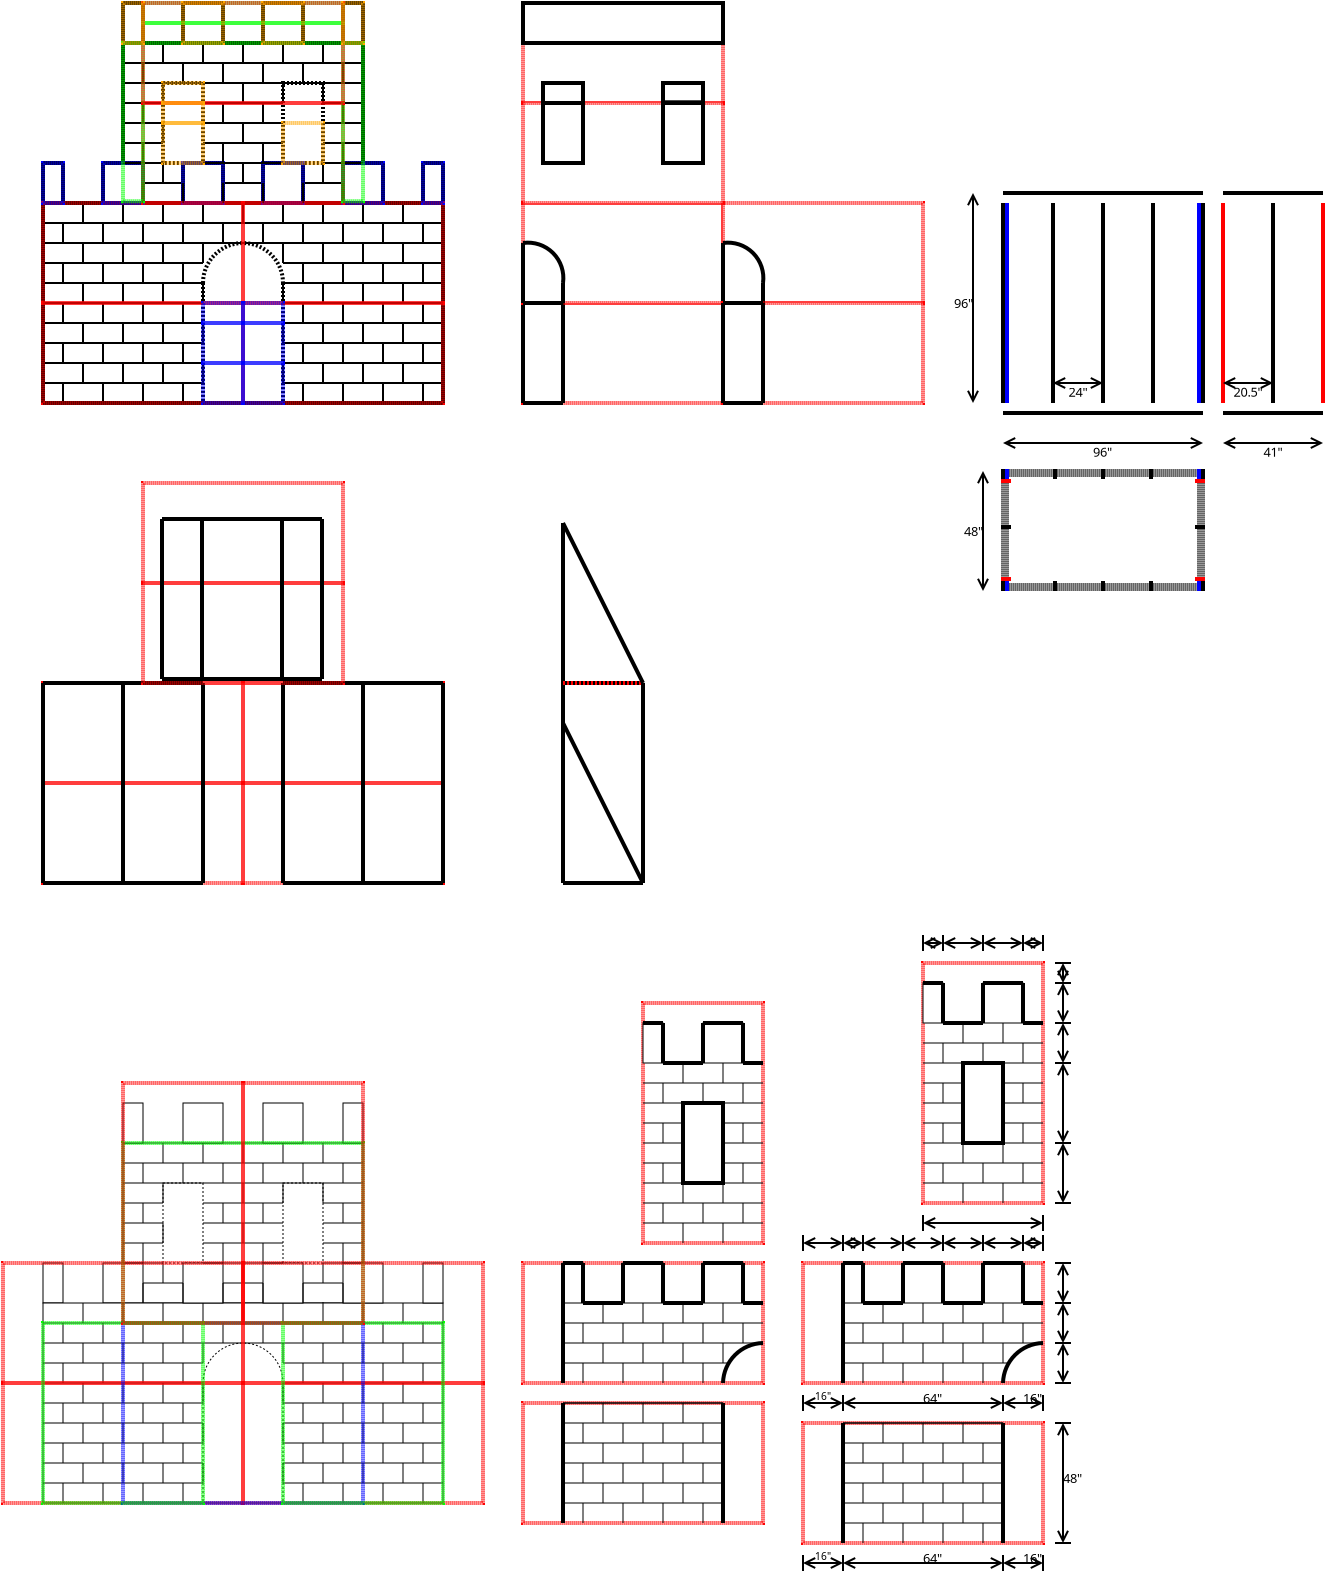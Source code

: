 <?xml version="1.0" encoding="UTF-8"?>
<dia:diagram xmlns:dia="http://www.lysator.liu.se/~alla/dia/">
  <dia:layer name="Background" visible="true" active="true">
    <dia:object type="Standard - Line" version="0" id="O0">
      <dia:attribute name="obj_pos">
        <dia:point val="46,44"/>
      </dia:attribute>
      <dia:attribute name="obj_bb">
        <dia:rectangle val="45.9,43.9;50.1,44.1"/>
      </dia:attribute>
      <dia:attribute name="conn_endpoints">
        <dia:point val="46,44"/>
        <dia:point val="50,44"/>
      </dia:attribute>
      <dia:attribute name="numcp">
        <dia:int val="1"/>
      </dia:attribute>
      <dia:attribute name="line_width">
        <dia:real val="0.2"/>
      </dia:attribute>
    </dia:object>
    <dia:group>
      <dia:object type="Standard - Box" version="0" id="O1">
        <dia:attribute name="obj_pos">
          <dia:point val="44,25"/>
        </dia:attribute>
        <dia:attribute name="obj_bb">
          <dia:rectangle val="43.9,24.9;54.1,30.1"/>
        </dia:attribute>
        <dia:attribute name="elem_corner">
          <dia:point val="44,25"/>
        </dia:attribute>
        <dia:attribute name="elem_width">
          <dia:real val="10"/>
        </dia:attribute>
        <dia:attribute name="elem_height">
          <dia:real val="5"/>
        </dia:attribute>
        <dia:attribute name="border_width">
          <dia:real val="0.2"/>
        </dia:attribute>
        <dia:attribute name="border_color">
          <dia:color val="#ff0000"/>
        </dia:attribute>
        <dia:attribute name="show_background">
          <dia:boolean val="true"/>
        </dia:attribute>
        <dia:attribute name="line_style">
          <dia:enum val="4"/>
        </dia:attribute>
        <dia:attribute name="dashlength">
          <dia:real val="0.1"/>
        </dia:attribute>
      </dia:object>
      <dia:object type="Standard - Line" version="0" id="O2">
        <dia:attribute name="obj_pos">
          <dia:point val="46,25"/>
        </dia:attribute>
        <dia:attribute name="obj_bb">
          <dia:rectangle val="45.9,24.9;46.1,30.1"/>
        </dia:attribute>
        <dia:attribute name="conn_endpoints">
          <dia:point val="46,25"/>
          <dia:point val="46,30"/>
        </dia:attribute>
        <dia:attribute name="numcp">
          <dia:int val="1"/>
        </dia:attribute>
        <dia:attribute name="line_width">
          <dia:real val="0.2"/>
        </dia:attribute>
      </dia:object>
      <dia:object type="Standard - Line" version="0" id="O3">
        <dia:attribute name="obj_pos">
          <dia:point val="46,25"/>
        </dia:attribute>
        <dia:attribute name="obj_bb">
          <dia:rectangle val="43.9,24.9;46.1,25.1"/>
        </dia:attribute>
        <dia:attribute name="conn_endpoints">
          <dia:point val="46,25"/>
          <dia:point val="44,25"/>
        </dia:attribute>
        <dia:attribute name="numcp">
          <dia:int val="1"/>
        </dia:attribute>
        <dia:attribute name="line_width">
          <dia:real val="0.2"/>
        </dia:attribute>
        <dia:connections>
          <dia:connection handle="1" to="O1" connection="0"/>
        </dia:connections>
      </dia:object>
      <dia:object type="Standard - Line" version="0" id="O4">
        <dia:attribute name="obj_pos">
          <dia:point val="44,25"/>
        </dia:attribute>
        <dia:attribute name="obj_bb">
          <dia:rectangle val="43.9,24.9;44.1,30.1"/>
        </dia:attribute>
        <dia:attribute name="conn_endpoints">
          <dia:point val="44,25"/>
          <dia:point val="44,30"/>
        </dia:attribute>
        <dia:attribute name="numcp">
          <dia:int val="1"/>
        </dia:attribute>
        <dia:attribute name="line_width">
          <dia:real val="0.2"/>
        </dia:attribute>
        <dia:connections>
          <dia:connection handle="0" to="O1" connection="0"/>
          <dia:connection handle="1" to="O1" connection="5"/>
        </dia:connections>
      </dia:object>
      <dia:object type="Standard - Line" version="0" id="O5">
        <dia:attribute name="obj_pos">
          <dia:point val="46,30"/>
        </dia:attribute>
        <dia:attribute name="obj_bb">
          <dia:rectangle val="43.9,29.9;46.1,30.1"/>
        </dia:attribute>
        <dia:attribute name="conn_endpoints">
          <dia:point val="46,30"/>
          <dia:point val="44,30"/>
        </dia:attribute>
        <dia:attribute name="numcp">
          <dia:int val="1"/>
        </dia:attribute>
        <dia:attribute name="line_width">
          <dia:real val="0.2"/>
        </dia:attribute>
        <dia:connections>
          <dia:connection handle="1" to="O1" connection="5"/>
        </dia:connections>
      </dia:object>
    </dia:group>
    <dia:object type="Standard - Box" version="0" id="O6">
      <dia:attribute name="obj_pos">
        <dia:point val="24,12"/>
      </dia:attribute>
      <dia:attribute name="obj_bb">
        <dia:rectangle val="23.9,11.9;36.1,20.1"/>
      </dia:attribute>
      <dia:attribute name="elem_corner">
        <dia:point val="24,12"/>
      </dia:attribute>
      <dia:attribute name="elem_width">
        <dia:real val="12"/>
      </dia:attribute>
      <dia:attribute name="elem_height">
        <dia:real val="8"/>
      </dia:attribute>
      <dia:attribute name="border_width">
        <dia:real val="0.2"/>
      </dia:attribute>
      <dia:attribute name="show_background">
        <dia:boolean val="true"/>
      </dia:attribute>
    </dia:object>
    <dia:object type="Standard - Line" version="0" id="O7">
      <dia:attribute name="obj_pos">
        <dia:point val="28,18"/>
      </dia:attribute>
      <dia:attribute name="obj_bb">
        <dia:rectangle val="27.95,17.95;28.05,19.05"/>
      </dia:attribute>
      <dia:attribute name="conn_endpoints">
        <dia:point val="28,18"/>
        <dia:point val="28,19"/>
      </dia:attribute>
      <dia:attribute name="numcp">
        <dia:int val="1"/>
      </dia:attribute>
      <dia:attribute name="line_width">
        <dia:real val="0.1"/>
      </dia:attribute>
      <dia:connections>
        <dia:connection handle="0" to="O19" connection="7"/>
        <dia:connection handle="1" to="O20" connection="8"/>
      </dia:connections>
    </dia:object>
    <dia:object type="Standard - Line" version="0" id="O8">
      <dia:attribute name="obj_pos">
        <dia:point val="25.099,19"/>
      </dia:attribute>
      <dia:attribute name="obj_bb">
        <dia:rectangle val="25.049,18.95;34.951,19.05"/>
      </dia:attribute>
      <dia:attribute name="conn_endpoints">
        <dia:point val="25.099,19"/>
        <dia:point val="34.901,19"/>
      </dia:attribute>
      <dia:attribute name="numcp">
        <dia:int val="1"/>
      </dia:attribute>
      <dia:attribute name="line_width">
        <dia:real val="0.1"/>
      </dia:attribute>
      <dia:connections>
        <dia:connection handle="0" to="O9" connection="8"/>
        <dia:connection handle="1" to="O16" connection="8"/>
      </dia:connections>
    </dia:object>
    <dia:object type="Standard - Box" version="0" id="O9">
      <dia:attribute name="obj_pos">
        <dia:point val="23,18"/>
      </dia:attribute>
      <dia:attribute name="obj_bb">
        <dia:rectangle val="22.9,17.9;25.1,20.1"/>
      </dia:attribute>
      <dia:attribute name="elem_corner">
        <dia:point val="23,18"/>
      </dia:attribute>
      <dia:attribute name="elem_width">
        <dia:real val="2"/>
      </dia:attribute>
      <dia:attribute name="elem_height">
        <dia:real val="2"/>
      </dia:attribute>
      <dia:attribute name="border_width">
        <dia:real val="0.2"/>
      </dia:attribute>
      <dia:attribute name="show_background">
        <dia:boolean val="true"/>
      </dia:attribute>
    </dia:object>
    <dia:object type="Standard - Box" version="0" id="O10">
      <dia:attribute name="obj_pos">
        <dia:point val="20,18"/>
      </dia:attribute>
      <dia:attribute name="obj_bb">
        <dia:rectangle val="19.9,17.9;21.1,20.1"/>
      </dia:attribute>
      <dia:attribute name="elem_corner">
        <dia:point val="20,18"/>
      </dia:attribute>
      <dia:attribute name="elem_width">
        <dia:real val="1"/>
      </dia:attribute>
      <dia:attribute name="elem_height">
        <dia:real val="2"/>
      </dia:attribute>
      <dia:attribute name="border_width">
        <dia:real val="0.2"/>
      </dia:attribute>
      <dia:attribute name="show_background">
        <dia:boolean val="true"/>
      </dia:attribute>
    </dia:object>
    <dia:object type="Standard - Box" version="0" id="O11">
      <dia:attribute name="obj_pos">
        <dia:point val="20,20"/>
      </dia:attribute>
      <dia:attribute name="obj_bb">
        <dia:rectangle val="19.9,19.9;40.1,30.1"/>
      </dia:attribute>
      <dia:attribute name="elem_corner">
        <dia:point val="20,20"/>
      </dia:attribute>
      <dia:attribute name="elem_width">
        <dia:real val="20"/>
      </dia:attribute>
      <dia:attribute name="elem_height">
        <dia:real val="10"/>
      </dia:attribute>
      <dia:attribute name="border_width">
        <dia:real val="0.2"/>
      </dia:attribute>
      <dia:attribute name="show_background">
        <dia:boolean val="true"/>
      </dia:attribute>
    </dia:object>
    <dia:object type="Standard - Box" version="0" id="O12">
      <dia:attribute name="obj_pos">
        <dia:point val="27,10"/>
      </dia:attribute>
      <dia:attribute name="obj_bb">
        <dia:rectangle val="26.9,9.9;29.1,12.1"/>
      </dia:attribute>
      <dia:attribute name="elem_corner">
        <dia:point val="27,10"/>
      </dia:attribute>
      <dia:attribute name="elem_width">
        <dia:real val="2"/>
      </dia:attribute>
      <dia:attribute name="elem_height">
        <dia:real val="2"/>
      </dia:attribute>
      <dia:attribute name="border_width">
        <dia:real val="0.2"/>
      </dia:attribute>
      <dia:attribute name="show_background">
        <dia:boolean val="true"/>
      </dia:attribute>
    </dia:object>
    <dia:object type="Standard - Box" version="0" id="O13">
      <dia:attribute name="obj_pos">
        <dia:point val="31,10"/>
      </dia:attribute>
      <dia:attribute name="obj_bb">
        <dia:rectangle val="30.9,9.9;33.1,12.1"/>
      </dia:attribute>
      <dia:attribute name="elem_corner">
        <dia:point val="31,10"/>
      </dia:attribute>
      <dia:attribute name="elem_width">
        <dia:real val="2"/>
      </dia:attribute>
      <dia:attribute name="elem_height">
        <dia:real val="2"/>
      </dia:attribute>
      <dia:attribute name="border_width">
        <dia:real val="0.2"/>
      </dia:attribute>
      <dia:attribute name="show_background">
        <dia:boolean val="true"/>
      </dia:attribute>
    </dia:object>
    <dia:object type="Standard - Box" version="0" id="O14">
      <dia:attribute name="obj_pos">
        <dia:point val="39,18"/>
      </dia:attribute>
      <dia:attribute name="obj_bb">
        <dia:rectangle val="38.9,17.9;40.1,20.1"/>
      </dia:attribute>
      <dia:attribute name="elem_corner">
        <dia:point val="39,18"/>
      </dia:attribute>
      <dia:attribute name="elem_width">
        <dia:real val="1"/>
      </dia:attribute>
      <dia:attribute name="elem_height">
        <dia:real val="2"/>
      </dia:attribute>
      <dia:attribute name="border_width">
        <dia:real val="0.2"/>
      </dia:attribute>
      <dia:attribute name="show_background">
        <dia:boolean val="true"/>
      </dia:attribute>
    </dia:object>
    <dia:object type="Standard - Box" version="0" id="O15">
      <dia:attribute name="obj_pos">
        <dia:point val="24,10"/>
      </dia:attribute>
      <dia:attribute name="obj_bb">
        <dia:rectangle val="23.9,9.9;25.1,12.1"/>
      </dia:attribute>
      <dia:attribute name="elem_corner">
        <dia:point val="24,10"/>
      </dia:attribute>
      <dia:attribute name="elem_width">
        <dia:real val="1"/>
      </dia:attribute>
      <dia:attribute name="elem_height">
        <dia:real val="2"/>
      </dia:attribute>
      <dia:attribute name="border_width">
        <dia:real val="0.2"/>
      </dia:attribute>
      <dia:attribute name="show_background">
        <dia:boolean val="true"/>
      </dia:attribute>
    </dia:object>
    <dia:object type="Standard - Box" version="0" id="O16">
      <dia:attribute name="obj_pos">
        <dia:point val="35,18"/>
      </dia:attribute>
      <dia:attribute name="obj_bb">
        <dia:rectangle val="34.9,17.9;37.1,20.1"/>
      </dia:attribute>
      <dia:attribute name="elem_corner">
        <dia:point val="35,18"/>
      </dia:attribute>
      <dia:attribute name="elem_width">
        <dia:real val="2"/>
      </dia:attribute>
      <dia:attribute name="elem_height">
        <dia:real val="2"/>
      </dia:attribute>
      <dia:attribute name="border_width">
        <dia:real val="0.2"/>
      </dia:attribute>
      <dia:attribute name="show_background">
        <dia:boolean val="true"/>
      </dia:attribute>
    </dia:object>
    <dia:object type="Standard - Box" version="0" id="O17">
      <dia:attribute name="obj_pos">
        <dia:point val="35,10"/>
      </dia:attribute>
      <dia:attribute name="obj_bb">
        <dia:rectangle val="34.9,9.9;36.1,12.1"/>
      </dia:attribute>
      <dia:attribute name="elem_corner">
        <dia:point val="35,10"/>
      </dia:attribute>
      <dia:attribute name="elem_width">
        <dia:real val="1"/>
      </dia:attribute>
      <dia:attribute name="elem_height">
        <dia:real val="2"/>
      </dia:attribute>
      <dia:attribute name="border_width">
        <dia:real val="0.2"/>
      </dia:attribute>
      <dia:attribute name="show_background">
        <dia:boolean val="true"/>
      </dia:attribute>
    </dia:object>
    <dia:object type="Standard - Box" version="0" id="O18">
      <dia:attribute name="obj_pos">
        <dia:point val="32,14"/>
      </dia:attribute>
      <dia:attribute name="obj_bb">
        <dia:rectangle val="31.9,13.9;34.1,18.1"/>
      </dia:attribute>
      <dia:attribute name="elem_corner">
        <dia:point val="32,14"/>
      </dia:attribute>
      <dia:attribute name="elem_width">
        <dia:real val="2"/>
      </dia:attribute>
      <dia:attribute name="elem_height">
        <dia:real val="4"/>
      </dia:attribute>
      <dia:attribute name="border_width">
        <dia:real val="0.2"/>
      </dia:attribute>
      <dia:attribute name="show_background">
        <dia:boolean val="true"/>
      </dia:attribute>
      <dia:attribute name="line_style">
        <dia:enum val="1"/>
      </dia:attribute>
      <dia:attribute name="dashlength">
        <dia:real val="0.1"/>
      </dia:attribute>
    </dia:object>
    <dia:object type="Standard - Box" version="0" id="O19">
      <dia:attribute name="obj_pos">
        <dia:point val="26,14"/>
      </dia:attribute>
      <dia:attribute name="obj_bb">
        <dia:rectangle val="25.9,13.9;28.1,18.1"/>
      </dia:attribute>
      <dia:attribute name="elem_corner">
        <dia:point val="26,14"/>
      </dia:attribute>
      <dia:attribute name="elem_width">
        <dia:real val="2"/>
      </dia:attribute>
      <dia:attribute name="elem_height">
        <dia:real val="4"/>
      </dia:attribute>
      <dia:attribute name="border_width">
        <dia:real val="0.2"/>
      </dia:attribute>
      <dia:attribute name="show_background">
        <dia:boolean val="true"/>
      </dia:attribute>
      <dia:attribute name="line_style">
        <dia:enum val="1"/>
      </dia:attribute>
      <dia:attribute name="dashlength">
        <dia:real val="0.1"/>
      </dia:attribute>
    </dia:object>
    <dia:object type="Standard - Box" version="0" id="O20">
      <dia:attribute name="obj_pos">
        <dia:point val="27,18"/>
      </dia:attribute>
      <dia:attribute name="obj_bb">
        <dia:rectangle val="26.9,17.9;29.1,20.1"/>
      </dia:attribute>
      <dia:attribute name="elem_corner">
        <dia:point val="27,18"/>
      </dia:attribute>
      <dia:attribute name="elem_width">
        <dia:real val="2"/>
      </dia:attribute>
      <dia:attribute name="elem_height">
        <dia:real val="2"/>
      </dia:attribute>
      <dia:attribute name="border_width">
        <dia:real val="0.2"/>
      </dia:attribute>
      <dia:attribute name="show_background">
        <dia:boolean val="true"/>
      </dia:attribute>
    </dia:object>
    <dia:object type="Standard - Box" version="0" id="O21">
      <dia:attribute name="obj_pos">
        <dia:point val="31,18"/>
      </dia:attribute>
      <dia:attribute name="obj_bb">
        <dia:rectangle val="30.9,17.9;33.1,20.1"/>
      </dia:attribute>
      <dia:attribute name="elem_corner">
        <dia:point val="31,18"/>
      </dia:attribute>
      <dia:attribute name="elem_width">
        <dia:real val="2"/>
      </dia:attribute>
      <dia:attribute name="elem_height">
        <dia:real val="2"/>
      </dia:attribute>
      <dia:attribute name="border_width">
        <dia:real val="0.2"/>
      </dia:attribute>
      <dia:attribute name="show_background">
        <dia:boolean val="true"/>
      </dia:attribute>
    </dia:object>
    <dia:group>
      <dia:object type="Standard - Arc" version="0" id="O22">
        <dia:attribute name="obj_pos">
          <dia:point val="28,24"/>
        </dia:attribute>
        <dia:attribute name="obj_bb">
          <dia:rectangle val="27.9,21.9;32.1,24.1"/>
        </dia:attribute>
        <dia:attribute name="conn_endpoints">
          <dia:point val="28,24"/>
          <dia:point val="32,24"/>
        </dia:attribute>
        <dia:attribute name="curve_distance">
          <dia:real val="-2"/>
        </dia:attribute>
        <dia:attribute name="line_width">
          <dia:real val="0.2"/>
        </dia:attribute>
        <dia:attribute name="line_style">
          <dia:enum val="1"/>
        </dia:attribute>
        <dia:attribute name="dashlength">
          <dia:real val="0.1"/>
        </dia:attribute>
      </dia:object>
      <dia:object type="Standard - Line" version="0" id="O23">
        <dia:attribute name="obj_pos">
          <dia:point val="28,24"/>
        </dia:attribute>
        <dia:attribute name="obj_bb">
          <dia:rectangle val="27.9,23.9;28.1,30.1"/>
        </dia:attribute>
        <dia:attribute name="conn_endpoints">
          <dia:point val="28,24"/>
          <dia:point val="28,30"/>
        </dia:attribute>
        <dia:attribute name="numcp">
          <dia:int val="1"/>
        </dia:attribute>
        <dia:attribute name="line_width">
          <dia:real val="0.2"/>
        </dia:attribute>
        <dia:attribute name="line_style">
          <dia:enum val="1"/>
        </dia:attribute>
        <dia:attribute name="dashlength">
          <dia:real val="0.1"/>
        </dia:attribute>
      </dia:object>
      <dia:object type="Standard - Line" version="0" id="O24">
        <dia:attribute name="obj_pos">
          <dia:point val="32,24"/>
        </dia:attribute>
        <dia:attribute name="obj_bb">
          <dia:rectangle val="31.9,23.9;32.1,30.1"/>
        </dia:attribute>
        <dia:attribute name="conn_endpoints">
          <dia:point val="32,24"/>
          <dia:point val="32,30"/>
        </dia:attribute>
        <dia:attribute name="numcp">
          <dia:int val="1"/>
        </dia:attribute>
        <dia:attribute name="line_width">
          <dia:real val="0.2"/>
        </dia:attribute>
        <dia:attribute name="line_style">
          <dia:enum val="1"/>
        </dia:attribute>
        <dia:attribute name="dashlength">
          <dia:real val="0.1"/>
        </dia:attribute>
      </dia:object>
    </dia:group>
    <dia:object type="Standard - Line" version="0" id="O25">
      <dia:attribute name="obj_pos">
        <dia:point val="20,29"/>
      </dia:attribute>
      <dia:attribute name="obj_bb">
        <dia:rectangle val="19.95,28.95;28.05,29.05"/>
      </dia:attribute>
      <dia:attribute name="conn_endpoints">
        <dia:point val="20,29"/>
        <dia:point val="28,29"/>
      </dia:attribute>
      <dia:attribute name="numcp">
        <dia:int val="1"/>
      </dia:attribute>
      <dia:attribute name="line_width">
        <dia:real val="0.1"/>
      </dia:attribute>
    </dia:object>
    <dia:object type="Standard - Line" version="0" id="O26">
      <dia:attribute name="obj_pos">
        <dia:point val="20,28"/>
      </dia:attribute>
      <dia:attribute name="obj_bb">
        <dia:rectangle val="19.95,27.95;28.05,28.05"/>
      </dia:attribute>
      <dia:attribute name="conn_endpoints">
        <dia:point val="20,28"/>
        <dia:point val="28,28"/>
      </dia:attribute>
      <dia:attribute name="numcp">
        <dia:int val="1"/>
      </dia:attribute>
      <dia:attribute name="line_width">
        <dia:real val="0.1"/>
      </dia:attribute>
    </dia:object>
    <dia:object type="Standard - Line" version="0" id="O27">
      <dia:attribute name="obj_pos">
        <dia:point val="20,27"/>
      </dia:attribute>
      <dia:attribute name="obj_bb">
        <dia:rectangle val="19.95,26.95;28.05,27.05"/>
      </dia:attribute>
      <dia:attribute name="conn_endpoints">
        <dia:point val="20,27"/>
        <dia:point val="28,27"/>
      </dia:attribute>
      <dia:attribute name="numcp">
        <dia:int val="1"/>
      </dia:attribute>
      <dia:attribute name="line_width">
        <dia:real val="0.1"/>
      </dia:attribute>
      <dia:connections>
        <dia:connection handle="1" to="O23" connection="0"/>
      </dia:connections>
    </dia:object>
    <dia:object type="Standard - Line" version="0" id="O28">
      <dia:attribute name="obj_pos">
        <dia:point val="20,26"/>
      </dia:attribute>
      <dia:attribute name="obj_bb">
        <dia:rectangle val="19.95,25.95;28.05,26.05"/>
      </dia:attribute>
      <dia:attribute name="conn_endpoints">
        <dia:point val="20,26"/>
        <dia:point val="28,26"/>
      </dia:attribute>
      <dia:attribute name="numcp">
        <dia:int val="1"/>
      </dia:attribute>
      <dia:attribute name="line_width">
        <dia:real val="0.1"/>
      </dia:attribute>
    </dia:object>
    <dia:object type="Standard - Line" version="0" id="O29">
      <dia:attribute name="obj_pos">
        <dia:point val="20,25"/>
      </dia:attribute>
      <dia:attribute name="obj_bb">
        <dia:rectangle val="19.95,24.95;28.05,25.05"/>
      </dia:attribute>
      <dia:attribute name="conn_endpoints">
        <dia:point val="20,25"/>
        <dia:point val="28,25"/>
      </dia:attribute>
      <dia:attribute name="numcp">
        <dia:int val="1"/>
      </dia:attribute>
      <dia:attribute name="line_width">
        <dia:real val="0.1"/>
      </dia:attribute>
      <dia:connections>
        <dia:connection handle="0" to="O11" connection="3"/>
      </dia:connections>
    </dia:object>
    <dia:object type="Standard - Line" version="0" id="O30">
      <dia:attribute name="obj_pos">
        <dia:point val="20,24"/>
      </dia:attribute>
      <dia:attribute name="obj_bb">
        <dia:rectangle val="19.95,23.95;28.05,24.05"/>
      </dia:attribute>
      <dia:attribute name="conn_endpoints">
        <dia:point val="20,24"/>
        <dia:point val="28,24"/>
      </dia:attribute>
      <dia:attribute name="numcp">
        <dia:int val="1"/>
      </dia:attribute>
      <dia:attribute name="line_width">
        <dia:real val="0.1"/>
      </dia:attribute>
    </dia:object>
    <dia:object type="Standard - Line" version="0" id="O31">
      <dia:attribute name="obj_pos">
        <dia:point val="20,23"/>
      </dia:attribute>
      <dia:attribute name="obj_bb">
        <dia:rectangle val="19.95,22.95;28.05,23.05"/>
      </dia:attribute>
      <dia:attribute name="conn_endpoints">
        <dia:point val="20,23"/>
        <dia:point val="28,23"/>
      </dia:attribute>
      <dia:attribute name="numcp">
        <dia:int val="1"/>
      </dia:attribute>
      <dia:attribute name="line_width">
        <dia:real val="0.1"/>
      </dia:attribute>
    </dia:object>
    <dia:object type="Standard - Line" version="0" id="O32">
      <dia:attribute name="obj_pos">
        <dia:point val="20,22"/>
      </dia:attribute>
      <dia:attribute name="obj_bb">
        <dia:rectangle val="19.95,21.95;40.05,22.05"/>
      </dia:attribute>
      <dia:attribute name="conn_endpoints">
        <dia:point val="20,22"/>
        <dia:point val="40,22"/>
      </dia:attribute>
      <dia:attribute name="numcp">
        <dia:int val="1"/>
      </dia:attribute>
      <dia:attribute name="line_width">
        <dia:real val="0.1"/>
      </dia:attribute>
    </dia:object>
    <dia:object type="Standard - Line" version="0" id="O33">
      <dia:attribute name="obj_pos">
        <dia:point val="20,21"/>
      </dia:attribute>
      <dia:attribute name="obj_bb">
        <dia:rectangle val="19.95,20.95;40.05,21.05"/>
      </dia:attribute>
      <dia:attribute name="conn_endpoints">
        <dia:point val="20,21"/>
        <dia:point val="40,21"/>
      </dia:attribute>
      <dia:attribute name="numcp">
        <dia:int val="1"/>
      </dia:attribute>
      <dia:attribute name="line_width">
        <dia:real val="0.1"/>
      </dia:attribute>
    </dia:object>
    <dia:object type="Standard - Line" version="0" id="O34">
      <dia:attribute name="obj_pos">
        <dia:point val="32,29"/>
      </dia:attribute>
      <dia:attribute name="obj_bb">
        <dia:rectangle val="31.95,28.95;40.05,29.05"/>
      </dia:attribute>
      <dia:attribute name="conn_endpoints">
        <dia:point val="32,29"/>
        <dia:point val="40,29"/>
      </dia:attribute>
      <dia:attribute name="numcp">
        <dia:int val="1"/>
      </dia:attribute>
      <dia:attribute name="line_width">
        <dia:real val="0.1"/>
      </dia:attribute>
    </dia:object>
    <dia:object type="Standard - Line" version="0" id="O35">
      <dia:attribute name="obj_pos">
        <dia:point val="32,28"/>
      </dia:attribute>
      <dia:attribute name="obj_bb">
        <dia:rectangle val="31.95,27.95;40.05,28.05"/>
      </dia:attribute>
      <dia:attribute name="conn_endpoints">
        <dia:point val="32,28"/>
        <dia:point val="40,28"/>
      </dia:attribute>
      <dia:attribute name="numcp">
        <dia:int val="1"/>
      </dia:attribute>
      <dia:attribute name="line_width">
        <dia:real val="0.1"/>
      </dia:attribute>
    </dia:object>
    <dia:object type="Standard - Line" version="0" id="O36">
      <dia:attribute name="obj_pos">
        <dia:point val="32,27"/>
      </dia:attribute>
      <dia:attribute name="obj_bb">
        <dia:rectangle val="31.95,26.95;40.05,27.05"/>
      </dia:attribute>
      <dia:attribute name="conn_endpoints">
        <dia:point val="32,27"/>
        <dia:point val="40,27"/>
      </dia:attribute>
      <dia:attribute name="numcp">
        <dia:int val="1"/>
      </dia:attribute>
      <dia:attribute name="line_width">
        <dia:real val="0.1"/>
      </dia:attribute>
      <dia:connections>
        <dia:connection handle="0" to="O24" connection="0"/>
      </dia:connections>
    </dia:object>
    <dia:object type="Standard - Line" version="0" id="O37">
      <dia:attribute name="obj_pos">
        <dia:point val="32,26"/>
      </dia:attribute>
      <dia:attribute name="obj_bb">
        <dia:rectangle val="31.95,25.95;40.05,26.05"/>
      </dia:attribute>
      <dia:attribute name="conn_endpoints">
        <dia:point val="32,26"/>
        <dia:point val="40,26"/>
      </dia:attribute>
      <dia:attribute name="numcp">
        <dia:int val="1"/>
      </dia:attribute>
      <dia:attribute name="line_width">
        <dia:real val="0.1"/>
      </dia:attribute>
    </dia:object>
    <dia:object type="Standard - Line" version="0" id="O38">
      <dia:attribute name="obj_pos">
        <dia:point val="32,25"/>
      </dia:attribute>
      <dia:attribute name="obj_bb">
        <dia:rectangle val="31.95,24.95;40.05,25.05"/>
      </dia:attribute>
      <dia:attribute name="conn_endpoints">
        <dia:point val="32,25"/>
        <dia:point val="40,25"/>
      </dia:attribute>
      <dia:attribute name="numcp">
        <dia:int val="1"/>
      </dia:attribute>
      <dia:attribute name="line_width">
        <dia:real val="0.1"/>
      </dia:attribute>
      <dia:connections>
        <dia:connection handle="1" to="O11" connection="4"/>
      </dia:connections>
    </dia:object>
    <dia:object type="Standard - Line" version="0" id="O39">
      <dia:attribute name="obj_pos">
        <dia:point val="32,24"/>
      </dia:attribute>
      <dia:attribute name="obj_bb">
        <dia:rectangle val="31.95,23.95;40.05,24.05"/>
      </dia:attribute>
      <dia:attribute name="conn_endpoints">
        <dia:point val="32,24"/>
        <dia:point val="40,24"/>
      </dia:attribute>
      <dia:attribute name="numcp">
        <dia:int val="1"/>
      </dia:attribute>
      <dia:attribute name="line_width">
        <dia:real val="0.1"/>
      </dia:attribute>
    </dia:object>
    <dia:object type="Standard - Line" version="0" id="O40">
      <dia:attribute name="obj_pos">
        <dia:point val="32,23"/>
      </dia:attribute>
      <dia:attribute name="obj_bb">
        <dia:rectangle val="31.95,22.95;40.05,23.05"/>
      </dia:attribute>
      <dia:attribute name="conn_endpoints">
        <dia:point val="32,23"/>
        <dia:point val="40,23"/>
      </dia:attribute>
      <dia:attribute name="numcp">
        <dia:int val="1"/>
      </dia:attribute>
      <dia:attribute name="line_width">
        <dia:real val="0.1"/>
      </dia:attribute>
    </dia:object>
    <dia:object type="Standard - Line" version="0" id="O41">
      <dia:attribute name="obj_pos">
        <dia:point val="22,20"/>
      </dia:attribute>
      <dia:attribute name="obj_bb">
        <dia:rectangle val="21.95,19.95;22.05,21.05"/>
      </dia:attribute>
      <dia:attribute name="conn_endpoints">
        <dia:point val="22,20"/>
        <dia:point val="22,21"/>
      </dia:attribute>
      <dia:attribute name="numcp">
        <dia:int val="1"/>
      </dia:attribute>
      <dia:attribute name="line_width">
        <dia:real val="0.1"/>
      </dia:attribute>
    </dia:object>
    <dia:object type="Standard - Line" version="0" id="O42">
      <dia:attribute name="obj_pos">
        <dia:point val="22,22"/>
      </dia:attribute>
      <dia:attribute name="obj_bb">
        <dia:rectangle val="21.95,21.95;22.05,23.05"/>
      </dia:attribute>
      <dia:attribute name="conn_endpoints">
        <dia:point val="22,22"/>
        <dia:point val="22,23"/>
      </dia:attribute>
      <dia:attribute name="numcp">
        <dia:int val="1"/>
      </dia:attribute>
      <dia:attribute name="line_width">
        <dia:real val="0.1"/>
      </dia:attribute>
    </dia:object>
    <dia:object type="Standard - Line" version="0" id="O43">
      <dia:attribute name="obj_pos">
        <dia:point val="22,24"/>
      </dia:attribute>
      <dia:attribute name="obj_bb">
        <dia:rectangle val="21.95,23.95;22.05,25.05"/>
      </dia:attribute>
      <dia:attribute name="conn_endpoints">
        <dia:point val="22,24"/>
        <dia:point val="22,25"/>
      </dia:attribute>
      <dia:attribute name="numcp">
        <dia:int val="1"/>
      </dia:attribute>
      <dia:attribute name="line_width">
        <dia:real val="0.1"/>
      </dia:attribute>
    </dia:object>
    <dia:object type="Standard - Line" version="0" id="O44">
      <dia:attribute name="obj_pos">
        <dia:point val="22,26"/>
      </dia:attribute>
      <dia:attribute name="obj_bb">
        <dia:rectangle val="21.95,25.95;22.05,27.05"/>
      </dia:attribute>
      <dia:attribute name="conn_endpoints">
        <dia:point val="22,26"/>
        <dia:point val="22,27"/>
      </dia:attribute>
      <dia:attribute name="numcp">
        <dia:int val="1"/>
      </dia:attribute>
      <dia:attribute name="line_width">
        <dia:real val="0.1"/>
      </dia:attribute>
    </dia:object>
    <dia:object type="Standard - Line" version="0" id="O45">
      <dia:attribute name="obj_pos">
        <dia:point val="22,28"/>
      </dia:attribute>
      <dia:attribute name="obj_bb">
        <dia:rectangle val="21.95,27.95;22.05,29.05"/>
      </dia:attribute>
      <dia:attribute name="conn_endpoints">
        <dia:point val="22,28"/>
        <dia:point val="22,29"/>
      </dia:attribute>
      <dia:attribute name="numcp">
        <dia:int val="1"/>
      </dia:attribute>
      <dia:attribute name="line_width">
        <dia:real val="0.1"/>
      </dia:attribute>
    </dia:object>
    <dia:object type="Standard - Line" version="0" id="O46">
      <dia:attribute name="obj_pos">
        <dia:point val="21,21"/>
      </dia:attribute>
      <dia:attribute name="obj_bb">
        <dia:rectangle val="20.95,20.95;21.05,22.05"/>
      </dia:attribute>
      <dia:attribute name="conn_endpoints">
        <dia:point val="21,21"/>
        <dia:point val="21,22"/>
      </dia:attribute>
      <dia:attribute name="numcp">
        <dia:int val="1"/>
      </dia:attribute>
      <dia:attribute name="line_width">
        <dia:real val="0.1"/>
      </dia:attribute>
    </dia:object>
    <dia:object type="Standard - Line" version="0" id="O47">
      <dia:attribute name="obj_pos">
        <dia:point val="21,23"/>
      </dia:attribute>
      <dia:attribute name="obj_bb">
        <dia:rectangle val="20.95,22.95;21.05,24.05"/>
      </dia:attribute>
      <dia:attribute name="conn_endpoints">
        <dia:point val="21,23"/>
        <dia:point val="21,24"/>
      </dia:attribute>
      <dia:attribute name="numcp">
        <dia:int val="1"/>
      </dia:attribute>
      <dia:attribute name="line_width">
        <dia:real val="0.1"/>
      </dia:attribute>
    </dia:object>
    <dia:object type="Standard - Line" version="0" id="O48">
      <dia:attribute name="obj_pos">
        <dia:point val="21,25"/>
      </dia:attribute>
      <dia:attribute name="obj_bb">
        <dia:rectangle val="20.95,24.95;21.05,26.05"/>
      </dia:attribute>
      <dia:attribute name="conn_endpoints">
        <dia:point val="21,25"/>
        <dia:point val="21,26"/>
      </dia:attribute>
      <dia:attribute name="numcp">
        <dia:int val="1"/>
      </dia:attribute>
      <dia:attribute name="line_width">
        <dia:real val="0.1"/>
      </dia:attribute>
    </dia:object>
    <dia:object type="Standard - Line" version="0" id="O49">
      <dia:attribute name="obj_pos">
        <dia:point val="21,27"/>
      </dia:attribute>
      <dia:attribute name="obj_bb">
        <dia:rectangle val="20.95,26.95;21.05,28.05"/>
      </dia:attribute>
      <dia:attribute name="conn_endpoints">
        <dia:point val="21,27"/>
        <dia:point val="21,28"/>
      </dia:attribute>
      <dia:attribute name="numcp">
        <dia:int val="1"/>
      </dia:attribute>
      <dia:attribute name="line_width">
        <dia:real val="0.1"/>
      </dia:attribute>
    </dia:object>
    <dia:object type="Standard - Line" version="0" id="O50">
      <dia:attribute name="obj_pos">
        <dia:point val="21,29"/>
      </dia:attribute>
      <dia:attribute name="obj_bb">
        <dia:rectangle val="20.95,28.95;21.05,30.05"/>
      </dia:attribute>
      <dia:attribute name="conn_endpoints">
        <dia:point val="21,29"/>
        <dia:point val="21,30"/>
      </dia:attribute>
      <dia:attribute name="numcp">
        <dia:int val="1"/>
      </dia:attribute>
      <dia:attribute name="line_width">
        <dia:real val="0.1"/>
      </dia:attribute>
    </dia:object>
    <dia:object type="Standard - Line" version="0" id="O51">
      <dia:attribute name="obj_pos">
        <dia:point val="24,20"/>
      </dia:attribute>
      <dia:attribute name="obj_bb">
        <dia:rectangle val="23.95,19.95;24.05,21.05"/>
      </dia:attribute>
      <dia:attribute name="conn_endpoints">
        <dia:point val="24,20"/>
        <dia:point val="24,21"/>
      </dia:attribute>
      <dia:attribute name="numcp">
        <dia:int val="1"/>
      </dia:attribute>
      <dia:attribute name="line_width">
        <dia:real val="0.1"/>
      </dia:attribute>
      <dia:connections>
        <dia:connection handle="0" to="O6" connection="5"/>
      </dia:connections>
    </dia:object>
    <dia:object type="Standard - Line" version="0" id="O52">
      <dia:attribute name="obj_pos">
        <dia:point val="24,22"/>
      </dia:attribute>
      <dia:attribute name="obj_bb">
        <dia:rectangle val="23.95,21.95;24.05,23.05"/>
      </dia:attribute>
      <dia:attribute name="conn_endpoints">
        <dia:point val="24,22"/>
        <dia:point val="24,23"/>
      </dia:attribute>
      <dia:attribute name="numcp">
        <dia:int val="1"/>
      </dia:attribute>
      <dia:attribute name="line_width">
        <dia:real val="0.1"/>
      </dia:attribute>
      <dia:connections>
        <dia:connection handle="1" to="O31" connection="0"/>
      </dia:connections>
    </dia:object>
    <dia:object type="Standard - Line" version="0" id="O53">
      <dia:attribute name="obj_pos">
        <dia:point val="24,24"/>
      </dia:attribute>
      <dia:attribute name="obj_bb">
        <dia:rectangle val="23.95,23.95;24.05,25.05"/>
      </dia:attribute>
      <dia:attribute name="conn_endpoints">
        <dia:point val="24,24"/>
        <dia:point val="24,25"/>
      </dia:attribute>
      <dia:attribute name="numcp">
        <dia:int val="1"/>
      </dia:attribute>
      <dia:attribute name="line_width">
        <dia:real val="0.1"/>
      </dia:attribute>
      <dia:connections>
        <dia:connection handle="0" to="O30" connection="0"/>
        <dia:connection handle="1" to="O29" connection="0"/>
      </dia:connections>
    </dia:object>
    <dia:object type="Standard - Line" version="0" id="O54">
      <dia:attribute name="obj_pos">
        <dia:point val="24,26"/>
      </dia:attribute>
      <dia:attribute name="obj_bb">
        <dia:rectangle val="23.95,25.95;24.05,27.05"/>
      </dia:attribute>
      <dia:attribute name="conn_endpoints">
        <dia:point val="24,26"/>
        <dia:point val="24,27"/>
      </dia:attribute>
      <dia:attribute name="numcp">
        <dia:int val="1"/>
      </dia:attribute>
      <dia:attribute name="line_width">
        <dia:real val="0.1"/>
      </dia:attribute>
      <dia:connections>
        <dia:connection handle="0" to="O28" connection="0"/>
        <dia:connection handle="1" to="O27" connection="0"/>
      </dia:connections>
    </dia:object>
    <dia:object type="Standard - Line" version="0" id="O55">
      <dia:attribute name="obj_pos">
        <dia:point val="24,28"/>
      </dia:attribute>
      <dia:attribute name="obj_bb">
        <dia:rectangle val="23.95,27.95;24.05,29.05"/>
      </dia:attribute>
      <dia:attribute name="conn_endpoints">
        <dia:point val="24,28"/>
        <dia:point val="24,29"/>
      </dia:attribute>
      <dia:attribute name="numcp">
        <dia:int val="1"/>
      </dia:attribute>
      <dia:attribute name="line_width">
        <dia:real val="0.1"/>
      </dia:attribute>
      <dia:connections>
        <dia:connection handle="0" to="O26" connection="0"/>
        <dia:connection handle="1" to="O25" connection="0"/>
      </dia:connections>
    </dia:object>
    <dia:object type="Standard - Line" version="0" id="O56">
      <dia:attribute name="obj_pos">
        <dia:point val="23,21"/>
      </dia:attribute>
      <dia:attribute name="obj_bb">
        <dia:rectangle val="22.95,20.95;23.05,22.05"/>
      </dia:attribute>
      <dia:attribute name="conn_endpoints">
        <dia:point val="23,21"/>
        <dia:point val="23,22"/>
      </dia:attribute>
      <dia:attribute name="numcp">
        <dia:int val="1"/>
      </dia:attribute>
      <dia:attribute name="line_width">
        <dia:real val="0.1"/>
      </dia:attribute>
    </dia:object>
    <dia:object type="Standard - Line" version="0" id="O57">
      <dia:attribute name="obj_pos">
        <dia:point val="23,23"/>
      </dia:attribute>
      <dia:attribute name="obj_bb">
        <dia:rectangle val="22.95,22.95;23.05,24.05"/>
      </dia:attribute>
      <dia:attribute name="conn_endpoints">
        <dia:point val="23,23"/>
        <dia:point val="23,24"/>
      </dia:attribute>
      <dia:attribute name="numcp">
        <dia:int val="1"/>
      </dia:attribute>
      <dia:attribute name="line_width">
        <dia:real val="0.1"/>
      </dia:attribute>
    </dia:object>
    <dia:object type="Standard - Line" version="0" id="O58">
      <dia:attribute name="obj_pos">
        <dia:point val="23,25"/>
      </dia:attribute>
      <dia:attribute name="obj_bb">
        <dia:rectangle val="22.95,24.95;23.05,26.05"/>
      </dia:attribute>
      <dia:attribute name="conn_endpoints">
        <dia:point val="23,25"/>
        <dia:point val="23,26"/>
      </dia:attribute>
      <dia:attribute name="numcp">
        <dia:int val="1"/>
      </dia:attribute>
      <dia:attribute name="line_width">
        <dia:real val="0.1"/>
      </dia:attribute>
    </dia:object>
    <dia:object type="Standard - Line" version="0" id="O59">
      <dia:attribute name="obj_pos">
        <dia:point val="23,27"/>
      </dia:attribute>
      <dia:attribute name="obj_bb">
        <dia:rectangle val="22.95,26.95;23.05,28.05"/>
      </dia:attribute>
      <dia:attribute name="conn_endpoints">
        <dia:point val="23,27"/>
        <dia:point val="23,28"/>
      </dia:attribute>
      <dia:attribute name="numcp">
        <dia:int val="1"/>
      </dia:attribute>
      <dia:attribute name="line_width">
        <dia:real val="0.1"/>
      </dia:attribute>
    </dia:object>
    <dia:object type="Standard - Line" version="0" id="O60">
      <dia:attribute name="obj_pos">
        <dia:point val="23,29"/>
      </dia:attribute>
      <dia:attribute name="obj_bb">
        <dia:rectangle val="22.95,28.95;23.05,30.05"/>
      </dia:attribute>
      <dia:attribute name="conn_endpoints">
        <dia:point val="23,29"/>
        <dia:point val="23,30"/>
      </dia:attribute>
      <dia:attribute name="numcp">
        <dia:int val="1"/>
      </dia:attribute>
      <dia:attribute name="line_width">
        <dia:real val="0.1"/>
      </dia:attribute>
    </dia:object>
    <dia:object type="Standard - Line" version="0" id="O61">
      <dia:attribute name="obj_pos">
        <dia:point val="26,20"/>
      </dia:attribute>
      <dia:attribute name="obj_bb">
        <dia:rectangle val="25.95,19.95;26.05,21.05"/>
      </dia:attribute>
      <dia:attribute name="conn_endpoints">
        <dia:point val="26,20"/>
        <dia:point val="26,21"/>
      </dia:attribute>
      <dia:attribute name="numcp">
        <dia:int val="1"/>
      </dia:attribute>
      <dia:attribute name="line_width">
        <dia:real val="0.1"/>
      </dia:attribute>
    </dia:object>
    <dia:object type="Standard - Line" version="0" id="O62">
      <dia:attribute name="obj_pos">
        <dia:point val="26,22"/>
      </dia:attribute>
      <dia:attribute name="obj_bb">
        <dia:rectangle val="25.95,21.95;26.05,23.05"/>
      </dia:attribute>
      <dia:attribute name="conn_endpoints">
        <dia:point val="26,22"/>
        <dia:point val="26,23"/>
      </dia:attribute>
      <dia:attribute name="numcp">
        <dia:int val="1"/>
      </dia:attribute>
      <dia:attribute name="line_width">
        <dia:real val="0.1"/>
      </dia:attribute>
    </dia:object>
    <dia:object type="Standard - Line" version="0" id="O63">
      <dia:attribute name="obj_pos">
        <dia:point val="26,24"/>
      </dia:attribute>
      <dia:attribute name="obj_bb">
        <dia:rectangle val="25.95,23.95;26.05,25.05"/>
      </dia:attribute>
      <dia:attribute name="conn_endpoints">
        <dia:point val="26,24"/>
        <dia:point val="26,25"/>
      </dia:attribute>
      <dia:attribute name="numcp">
        <dia:int val="1"/>
      </dia:attribute>
      <dia:attribute name="line_width">
        <dia:real val="0.1"/>
      </dia:attribute>
    </dia:object>
    <dia:object type="Standard - Line" version="0" id="O64">
      <dia:attribute name="obj_pos">
        <dia:point val="26,26"/>
      </dia:attribute>
      <dia:attribute name="obj_bb">
        <dia:rectangle val="25.95,25.95;26.05,27.05"/>
      </dia:attribute>
      <dia:attribute name="conn_endpoints">
        <dia:point val="26,26"/>
        <dia:point val="26,27"/>
      </dia:attribute>
      <dia:attribute name="numcp">
        <dia:int val="1"/>
      </dia:attribute>
      <dia:attribute name="line_width">
        <dia:real val="0.1"/>
      </dia:attribute>
    </dia:object>
    <dia:object type="Standard - Line" version="0" id="O65">
      <dia:attribute name="obj_pos">
        <dia:point val="26,28"/>
      </dia:attribute>
      <dia:attribute name="obj_bb">
        <dia:rectangle val="25.95,27.95;26.05,29.05"/>
      </dia:attribute>
      <dia:attribute name="conn_endpoints">
        <dia:point val="26,28"/>
        <dia:point val="26,29"/>
      </dia:attribute>
      <dia:attribute name="numcp">
        <dia:int val="1"/>
      </dia:attribute>
      <dia:attribute name="line_width">
        <dia:real val="0.1"/>
      </dia:attribute>
    </dia:object>
    <dia:object type="Standard - Line" version="0" id="O66">
      <dia:attribute name="obj_pos">
        <dia:point val="25,21"/>
      </dia:attribute>
      <dia:attribute name="obj_bb">
        <dia:rectangle val="24.95,20.95;25.05,22.05"/>
      </dia:attribute>
      <dia:attribute name="conn_endpoints">
        <dia:point val="25,21"/>
        <dia:point val="25,22"/>
      </dia:attribute>
      <dia:attribute name="numcp">
        <dia:int val="1"/>
      </dia:attribute>
      <dia:attribute name="line_width">
        <dia:real val="0.1"/>
      </dia:attribute>
    </dia:object>
    <dia:object type="Standard - Line" version="0" id="O67">
      <dia:attribute name="obj_pos">
        <dia:point val="25,23"/>
      </dia:attribute>
      <dia:attribute name="obj_bb">
        <dia:rectangle val="24.95,22.95;25.05,24.05"/>
      </dia:attribute>
      <dia:attribute name="conn_endpoints">
        <dia:point val="25,23"/>
        <dia:point val="25,24"/>
      </dia:attribute>
      <dia:attribute name="numcp">
        <dia:int val="1"/>
      </dia:attribute>
      <dia:attribute name="line_width">
        <dia:real val="0.1"/>
      </dia:attribute>
    </dia:object>
    <dia:object type="Standard - Line" version="0" id="O68">
      <dia:attribute name="obj_pos">
        <dia:point val="25,25"/>
      </dia:attribute>
      <dia:attribute name="obj_bb">
        <dia:rectangle val="24.95,24.95;25.05,26.05"/>
      </dia:attribute>
      <dia:attribute name="conn_endpoints">
        <dia:point val="25,25"/>
        <dia:point val="25,26"/>
      </dia:attribute>
      <dia:attribute name="numcp">
        <dia:int val="1"/>
      </dia:attribute>
      <dia:attribute name="line_width">
        <dia:real val="0.1"/>
      </dia:attribute>
    </dia:object>
    <dia:object type="Standard - Line" version="0" id="O69">
      <dia:attribute name="obj_pos">
        <dia:point val="25,27"/>
      </dia:attribute>
      <dia:attribute name="obj_bb">
        <dia:rectangle val="24.95,26.95;25.05,28.05"/>
      </dia:attribute>
      <dia:attribute name="conn_endpoints">
        <dia:point val="25,27"/>
        <dia:point val="25,28"/>
      </dia:attribute>
      <dia:attribute name="numcp">
        <dia:int val="1"/>
      </dia:attribute>
      <dia:attribute name="line_width">
        <dia:real val="0.1"/>
      </dia:attribute>
    </dia:object>
    <dia:object type="Standard - Line" version="0" id="O70">
      <dia:attribute name="obj_pos">
        <dia:point val="25,29"/>
      </dia:attribute>
      <dia:attribute name="obj_bb">
        <dia:rectangle val="24.95,28.95;25.05,30.05"/>
      </dia:attribute>
      <dia:attribute name="conn_endpoints">
        <dia:point val="25,29"/>
        <dia:point val="25,30"/>
      </dia:attribute>
      <dia:attribute name="numcp">
        <dia:int val="1"/>
      </dia:attribute>
      <dia:attribute name="line_width">
        <dia:real val="0.1"/>
      </dia:attribute>
    </dia:object>
    <dia:object type="Standard - Line" version="0" id="O71">
      <dia:attribute name="obj_pos">
        <dia:point val="28,20"/>
      </dia:attribute>
      <dia:attribute name="obj_bb">
        <dia:rectangle val="27.95,19.95;28.05,21.05"/>
      </dia:attribute>
      <dia:attribute name="conn_endpoints">
        <dia:point val="28,20"/>
        <dia:point val="28,21"/>
      </dia:attribute>
      <dia:attribute name="numcp">
        <dia:int val="1"/>
      </dia:attribute>
      <dia:attribute name="line_width">
        <dia:real val="0.1"/>
      </dia:attribute>
      <dia:connections>
        <dia:connection handle="0" to="O20" connection="6"/>
      </dia:connections>
    </dia:object>
    <dia:object type="Standard - Line" version="0" id="O72">
      <dia:attribute name="obj_pos">
        <dia:point val="28,22"/>
      </dia:attribute>
      <dia:attribute name="obj_bb">
        <dia:rectangle val="27.95,21.95;28.05,23.05"/>
      </dia:attribute>
      <dia:attribute name="conn_endpoints">
        <dia:point val="28,22"/>
        <dia:point val="28,23"/>
      </dia:attribute>
      <dia:attribute name="numcp">
        <dia:int val="1"/>
      </dia:attribute>
      <dia:attribute name="line_width">
        <dia:real val="0.1"/>
      </dia:attribute>
    </dia:object>
    <dia:object type="Standard - Line" version="0" id="O73">
      <dia:attribute name="obj_pos">
        <dia:point val="28,24"/>
      </dia:attribute>
      <dia:attribute name="obj_bb">
        <dia:rectangle val="27.95,23.95;28.05,25.05"/>
      </dia:attribute>
      <dia:attribute name="conn_endpoints">
        <dia:point val="28,24"/>
        <dia:point val="28,25"/>
      </dia:attribute>
      <dia:attribute name="numcp">
        <dia:int val="1"/>
      </dia:attribute>
      <dia:attribute name="line_width">
        <dia:real val="0.1"/>
      </dia:attribute>
    </dia:object>
    <dia:object type="Standard - Line" version="0" id="O74">
      <dia:attribute name="obj_pos">
        <dia:point val="28,26"/>
      </dia:attribute>
      <dia:attribute name="obj_bb">
        <dia:rectangle val="27.95,25.95;28.05,27.05"/>
      </dia:attribute>
      <dia:attribute name="conn_endpoints">
        <dia:point val="28,26"/>
        <dia:point val="28,27"/>
      </dia:attribute>
      <dia:attribute name="numcp">
        <dia:int val="1"/>
      </dia:attribute>
      <dia:attribute name="line_width">
        <dia:real val="0.1"/>
      </dia:attribute>
      <dia:connections>
        <dia:connection handle="1" to="O23" connection="0"/>
      </dia:connections>
    </dia:object>
    <dia:object type="Standard - Line" version="0" id="O75">
      <dia:attribute name="obj_pos">
        <dia:point val="28,28"/>
      </dia:attribute>
      <dia:attribute name="obj_bb">
        <dia:rectangle val="27.95,27.95;28.05,29.05"/>
      </dia:attribute>
      <dia:attribute name="conn_endpoints">
        <dia:point val="28,28"/>
        <dia:point val="28,29"/>
      </dia:attribute>
      <dia:attribute name="numcp">
        <dia:int val="1"/>
      </dia:attribute>
      <dia:attribute name="line_width">
        <dia:real val="0.1"/>
      </dia:attribute>
    </dia:object>
    <dia:object type="Standard - Line" version="0" id="O76">
      <dia:attribute name="obj_pos">
        <dia:point val="27,21"/>
      </dia:attribute>
      <dia:attribute name="obj_bb">
        <dia:rectangle val="26.95,20.95;27.05,22.05"/>
      </dia:attribute>
      <dia:attribute name="conn_endpoints">
        <dia:point val="27,21"/>
        <dia:point val="27,22"/>
      </dia:attribute>
      <dia:attribute name="numcp">
        <dia:int val="1"/>
      </dia:attribute>
      <dia:attribute name="line_width">
        <dia:real val="0.1"/>
      </dia:attribute>
    </dia:object>
    <dia:object type="Standard - Line" version="0" id="O77">
      <dia:attribute name="obj_pos">
        <dia:point val="27,23"/>
      </dia:attribute>
      <dia:attribute name="obj_bb">
        <dia:rectangle val="26.95,22.95;27.05,24.05"/>
      </dia:attribute>
      <dia:attribute name="conn_endpoints">
        <dia:point val="27,23"/>
        <dia:point val="27,24"/>
      </dia:attribute>
      <dia:attribute name="numcp">
        <dia:int val="1"/>
      </dia:attribute>
      <dia:attribute name="line_width">
        <dia:real val="0.1"/>
      </dia:attribute>
    </dia:object>
    <dia:object type="Standard - Line" version="0" id="O78">
      <dia:attribute name="obj_pos">
        <dia:point val="27,25"/>
      </dia:attribute>
      <dia:attribute name="obj_bb">
        <dia:rectangle val="26.95,24.95;27.05,26.05"/>
      </dia:attribute>
      <dia:attribute name="conn_endpoints">
        <dia:point val="27,25"/>
        <dia:point val="27,26"/>
      </dia:attribute>
      <dia:attribute name="numcp">
        <dia:int val="1"/>
      </dia:attribute>
      <dia:attribute name="line_width">
        <dia:real val="0.1"/>
      </dia:attribute>
    </dia:object>
    <dia:object type="Standard - Line" version="0" id="O79">
      <dia:attribute name="obj_pos">
        <dia:point val="27,27"/>
      </dia:attribute>
      <dia:attribute name="obj_bb">
        <dia:rectangle val="26.95,26.95;27.05,28.05"/>
      </dia:attribute>
      <dia:attribute name="conn_endpoints">
        <dia:point val="27,27"/>
        <dia:point val="27,28"/>
      </dia:attribute>
      <dia:attribute name="numcp">
        <dia:int val="1"/>
      </dia:attribute>
      <dia:attribute name="line_width">
        <dia:real val="0.1"/>
      </dia:attribute>
    </dia:object>
    <dia:object type="Standard - Line" version="0" id="O80">
      <dia:attribute name="obj_pos">
        <dia:point val="27,29"/>
      </dia:attribute>
      <dia:attribute name="obj_bb">
        <dia:rectangle val="26.95,28.95;27.05,30.05"/>
      </dia:attribute>
      <dia:attribute name="conn_endpoints">
        <dia:point val="27,29"/>
        <dia:point val="27,30"/>
      </dia:attribute>
      <dia:attribute name="numcp">
        <dia:int val="1"/>
      </dia:attribute>
      <dia:attribute name="line_width">
        <dia:real val="0.1"/>
      </dia:attribute>
    </dia:object>
    <dia:object type="Standard - Line" version="0" id="O81">
      <dia:attribute name="obj_pos">
        <dia:point val="34,20"/>
      </dia:attribute>
      <dia:attribute name="obj_bb">
        <dia:rectangle val="33.95,19.95;34.05,21.05"/>
      </dia:attribute>
      <dia:attribute name="conn_endpoints">
        <dia:point val="34,20"/>
        <dia:point val="34,21"/>
      </dia:attribute>
      <dia:attribute name="numcp">
        <dia:int val="1"/>
      </dia:attribute>
      <dia:attribute name="line_width">
        <dia:real val="0.1"/>
      </dia:attribute>
    </dia:object>
    <dia:object type="Standard - Line" version="0" id="O82">
      <dia:attribute name="obj_pos">
        <dia:point val="34,22"/>
      </dia:attribute>
      <dia:attribute name="obj_bb">
        <dia:rectangle val="33.95,21.95;34.05,23.05"/>
      </dia:attribute>
      <dia:attribute name="conn_endpoints">
        <dia:point val="34,22"/>
        <dia:point val="34,23"/>
      </dia:attribute>
      <dia:attribute name="numcp">
        <dia:int val="1"/>
      </dia:attribute>
      <dia:attribute name="line_width">
        <dia:real val="0.1"/>
      </dia:attribute>
    </dia:object>
    <dia:object type="Standard - Line" version="0" id="O83">
      <dia:attribute name="obj_pos">
        <dia:point val="34,24"/>
      </dia:attribute>
      <dia:attribute name="obj_bb">
        <dia:rectangle val="33.95,23.95;34.05,25.05"/>
      </dia:attribute>
      <dia:attribute name="conn_endpoints">
        <dia:point val="34,24"/>
        <dia:point val="34,25"/>
      </dia:attribute>
      <dia:attribute name="numcp">
        <dia:int val="1"/>
      </dia:attribute>
      <dia:attribute name="line_width">
        <dia:real val="0.1"/>
      </dia:attribute>
    </dia:object>
    <dia:object type="Standard - Line" version="0" id="O84">
      <dia:attribute name="obj_pos">
        <dia:point val="34,26"/>
      </dia:attribute>
      <dia:attribute name="obj_bb">
        <dia:rectangle val="33.95,25.95;34.05,27.05"/>
      </dia:attribute>
      <dia:attribute name="conn_endpoints">
        <dia:point val="34,26"/>
        <dia:point val="34,27"/>
      </dia:attribute>
      <dia:attribute name="numcp">
        <dia:int val="1"/>
      </dia:attribute>
      <dia:attribute name="line_width">
        <dia:real val="0.1"/>
      </dia:attribute>
    </dia:object>
    <dia:object type="Standard - Line" version="0" id="O85">
      <dia:attribute name="obj_pos">
        <dia:point val="34,28"/>
      </dia:attribute>
      <dia:attribute name="obj_bb">
        <dia:rectangle val="33.95,27.95;34.05,29.05"/>
      </dia:attribute>
      <dia:attribute name="conn_endpoints">
        <dia:point val="34,28"/>
        <dia:point val="34,29"/>
      </dia:attribute>
      <dia:attribute name="numcp">
        <dia:int val="1"/>
      </dia:attribute>
      <dia:attribute name="line_width">
        <dia:real val="0.1"/>
      </dia:attribute>
    </dia:object>
    <dia:object type="Standard - Line" version="0" id="O86">
      <dia:attribute name="obj_pos">
        <dia:point val="33,21"/>
      </dia:attribute>
      <dia:attribute name="obj_bb">
        <dia:rectangle val="32.95,20.95;33.05,22.05"/>
      </dia:attribute>
      <dia:attribute name="conn_endpoints">
        <dia:point val="33,21"/>
        <dia:point val="33,22"/>
      </dia:attribute>
      <dia:attribute name="numcp">
        <dia:int val="1"/>
      </dia:attribute>
      <dia:attribute name="line_width">
        <dia:real val="0.1"/>
      </dia:attribute>
    </dia:object>
    <dia:object type="Standard - Line" version="0" id="O87">
      <dia:attribute name="obj_pos">
        <dia:point val="33,23"/>
      </dia:attribute>
      <dia:attribute name="obj_bb">
        <dia:rectangle val="32.95,22.95;33.05,24.05"/>
      </dia:attribute>
      <dia:attribute name="conn_endpoints">
        <dia:point val="33,23"/>
        <dia:point val="33,24"/>
      </dia:attribute>
      <dia:attribute name="numcp">
        <dia:int val="1"/>
      </dia:attribute>
      <dia:attribute name="line_width">
        <dia:real val="0.1"/>
      </dia:attribute>
    </dia:object>
    <dia:object type="Standard - Line" version="0" id="O88">
      <dia:attribute name="obj_pos">
        <dia:point val="33,25"/>
      </dia:attribute>
      <dia:attribute name="obj_bb">
        <dia:rectangle val="32.95,24.95;33.05,26.05"/>
      </dia:attribute>
      <dia:attribute name="conn_endpoints">
        <dia:point val="33,25"/>
        <dia:point val="33,26"/>
      </dia:attribute>
      <dia:attribute name="numcp">
        <dia:int val="1"/>
      </dia:attribute>
      <dia:attribute name="line_width">
        <dia:real val="0.1"/>
      </dia:attribute>
    </dia:object>
    <dia:object type="Standard - Line" version="0" id="O89">
      <dia:attribute name="obj_pos">
        <dia:point val="33,27"/>
      </dia:attribute>
      <dia:attribute name="obj_bb">
        <dia:rectangle val="32.95,26.95;33.05,28.05"/>
      </dia:attribute>
      <dia:attribute name="conn_endpoints">
        <dia:point val="33,27"/>
        <dia:point val="33,28"/>
      </dia:attribute>
      <dia:attribute name="numcp">
        <dia:int val="1"/>
      </dia:attribute>
      <dia:attribute name="line_width">
        <dia:real val="0.1"/>
      </dia:attribute>
    </dia:object>
    <dia:object type="Standard - Line" version="0" id="O90">
      <dia:attribute name="obj_pos">
        <dia:point val="33,29"/>
      </dia:attribute>
      <dia:attribute name="obj_bb">
        <dia:rectangle val="32.95,28.95;33.05,30.05"/>
      </dia:attribute>
      <dia:attribute name="conn_endpoints">
        <dia:point val="33,29"/>
        <dia:point val="33,30"/>
      </dia:attribute>
      <dia:attribute name="numcp">
        <dia:int val="1"/>
      </dia:attribute>
      <dia:attribute name="line_width">
        <dia:real val="0.1"/>
      </dia:attribute>
    </dia:object>
    <dia:object type="Standard - Line" version="0" id="O91">
      <dia:attribute name="obj_pos">
        <dia:point val="36,20"/>
      </dia:attribute>
      <dia:attribute name="obj_bb">
        <dia:rectangle val="35.95,19.95;36.05,21.05"/>
      </dia:attribute>
      <dia:attribute name="conn_endpoints">
        <dia:point val="36,20"/>
        <dia:point val="36,21"/>
      </dia:attribute>
      <dia:attribute name="numcp">
        <dia:int val="1"/>
      </dia:attribute>
      <dia:attribute name="line_width">
        <dia:real val="0.1"/>
      </dia:attribute>
      <dia:connections>
        <dia:connection handle="0" to="O6" connection="7"/>
      </dia:connections>
    </dia:object>
    <dia:object type="Standard - Line" version="0" id="O92">
      <dia:attribute name="obj_pos">
        <dia:point val="36,22"/>
      </dia:attribute>
      <dia:attribute name="obj_bb">
        <dia:rectangle val="35.95,21.95;36.05,23.05"/>
      </dia:attribute>
      <dia:attribute name="conn_endpoints">
        <dia:point val="36,22"/>
        <dia:point val="36,23"/>
      </dia:attribute>
      <dia:attribute name="numcp">
        <dia:int val="1"/>
      </dia:attribute>
      <dia:attribute name="line_width">
        <dia:real val="0.1"/>
      </dia:attribute>
      <dia:connections>
        <dia:connection handle="1" to="O40" connection="0"/>
      </dia:connections>
    </dia:object>
    <dia:object type="Standard - Line" version="0" id="O93">
      <dia:attribute name="obj_pos">
        <dia:point val="36,24"/>
      </dia:attribute>
      <dia:attribute name="obj_bb">
        <dia:rectangle val="35.95,23.95;36.05,25.05"/>
      </dia:attribute>
      <dia:attribute name="conn_endpoints">
        <dia:point val="36,24"/>
        <dia:point val="36,25"/>
      </dia:attribute>
      <dia:attribute name="numcp">
        <dia:int val="1"/>
      </dia:attribute>
      <dia:attribute name="line_width">
        <dia:real val="0.1"/>
      </dia:attribute>
      <dia:connections>
        <dia:connection handle="0" to="O39" connection="0"/>
        <dia:connection handle="1" to="O38" connection="0"/>
      </dia:connections>
    </dia:object>
    <dia:object type="Standard - Line" version="0" id="O94">
      <dia:attribute name="obj_pos">
        <dia:point val="36,26"/>
      </dia:attribute>
      <dia:attribute name="obj_bb">
        <dia:rectangle val="35.95,25.95;36.05,27.05"/>
      </dia:attribute>
      <dia:attribute name="conn_endpoints">
        <dia:point val="36,26"/>
        <dia:point val="36,27"/>
      </dia:attribute>
      <dia:attribute name="numcp">
        <dia:int val="1"/>
      </dia:attribute>
      <dia:attribute name="line_width">
        <dia:real val="0.1"/>
      </dia:attribute>
      <dia:connections>
        <dia:connection handle="0" to="O37" connection="0"/>
        <dia:connection handle="1" to="O36" connection="0"/>
      </dia:connections>
    </dia:object>
    <dia:object type="Standard - Line" version="0" id="O95">
      <dia:attribute name="obj_pos">
        <dia:point val="36,28"/>
      </dia:attribute>
      <dia:attribute name="obj_bb">
        <dia:rectangle val="35.95,27.95;36.05,29.05"/>
      </dia:attribute>
      <dia:attribute name="conn_endpoints">
        <dia:point val="36,28"/>
        <dia:point val="36,29"/>
      </dia:attribute>
      <dia:attribute name="numcp">
        <dia:int val="1"/>
      </dia:attribute>
      <dia:attribute name="line_width">
        <dia:real val="0.1"/>
      </dia:attribute>
      <dia:connections>
        <dia:connection handle="0" to="O35" connection="0"/>
        <dia:connection handle="1" to="O34" connection="0"/>
      </dia:connections>
    </dia:object>
    <dia:object type="Standard - Line" version="0" id="O96">
      <dia:attribute name="obj_pos">
        <dia:point val="35,21"/>
      </dia:attribute>
      <dia:attribute name="obj_bb">
        <dia:rectangle val="34.95,20.95;35.05,22.05"/>
      </dia:attribute>
      <dia:attribute name="conn_endpoints">
        <dia:point val="35,21"/>
        <dia:point val="35,22"/>
      </dia:attribute>
      <dia:attribute name="numcp">
        <dia:int val="1"/>
      </dia:attribute>
      <dia:attribute name="line_width">
        <dia:real val="0.1"/>
      </dia:attribute>
    </dia:object>
    <dia:object type="Standard - Line" version="0" id="O97">
      <dia:attribute name="obj_pos">
        <dia:point val="35,23"/>
      </dia:attribute>
      <dia:attribute name="obj_bb">
        <dia:rectangle val="34.95,22.95;35.05,24.05"/>
      </dia:attribute>
      <dia:attribute name="conn_endpoints">
        <dia:point val="35,23"/>
        <dia:point val="35,24"/>
      </dia:attribute>
      <dia:attribute name="numcp">
        <dia:int val="1"/>
      </dia:attribute>
      <dia:attribute name="line_width">
        <dia:real val="0.1"/>
      </dia:attribute>
    </dia:object>
    <dia:object type="Standard - Line" version="0" id="O98">
      <dia:attribute name="obj_pos">
        <dia:point val="35,25"/>
      </dia:attribute>
      <dia:attribute name="obj_bb">
        <dia:rectangle val="34.95,24.95;35.05,26.05"/>
      </dia:attribute>
      <dia:attribute name="conn_endpoints">
        <dia:point val="35,25"/>
        <dia:point val="35,26"/>
      </dia:attribute>
      <dia:attribute name="numcp">
        <dia:int val="1"/>
      </dia:attribute>
      <dia:attribute name="line_width">
        <dia:real val="0.1"/>
      </dia:attribute>
    </dia:object>
    <dia:object type="Standard - Line" version="0" id="O99">
      <dia:attribute name="obj_pos">
        <dia:point val="35,27"/>
      </dia:attribute>
      <dia:attribute name="obj_bb">
        <dia:rectangle val="34.95,26.95;35.05,28.05"/>
      </dia:attribute>
      <dia:attribute name="conn_endpoints">
        <dia:point val="35,27"/>
        <dia:point val="35,28"/>
      </dia:attribute>
      <dia:attribute name="numcp">
        <dia:int val="1"/>
      </dia:attribute>
      <dia:attribute name="line_width">
        <dia:real val="0.1"/>
      </dia:attribute>
    </dia:object>
    <dia:object type="Standard - Line" version="0" id="O100">
      <dia:attribute name="obj_pos">
        <dia:point val="35,29"/>
      </dia:attribute>
      <dia:attribute name="obj_bb">
        <dia:rectangle val="34.95,28.95;35.05,30.05"/>
      </dia:attribute>
      <dia:attribute name="conn_endpoints">
        <dia:point val="35,29"/>
        <dia:point val="35,30"/>
      </dia:attribute>
      <dia:attribute name="numcp">
        <dia:int val="1"/>
      </dia:attribute>
      <dia:attribute name="line_width">
        <dia:real val="0.1"/>
      </dia:attribute>
    </dia:object>
    <dia:object type="Standard - Line" version="0" id="O101">
      <dia:attribute name="obj_pos">
        <dia:point val="38,20"/>
      </dia:attribute>
      <dia:attribute name="obj_bb">
        <dia:rectangle val="37.95,19.95;38.05,21.05"/>
      </dia:attribute>
      <dia:attribute name="conn_endpoints">
        <dia:point val="38,20"/>
        <dia:point val="38,21"/>
      </dia:attribute>
      <dia:attribute name="numcp">
        <dia:int val="1"/>
      </dia:attribute>
      <dia:attribute name="line_width">
        <dia:real val="0.1"/>
      </dia:attribute>
    </dia:object>
    <dia:object type="Standard - Line" version="0" id="O102">
      <dia:attribute name="obj_pos">
        <dia:point val="38,22"/>
      </dia:attribute>
      <dia:attribute name="obj_bb">
        <dia:rectangle val="37.95,21.95;38.05,23.05"/>
      </dia:attribute>
      <dia:attribute name="conn_endpoints">
        <dia:point val="38,22"/>
        <dia:point val="38,23"/>
      </dia:attribute>
      <dia:attribute name="numcp">
        <dia:int val="1"/>
      </dia:attribute>
      <dia:attribute name="line_width">
        <dia:real val="0.1"/>
      </dia:attribute>
    </dia:object>
    <dia:object type="Standard - Line" version="0" id="O103">
      <dia:attribute name="obj_pos">
        <dia:point val="38,24"/>
      </dia:attribute>
      <dia:attribute name="obj_bb">
        <dia:rectangle val="37.95,23.95;38.05,25.05"/>
      </dia:attribute>
      <dia:attribute name="conn_endpoints">
        <dia:point val="38,24"/>
        <dia:point val="38,25"/>
      </dia:attribute>
      <dia:attribute name="numcp">
        <dia:int val="1"/>
      </dia:attribute>
      <dia:attribute name="line_width">
        <dia:real val="0.1"/>
      </dia:attribute>
    </dia:object>
    <dia:object type="Standard - Line" version="0" id="O104">
      <dia:attribute name="obj_pos">
        <dia:point val="38,26"/>
      </dia:attribute>
      <dia:attribute name="obj_bb">
        <dia:rectangle val="37.95,25.95;38.05,27.05"/>
      </dia:attribute>
      <dia:attribute name="conn_endpoints">
        <dia:point val="38,26"/>
        <dia:point val="38,27"/>
      </dia:attribute>
      <dia:attribute name="numcp">
        <dia:int val="1"/>
      </dia:attribute>
      <dia:attribute name="line_width">
        <dia:real val="0.1"/>
      </dia:attribute>
    </dia:object>
    <dia:object type="Standard - Line" version="0" id="O105">
      <dia:attribute name="obj_pos">
        <dia:point val="38,28"/>
      </dia:attribute>
      <dia:attribute name="obj_bb">
        <dia:rectangle val="37.95,27.95;38.05,29.05"/>
      </dia:attribute>
      <dia:attribute name="conn_endpoints">
        <dia:point val="38,28"/>
        <dia:point val="38,29"/>
      </dia:attribute>
      <dia:attribute name="numcp">
        <dia:int val="1"/>
      </dia:attribute>
      <dia:attribute name="line_width">
        <dia:real val="0.1"/>
      </dia:attribute>
    </dia:object>
    <dia:object type="Standard - Line" version="0" id="O106">
      <dia:attribute name="obj_pos">
        <dia:point val="37,21"/>
      </dia:attribute>
      <dia:attribute name="obj_bb">
        <dia:rectangle val="36.95,20.95;37.05,22.05"/>
      </dia:attribute>
      <dia:attribute name="conn_endpoints">
        <dia:point val="37,21"/>
        <dia:point val="37,22"/>
      </dia:attribute>
      <dia:attribute name="numcp">
        <dia:int val="1"/>
      </dia:attribute>
      <dia:attribute name="line_width">
        <dia:real val="0.1"/>
      </dia:attribute>
    </dia:object>
    <dia:object type="Standard - Line" version="0" id="O107">
      <dia:attribute name="obj_pos">
        <dia:point val="37,23"/>
      </dia:attribute>
      <dia:attribute name="obj_bb">
        <dia:rectangle val="36.95,22.95;37.05,24.05"/>
      </dia:attribute>
      <dia:attribute name="conn_endpoints">
        <dia:point val="37,23"/>
        <dia:point val="37,24"/>
      </dia:attribute>
      <dia:attribute name="numcp">
        <dia:int val="1"/>
      </dia:attribute>
      <dia:attribute name="line_width">
        <dia:real val="0.1"/>
      </dia:attribute>
    </dia:object>
    <dia:object type="Standard - Line" version="0" id="O108">
      <dia:attribute name="obj_pos">
        <dia:point val="37,25"/>
      </dia:attribute>
      <dia:attribute name="obj_bb">
        <dia:rectangle val="36.95,24.95;37.05,26.05"/>
      </dia:attribute>
      <dia:attribute name="conn_endpoints">
        <dia:point val="37,25"/>
        <dia:point val="37,26"/>
      </dia:attribute>
      <dia:attribute name="numcp">
        <dia:int val="1"/>
      </dia:attribute>
      <dia:attribute name="line_width">
        <dia:real val="0.1"/>
      </dia:attribute>
    </dia:object>
    <dia:object type="Standard - Line" version="0" id="O109">
      <dia:attribute name="obj_pos">
        <dia:point val="37,27"/>
      </dia:attribute>
      <dia:attribute name="obj_bb">
        <dia:rectangle val="36.95,26.95;37.05,28.05"/>
      </dia:attribute>
      <dia:attribute name="conn_endpoints">
        <dia:point val="37,27"/>
        <dia:point val="37,28"/>
      </dia:attribute>
      <dia:attribute name="numcp">
        <dia:int val="1"/>
      </dia:attribute>
      <dia:attribute name="line_width">
        <dia:real val="0.1"/>
      </dia:attribute>
    </dia:object>
    <dia:object type="Standard - Line" version="0" id="O110">
      <dia:attribute name="obj_pos">
        <dia:point val="37,29"/>
      </dia:attribute>
      <dia:attribute name="obj_bb">
        <dia:rectangle val="36.95,28.95;37.05,30.05"/>
      </dia:attribute>
      <dia:attribute name="conn_endpoints">
        <dia:point val="37,29"/>
        <dia:point val="37,30"/>
      </dia:attribute>
      <dia:attribute name="numcp">
        <dia:int val="1"/>
      </dia:attribute>
      <dia:attribute name="line_width">
        <dia:real val="0.1"/>
      </dia:attribute>
    </dia:object>
    <dia:object type="Standard - Line" version="0" id="O111">
      <dia:attribute name="obj_pos">
        <dia:point val="39,21"/>
      </dia:attribute>
      <dia:attribute name="obj_bb">
        <dia:rectangle val="38.95,20.95;39.05,22.05"/>
      </dia:attribute>
      <dia:attribute name="conn_endpoints">
        <dia:point val="39,21"/>
        <dia:point val="39,22"/>
      </dia:attribute>
      <dia:attribute name="numcp">
        <dia:int val="1"/>
      </dia:attribute>
      <dia:attribute name="line_width">
        <dia:real val="0.1"/>
      </dia:attribute>
    </dia:object>
    <dia:object type="Standard - Line" version="0" id="O112">
      <dia:attribute name="obj_pos">
        <dia:point val="39,23"/>
      </dia:attribute>
      <dia:attribute name="obj_bb">
        <dia:rectangle val="38.95,22.95;39.05,24.05"/>
      </dia:attribute>
      <dia:attribute name="conn_endpoints">
        <dia:point val="39,23"/>
        <dia:point val="39,24"/>
      </dia:attribute>
      <dia:attribute name="numcp">
        <dia:int val="1"/>
      </dia:attribute>
      <dia:attribute name="line_width">
        <dia:real val="0.1"/>
      </dia:attribute>
    </dia:object>
    <dia:object type="Standard - Line" version="0" id="O113">
      <dia:attribute name="obj_pos">
        <dia:point val="39,25"/>
      </dia:attribute>
      <dia:attribute name="obj_bb">
        <dia:rectangle val="38.95,24.95;39.05,26.05"/>
      </dia:attribute>
      <dia:attribute name="conn_endpoints">
        <dia:point val="39,25"/>
        <dia:point val="39,26"/>
      </dia:attribute>
      <dia:attribute name="numcp">
        <dia:int val="1"/>
      </dia:attribute>
      <dia:attribute name="line_width">
        <dia:real val="0.1"/>
      </dia:attribute>
    </dia:object>
    <dia:object type="Standard - Line" version="0" id="O114">
      <dia:attribute name="obj_pos">
        <dia:point val="39,27"/>
      </dia:attribute>
      <dia:attribute name="obj_bb">
        <dia:rectangle val="38.95,26.95;39.05,28.05"/>
      </dia:attribute>
      <dia:attribute name="conn_endpoints">
        <dia:point val="39,27"/>
        <dia:point val="39,28"/>
      </dia:attribute>
      <dia:attribute name="numcp">
        <dia:int val="1"/>
      </dia:attribute>
      <dia:attribute name="line_width">
        <dia:real val="0.1"/>
      </dia:attribute>
    </dia:object>
    <dia:object type="Standard - Line" version="0" id="O115">
      <dia:attribute name="obj_pos">
        <dia:point val="39,29"/>
      </dia:attribute>
      <dia:attribute name="obj_bb">
        <dia:rectangle val="38.95,28.95;39.05,30.05"/>
      </dia:attribute>
      <dia:attribute name="conn_endpoints">
        <dia:point val="39,29"/>
        <dia:point val="39,30"/>
      </dia:attribute>
      <dia:attribute name="numcp">
        <dia:int val="1"/>
      </dia:attribute>
      <dia:attribute name="line_width">
        <dia:real val="0.1"/>
      </dia:attribute>
    </dia:object>
    <dia:object type="Standard - Line" version="0" id="O116">
      <dia:attribute name="obj_pos">
        <dia:point val="32,20"/>
      </dia:attribute>
      <dia:attribute name="obj_bb">
        <dia:rectangle val="31.95,19.95;32.05,21.05"/>
      </dia:attribute>
      <dia:attribute name="conn_endpoints">
        <dia:point val="32,20"/>
        <dia:point val="32,21"/>
      </dia:attribute>
      <dia:attribute name="numcp">
        <dia:int val="1"/>
      </dia:attribute>
      <dia:attribute name="line_width">
        <dia:real val="0.1"/>
      </dia:attribute>
      <dia:connections>
        <dia:connection handle="0" to="O21" connection="6"/>
      </dia:connections>
    </dia:object>
    <dia:object type="Standard - Line" version="0" id="O117">
      <dia:attribute name="obj_pos">
        <dia:point val="32,22"/>
      </dia:attribute>
      <dia:attribute name="obj_bb">
        <dia:rectangle val="31.95,21.95;32.05,23.05"/>
      </dia:attribute>
      <dia:attribute name="conn_endpoints">
        <dia:point val="32,22"/>
        <dia:point val="32,23"/>
      </dia:attribute>
      <dia:attribute name="numcp">
        <dia:int val="1"/>
      </dia:attribute>
      <dia:attribute name="line_width">
        <dia:real val="0.1"/>
      </dia:attribute>
    </dia:object>
    <dia:object type="Standard - Line" version="0" id="O118">
      <dia:attribute name="obj_pos">
        <dia:point val="32,24"/>
      </dia:attribute>
      <dia:attribute name="obj_bb">
        <dia:rectangle val="31.95,23.95;32.05,25.05"/>
      </dia:attribute>
      <dia:attribute name="conn_endpoints">
        <dia:point val="32,24"/>
        <dia:point val="32,25"/>
      </dia:attribute>
      <dia:attribute name="numcp">
        <dia:int val="1"/>
      </dia:attribute>
      <dia:attribute name="line_width">
        <dia:real val="0.1"/>
      </dia:attribute>
    </dia:object>
    <dia:object type="Standard - Line" version="0" id="O119">
      <dia:attribute name="obj_pos">
        <dia:point val="32,26"/>
      </dia:attribute>
      <dia:attribute name="obj_bb">
        <dia:rectangle val="31.95,25.95;32.05,27.05"/>
      </dia:attribute>
      <dia:attribute name="conn_endpoints">
        <dia:point val="32,26"/>
        <dia:point val="32,27"/>
      </dia:attribute>
      <dia:attribute name="numcp">
        <dia:int val="1"/>
      </dia:attribute>
      <dia:attribute name="line_width">
        <dia:real val="0.1"/>
      </dia:attribute>
      <dia:connections>
        <dia:connection handle="1" to="O24" connection="0"/>
      </dia:connections>
    </dia:object>
    <dia:object type="Standard - Line" version="0" id="O120">
      <dia:attribute name="obj_pos">
        <dia:point val="32,28"/>
      </dia:attribute>
      <dia:attribute name="obj_bb">
        <dia:rectangle val="31.95,27.95;32.05,29.05"/>
      </dia:attribute>
      <dia:attribute name="conn_endpoints">
        <dia:point val="32,28"/>
        <dia:point val="32,29"/>
      </dia:attribute>
      <dia:attribute name="numcp">
        <dia:int val="1"/>
      </dia:attribute>
      <dia:attribute name="line_width">
        <dia:real val="0.1"/>
      </dia:attribute>
    </dia:object>
    <dia:object type="Standard - Line" version="0" id="O121">
      <dia:attribute name="obj_pos">
        <dia:point val="31,21"/>
      </dia:attribute>
      <dia:attribute name="obj_bb">
        <dia:rectangle val="30.95,20.95;31.05,22.05"/>
      </dia:attribute>
      <dia:attribute name="conn_endpoints">
        <dia:point val="31,21"/>
        <dia:point val="31,22"/>
      </dia:attribute>
      <dia:attribute name="numcp">
        <dia:int val="1"/>
      </dia:attribute>
      <dia:attribute name="line_width">
        <dia:real val="0.1"/>
      </dia:attribute>
    </dia:object>
    <dia:object type="Standard - Line" version="0" id="O122">
      <dia:attribute name="obj_pos">
        <dia:point val="30,20"/>
      </dia:attribute>
      <dia:attribute name="obj_bb">
        <dia:rectangle val="29.95,19.95;30.05,21.05"/>
      </dia:attribute>
      <dia:attribute name="conn_endpoints">
        <dia:point val="30,20"/>
        <dia:point val="30,21"/>
      </dia:attribute>
      <dia:attribute name="numcp">
        <dia:int val="1"/>
      </dia:attribute>
      <dia:attribute name="line_width">
        <dia:real val="0.1"/>
      </dia:attribute>
      <dia:connections>
        <dia:connection handle="0" to="O6" connection="6"/>
        <dia:connection handle="1" to="O33" connection="0"/>
      </dia:connections>
    </dia:object>
    <dia:object type="Standard - Line" version="0" id="O123">
      <dia:attribute name="obj_pos">
        <dia:point val="29,21"/>
      </dia:attribute>
      <dia:attribute name="obj_bb">
        <dia:rectangle val="28.95,20.95;29.05,22.05"/>
      </dia:attribute>
      <dia:attribute name="conn_endpoints">
        <dia:point val="29,21"/>
        <dia:point val="29,22"/>
      </dia:attribute>
      <dia:attribute name="numcp">
        <dia:int val="1"/>
      </dia:attribute>
      <dia:attribute name="line_width">
        <dia:real val="0.1"/>
      </dia:attribute>
    </dia:object>
    <dia:object type="Standard - Box" version="0" id="O124">
      <dia:attribute name="obj_pos">
        <dia:point val="20,25"/>
      </dia:attribute>
      <dia:attribute name="obj_bb">
        <dia:rectangle val="19.9,24.9;30.1,30.1"/>
      </dia:attribute>
      <dia:attribute name="elem_corner">
        <dia:point val="20,25"/>
      </dia:attribute>
      <dia:attribute name="elem_width">
        <dia:real val="10"/>
      </dia:attribute>
      <dia:attribute name="elem_height">
        <dia:real val="5"/>
      </dia:attribute>
      <dia:attribute name="border_width">
        <dia:real val="0.2"/>
      </dia:attribute>
      <dia:attribute name="border_color">
        <dia:color val="#ff0000"/>
      </dia:attribute>
      <dia:attribute name="show_background">
        <dia:boolean val="false"/>
      </dia:attribute>
      <dia:attribute name="line_style">
        <dia:enum val="4"/>
      </dia:attribute>
      <dia:attribute name="dashlength">
        <dia:real val="0.1"/>
      </dia:attribute>
    </dia:object>
    <dia:object type="Standard - Box" version="0" id="O125">
      <dia:attribute name="obj_pos">
        <dia:point val="30,25"/>
      </dia:attribute>
      <dia:attribute name="obj_bb">
        <dia:rectangle val="29.9,24.9;40.1,30.1"/>
      </dia:attribute>
      <dia:attribute name="elem_corner">
        <dia:point val="30,25"/>
      </dia:attribute>
      <dia:attribute name="elem_width">
        <dia:real val="10"/>
      </dia:attribute>
      <dia:attribute name="elem_height">
        <dia:real val="5"/>
      </dia:attribute>
      <dia:attribute name="border_width">
        <dia:real val="0.2"/>
      </dia:attribute>
      <dia:attribute name="border_color">
        <dia:color val="#ff0000"/>
      </dia:attribute>
      <dia:attribute name="show_background">
        <dia:boolean val="false"/>
      </dia:attribute>
      <dia:attribute name="line_style">
        <dia:enum val="4"/>
      </dia:attribute>
      <dia:attribute name="dashlength">
        <dia:real val="0.1"/>
      </dia:attribute>
    </dia:object>
    <dia:object type="Standard - Box" version="0" id="O126">
      <dia:attribute name="obj_pos">
        <dia:point val="20,20"/>
      </dia:attribute>
      <dia:attribute name="obj_bb">
        <dia:rectangle val="19.9,19.9;30.1,25.1"/>
      </dia:attribute>
      <dia:attribute name="elem_corner">
        <dia:point val="20,20"/>
      </dia:attribute>
      <dia:attribute name="elem_width">
        <dia:real val="10"/>
      </dia:attribute>
      <dia:attribute name="elem_height">
        <dia:real val="5"/>
      </dia:attribute>
      <dia:attribute name="border_width">
        <dia:real val="0.2"/>
      </dia:attribute>
      <dia:attribute name="border_color">
        <dia:color val="#ff0000"/>
      </dia:attribute>
      <dia:attribute name="show_background">
        <dia:boolean val="false"/>
      </dia:attribute>
      <dia:attribute name="line_style">
        <dia:enum val="4"/>
      </dia:attribute>
      <dia:attribute name="dashlength">
        <dia:real val="0.1"/>
      </dia:attribute>
    </dia:object>
    <dia:object type="Standard - Box" version="0" id="O127">
      <dia:attribute name="obj_pos">
        <dia:point val="28,26"/>
      </dia:attribute>
      <dia:attribute name="obj_bb">
        <dia:rectangle val="27.9,25.9;30.1,28.1"/>
      </dia:attribute>
      <dia:attribute name="elem_corner">
        <dia:point val="28,26"/>
      </dia:attribute>
      <dia:attribute name="elem_width">
        <dia:real val="2"/>
      </dia:attribute>
      <dia:attribute name="elem_height">
        <dia:real val="2"/>
      </dia:attribute>
      <dia:attribute name="border_width">
        <dia:real val="0.2"/>
      </dia:attribute>
      <dia:attribute name="border_color">
        <dia:color val="#0000ff"/>
      </dia:attribute>
      <dia:attribute name="show_background">
        <dia:boolean val="false"/>
      </dia:attribute>
      <dia:attribute name="line_style">
        <dia:enum val="4"/>
      </dia:attribute>
      <dia:attribute name="dashlength">
        <dia:real val="0.1"/>
      </dia:attribute>
    </dia:object>
    <dia:object type="Standard - Box" version="0" id="O128">
      <dia:attribute name="obj_pos">
        <dia:point val="28,28"/>
      </dia:attribute>
      <dia:attribute name="obj_bb">
        <dia:rectangle val="27.9,27.9;30.1,30.1"/>
      </dia:attribute>
      <dia:attribute name="elem_corner">
        <dia:point val="28,28"/>
      </dia:attribute>
      <dia:attribute name="elem_width">
        <dia:real val="2"/>
      </dia:attribute>
      <dia:attribute name="elem_height">
        <dia:real val="2"/>
      </dia:attribute>
      <dia:attribute name="border_width">
        <dia:real val="0.2"/>
      </dia:attribute>
      <dia:attribute name="border_color">
        <dia:color val="#0000ff"/>
      </dia:attribute>
      <dia:attribute name="show_background">
        <dia:boolean val="false"/>
      </dia:attribute>
      <dia:attribute name="line_style">
        <dia:enum val="4"/>
      </dia:attribute>
      <dia:attribute name="dashlength">
        <dia:real val="0.1"/>
      </dia:attribute>
    </dia:object>
    <dia:object type="Standard - Box" version="0" id="O129">
      <dia:attribute name="obj_pos">
        <dia:point val="30,26"/>
      </dia:attribute>
      <dia:attribute name="obj_bb">
        <dia:rectangle val="29.9,25.9;32.1,28.1"/>
      </dia:attribute>
      <dia:attribute name="elem_corner">
        <dia:point val="30,26"/>
      </dia:attribute>
      <dia:attribute name="elem_width">
        <dia:real val="2"/>
      </dia:attribute>
      <dia:attribute name="elem_height">
        <dia:real val="2"/>
      </dia:attribute>
      <dia:attribute name="border_width">
        <dia:real val="0.2"/>
      </dia:attribute>
      <dia:attribute name="border_color">
        <dia:color val="#0000ff"/>
      </dia:attribute>
      <dia:attribute name="show_background">
        <dia:boolean val="false"/>
      </dia:attribute>
      <dia:attribute name="line_style">
        <dia:enum val="4"/>
      </dia:attribute>
      <dia:attribute name="dashlength">
        <dia:real val="0.1"/>
      </dia:attribute>
    </dia:object>
    <dia:object type="Standard - Box" version="0" id="O130">
      <dia:attribute name="obj_pos">
        <dia:point val="30,28"/>
      </dia:attribute>
      <dia:attribute name="obj_bb">
        <dia:rectangle val="29.9,27.9;32.1,30.1"/>
      </dia:attribute>
      <dia:attribute name="elem_corner">
        <dia:point val="30,28"/>
      </dia:attribute>
      <dia:attribute name="elem_width">
        <dia:real val="2"/>
      </dia:attribute>
      <dia:attribute name="elem_height">
        <dia:real val="2"/>
      </dia:attribute>
      <dia:attribute name="border_width">
        <dia:real val="0.2"/>
      </dia:attribute>
      <dia:attribute name="border_color">
        <dia:color val="#0000ff"/>
      </dia:attribute>
      <dia:attribute name="show_background">
        <dia:boolean val="false"/>
      </dia:attribute>
      <dia:attribute name="line_style">
        <dia:enum val="4"/>
      </dia:attribute>
      <dia:attribute name="dashlength">
        <dia:real val="0.1"/>
      </dia:attribute>
    </dia:object>
    <dia:object type="Standard - Box" version="0" id="O131">
      <dia:attribute name="obj_pos">
        <dia:point val="30,20"/>
      </dia:attribute>
      <dia:attribute name="obj_bb">
        <dia:rectangle val="29.9,19.9;40.1,25.1"/>
      </dia:attribute>
      <dia:attribute name="elem_corner">
        <dia:point val="30,20"/>
      </dia:attribute>
      <dia:attribute name="elem_width">
        <dia:real val="10"/>
      </dia:attribute>
      <dia:attribute name="elem_height">
        <dia:real val="5"/>
      </dia:attribute>
      <dia:attribute name="border_width">
        <dia:real val="0.2"/>
      </dia:attribute>
      <dia:attribute name="border_color">
        <dia:color val="#ff0000"/>
      </dia:attribute>
      <dia:attribute name="show_background">
        <dia:boolean val="false"/>
      </dia:attribute>
      <dia:attribute name="line_style">
        <dia:enum val="4"/>
      </dia:attribute>
      <dia:attribute name="dashlength">
        <dia:real val="0.1"/>
      </dia:attribute>
    </dia:object>
    <dia:object type="Standard - Box" version="0" id="O132">
      <dia:attribute name="obj_pos">
        <dia:point val="28,25"/>
      </dia:attribute>
      <dia:attribute name="obj_bb">
        <dia:rectangle val="27.9,24.9;30.1,26.1"/>
      </dia:attribute>
      <dia:attribute name="elem_corner">
        <dia:point val="28,25"/>
      </dia:attribute>
      <dia:attribute name="elem_width">
        <dia:real val="2"/>
      </dia:attribute>
      <dia:attribute name="elem_height">
        <dia:real val="1"/>
      </dia:attribute>
      <dia:attribute name="border_width">
        <dia:real val="0.2"/>
      </dia:attribute>
      <dia:attribute name="border_color">
        <dia:color val="#0000ff"/>
      </dia:attribute>
      <dia:attribute name="show_background">
        <dia:boolean val="false"/>
      </dia:attribute>
      <dia:attribute name="line_style">
        <dia:enum val="4"/>
      </dia:attribute>
      <dia:attribute name="dashlength">
        <dia:real val="0.1"/>
      </dia:attribute>
    </dia:object>
    <dia:object type="Standard - Box" version="0" id="O133">
      <dia:attribute name="obj_pos">
        <dia:point val="30,25"/>
      </dia:attribute>
      <dia:attribute name="obj_bb">
        <dia:rectangle val="29.9,24.9;32.1,26.1"/>
      </dia:attribute>
      <dia:attribute name="elem_corner">
        <dia:point val="30,25"/>
      </dia:attribute>
      <dia:attribute name="elem_width">
        <dia:real val="2"/>
      </dia:attribute>
      <dia:attribute name="elem_height">
        <dia:real val="1"/>
      </dia:attribute>
      <dia:attribute name="border_width">
        <dia:real val="0.2"/>
      </dia:attribute>
      <dia:attribute name="border_color">
        <dia:color val="#0000ff"/>
      </dia:attribute>
      <dia:attribute name="show_background">
        <dia:boolean val="false"/>
      </dia:attribute>
      <dia:attribute name="line_style">
        <dia:enum val="4"/>
      </dia:attribute>
      <dia:attribute name="dashlength">
        <dia:real val="0.1"/>
      </dia:attribute>
    </dia:object>
    <dia:object type="Standard - Box" version="0" id="O134">
      <dia:attribute name="obj_pos">
        <dia:point val="23,18"/>
      </dia:attribute>
      <dia:attribute name="obj_bb">
        <dia:rectangle val="22.9,17.9;25.1,20.1"/>
      </dia:attribute>
      <dia:attribute name="elem_corner">
        <dia:point val="23,18"/>
      </dia:attribute>
      <dia:attribute name="elem_width">
        <dia:real val="2"/>
      </dia:attribute>
      <dia:attribute name="elem_height">
        <dia:real val="2"/>
      </dia:attribute>
      <dia:attribute name="border_width">
        <dia:real val="0.2"/>
      </dia:attribute>
      <dia:attribute name="border_color">
        <dia:color val="#0000ff"/>
      </dia:attribute>
      <dia:attribute name="show_background">
        <dia:boolean val="false"/>
      </dia:attribute>
      <dia:attribute name="line_style">
        <dia:enum val="4"/>
      </dia:attribute>
      <dia:attribute name="dashlength">
        <dia:real val="0.1"/>
      </dia:attribute>
    </dia:object>
    <dia:object type="Standard - Box" version="0" id="O135">
      <dia:attribute name="obj_pos">
        <dia:point val="27,18"/>
      </dia:attribute>
      <dia:attribute name="obj_bb">
        <dia:rectangle val="26.9,17.9;29.1,20.1"/>
      </dia:attribute>
      <dia:attribute name="elem_corner">
        <dia:point val="27,18"/>
      </dia:attribute>
      <dia:attribute name="elem_width">
        <dia:real val="2"/>
      </dia:attribute>
      <dia:attribute name="elem_height">
        <dia:real val="2"/>
      </dia:attribute>
      <dia:attribute name="border_width">
        <dia:real val="0.2"/>
      </dia:attribute>
      <dia:attribute name="border_color">
        <dia:color val="#0000ff"/>
      </dia:attribute>
      <dia:attribute name="show_background">
        <dia:boolean val="false"/>
      </dia:attribute>
      <dia:attribute name="line_style">
        <dia:enum val="4"/>
      </dia:attribute>
      <dia:attribute name="dashlength">
        <dia:real val="0.1"/>
      </dia:attribute>
    </dia:object>
    <dia:object type="Standard - Box" version="0" id="O136">
      <dia:attribute name="obj_pos">
        <dia:point val="31,18"/>
      </dia:attribute>
      <dia:attribute name="obj_bb">
        <dia:rectangle val="30.9,17.9;33.1,20.1"/>
      </dia:attribute>
      <dia:attribute name="elem_corner">
        <dia:point val="31,18"/>
      </dia:attribute>
      <dia:attribute name="elem_width">
        <dia:real val="2"/>
      </dia:attribute>
      <dia:attribute name="elem_height">
        <dia:real val="2"/>
      </dia:attribute>
      <dia:attribute name="border_width">
        <dia:real val="0.2"/>
      </dia:attribute>
      <dia:attribute name="border_color">
        <dia:color val="#0000ff"/>
      </dia:attribute>
      <dia:attribute name="show_background">
        <dia:boolean val="false"/>
      </dia:attribute>
      <dia:attribute name="line_style">
        <dia:enum val="4"/>
      </dia:attribute>
      <dia:attribute name="dashlength">
        <dia:real val="0.1"/>
      </dia:attribute>
    </dia:object>
    <dia:object type="Standard - Box" version="0" id="O137">
      <dia:attribute name="obj_pos">
        <dia:point val="35,18"/>
      </dia:attribute>
      <dia:attribute name="obj_bb">
        <dia:rectangle val="34.9,17.9;37.1,20.1"/>
      </dia:attribute>
      <dia:attribute name="elem_corner">
        <dia:point val="35,18"/>
      </dia:attribute>
      <dia:attribute name="elem_width">
        <dia:real val="2"/>
      </dia:attribute>
      <dia:attribute name="elem_height">
        <dia:real val="2"/>
      </dia:attribute>
      <dia:attribute name="border_width">
        <dia:real val="0.2"/>
      </dia:attribute>
      <dia:attribute name="border_color">
        <dia:color val="#0000ff"/>
      </dia:attribute>
      <dia:attribute name="show_background">
        <dia:boolean val="false"/>
      </dia:attribute>
      <dia:attribute name="line_style">
        <dia:enum val="4"/>
      </dia:attribute>
      <dia:attribute name="dashlength">
        <dia:real val="0.1"/>
      </dia:attribute>
    </dia:object>
    <dia:object type="Standard - Box" version="0" id="O138">
      <dia:attribute name="obj_pos">
        <dia:point val="20,18"/>
      </dia:attribute>
      <dia:attribute name="obj_bb">
        <dia:rectangle val="19.9,17.9;21.1,20.1"/>
      </dia:attribute>
      <dia:attribute name="elem_corner">
        <dia:point val="20,18"/>
      </dia:attribute>
      <dia:attribute name="elem_width">
        <dia:real val="1"/>
      </dia:attribute>
      <dia:attribute name="elem_height">
        <dia:real val="2"/>
      </dia:attribute>
      <dia:attribute name="border_width">
        <dia:real val="0.2"/>
      </dia:attribute>
      <dia:attribute name="border_color">
        <dia:color val="#0000ff"/>
      </dia:attribute>
      <dia:attribute name="show_background">
        <dia:boolean val="false"/>
      </dia:attribute>
      <dia:attribute name="line_style">
        <dia:enum val="4"/>
      </dia:attribute>
      <dia:attribute name="dashlength">
        <dia:real val="0.1"/>
      </dia:attribute>
    </dia:object>
    <dia:object type="Standard - Box" version="0" id="O139">
      <dia:attribute name="obj_pos">
        <dia:point val="39,18"/>
      </dia:attribute>
      <dia:attribute name="obj_bb">
        <dia:rectangle val="38.9,17.9;40.1,20.1"/>
      </dia:attribute>
      <dia:attribute name="elem_corner">
        <dia:point val="39,18"/>
      </dia:attribute>
      <dia:attribute name="elem_width">
        <dia:real val="1"/>
      </dia:attribute>
      <dia:attribute name="elem_height">
        <dia:real val="2"/>
      </dia:attribute>
      <dia:attribute name="border_width">
        <dia:real val="0.2"/>
      </dia:attribute>
      <dia:attribute name="border_color">
        <dia:color val="#0000ff"/>
      </dia:attribute>
      <dia:attribute name="show_background">
        <dia:boolean val="false"/>
      </dia:attribute>
      <dia:attribute name="line_style">
        <dia:enum val="4"/>
      </dia:attribute>
      <dia:attribute name="dashlength">
        <dia:real val="0.1"/>
      </dia:attribute>
    </dia:object>
    <dia:object type="Standard - Line" version="0" id="O140">
      <dia:attribute name="obj_pos">
        <dia:point val="24,13"/>
      </dia:attribute>
      <dia:attribute name="obj_bb">
        <dia:rectangle val="23.95,12.95;36.05,13.05"/>
      </dia:attribute>
      <dia:attribute name="conn_endpoints">
        <dia:point val="24,13"/>
        <dia:point val="36,13"/>
      </dia:attribute>
      <dia:attribute name="numcp">
        <dia:int val="1"/>
      </dia:attribute>
      <dia:attribute name="line_width">
        <dia:real val="0.1"/>
      </dia:attribute>
    </dia:object>
    <dia:object type="Standard - Line" version="0" id="O141">
      <dia:attribute name="obj_pos">
        <dia:point val="24,14"/>
      </dia:attribute>
      <dia:attribute name="obj_bb">
        <dia:rectangle val="23.95,13.95;36.05,14.05"/>
      </dia:attribute>
      <dia:attribute name="conn_endpoints">
        <dia:point val="24,14"/>
        <dia:point val="36,14"/>
      </dia:attribute>
      <dia:attribute name="numcp">
        <dia:int val="1"/>
      </dia:attribute>
      <dia:attribute name="line_width">
        <dia:real val="0.1"/>
      </dia:attribute>
    </dia:object>
    <dia:object type="Standard - Line" version="0" id="O142">
      <dia:attribute name="obj_pos">
        <dia:point val="24,15"/>
      </dia:attribute>
      <dia:attribute name="obj_bb">
        <dia:rectangle val="23.95,14.95;26.05,15.05"/>
      </dia:attribute>
      <dia:attribute name="conn_endpoints">
        <dia:point val="24,15"/>
        <dia:point val="26,15"/>
      </dia:attribute>
      <dia:attribute name="numcp">
        <dia:int val="1"/>
      </dia:attribute>
      <dia:attribute name="line_width">
        <dia:real val="0.1"/>
      </dia:attribute>
    </dia:object>
    <dia:object type="Standard - Line" version="0" id="O143">
      <dia:attribute name="obj_pos">
        <dia:point val="24,16"/>
      </dia:attribute>
      <dia:attribute name="obj_bb">
        <dia:rectangle val="23.95,15.95;26.05,16.05"/>
      </dia:attribute>
      <dia:attribute name="conn_endpoints">
        <dia:point val="24,16"/>
        <dia:point val="26,16"/>
      </dia:attribute>
      <dia:attribute name="numcp">
        <dia:int val="1"/>
      </dia:attribute>
      <dia:attribute name="line_width">
        <dia:real val="0.1"/>
      </dia:attribute>
      <dia:connections>
        <dia:connection handle="0" to="O6" connection="3"/>
        <dia:connection handle="1" to="O19" connection="3"/>
      </dia:connections>
    </dia:object>
    <dia:object type="Standard - Line" version="0" id="O144">
      <dia:attribute name="obj_pos">
        <dia:point val="24,17"/>
      </dia:attribute>
      <dia:attribute name="obj_bb">
        <dia:rectangle val="23.95,16.95;26.05,17.05"/>
      </dia:attribute>
      <dia:attribute name="conn_endpoints">
        <dia:point val="24,17"/>
        <dia:point val="26,17"/>
      </dia:attribute>
      <dia:attribute name="numcp">
        <dia:int val="1"/>
      </dia:attribute>
      <dia:attribute name="line_width">
        <dia:real val="0.1"/>
      </dia:attribute>
    </dia:object>
    <dia:object type="Standard - Line" version="0" id="O145">
      <dia:attribute name="obj_pos">
        <dia:point val="24,18"/>
      </dia:attribute>
      <dia:attribute name="obj_bb">
        <dia:rectangle val="23.95,17.95;26.05,18.05"/>
      </dia:attribute>
      <dia:attribute name="conn_endpoints">
        <dia:point val="24,18"/>
        <dia:point val="26,18"/>
      </dia:attribute>
      <dia:attribute name="numcp">
        <dia:int val="1"/>
      </dia:attribute>
      <dia:attribute name="line_width">
        <dia:real val="0.1"/>
      </dia:attribute>
      <dia:connections>
        <dia:connection handle="0" to="O9" connection="1"/>
        <dia:connection handle="1" to="O19" connection="5"/>
      </dia:connections>
    </dia:object>
    <dia:object type="Standard - Line" version="0" id="O146">
      <dia:attribute name="obj_pos">
        <dia:point val="34,15"/>
      </dia:attribute>
      <dia:attribute name="obj_bb">
        <dia:rectangle val="33.95,14.95;36.05,15.05"/>
      </dia:attribute>
      <dia:attribute name="conn_endpoints">
        <dia:point val="34,15"/>
        <dia:point val="36,15"/>
      </dia:attribute>
      <dia:attribute name="numcp">
        <dia:int val="1"/>
      </dia:attribute>
      <dia:attribute name="line_width">
        <dia:real val="0.1"/>
      </dia:attribute>
    </dia:object>
    <dia:object type="Standard - Line" version="0" id="O147">
      <dia:attribute name="obj_pos">
        <dia:point val="34,16"/>
      </dia:attribute>
      <dia:attribute name="obj_bb">
        <dia:rectangle val="33.95,15.95;36.05,16.05"/>
      </dia:attribute>
      <dia:attribute name="conn_endpoints">
        <dia:point val="34,16"/>
        <dia:point val="36,16"/>
      </dia:attribute>
      <dia:attribute name="numcp">
        <dia:int val="1"/>
      </dia:attribute>
      <dia:attribute name="line_width">
        <dia:real val="0.1"/>
      </dia:attribute>
      <dia:connections>
        <dia:connection handle="0" to="O18" connection="4"/>
        <dia:connection handle="1" to="O6" connection="4"/>
      </dia:connections>
    </dia:object>
    <dia:object type="Standard - Line" version="0" id="O148">
      <dia:attribute name="obj_pos">
        <dia:point val="34,17"/>
      </dia:attribute>
      <dia:attribute name="obj_bb">
        <dia:rectangle val="33.95,16.95;36.05,17.05"/>
      </dia:attribute>
      <dia:attribute name="conn_endpoints">
        <dia:point val="34,17"/>
        <dia:point val="36,17"/>
      </dia:attribute>
      <dia:attribute name="numcp">
        <dia:int val="1"/>
      </dia:attribute>
      <dia:attribute name="line_width">
        <dia:real val="0.1"/>
      </dia:attribute>
    </dia:object>
    <dia:object type="Standard - Line" version="0" id="O149">
      <dia:attribute name="obj_pos">
        <dia:point val="34,18"/>
      </dia:attribute>
      <dia:attribute name="obj_bb">
        <dia:rectangle val="33.95,17.95;36.05,18.05"/>
      </dia:attribute>
      <dia:attribute name="conn_endpoints">
        <dia:point val="34,18"/>
        <dia:point val="36,18"/>
      </dia:attribute>
      <dia:attribute name="numcp">
        <dia:int val="1"/>
      </dia:attribute>
      <dia:attribute name="line_width">
        <dia:real val="0.1"/>
      </dia:attribute>
      <dia:connections>
        <dia:connection handle="0" to="O18" connection="7"/>
        <dia:connection handle="1" to="O16" connection="1"/>
      </dia:connections>
    </dia:object>
    <dia:object type="Standard - Line" version="0" id="O150">
      <dia:attribute name="obj_pos">
        <dia:point val="28,15"/>
      </dia:attribute>
      <dia:attribute name="obj_bb">
        <dia:rectangle val="27.95,14.95;32.05,15.05"/>
      </dia:attribute>
      <dia:attribute name="conn_endpoints">
        <dia:point val="28,15"/>
        <dia:point val="32,15"/>
      </dia:attribute>
      <dia:attribute name="numcp">
        <dia:int val="1"/>
      </dia:attribute>
      <dia:attribute name="line_width">
        <dia:real val="0.1"/>
      </dia:attribute>
    </dia:object>
    <dia:object type="Standard - Line" version="0" id="O151">
      <dia:attribute name="obj_pos">
        <dia:point val="28,16"/>
      </dia:attribute>
      <dia:attribute name="obj_bb">
        <dia:rectangle val="27.95,15.95;32.05,16.05"/>
      </dia:attribute>
      <dia:attribute name="conn_endpoints">
        <dia:point val="28,16"/>
        <dia:point val="32,16"/>
      </dia:attribute>
      <dia:attribute name="numcp">
        <dia:int val="1"/>
      </dia:attribute>
      <dia:attribute name="line_width">
        <dia:real val="0.1"/>
      </dia:attribute>
      <dia:connections>
        <dia:connection handle="0" to="O19" connection="4"/>
        <dia:connection handle="1" to="O18" connection="3"/>
      </dia:connections>
    </dia:object>
    <dia:object type="Standard - Line" version="0" id="O152">
      <dia:attribute name="obj_pos">
        <dia:point val="28,17"/>
      </dia:attribute>
      <dia:attribute name="obj_bb">
        <dia:rectangle val="27.95,16.95;32.05,17.05"/>
      </dia:attribute>
      <dia:attribute name="conn_endpoints">
        <dia:point val="28,17"/>
        <dia:point val="32,17"/>
      </dia:attribute>
      <dia:attribute name="numcp">
        <dia:int val="1"/>
      </dia:attribute>
      <dia:attribute name="line_width">
        <dia:real val="0.1"/>
      </dia:attribute>
    </dia:object>
    <dia:object type="Standard - Line" version="0" id="O153">
      <dia:attribute name="obj_pos">
        <dia:point val="28,18"/>
      </dia:attribute>
      <dia:attribute name="obj_bb">
        <dia:rectangle val="27.95,17.95;32.05,18.05"/>
      </dia:attribute>
      <dia:attribute name="conn_endpoints">
        <dia:point val="28,18"/>
        <dia:point val="32,18"/>
      </dia:attribute>
      <dia:attribute name="numcp">
        <dia:int val="1"/>
      </dia:attribute>
      <dia:attribute name="line_width">
        <dia:real val="0.1"/>
      </dia:attribute>
      <dia:connections>
        <dia:connection handle="0" to="O19" connection="7"/>
        <dia:connection handle="1" to="O18" connection="5"/>
      </dia:connections>
    </dia:object>
    <dia:object type="Standard - Line" version="0" id="O154">
      <dia:attribute name="obj_pos">
        <dia:point val="26,12"/>
      </dia:attribute>
      <dia:attribute name="obj_bb">
        <dia:rectangle val="25.95,11.95;26.05,13.05"/>
      </dia:attribute>
      <dia:attribute name="conn_endpoints">
        <dia:point val="26,12"/>
        <dia:point val="26,13"/>
      </dia:attribute>
      <dia:attribute name="numcp">
        <dia:int val="1"/>
      </dia:attribute>
      <dia:attribute name="line_width">
        <dia:real val="0.1"/>
      </dia:attribute>
    </dia:object>
    <dia:object type="Standard - Line" version="0" id="O155">
      <dia:attribute name="obj_pos">
        <dia:point val="26,14"/>
      </dia:attribute>
      <dia:attribute name="obj_bb">
        <dia:rectangle val="25.95,13.95;26.05,15.05"/>
      </dia:attribute>
      <dia:attribute name="conn_endpoints">
        <dia:point val="26,14"/>
        <dia:point val="26,15"/>
      </dia:attribute>
      <dia:attribute name="numcp">
        <dia:int val="1"/>
      </dia:attribute>
      <dia:attribute name="line_width">
        <dia:real val="0.1"/>
      </dia:attribute>
      <dia:connections>
        <dia:connection handle="0" to="O19" connection="0"/>
      </dia:connections>
    </dia:object>
    <dia:object type="Standard - Line" version="0" id="O156">
      <dia:attribute name="obj_pos">
        <dia:point val="26,16"/>
      </dia:attribute>
      <dia:attribute name="obj_bb">
        <dia:rectangle val="25.95,15.95;26.05,17.05"/>
      </dia:attribute>
      <dia:attribute name="conn_endpoints">
        <dia:point val="26,16"/>
        <dia:point val="26,17"/>
      </dia:attribute>
      <dia:attribute name="numcp">
        <dia:int val="1"/>
      </dia:attribute>
      <dia:attribute name="line_width">
        <dia:real val="0.1"/>
      </dia:attribute>
      <dia:connections>
        <dia:connection handle="0" to="O19" connection="3"/>
      </dia:connections>
    </dia:object>
    <dia:object type="Standard - Line" version="0" id="O157">
      <dia:attribute name="obj_pos">
        <dia:point val="26,18"/>
      </dia:attribute>
      <dia:attribute name="obj_bb">
        <dia:rectangle val="25.95,17.95;26.05,19.05"/>
      </dia:attribute>
      <dia:attribute name="conn_endpoints">
        <dia:point val="26,18"/>
        <dia:point val="26,19"/>
      </dia:attribute>
      <dia:attribute name="numcp">
        <dia:int val="1"/>
      </dia:attribute>
      <dia:attribute name="line_width">
        <dia:real val="0.1"/>
      </dia:attribute>
      <dia:connections>
        <dia:connection handle="0" to="O19" connection="5"/>
      </dia:connections>
    </dia:object>
    <dia:object type="Standard - Line" version="0" id="O158">
      <dia:attribute name="obj_pos">
        <dia:point val="25,13"/>
      </dia:attribute>
      <dia:attribute name="obj_bb">
        <dia:rectangle val="24.95,12.95;25.05,14.05"/>
      </dia:attribute>
      <dia:attribute name="conn_endpoints">
        <dia:point val="25,13"/>
        <dia:point val="25,14"/>
      </dia:attribute>
      <dia:attribute name="numcp">
        <dia:int val="1"/>
      </dia:attribute>
      <dia:attribute name="line_width">
        <dia:real val="0.1"/>
      </dia:attribute>
    </dia:object>
    <dia:object type="Standard - Line" version="0" id="O159">
      <dia:attribute name="obj_pos">
        <dia:point val="25,15"/>
      </dia:attribute>
      <dia:attribute name="obj_bb">
        <dia:rectangle val="24.95,14.95;25.05,16.05"/>
      </dia:attribute>
      <dia:attribute name="conn_endpoints">
        <dia:point val="25,15"/>
        <dia:point val="25,16"/>
      </dia:attribute>
      <dia:attribute name="numcp">
        <dia:int val="1"/>
      </dia:attribute>
      <dia:attribute name="line_width">
        <dia:real val="0.1"/>
      </dia:attribute>
      <dia:connections>
        <dia:connection handle="0" to="O142" connection="0"/>
        <dia:connection handle="1" to="O143" connection="0"/>
      </dia:connections>
    </dia:object>
    <dia:object type="Standard - Line" version="0" id="O160">
      <dia:attribute name="obj_pos">
        <dia:point val="25,17"/>
      </dia:attribute>
      <dia:attribute name="obj_bb">
        <dia:rectangle val="24.95,16.95;25.05,18.05"/>
      </dia:attribute>
      <dia:attribute name="conn_endpoints">
        <dia:point val="25,17"/>
        <dia:point val="25,18"/>
      </dia:attribute>
      <dia:attribute name="numcp">
        <dia:int val="1"/>
      </dia:attribute>
      <dia:attribute name="line_width">
        <dia:real val="0.1"/>
      </dia:attribute>
      <dia:connections>
        <dia:connection handle="0" to="O144" connection="0"/>
        <dia:connection handle="1" to="O9" connection="2"/>
      </dia:connections>
    </dia:object>
    <dia:object type="Standard - Line" version="0" id="O161">
      <dia:attribute name="obj_pos">
        <dia:point val="25,19"/>
      </dia:attribute>
      <dia:attribute name="obj_bb">
        <dia:rectangle val="24.95,18.95;25.05,20.05"/>
      </dia:attribute>
      <dia:attribute name="conn_endpoints">
        <dia:point val="25,19"/>
        <dia:point val="25,20"/>
      </dia:attribute>
      <dia:attribute name="numcp">
        <dia:int val="1"/>
      </dia:attribute>
      <dia:attribute name="line_width">
        <dia:real val="0.1"/>
      </dia:attribute>
      <dia:connections>
        <dia:connection handle="0" to="O9" connection="4"/>
        <dia:connection handle="1" to="O9" connection="7"/>
      </dia:connections>
    </dia:object>
    <dia:object type="Standard - Line" version="0" id="O162">
      <dia:attribute name="obj_pos">
        <dia:point val="28,12"/>
      </dia:attribute>
      <dia:attribute name="obj_bb">
        <dia:rectangle val="27.95,11.95;28.05,13.05"/>
      </dia:attribute>
      <dia:attribute name="conn_endpoints">
        <dia:point val="28,12"/>
        <dia:point val="28,13"/>
      </dia:attribute>
      <dia:attribute name="numcp">
        <dia:int val="1"/>
      </dia:attribute>
      <dia:attribute name="line_width">
        <dia:real val="0.1"/>
      </dia:attribute>
      <dia:connections>
        <dia:connection handle="0" to="O12" connection="6"/>
      </dia:connections>
    </dia:object>
    <dia:object type="Standard - Line" version="0" id="O163">
      <dia:attribute name="obj_pos">
        <dia:point val="27,13"/>
      </dia:attribute>
      <dia:attribute name="obj_bb">
        <dia:rectangle val="26.95,12.95;27.05,14.05"/>
      </dia:attribute>
      <dia:attribute name="conn_endpoints">
        <dia:point val="27,13"/>
        <dia:point val="27,14"/>
      </dia:attribute>
      <dia:attribute name="numcp">
        <dia:int val="1"/>
      </dia:attribute>
      <dia:attribute name="line_width">
        <dia:real val="0.1"/>
      </dia:attribute>
      <dia:connections>
        <dia:connection handle="1" to="O19" connection="1"/>
      </dia:connections>
    </dia:object>
    <dia:object type="Standard - Line" version="0" id="O164">
      <dia:attribute name="obj_pos">
        <dia:point val="30,12"/>
      </dia:attribute>
      <dia:attribute name="obj_bb">
        <dia:rectangle val="29.95,11.95;30.05,13.05"/>
      </dia:attribute>
      <dia:attribute name="conn_endpoints">
        <dia:point val="30,12"/>
        <dia:point val="30,13"/>
      </dia:attribute>
      <dia:attribute name="numcp">
        <dia:int val="1"/>
      </dia:attribute>
      <dia:attribute name="line_width">
        <dia:real val="0.1"/>
      </dia:attribute>
      <dia:connections>
        <dia:connection handle="0" to="O6" connection="1"/>
        <dia:connection handle="1" to="O140" connection="0"/>
      </dia:connections>
    </dia:object>
    <dia:object type="Standard - Line" version="0" id="O165">
      <dia:attribute name="obj_pos">
        <dia:point val="29,13"/>
      </dia:attribute>
      <dia:attribute name="obj_bb">
        <dia:rectangle val="28.95,12.95;29.05,14.05"/>
      </dia:attribute>
      <dia:attribute name="conn_endpoints">
        <dia:point val="29,13"/>
        <dia:point val="29,14"/>
      </dia:attribute>
      <dia:attribute name="numcp">
        <dia:int val="1"/>
      </dia:attribute>
      <dia:attribute name="line_width">
        <dia:real val="0.1"/>
      </dia:attribute>
    </dia:object>
    <dia:object type="Standard - Line" version="0" id="O166">
      <dia:attribute name="obj_pos">
        <dia:point val="30,14"/>
      </dia:attribute>
      <dia:attribute name="obj_bb">
        <dia:rectangle val="29.95,13.95;30.05,15.05"/>
      </dia:attribute>
      <dia:attribute name="conn_endpoints">
        <dia:point val="30,14"/>
        <dia:point val="30,15"/>
      </dia:attribute>
      <dia:attribute name="numcp">
        <dia:int val="1"/>
      </dia:attribute>
      <dia:attribute name="line_width">
        <dia:real val="0.1"/>
      </dia:attribute>
      <dia:connections>
        <dia:connection handle="0" to="O141" connection="0"/>
        <dia:connection handle="1" to="O150" connection="0"/>
      </dia:connections>
    </dia:object>
    <dia:object type="Standard - Line" version="0" id="O167">
      <dia:attribute name="obj_pos">
        <dia:point val="29,15"/>
      </dia:attribute>
      <dia:attribute name="obj_bb">
        <dia:rectangle val="28.95,14.95;29.05,16.05"/>
      </dia:attribute>
      <dia:attribute name="conn_endpoints">
        <dia:point val="29,15"/>
        <dia:point val="29,16"/>
      </dia:attribute>
      <dia:attribute name="numcp">
        <dia:int val="1"/>
      </dia:attribute>
      <dia:attribute name="line_width">
        <dia:real val="0.1"/>
      </dia:attribute>
    </dia:object>
    <dia:object type="Standard - Line" version="0" id="O168">
      <dia:attribute name="obj_pos">
        <dia:point val="30,16"/>
      </dia:attribute>
      <dia:attribute name="obj_bb">
        <dia:rectangle val="29.95,15.95;30.05,17.05"/>
      </dia:attribute>
      <dia:attribute name="conn_endpoints">
        <dia:point val="30,16"/>
        <dia:point val="30,17"/>
      </dia:attribute>
      <dia:attribute name="numcp">
        <dia:int val="1"/>
      </dia:attribute>
      <dia:attribute name="line_width">
        <dia:real val="0.1"/>
      </dia:attribute>
      <dia:connections>
        <dia:connection handle="0" to="O6" connection="8"/>
        <dia:connection handle="1" to="O152" connection="0"/>
      </dia:connections>
    </dia:object>
    <dia:object type="Standard - Line" version="0" id="O169">
      <dia:attribute name="obj_pos">
        <dia:point val="29,17"/>
      </dia:attribute>
      <dia:attribute name="obj_bb">
        <dia:rectangle val="28.95,16.95;29.05,18.05"/>
      </dia:attribute>
      <dia:attribute name="conn_endpoints">
        <dia:point val="29,17"/>
        <dia:point val="29,18"/>
      </dia:attribute>
      <dia:attribute name="numcp">
        <dia:int val="1"/>
      </dia:attribute>
      <dia:attribute name="line_width">
        <dia:real val="0.1"/>
      </dia:attribute>
      <dia:connections>
        <dia:connection handle="1" to="O20" connection="2"/>
      </dia:connections>
    </dia:object>
    <dia:object type="Standard - Line" version="0" id="O170">
      <dia:attribute name="obj_pos">
        <dia:point val="27,19"/>
      </dia:attribute>
      <dia:attribute name="obj_bb">
        <dia:rectangle val="26.95,18.95;27.05,20.05"/>
      </dia:attribute>
      <dia:attribute name="conn_endpoints">
        <dia:point val="27,19"/>
        <dia:point val="27,20"/>
      </dia:attribute>
      <dia:attribute name="numcp">
        <dia:int val="1"/>
      </dia:attribute>
      <dia:attribute name="line_width">
        <dia:real val="0.1"/>
      </dia:attribute>
      <dia:connections>
        <dia:connection handle="0" to="O20" connection="3"/>
        <dia:connection handle="1" to="O20" connection="5"/>
      </dia:connections>
    </dia:object>
    <dia:object type="Standard - Line" version="0" id="O171">
      <dia:attribute name="obj_pos">
        <dia:point val="31,17"/>
      </dia:attribute>
      <dia:attribute name="obj_bb">
        <dia:rectangle val="30.95,16.95;31.05,18.05"/>
      </dia:attribute>
      <dia:attribute name="conn_endpoints">
        <dia:point val="31,17"/>
        <dia:point val="31,18"/>
      </dia:attribute>
      <dia:attribute name="numcp">
        <dia:int val="1"/>
      </dia:attribute>
      <dia:attribute name="line_width">
        <dia:real val="0.1"/>
      </dia:attribute>
      <dia:connections>
        <dia:connection handle="1" to="O21" connection="0"/>
      </dia:connections>
    </dia:object>
    <dia:object type="Standard - Line" version="0" id="O172">
      <dia:attribute name="obj_pos">
        <dia:point val="30,18"/>
      </dia:attribute>
      <dia:attribute name="obj_bb">
        <dia:rectangle val="29.95,17.95;30.05,19.05"/>
      </dia:attribute>
      <dia:attribute name="conn_endpoints">
        <dia:point val="30,18"/>
        <dia:point val="30,19"/>
      </dia:attribute>
      <dia:attribute name="numcp">
        <dia:int val="1"/>
      </dia:attribute>
      <dia:attribute name="line_width">
        <dia:real val="0.1"/>
      </dia:attribute>
      <dia:connections>
        <dia:connection handle="0" to="O153" connection="0"/>
        <dia:connection handle="1" to="O8" connection="0"/>
      </dia:connections>
    </dia:object>
    <dia:object type="Standard - Line" version="0" id="O173">
      <dia:attribute name="obj_pos">
        <dia:point val="32,12"/>
      </dia:attribute>
      <dia:attribute name="obj_bb">
        <dia:rectangle val="31.95,11.95;32.05,13.05"/>
      </dia:attribute>
      <dia:attribute name="conn_endpoints">
        <dia:point val="32,12"/>
        <dia:point val="32,13"/>
      </dia:attribute>
      <dia:attribute name="numcp">
        <dia:int val="1"/>
      </dia:attribute>
      <dia:attribute name="line_width">
        <dia:real val="0.1"/>
      </dia:attribute>
      <dia:connections>
        <dia:connection handle="0" to="O13" connection="6"/>
      </dia:connections>
    </dia:object>
    <dia:object type="Standard - Line" version="0" id="O174">
      <dia:attribute name="obj_pos">
        <dia:point val="31,13"/>
      </dia:attribute>
      <dia:attribute name="obj_bb">
        <dia:rectangle val="30.95,12.95;31.05,14.05"/>
      </dia:attribute>
      <dia:attribute name="conn_endpoints">
        <dia:point val="31,13"/>
        <dia:point val="31,14"/>
      </dia:attribute>
      <dia:attribute name="numcp">
        <dia:int val="1"/>
      </dia:attribute>
      <dia:attribute name="line_width">
        <dia:real val="0.1"/>
      </dia:attribute>
    </dia:object>
    <dia:object type="Standard - Line" version="0" id="O175">
      <dia:attribute name="obj_pos">
        <dia:point val="34,12"/>
      </dia:attribute>
      <dia:attribute name="obj_bb">
        <dia:rectangle val="33.95,11.95;34.05,13.05"/>
      </dia:attribute>
      <dia:attribute name="conn_endpoints">
        <dia:point val="34,12"/>
        <dia:point val="34,13"/>
      </dia:attribute>
      <dia:attribute name="numcp">
        <dia:int val="1"/>
      </dia:attribute>
      <dia:attribute name="line_width">
        <dia:real val="0.1"/>
      </dia:attribute>
    </dia:object>
    <dia:object type="Standard - Line" version="0" id="O176">
      <dia:attribute name="obj_pos">
        <dia:point val="33,13"/>
      </dia:attribute>
      <dia:attribute name="obj_bb">
        <dia:rectangle val="32.95,12.95;33.05,14.05"/>
      </dia:attribute>
      <dia:attribute name="conn_endpoints">
        <dia:point val="33,13"/>
        <dia:point val="33,14"/>
      </dia:attribute>
      <dia:attribute name="numcp">
        <dia:int val="1"/>
      </dia:attribute>
      <dia:attribute name="line_width">
        <dia:real val="0.1"/>
      </dia:attribute>
      <dia:connections>
        <dia:connection handle="1" to="O18" connection="1"/>
      </dia:connections>
    </dia:object>
    <dia:object type="Standard - Line" version="0" id="O177">
      <dia:attribute name="obj_pos">
        <dia:point val="35,13"/>
      </dia:attribute>
      <dia:attribute name="obj_bb">
        <dia:rectangle val="34.95,12.95;35.05,14.05"/>
      </dia:attribute>
      <dia:attribute name="conn_endpoints">
        <dia:point val="35,13"/>
        <dia:point val="35,14"/>
      </dia:attribute>
      <dia:attribute name="numcp">
        <dia:int val="1"/>
      </dia:attribute>
      <dia:attribute name="line_width">
        <dia:real val="0.1"/>
      </dia:attribute>
    </dia:object>
    <dia:object type="Standard - Line" version="0" id="O178">
      <dia:attribute name="obj_pos">
        <dia:point val="34,14"/>
      </dia:attribute>
      <dia:attribute name="obj_bb">
        <dia:rectangle val="33.95,13.95;34.05,15.05"/>
      </dia:attribute>
      <dia:attribute name="conn_endpoints">
        <dia:point val="34,14"/>
        <dia:point val="34,15"/>
      </dia:attribute>
      <dia:attribute name="numcp">
        <dia:int val="1"/>
      </dia:attribute>
      <dia:attribute name="line_width">
        <dia:real val="0.1"/>
      </dia:attribute>
      <dia:connections>
        <dia:connection handle="0" to="O18" connection="2"/>
      </dia:connections>
    </dia:object>
    <dia:object type="Standard - Line" version="0" id="O179">
      <dia:attribute name="obj_pos">
        <dia:point val="32,14"/>
      </dia:attribute>
      <dia:attribute name="obj_bb">
        <dia:rectangle val="31.95,13.95;32.05,15.05"/>
      </dia:attribute>
      <dia:attribute name="conn_endpoints">
        <dia:point val="32,14"/>
        <dia:point val="32,15"/>
      </dia:attribute>
      <dia:attribute name="numcp">
        <dia:int val="1"/>
      </dia:attribute>
      <dia:attribute name="line_width">
        <dia:real val="0.1"/>
      </dia:attribute>
      <dia:connections>
        <dia:connection handle="0" to="O18" connection="0"/>
      </dia:connections>
    </dia:object>
    <dia:object type="Standard - Line" version="0" id="O180">
      <dia:attribute name="obj_pos">
        <dia:point val="31,15"/>
      </dia:attribute>
      <dia:attribute name="obj_bb">
        <dia:rectangle val="30.95,14.95;31.05,16.05"/>
      </dia:attribute>
      <dia:attribute name="conn_endpoints">
        <dia:point val="31,15"/>
        <dia:point val="31,16"/>
      </dia:attribute>
      <dia:attribute name="numcp">
        <dia:int val="1"/>
      </dia:attribute>
      <dia:attribute name="line_width">
        <dia:real val="0.1"/>
      </dia:attribute>
    </dia:object>
    <dia:object type="Standard - Line" version="0" id="O181">
      <dia:attribute name="obj_pos">
        <dia:point val="35,15"/>
      </dia:attribute>
      <dia:attribute name="obj_bb">
        <dia:rectangle val="34.95,14.95;35.05,16.05"/>
      </dia:attribute>
      <dia:attribute name="conn_endpoints">
        <dia:point val="35,15"/>
        <dia:point val="35,16"/>
      </dia:attribute>
      <dia:attribute name="numcp">
        <dia:int val="1"/>
      </dia:attribute>
      <dia:attribute name="line_width">
        <dia:real val="0.1"/>
      </dia:attribute>
      <dia:connections>
        <dia:connection handle="0" to="O146" connection="0"/>
        <dia:connection handle="1" to="O147" connection="0"/>
      </dia:connections>
    </dia:object>
    <dia:object type="Standard - Line" version="0" id="O182">
      <dia:attribute name="obj_pos">
        <dia:point val="35,17"/>
      </dia:attribute>
      <dia:attribute name="obj_bb">
        <dia:rectangle val="34.95,16.95;35.05,18.05"/>
      </dia:attribute>
      <dia:attribute name="conn_endpoints">
        <dia:point val="35,17"/>
        <dia:point val="35,18"/>
      </dia:attribute>
      <dia:attribute name="numcp">
        <dia:int val="1"/>
      </dia:attribute>
      <dia:attribute name="line_width">
        <dia:real val="0.1"/>
      </dia:attribute>
      <dia:connections>
        <dia:connection handle="0" to="O148" connection="0"/>
        <dia:connection handle="1" to="O16" connection="0"/>
      </dia:connections>
    </dia:object>
    <dia:object type="Standard - Line" version="0" id="O183">
      <dia:attribute name="obj_pos">
        <dia:point val="34,18"/>
      </dia:attribute>
      <dia:attribute name="obj_bb">
        <dia:rectangle val="33.95,17.95;34.05,19.05"/>
      </dia:attribute>
      <dia:attribute name="conn_endpoints">
        <dia:point val="34,18"/>
        <dia:point val="34,19"/>
      </dia:attribute>
      <dia:attribute name="numcp">
        <dia:int val="1"/>
      </dia:attribute>
      <dia:attribute name="line_width">
        <dia:real val="0.1"/>
      </dia:attribute>
      <dia:connections>
        <dia:connection handle="0" to="O18" connection="7"/>
      </dia:connections>
    </dia:object>
    <dia:object type="Standard - Line" version="0" id="O184">
      <dia:attribute name="obj_pos">
        <dia:point val="29,19"/>
      </dia:attribute>
      <dia:attribute name="obj_bb">
        <dia:rectangle val="28.95,18.95;29.05,20.05"/>
      </dia:attribute>
      <dia:attribute name="conn_endpoints">
        <dia:point val="29,19"/>
        <dia:point val="29,20"/>
      </dia:attribute>
      <dia:attribute name="numcp">
        <dia:int val="1"/>
      </dia:attribute>
      <dia:attribute name="line_width">
        <dia:real val="0.1"/>
      </dia:attribute>
      <dia:connections>
        <dia:connection handle="0" to="O20" connection="4"/>
        <dia:connection handle="1" to="O20" connection="7"/>
      </dia:connections>
    </dia:object>
    <dia:object type="Standard - Line" version="0" id="O185">
      <dia:attribute name="obj_pos">
        <dia:point val="31,19"/>
      </dia:attribute>
      <dia:attribute name="obj_bb">
        <dia:rectangle val="30.95,18.95;31.05,20.05"/>
      </dia:attribute>
      <dia:attribute name="conn_endpoints">
        <dia:point val="31,19"/>
        <dia:point val="31,20"/>
      </dia:attribute>
      <dia:attribute name="numcp">
        <dia:int val="1"/>
      </dia:attribute>
      <dia:attribute name="line_width">
        <dia:real val="0.1"/>
      </dia:attribute>
      <dia:connections>
        <dia:connection handle="0" to="O21" connection="3"/>
        <dia:connection handle="1" to="O21" connection="5"/>
      </dia:connections>
    </dia:object>
    <dia:object type="Standard - Line" version="0" id="O186">
      <dia:attribute name="obj_pos">
        <dia:point val="33,19"/>
      </dia:attribute>
      <dia:attribute name="obj_bb">
        <dia:rectangle val="32.95,18.95;33.05,20.05"/>
      </dia:attribute>
      <dia:attribute name="conn_endpoints">
        <dia:point val="33,19"/>
        <dia:point val="33,20"/>
      </dia:attribute>
      <dia:attribute name="numcp">
        <dia:int val="1"/>
      </dia:attribute>
      <dia:attribute name="line_width">
        <dia:real val="0.1"/>
      </dia:attribute>
      <dia:connections>
        <dia:connection handle="0" to="O21" connection="4"/>
        <dia:connection handle="1" to="O21" connection="7"/>
      </dia:connections>
    </dia:object>
    <dia:object type="Standard - Line" version="0" id="O187">
      <dia:attribute name="obj_pos">
        <dia:point val="35,19"/>
      </dia:attribute>
      <dia:attribute name="obj_bb">
        <dia:rectangle val="34.95,18.95;35.05,20.05"/>
      </dia:attribute>
      <dia:attribute name="conn_endpoints">
        <dia:point val="35,19"/>
        <dia:point val="35,20"/>
      </dia:attribute>
      <dia:attribute name="numcp">
        <dia:int val="1"/>
      </dia:attribute>
      <dia:attribute name="line_width">
        <dia:real val="0.1"/>
      </dia:attribute>
      <dia:connections>
        <dia:connection handle="0" to="O16" connection="3"/>
        <dia:connection handle="1" to="O16" connection="5"/>
      </dia:connections>
    </dia:object>
    <dia:object type="Standard - Box" version="0" id="O188">
      <dia:attribute name="obj_pos">
        <dia:point val="25,15"/>
      </dia:attribute>
      <dia:attribute name="obj_bb">
        <dia:rectangle val="24.9,14.9;35.1,20.1"/>
      </dia:attribute>
      <dia:attribute name="elem_corner">
        <dia:point val="25,15"/>
      </dia:attribute>
      <dia:attribute name="elem_width">
        <dia:real val="10"/>
      </dia:attribute>
      <dia:attribute name="elem_height">
        <dia:real val="5"/>
      </dia:attribute>
      <dia:attribute name="border_width">
        <dia:real val="0.2"/>
      </dia:attribute>
      <dia:attribute name="border_color">
        <dia:color val="#ff0000"/>
      </dia:attribute>
      <dia:attribute name="show_background">
        <dia:boolean val="false"/>
      </dia:attribute>
      <dia:attribute name="line_style">
        <dia:enum val="4"/>
      </dia:attribute>
      <dia:attribute name="dashlength">
        <dia:real val="0.1"/>
      </dia:attribute>
    </dia:object>
    <dia:object type="Standard - Box" version="0" id="O189">
      <dia:attribute name="obj_pos">
        <dia:point val="25,11"/>
      </dia:attribute>
      <dia:attribute name="obj_bb">
        <dia:rectangle val="24.9,10.9;35.1,12.1"/>
      </dia:attribute>
      <dia:attribute name="elem_corner">
        <dia:point val="25,11"/>
      </dia:attribute>
      <dia:attribute name="elem_width">
        <dia:real val="10"/>
      </dia:attribute>
      <dia:attribute name="elem_height">
        <dia:real val="1"/>
      </dia:attribute>
      <dia:attribute name="border_width">
        <dia:real val="0.2"/>
      </dia:attribute>
      <dia:attribute name="border_color">
        <dia:color val="#00ff00"/>
      </dia:attribute>
      <dia:attribute name="show_background">
        <dia:boolean val="false"/>
      </dia:attribute>
      <dia:attribute name="line_style">
        <dia:enum val="4"/>
      </dia:attribute>
      <dia:attribute name="dashlength">
        <dia:real val="0.1"/>
      </dia:attribute>
    </dia:object>
    <dia:object type="Standard - Box" version="0" id="O190">
      <dia:attribute name="obj_pos">
        <dia:point val="25,10"/>
      </dia:attribute>
      <dia:attribute name="obj_bb">
        <dia:rectangle val="24.9,9.9;35.1,11.1"/>
      </dia:attribute>
      <dia:attribute name="elem_corner">
        <dia:point val="25,10"/>
      </dia:attribute>
      <dia:attribute name="elem_width">
        <dia:real val="10"/>
      </dia:attribute>
      <dia:attribute name="elem_height">
        <dia:real val="1"/>
      </dia:attribute>
      <dia:attribute name="border_width">
        <dia:real val="0.2"/>
      </dia:attribute>
      <dia:attribute name="border_color">
        <dia:color val="#00ff00"/>
      </dia:attribute>
      <dia:attribute name="show_background">
        <dia:boolean val="false"/>
      </dia:attribute>
      <dia:attribute name="line_style">
        <dia:enum val="4"/>
      </dia:attribute>
      <dia:attribute name="dashlength">
        <dia:real val="0.1"/>
      </dia:attribute>
    </dia:object>
    <dia:object type="Standard - Box" version="0" id="O191">
      <dia:attribute name="obj_pos">
        <dia:point val="24,12"/>
      </dia:attribute>
      <dia:attribute name="obj_bb">
        <dia:rectangle val="23.9,11.9;25.1,20.01"/>
      </dia:attribute>
      <dia:attribute name="elem_corner">
        <dia:point val="24,12"/>
      </dia:attribute>
      <dia:attribute name="elem_width">
        <dia:real val="1"/>
      </dia:attribute>
      <dia:attribute name="elem_height">
        <dia:real val="7.91"/>
      </dia:attribute>
      <dia:attribute name="border_width">
        <dia:real val="0.2"/>
      </dia:attribute>
      <dia:attribute name="border_color">
        <dia:color val="#00ff00"/>
      </dia:attribute>
      <dia:attribute name="show_background">
        <dia:boolean val="false"/>
      </dia:attribute>
      <dia:attribute name="line_style">
        <dia:enum val="4"/>
      </dia:attribute>
      <dia:attribute name="dashlength">
        <dia:real val="0.1"/>
      </dia:attribute>
    </dia:object>
    <dia:object type="Standard - Box" version="0" id="O192">
      <dia:attribute name="obj_pos">
        <dia:point val="35,12"/>
      </dia:attribute>
      <dia:attribute name="obj_bb">
        <dia:rectangle val="34.9,11.9;36.1,20.01"/>
      </dia:attribute>
      <dia:attribute name="elem_corner">
        <dia:point val="35,12"/>
      </dia:attribute>
      <dia:attribute name="elem_width">
        <dia:real val="1"/>
      </dia:attribute>
      <dia:attribute name="elem_height">
        <dia:real val="7.91"/>
      </dia:attribute>
      <dia:attribute name="border_width">
        <dia:real val="0.2"/>
      </dia:attribute>
      <dia:attribute name="border_color">
        <dia:color val="#00ff00"/>
      </dia:attribute>
      <dia:attribute name="show_background">
        <dia:boolean val="false"/>
      </dia:attribute>
      <dia:attribute name="line_style">
        <dia:enum val="4"/>
      </dia:attribute>
      <dia:attribute name="dashlength">
        <dia:real val="0.1"/>
      </dia:attribute>
    </dia:object>
    <dia:object type="Standard - Box" version="0" id="O193">
      <dia:attribute name="obj_pos">
        <dia:point val="25,10"/>
      </dia:attribute>
      <dia:attribute name="obj_bb">
        <dia:rectangle val="24.9,9.9;35.1,15.1"/>
      </dia:attribute>
      <dia:attribute name="elem_corner">
        <dia:point val="25,10"/>
      </dia:attribute>
      <dia:attribute name="elem_width">
        <dia:real val="10"/>
      </dia:attribute>
      <dia:attribute name="elem_height">
        <dia:real val="5"/>
      </dia:attribute>
      <dia:attribute name="border_width">
        <dia:real val="0.2"/>
      </dia:attribute>
      <dia:attribute name="border_color">
        <dia:color val="#ff0000"/>
      </dia:attribute>
      <dia:attribute name="show_background">
        <dia:boolean val="false"/>
      </dia:attribute>
      <dia:attribute name="line_style">
        <dia:enum val="4"/>
      </dia:attribute>
      <dia:attribute name="dashlength">
        <dia:real val="0.1"/>
      </dia:attribute>
    </dia:object>
    <dia:object type="Standard - Box" version="0" id="O194">
      <dia:attribute name="obj_pos">
        <dia:point val="26,16"/>
      </dia:attribute>
      <dia:attribute name="obj_bb">
        <dia:rectangle val="25.9,15.9;28.1,18.1"/>
      </dia:attribute>
      <dia:attribute name="elem_corner">
        <dia:point val="26,16"/>
      </dia:attribute>
      <dia:attribute name="elem_width">
        <dia:real val="2"/>
      </dia:attribute>
      <dia:attribute name="elem_height">
        <dia:real val="2"/>
      </dia:attribute>
      <dia:attribute name="border_width">
        <dia:real val="0.2"/>
      </dia:attribute>
      <dia:attribute name="border_color">
        <dia:color val="#ffa500"/>
      </dia:attribute>
      <dia:attribute name="show_background">
        <dia:boolean val="false"/>
      </dia:attribute>
      <dia:attribute name="line_style">
        <dia:enum val="4"/>
      </dia:attribute>
      <dia:attribute name="dashlength">
        <dia:real val="0.1"/>
      </dia:attribute>
    </dia:object>
    <dia:object type="Standard - Box" version="0" id="O195">
      <dia:attribute name="obj_pos">
        <dia:point val="32,16"/>
      </dia:attribute>
      <dia:attribute name="obj_bb">
        <dia:rectangle val="31.9,15.9;34.1,18.1"/>
      </dia:attribute>
      <dia:attribute name="elem_corner">
        <dia:point val="32,16"/>
      </dia:attribute>
      <dia:attribute name="elem_width">
        <dia:real val="2"/>
      </dia:attribute>
      <dia:attribute name="elem_height">
        <dia:real val="2"/>
      </dia:attribute>
      <dia:attribute name="border_width">
        <dia:real val="0.2"/>
      </dia:attribute>
      <dia:attribute name="border_color">
        <dia:color val="#ffa500"/>
      </dia:attribute>
      <dia:attribute name="show_background">
        <dia:boolean val="false"/>
      </dia:attribute>
      <dia:attribute name="line_style">
        <dia:enum val="4"/>
      </dia:attribute>
      <dia:attribute name="dashlength">
        <dia:real val="0.1"/>
      </dia:attribute>
    </dia:object>
    <dia:object type="Standard - Box" version="0" id="O196">
      <dia:attribute name="obj_pos">
        <dia:point val="26,14"/>
      </dia:attribute>
      <dia:attribute name="obj_bb">
        <dia:rectangle val="25.9,13.9;28.1,15.1"/>
      </dia:attribute>
      <dia:attribute name="elem_corner">
        <dia:point val="26,14"/>
      </dia:attribute>
      <dia:attribute name="elem_width">
        <dia:real val="2"/>
      </dia:attribute>
      <dia:attribute name="elem_height">
        <dia:real val="1"/>
      </dia:attribute>
      <dia:attribute name="border_width">
        <dia:real val="0.2"/>
      </dia:attribute>
      <dia:attribute name="border_color">
        <dia:color val="#ffa500"/>
      </dia:attribute>
      <dia:attribute name="show_background">
        <dia:boolean val="false"/>
      </dia:attribute>
      <dia:attribute name="line_style">
        <dia:enum val="4"/>
      </dia:attribute>
      <dia:attribute name="dashlength">
        <dia:real val="0.1"/>
      </dia:attribute>
    </dia:object>
    <dia:object type="Standard - Box" version="0" id="O197">
      <dia:attribute name="obj_pos">
        <dia:point val="26,15"/>
      </dia:attribute>
      <dia:attribute name="obj_bb">
        <dia:rectangle val="25.9,14.9;28.1,16.1"/>
      </dia:attribute>
      <dia:attribute name="elem_corner">
        <dia:point val="26,15"/>
      </dia:attribute>
      <dia:attribute name="elem_width">
        <dia:real val="2"/>
      </dia:attribute>
      <dia:attribute name="elem_height">
        <dia:real val="1"/>
      </dia:attribute>
      <dia:attribute name="border_width">
        <dia:real val="0.2"/>
      </dia:attribute>
      <dia:attribute name="border_color">
        <dia:color val="#ffa500"/>
      </dia:attribute>
      <dia:attribute name="show_background">
        <dia:boolean val="false"/>
      </dia:attribute>
      <dia:attribute name="line_style">
        <dia:enum val="4"/>
      </dia:attribute>
      <dia:attribute name="dashlength">
        <dia:real val="0.1"/>
      </dia:attribute>
    </dia:object>
    <dia:object type="Standard - Box" version="0" id="O198">
      <dia:attribute name="obj_pos">
        <dia:point val="35,10"/>
      </dia:attribute>
      <dia:attribute name="obj_bb">
        <dia:rectangle val="34.9,9.9;36.1,12.1"/>
      </dia:attribute>
      <dia:attribute name="elem_corner">
        <dia:point val="35,10"/>
      </dia:attribute>
      <dia:attribute name="elem_width">
        <dia:real val="1"/>
      </dia:attribute>
      <dia:attribute name="elem_height">
        <dia:real val="2"/>
      </dia:attribute>
      <dia:attribute name="border_width">
        <dia:real val="0.2"/>
      </dia:attribute>
      <dia:attribute name="border_color">
        <dia:color val="#ffa500"/>
      </dia:attribute>
      <dia:attribute name="show_background">
        <dia:boolean val="false"/>
      </dia:attribute>
      <dia:attribute name="line_style">
        <dia:enum val="4"/>
      </dia:attribute>
      <dia:attribute name="dashlength">
        <dia:real val="0.1"/>
      </dia:attribute>
    </dia:object>
    <dia:object type="Standard - Box" version="0" id="O199">
      <dia:attribute name="obj_pos">
        <dia:point val="24,10"/>
      </dia:attribute>
      <dia:attribute name="obj_bb">
        <dia:rectangle val="23.9,9.9;25.1,12.1"/>
      </dia:attribute>
      <dia:attribute name="elem_corner">
        <dia:point val="24,10"/>
      </dia:attribute>
      <dia:attribute name="elem_width">
        <dia:real val="1"/>
      </dia:attribute>
      <dia:attribute name="elem_height">
        <dia:real val="2"/>
      </dia:attribute>
      <dia:attribute name="border_width">
        <dia:real val="0.2"/>
      </dia:attribute>
      <dia:attribute name="border_color">
        <dia:color val="#ffa500"/>
      </dia:attribute>
      <dia:attribute name="show_background">
        <dia:boolean val="false"/>
      </dia:attribute>
      <dia:attribute name="line_style">
        <dia:enum val="4"/>
      </dia:attribute>
      <dia:attribute name="dashlength">
        <dia:real val="0.1"/>
      </dia:attribute>
    </dia:object>
    <dia:object type="Standard - Box" version="0" id="O200">
      <dia:attribute name="obj_pos">
        <dia:point val="27,10"/>
      </dia:attribute>
      <dia:attribute name="obj_bb">
        <dia:rectangle val="26.9,9.9;29.1,12.1"/>
      </dia:attribute>
      <dia:attribute name="elem_corner">
        <dia:point val="27,10"/>
      </dia:attribute>
      <dia:attribute name="elem_width">
        <dia:real val="2"/>
      </dia:attribute>
      <dia:attribute name="elem_height">
        <dia:real val="2"/>
      </dia:attribute>
      <dia:attribute name="border_width">
        <dia:real val="0.2"/>
      </dia:attribute>
      <dia:attribute name="border_color">
        <dia:color val="#ffa500"/>
      </dia:attribute>
      <dia:attribute name="show_background">
        <dia:boolean val="false"/>
      </dia:attribute>
      <dia:attribute name="line_style">
        <dia:enum val="4"/>
      </dia:attribute>
      <dia:attribute name="dashlength">
        <dia:real val="0.1"/>
      </dia:attribute>
    </dia:object>
    <dia:object type="Standard - Box" version="0" id="O201">
      <dia:attribute name="obj_pos">
        <dia:point val="31,10"/>
      </dia:attribute>
      <dia:attribute name="obj_bb">
        <dia:rectangle val="30.9,9.9;33.1,12.1"/>
      </dia:attribute>
      <dia:attribute name="elem_corner">
        <dia:point val="31,10"/>
      </dia:attribute>
      <dia:attribute name="elem_width">
        <dia:real val="2"/>
      </dia:attribute>
      <dia:attribute name="elem_height">
        <dia:real val="2"/>
      </dia:attribute>
      <dia:attribute name="border_width">
        <dia:real val="0.2"/>
      </dia:attribute>
      <dia:attribute name="border_color">
        <dia:color val="#ffa500"/>
      </dia:attribute>
      <dia:attribute name="show_background">
        <dia:boolean val="false"/>
      </dia:attribute>
      <dia:attribute name="line_style">
        <dia:enum val="4"/>
      </dia:attribute>
      <dia:attribute name="dashlength">
        <dia:real val="0.1"/>
      </dia:attribute>
    </dia:object>
    <dia:group>
      <dia:object type="Standard - Box" version="0" id="O202">
        <dia:attribute name="obj_pos">
          <dia:point val="44,20"/>
        </dia:attribute>
        <dia:attribute name="obj_bb">
          <dia:rectangle val="43.9,19.9;54.1,25.1"/>
        </dia:attribute>
        <dia:attribute name="elem_corner">
          <dia:point val="44,20"/>
        </dia:attribute>
        <dia:attribute name="elem_width">
          <dia:real val="10"/>
        </dia:attribute>
        <dia:attribute name="elem_height">
          <dia:real val="5"/>
        </dia:attribute>
        <dia:attribute name="border_width">
          <dia:real val="0.2"/>
        </dia:attribute>
        <dia:attribute name="border_color">
          <dia:color val="#ff0000"/>
        </dia:attribute>
        <dia:attribute name="show_background">
          <dia:boolean val="true"/>
        </dia:attribute>
        <dia:attribute name="line_style">
          <dia:enum val="4"/>
        </dia:attribute>
        <dia:attribute name="dashlength">
          <dia:real val="0.1"/>
        </dia:attribute>
      </dia:object>
      <dia:group>
        <dia:object type="Standard - Arc" version="0" id="O203">
          <dia:attribute name="obj_pos">
            <dia:point val="44,22"/>
          </dia:attribute>
          <dia:attribute name="obj_bb">
            <dia:rectangle val="43.859,21.859;46.141,24.141"/>
          </dia:attribute>
          <dia:attribute name="conn_endpoints">
            <dia:point val="44,22"/>
            <dia:point val="46,24"/>
          </dia:attribute>
          <dia:attribute name="curve_distance">
            <dia:real val="-0.707"/>
          </dia:attribute>
          <dia:attribute name="line_width">
            <dia:real val="0.2"/>
          </dia:attribute>
        </dia:object>
        <dia:object type="Standard - Line" version="0" id="O204">
          <dia:attribute name="obj_pos">
            <dia:point val="46,24"/>
          </dia:attribute>
          <dia:attribute name="obj_bb">
            <dia:rectangle val="45.9,23.9;46.1,25.1"/>
          </dia:attribute>
          <dia:attribute name="conn_endpoints">
            <dia:point val="46,24"/>
            <dia:point val="46,25"/>
          </dia:attribute>
          <dia:attribute name="numcp">
            <dia:int val="1"/>
          </dia:attribute>
          <dia:attribute name="line_width">
            <dia:real val="0.2"/>
          </dia:attribute>
        </dia:object>
        <dia:object type="Standard - Line" version="0" id="O205">
          <dia:attribute name="obj_pos">
            <dia:point val="44,22"/>
          </dia:attribute>
          <dia:attribute name="obj_bb">
            <dia:rectangle val="43.9,21.9;44.1,25.1"/>
          </dia:attribute>
          <dia:attribute name="conn_endpoints">
            <dia:point val="44,22"/>
            <dia:point val="44,25"/>
          </dia:attribute>
          <dia:attribute name="numcp">
            <dia:int val="1"/>
          </dia:attribute>
          <dia:attribute name="line_width">
            <dia:real val="0.2"/>
          </dia:attribute>
        </dia:object>
        <dia:object type="Standard - Line" version="0" id="O206">
          <dia:attribute name="obj_pos">
            <dia:point val="44,25"/>
          </dia:attribute>
          <dia:attribute name="obj_bb">
            <dia:rectangle val="43.9,24.9;46.1,25.1"/>
          </dia:attribute>
          <dia:attribute name="conn_endpoints">
            <dia:point val="44,25"/>
            <dia:point val="46,25"/>
          </dia:attribute>
          <dia:attribute name="numcp">
            <dia:int val="1"/>
          </dia:attribute>
          <dia:attribute name="line_width">
            <dia:real val="0.2"/>
          </dia:attribute>
        </dia:object>
      </dia:group>
    </dia:group>
    <dia:group>
      <dia:object type="Standard - Box" version="0" id="O207">
        <dia:attribute name="obj_pos">
          <dia:point val="54,20"/>
        </dia:attribute>
        <dia:attribute name="obj_bb">
          <dia:rectangle val="53.9,19.9;64.1,25.1"/>
        </dia:attribute>
        <dia:attribute name="elem_corner">
          <dia:point val="54,20"/>
        </dia:attribute>
        <dia:attribute name="elem_width">
          <dia:real val="10"/>
        </dia:attribute>
        <dia:attribute name="elem_height">
          <dia:real val="5"/>
        </dia:attribute>
        <dia:attribute name="border_width">
          <dia:real val="0.2"/>
        </dia:attribute>
        <dia:attribute name="border_color">
          <dia:color val="#ff0000"/>
        </dia:attribute>
        <dia:attribute name="show_background">
          <dia:boolean val="true"/>
        </dia:attribute>
        <dia:attribute name="line_style">
          <dia:enum val="4"/>
        </dia:attribute>
        <dia:attribute name="dashlength">
          <dia:real val="0.1"/>
        </dia:attribute>
      </dia:object>
      <dia:group>
        <dia:object type="Standard - Arc" version="0" id="O208">
          <dia:attribute name="obj_pos">
            <dia:point val="54,22"/>
          </dia:attribute>
          <dia:attribute name="obj_bb">
            <dia:rectangle val="53.859,21.859;56.141,24.141"/>
          </dia:attribute>
          <dia:attribute name="conn_endpoints">
            <dia:point val="54,22"/>
            <dia:point val="56,24"/>
          </dia:attribute>
          <dia:attribute name="curve_distance">
            <dia:real val="-0.707"/>
          </dia:attribute>
          <dia:attribute name="line_width">
            <dia:real val="0.2"/>
          </dia:attribute>
        </dia:object>
        <dia:object type="Standard - Line" version="0" id="O209">
          <dia:attribute name="obj_pos">
            <dia:point val="56,24"/>
          </dia:attribute>
          <dia:attribute name="obj_bb">
            <dia:rectangle val="55.9,23.9;56.1,25.1"/>
          </dia:attribute>
          <dia:attribute name="conn_endpoints">
            <dia:point val="56,24"/>
            <dia:point val="56,25"/>
          </dia:attribute>
          <dia:attribute name="numcp">
            <dia:int val="1"/>
          </dia:attribute>
          <dia:attribute name="line_width">
            <dia:real val="0.2"/>
          </dia:attribute>
        </dia:object>
        <dia:object type="Standard - Line" version="0" id="O210">
          <dia:attribute name="obj_pos">
            <dia:point val="54,22"/>
          </dia:attribute>
          <dia:attribute name="obj_bb">
            <dia:rectangle val="53.9,21.9;54.1,25.1"/>
          </dia:attribute>
          <dia:attribute name="conn_endpoints">
            <dia:point val="54,22"/>
            <dia:point val="54,25"/>
          </dia:attribute>
          <dia:attribute name="numcp">
            <dia:int val="1"/>
          </dia:attribute>
          <dia:attribute name="line_width">
            <dia:real val="0.2"/>
          </dia:attribute>
        </dia:object>
        <dia:object type="Standard - Line" version="0" id="O211">
          <dia:attribute name="obj_pos">
            <dia:point val="54,25"/>
          </dia:attribute>
          <dia:attribute name="obj_bb">
            <dia:rectangle val="53.9,24.9;56.1,25.1"/>
          </dia:attribute>
          <dia:attribute name="conn_endpoints">
            <dia:point val="54,25"/>
            <dia:point val="56,25"/>
          </dia:attribute>
          <dia:attribute name="numcp">
            <dia:int val="1"/>
          </dia:attribute>
          <dia:attribute name="line_width">
            <dia:real val="0.2"/>
          </dia:attribute>
        </dia:object>
      </dia:group>
    </dia:group>
    <dia:group>
      <dia:object type="Standard - Box" version="0" id="O212">
        <dia:attribute name="obj_pos">
          <dia:point val="54,25"/>
        </dia:attribute>
        <dia:attribute name="obj_bb">
          <dia:rectangle val="53.9,24.9;64.1,30.1"/>
        </dia:attribute>
        <dia:attribute name="elem_corner">
          <dia:point val="54,25"/>
        </dia:attribute>
        <dia:attribute name="elem_width">
          <dia:real val="10"/>
        </dia:attribute>
        <dia:attribute name="elem_height">
          <dia:real val="5"/>
        </dia:attribute>
        <dia:attribute name="border_width">
          <dia:real val="0.2"/>
        </dia:attribute>
        <dia:attribute name="border_color">
          <dia:color val="#ff0000"/>
        </dia:attribute>
        <dia:attribute name="show_background">
          <dia:boolean val="true"/>
        </dia:attribute>
        <dia:attribute name="line_style">
          <dia:enum val="4"/>
        </dia:attribute>
        <dia:attribute name="dashlength">
          <dia:real val="0.1"/>
        </dia:attribute>
      </dia:object>
      <dia:object type="Standard - Line" version="0" id="O213">
        <dia:attribute name="obj_pos">
          <dia:point val="56,25"/>
        </dia:attribute>
        <dia:attribute name="obj_bb">
          <dia:rectangle val="55.9,24.9;56.1,30.1"/>
        </dia:attribute>
        <dia:attribute name="conn_endpoints">
          <dia:point val="56,25"/>
          <dia:point val="56,30"/>
        </dia:attribute>
        <dia:attribute name="numcp">
          <dia:int val="1"/>
        </dia:attribute>
        <dia:attribute name="line_width">
          <dia:real val="0.2"/>
        </dia:attribute>
      </dia:object>
      <dia:object type="Standard - Line" version="0" id="O214">
        <dia:attribute name="obj_pos">
          <dia:point val="56,25"/>
        </dia:attribute>
        <dia:attribute name="obj_bb">
          <dia:rectangle val="53.9,24.9;56.1,25.1"/>
        </dia:attribute>
        <dia:attribute name="conn_endpoints">
          <dia:point val="56,25"/>
          <dia:point val="54,25"/>
        </dia:attribute>
        <dia:attribute name="numcp">
          <dia:int val="1"/>
        </dia:attribute>
        <dia:attribute name="line_width">
          <dia:real val="0.2"/>
        </dia:attribute>
        <dia:connections>
          <dia:connection handle="1" to="O212" connection="0"/>
        </dia:connections>
      </dia:object>
      <dia:object type="Standard - Line" version="0" id="O215">
        <dia:attribute name="obj_pos">
          <dia:point val="54,25"/>
        </dia:attribute>
        <dia:attribute name="obj_bb">
          <dia:rectangle val="53.9,24.9;54.1,30.1"/>
        </dia:attribute>
        <dia:attribute name="conn_endpoints">
          <dia:point val="54,25"/>
          <dia:point val="54,30"/>
        </dia:attribute>
        <dia:attribute name="numcp">
          <dia:int val="1"/>
        </dia:attribute>
        <dia:attribute name="line_width">
          <dia:real val="0.2"/>
        </dia:attribute>
        <dia:connections>
          <dia:connection handle="0" to="O212" connection="0"/>
          <dia:connection handle="1" to="O212" connection="5"/>
        </dia:connections>
      </dia:object>
      <dia:object type="Standard - Line" version="0" id="O216">
        <dia:attribute name="obj_pos">
          <dia:point val="56,30"/>
        </dia:attribute>
        <dia:attribute name="obj_bb">
          <dia:rectangle val="53.9,29.9;56.1,30.1"/>
        </dia:attribute>
        <dia:attribute name="conn_endpoints">
          <dia:point val="56,30"/>
          <dia:point val="54,30"/>
        </dia:attribute>
        <dia:attribute name="numcp">
          <dia:int val="1"/>
        </dia:attribute>
        <dia:attribute name="line_width">
          <dia:real val="0.2"/>
        </dia:attribute>
        <dia:connections>
          <dia:connection handle="1" to="O212" connection="5"/>
        </dia:connections>
      </dia:object>
    </dia:group>
    <dia:object type="Standard - Box" version="0" id="O217">
      <dia:attribute name="obj_pos">
        <dia:point val="44,10"/>
      </dia:attribute>
      <dia:attribute name="obj_bb">
        <dia:rectangle val="43.9,9.9;54.1,15.1"/>
      </dia:attribute>
      <dia:attribute name="elem_corner">
        <dia:point val="44,10"/>
      </dia:attribute>
      <dia:attribute name="elem_width">
        <dia:real val="10"/>
      </dia:attribute>
      <dia:attribute name="elem_height">
        <dia:real val="5"/>
      </dia:attribute>
      <dia:attribute name="border_width">
        <dia:real val="0.2"/>
      </dia:attribute>
      <dia:attribute name="border_color">
        <dia:color val="#ff0000"/>
      </dia:attribute>
      <dia:attribute name="show_background">
        <dia:boolean val="true"/>
      </dia:attribute>
      <dia:attribute name="line_style">
        <dia:enum val="4"/>
      </dia:attribute>
      <dia:attribute name="dashlength">
        <dia:real val="0.1"/>
      </dia:attribute>
    </dia:object>
    <dia:object type="Standard - Box" version="0" id="O218">
      <dia:attribute name="obj_pos">
        <dia:point val="45,14"/>
      </dia:attribute>
      <dia:attribute name="obj_bb">
        <dia:rectangle val="44.9,13.9;47.1,15.1"/>
      </dia:attribute>
      <dia:attribute name="elem_corner">
        <dia:point val="45,14"/>
      </dia:attribute>
      <dia:attribute name="elem_width">
        <dia:real val="2"/>
      </dia:attribute>
      <dia:attribute name="elem_height">
        <dia:real val="1"/>
      </dia:attribute>
      <dia:attribute name="border_width">
        <dia:real val="0.2"/>
      </dia:attribute>
      <dia:attribute name="show_background">
        <dia:boolean val="true"/>
      </dia:attribute>
    </dia:object>
    <dia:object type="Standard - Box" version="0" id="O219">
      <dia:attribute name="obj_pos">
        <dia:point val="51,14"/>
      </dia:attribute>
      <dia:attribute name="obj_bb">
        <dia:rectangle val="50.9,13.9;53.1,15.065"/>
      </dia:attribute>
      <dia:attribute name="elem_corner">
        <dia:point val="51,14"/>
      </dia:attribute>
      <dia:attribute name="elem_width">
        <dia:real val="2"/>
      </dia:attribute>
      <dia:attribute name="elem_height">
        <dia:real val="0.965"/>
      </dia:attribute>
      <dia:attribute name="border_width">
        <dia:real val="0.2"/>
      </dia:attribute>
      <dia:attribute name="show_background">
        <dia:boolean val="true"/>
      </dia:attribute>
    </dia:object>
    <dia:object type="Standard - Box" version="0" id="O220">
      <dia:attribute name="obj_pos">
        <dia:point val="44,15"/>
      </dia:attribute>
      <dia:attribute name="obj_bb">
        <dia:rectangle val="43.9,14.9;54.1,20.1"/>
      </dia:attribute>
      <dia:attribute name="elem_corner">
        <dia:point val="44,15"/>
      </dia:attribute>
      <dia:attribute name="elem_width">
        <dia:real val="10"/>
      </dia:attribute>
      <dia:attribute name="elem_height">
        <dia:real val="5"/>
      </dia:attribute>
      <dia:attribute name="border_width">
        <dia:real val="0.2"/>
      </dia:attribute>
      <dia:attribute name="border_color">
        <dia:color val="#ff0000"/>
      </dia:attribute>
      <dia:attribute name="show_background">
        <dia:boolean val="true"/>
      </dia:attribute>
      <dia:attribute name="line_style">
        <dia:enum val="4"/>
      </dia:attribute>
      <dia:attribute name="dashlength">
        <dia:real val="0.1"/>
      </dia:attribute>
    </dia:object>
    <dia:object type="Standard - Box" version="0" id="O221">
      <dia:attribute name="obj_pos">
        <dia:point val="45,15"/>
      </dia:attribute>
      <dia:attribute name="obj_bb">
        <dia:rectangle val="44.9,14.9;47.1,18.1"/>
      </dia:attribute>
      <dia:attribute name="elem_corner">
        <dia:point val="45,15"/>
      </dia:attribute>
      <dia:attribute name="elem_width">
        <dia:real val="2"/>
      </dia:attribute>
      <dia:attribute name="elem_height">
        <dia:real val="3"/>
      </dia:attribute>
      <dia:attribute name="border_width">
        <dia:real val="0.2"/>
      </dia:attribute>
      <dia:attribute name="show_background">
        <dia:boolean val="true"/>
      </dia:attribute>
    </dia:object>
    <dia:object type="Standard - Box" version="0" id="O222">
      <dia:attribute name="obj_pos">
        <dia:point val="51,15"/>
      </dia:attribute>
      <dia:attribute name="obj_bb">
        <dia:rectangle val="50.9,14.9;53.1,18.1"/>
      </dia:attribute>
      <dia:attribute name="elem_corner">
        <dia:point val="51,15"/>
      </dia:attribute>
      <dia:attribute name="elem_width">
        <dia:real val="2"/>
      </dia:attribute>
      <dia:attribute name="elem_height">
        <dia:real val="3"/>
      </dia:attribute>
      <dia:attribute name="border_width">
        <dia:real val="0.2"/>
      </dia:attribute>
      <dia:attribute name="show_background">
        <dia:boolean val="true"/>
      </dia:attribute>
    </dia:object>
    <dia:object type="Standard - Box" version="0" id="O223">
      <dia:attribute name="obj_pos">
        <dia:point val="44,10"/>
      </dia:attribute>
      <dia:attribute name="obj_bb">
        <dia:rectangle val="43.9,9.9;54.1,12.1"/>
      </dia:attribute>
      <dia:attribute name="elem_corner">
        <dia:point val="44,10"/>
      </dia:attribute>
      <dia:attribute name="elem_width">
        <dia:real val="10"/>
      </dia:attribute>
      <dia:attribute name="elem_height">
        <dia:real val="2"/>
      </dia:attribute>
      <dia:attribute name="border_width">
        <dia:real val="0.2"/>
      </dia:attribute>
      <dia:attribute name="show_background">
        <dia:boolean val="true"/>
      </dia:attribute>
    </dia:object>
    <dia:object type="Standard - Box" version="0" id="O224">
      <dia:attribute name="obj_pos">
        <dia:point val="20,44"/>
      </dia:attribute>
      <dia:attribute name="obj_bb">
        <dia:rectangle val="19.9,43.9;30.1,49.1"/>
      </dia:attribute>
      <dia:attribute name="elem_corner">
        <dia:point val="20,44"/>
      </dia:attribute>
      <dia:attribute name="elem_width">
        <dia:real val="10"/>
      </dia:attribute>
      <dia:attribute name="elem_height">
        <dia:real val="5"/>
      </dia:attribute>
      <dia:attribute name="border_width">
        <dia:real val="0.2"/>
      </dia:attribute>
      <dia:attribute name="border_color">
        <dia:color val="#ff0000"/>
      </dia:attribute>
      <dia:attribute name="show_background">
        <dia:boolean val="false"/>
      </dia:attribute>
      <dia:attribute name="line_style">
        <dia:enum val="4"/>
      </dia:attribute>
      <dia:attribute name="dashlength">
        <dia:real val="0.1"/>
      </dia:attribute>
    </dia:object>
    <dia:object type="Standard - Box" version="0" id="O225">
      <dia:attribute name="obj_pos">
        <dia:point val="20,49"/>
      </dia:attribute>
      <dia:attribute name="obj_bb">
        <dia:rectangle val="19.9,48.9;30.1,54.1"/>
      </dia:attribute>
      <dia:attribute name="elem_corner">
        <dia:point val="20,49"/>
      </dia:attribute>
      <dia:attribute name="elem_width">
        <dia:real val="10"/>
      </dia:attribute>
      <dia:attribute name="elem_height">
        <dia:real val="5"/>
      </dia:attribute>
      <dia:attribute name="border_width">
        <dia:real val="0.2"/>
      </dia:attribute>
      <dia:attribute name="border_color">
        <dia:color val="#ff0000"/>
      </dia:attribute>
      <dia:attribute name="show_background">
        <dia:boolean val="false"/>
      </dia:attribute>
      <dia:attribute name="line_style">
        <dia:enum val="4"/>
      </dia:attribute>
      <dia:attribute name="dashlength">
        <dia:real val="0.1"/>
      </dia:attribute>
    </dia:object>
    <dia:object type="Standard - Box" version="0" id="O226">
      <dia:attribute name="obj_pos">
        <dia:point val="30,44"/>
      </dia:attribute>
      <dia:attribute name="obj_bb">
        <dia:rectangle val="29.9,43.9;40.1,49.1"/>
      </dia:attribute>
      <dia:attribute name="elem_corner">
        <dia:point val="30,44"/>
      </dia:attribute>
      <dia:attribute name="elem_width">
        <dia:real val="10"/>
      </dia:attribute>
      <dia:attribute name="elem_height">
        <dia:real val="5"/>
      </dia:attribute>
      <dia:attribute name="border_width">
        <dia:real val="0.2"/>
      </dia:attribute>
      <dia:attribute name="border_color">
        <dia:color val="#ff0000"/>
      </dia:attribute>
      <dia:attribute name="show_background">
        <dia:boolean val="false"/>
      </dia:attribute>
      <dia:attribute name="line_style">
        <dia:enum val="4"/>
      </dia:attribute>
      <dia:attribute name="dashlength">
        <dia:real val="0.1"/>
      </dia:attribute>
    </dia:object>
    <dia:object type="Standard - Box" version="0" id="O227">
      <dia:attribute name="obj_pos">
        <dia:point val="30,49"/>
      </dia:attribute>
      <dia:attribute name="obj_bb">
        <dia:rectangle val="29.9,48.9;40.1,54.1"/>
      </dia:attribute>
      <dia:attribute name="elem_corner">
        <dia:point val="30,49"/>
      </dia:attribute>
      <dia:attribute name="elem_width">
        <dia:real val="10"/>
      </dia:attribute>
      <dia:attribute name="elem_height">
        <dia:real val="5"/>
      </dia:attribute>
      <dia:attribute name="border_width">
        <dia:real val="0.2"/>
      </dia:attribute>
      <dia:attribute name="border_color">
        <dia:color val="#ff0000"/>
      </dia:attribute>
      <dia:attribute name="show_background">
        <dia:boolean val="false"/>
      </dia:attribute>
      <dia:attribute name="line_style">
        <dia:enum val="4"/>
      </dia:attribute>
      <dia:attribute name="dashlength">
        <dia:real val="0.1"/>
      </dia:attribute>
    </dia:object>
    <dia:object type="Standard - Line" version="0" id="O228">
      <dia:attribute name="obj_pos">
        <dia:point val="20,44"/>
      </dia:attribute>
      <dia:attribute name="obj_bb">
        <dia:rectangle val="19.9,43.9;20.1,54.1"/>
      </dia:attribute>
      <dia:attribute name="conn_endpoints">
        <dia:point val="20,44"/>
        <dia:point val="20,54"/>
      </dia:attribute>
      <dia:attribute name="numcp">
        <dia:int val="1"/>
      </dia:attribute>
      <dia:attribute name="line_width">
        <dia:real val="0.2"/>
      </dia:attribute>
      <dia:connections>
        <dia:connection handle="0" to="O224" connection="0"/>
        <dia:connection handle="1" to="O225" connection="5"/>
      </dia:connections>
    </dia:object>
    <dia:object type="Standard - Line" version="0" id="O229">
      <dia:attribute name="obj_pos">
        <dia:point val="28,44"/>
      </dia:attribute>
      <dia:attribute name="obj_bb">
        <dia:rectangle val="27.9,43.9;28.1,54.1"/>
      </dia:attribute>
      <dia:attribute name="conn_endpoints">
        <dia:point val="28,44"/>
        <dia:point val="28,54"/>
      </dia:attribute>
      <dia:attribute name="numcp">
        <dia:int val="1"/>
      </dia:attribute>
      <dia:attribute name="line_width">
        <dia:real val="0.2"/>
      </dia:attribute>
    </dia:object>
    <dia:object type="Standard - Line" version="0" id="O230">
      <dia:attribute name="obj_pos">
        <dia:point val="40,44"/>
      </dia:attribute>
      <dia:attribute name="obj_bb">
        <dia:rectangle val="39.9,43.9;40.1,54.1"/>
      </dia:attribute>
      <dia:attribute name="conn_endpoints">
        <dia:point val="40,44"/>
        <dia:point val="40,54"/>
      </dia:attribute>
      <dia:attribute name="numcp">
        <dia:int val="1"/>
      </dia:attribute>
      <dia:attribute name="line_width">
        <dia:real val="0.2"/>
      </dia:attribute>
      <dia:connections>
        <dia:connection handle="0" to="O226" connection="2"/>
        <dia:connection handle="1" to="O227" connection="7"/>
      </dia:connections>
    </dia:object>
    <dia:object type="Standard - Line" version="0" id="O231">
      <dia:attribute name="obj_pos">
        <dia:point val="32,44"/>
      </dia:attribute>
      <dia:attribute name="obj_bb">
        <dia:rectangle val="31.9,43.9;32.1,54.1"/>
      </dia:attribute>
      <dia:attribute name="conn_endpoints">
        <dia:point val="32,44"/>
        <dia:point val="32,54"/>
      </dia:attribute>
      <dia:attribute name="numcp">
        <dia:int val="1"/>
      </dia:attribute>
      <dia:attribute name="line_width">
        <dia:real val="0.2"/>
      </dia:attribute>
    </dia:object>
    <dia:object type="Standard - Line" version="0" id="O232">
      <dia:attribute name="obj_pos">
        <dia:point val="32,44"/>
      </dia:attribute>
      <dia:attribute name="obj_bb">
        <dia:rectangle val="31.9,43.9;40.1,44.1"/>
      </dia:attribute>
      <dia:attribute name="conn_endpoints">
        <dia:point val="32,44"/>
        <dia:point val="40,44"/>
      </dia:attribute>
      <dia:attribute name="numcp">
        <dia:int val="1"/>
      </dia:attribute>
      <dia:attribute name="line_width">
        <dia:real val="0.2"/>
      </dia:attribute>
      <dia:connections>
        <dia:connection handle="1" to="O226" connection="2"/>
      </dia:connections>
    </dia:object>
    <dia:object type="Standard - Line" version="0" id="O233">
      <dia:attribute name="obj_pos">
        <dia:point val="20,44"/>
      </dia:attribute>
      <dia:attribute name="obj_bb">
        <dia:rectangle val="19.9,43.9;28.1,44.1"/>
      </dia:attribute>
      <dia:attribute name="conn_endpoints">
        <dia:point val="20,44"/>
        <dia:point val="28,44"/>
      </dia:attribute>
      <dia:attribute name="numcp">
        <dia:int val="1"/>
      </dia:attribute>
      <dia:attribute name="line_width">
        <dia:real val="0.2"/>
      </dia:attribute>
      <dia:connections>
        <dia:connection handle="0" to="O224" connection="0"/>
      </dia:connections>
    </dia:object>
    <dia:object type="Standard - Line" version="0" id="O234">
      <dia:attribute name="obj_pos">
        <dia:point val="20,54"/>
      </dia:attribute>
      <dia:attribute name="obj_bb">
        <dia:rectangle val="19.9,53.9;28.1,54.1"/>
      </dia:attribute>
      <dia:attribute name="conn_endpoints">
        <dia:point val="20,54"/>
        <dia:point val="28,54"/>
      </dia:attribute>
      <dia:attribute name="numcp">
        <dia:int val="1"/>
      </dia:attribute>
      <dia:attribute name="line_width">
        <dia:real val="0.2"/>
      </dia:attribute>
      <dia:connections>
        <dia:connection handle="0" to="O225" connection="5"/>
      </dia:connections>
    </dia:object>
    <dia:object type="Standard - Line" version="0" id="O235">
      <dia:attribute name="obj_pos">
        <dia:point val="32,54"/>
      </dia:attribute>
      <dia:attribute name="obj_bb">
        <dia:rectangle val="31.9,53.9;40.1,54.1"/>
      </dia:attribute>
      <dia:attribute name="conn_endpoints">
        <dia:point val="32,54"/>
        <dia:point val="40,54"/>
      </dia:attribute>
      <dia:attribute name="numcp">
        <dia:int val="1"/>
      </dia:attribute>
      <dia:attribute name="line_width">
        <dia:real val="0.2"/>
      </dia:attribute>
      <dia:connections>
        <dia:connection handle="1" to="O227" connection="7"/>
      </dia:connections>
    </dia:object>
    <dia:object type="Standard - Box" version="0" id="O236">
      <dia:attribute name="obj_pos">
        <dia:point val="25,39"/>
      </dia:attribute>
      <dia:attribute name="obj_bb">
        <dia:rectangle val="24.9,38.9;35.1,44.1"/>
      </dia:attribute>
      <dia:attribute name="elem_corner">
        <dia:point val="25,39"/>
      </dia:attribute>
      <dia:attribute name="elem_width">
        <dia:real val="10"/>
      </dia:attribute>
      <dia:attribute name="elem_height">
        <dia:real val="5"/>
      </dia:attribute>
      <dia:attribute name="border_width">
        <dia:real val="0.2"/>
      </dia:attribute>
      <dia:attribute name="border_color">
        <dia:color val="#ff0000"/>
      </dia:attribute>
      <dia:attribute name="show_background">
        <dia:boolean val="false"/>
      </dia:attribute>
      <dia:attribute name="line_style">
        <dia:enum val="4"/>
      </dia:attribute>
      <dia:attribute name="dashlength">
        <dia:real val="0.1"/>
      </dia:attribute>
    </dia:object>
    <dia:object type="Standard - Box" version="0" id="O237">
      <dia:attribute name="obj_pos">
        <dia:point val="25,34"/>
      </dia:attribute>
      <dia:attribute name="obj_bb">
        <dia:rectangle val="24.9,33.9;35.1,39.1"/>
      </dia:attribute>
      <dia:attribute name="elem_corner">
        <dia:point val="25,34"/>
      </dia:attribute>
      <dia:attribute name="elem_width">
        <dia:real val="10"/>
      </dia:attribute>
      <dia:attribute name="elem_height">
        <dia:real val="5"/>
      </dia:attribute>
      <dia:attribute name="border_width">
        <dia:real val="0.2"/>
      </dia:attribute>
      <dia:attribute name="border_color">
        <dia:color val="#ff0000"/>
      </dia:attribute>
      <dia:attribute name="show_background">
        <dia:boolean val="false"/>
      </dia:attribute>
      <dia:attribute name="line_style">
        <dia:enum val="4"/>
      </dia:attribute>
      <dia:attribute name="dashlength">
        <dia:real val="0.1"/>
      </dia:attribute>
    </dia:object>
    <dia:object type="Standard - Line" version="0" id="O238">
      <dia:attribute name="obj_pos">
        <dia:point val="27.95,35.8"/>
      </dia:attribute>
      <dia:attribute name="obj_bb">
        <dia:rectangle val="27.85,35.7;28.05,43.9"/>
      </dia:attribute>
      <dia:attribute name="conn_endpoints">
        <dia:point val="27.95,35.8"/>
        <dia:point val="27.95,43.8"/>
      </dia:attribute>
      <dia:attribute name="numcp">
        <dia:int val="1"/>
      </dia:attribute>
      <dia:attribute name="line_width">
        <dia:real val="0.2"/>
      </dia:attribute>
    </dia:object>
    <dia:object type="Standard - Line" version="0" id="O239">
      <dia:attribute name="obj_pos">
        <dia:point val="31.95,35.8"/>
      </dia:attribute>
      <dia:attribute name="obj_bb">
        <dia:rectangle val="31.85,35.7;32.05,43.9"/>
      </dia:attribute>
      <dia:attribute name="conn_endpoints">
        <dia:point val="31.95,35.8"/>
        <dia:point val="31.95,43.8"/>
      </dia:attribute>
      <dia:attribute name="numcp">
        <dia:int val="1"/>
      </dia:attribute>
      <dia:attribute name="line_width">
        <dia:real val="0.2"/>
      </dia:attribute>
    </dia:object>
    <dia:object type="Standard - Line" version="0" id="O240">
      <dia:attribute name="obj_pos">
        <dia:point val="25.95,35.8"/>
      </dia:attribute>
      <dia:attribute name="obj_bb">
        <dia:rectangle val="25.85,35.7;26.05,43.9"/>
      </dia:attribute>
      <dia:attribute name="conn_endpoints">
        <dia:point val="25.95,35.8"/>
        <dia:point val="25.95,43.8"/>
      </dia:attribute>
      <dia:attribute name="numcp">
        <dia:int val="1"/>
      </dia:attribute>
      <dia:attribute name="line_width">
        <dia:real val="0.2"/>
      </dia:attribute>
    </dia:object>
    <dia:object type="Standard - Line" version="0" id="O241">
      <dia:attribute name="obj_pos">
        <dia:point val="33.95,35.8"/>
      </dia:attribute>
      <dia:attribute name="obj_bb">
        <dia:rectangle val="33.85,35.7;34.05,43.9"/>
      </dia:attribute>
      <dia:attribute name="conn_endpoints">
        <dia:point val="33.95,35.8"/>
        <dia:point val="33.95,43.8"/>
      </dia:attribute>
      <dia:attribute name="numcp">
        <dia:int val="1"/>
      </dia:attribute>
      <dia:attribute name="line_width">
        <dia:real val="0.2"/>
      </dia:attribute>
    </dia:object>
    <dia:object type="Standard - Line" version="0" id="O242">
      <dia:attribute name="obj_pos">
        <dia:point val="36,44"/>
      </dia:attribute>
      <dia:attribute name="obj_bb">
        <dia:rectangle val="35.9,43.9;36.1,54.1"/>
      </dia:attribute>
      <dia:attribute name="conn_endpoints">
        <dia:point val="36,44"/>
        <dia:point val="36,54"/>
      </dia:attribute>
      <dia:attribute name="numcp">
        <dia:int val="1"/>
      </dia:attribute>
      <dia:attribute name="line_width">
        <dia:real val="0.2"/>
      </dia:attribute>
      <dia:connections>
        <dia:connection handle="0" to="O232" connection="0"/>
        <dia:connection handle="1" to="O235" connection="0"/>
      </dia:connections>
    </dia:object>
    <dia:object type="Standard - Line" version="0" id="O243">
      <dia:attribute name="obj_pos">
        <dia:point val="24,44"/>
      </dia:attribute>
      <dia:attribute name="obj_bb">
        <dia:rectangle val="23.9,43.9;24.1,54.1"/>
      </dia:attribute>
      <dia:attribute name="conn_endpoints">
        <dia:point val="24,44"/>
        <dia:point val="24,54"/>
      </dia:attribute>
      <dia:attribute name="numcp">
        <dia:int val="1"/>
      </dia:attribute>
      <dia:attribute name="line_width">
        <dia:real val="0.2"/>
      </dia:attribute>
      <dia:connections>
        <dia:connection handle="0" to="O233" connection="0"/>
        <dia:connection handle="1" to="O234" connection="0"/>
      </dia:connections>
    </dia:object>
    <dia:object type="Standard - Line" version="0" id="O244">
      <dia:attribute name="obj_pos">
        <dia:point val="25.95,43.8"/>
      </dia:attribute>
      <dia:attribute name="obj_bb">
        <dia:rectangle val="25.85,43.7;34.05,43.9"/>
      </dia:attribute>
      <dia:attribute name="conn_endpoints">
        <dia:point val="25.95,43.8"/>
        <dia:point val="33.95,43.8"/>
      </dia:attribute>
      <dia:attribute name="numcp">
        <dia:int val="1"/>
      </dia:attribute>
      <dia:attribute name="line_width">
        <dia:real val="0.2"/>
      </dia:attribute>
    </dia:object>
    <dia:object type="Standard - Line" version="0" id="O245">
      <dia:attribute name="obj_pos">
        <dia:point val="25.95,35.8"/>
      </dia:attribute>
      <dia:attribute name="obj_bb">
        <dia:rectangle val="25.85,35.7;34.05,35.9"/>
      </dia:attribute>
      <dia:attribute name="conn_endpoints">
        <dia:point val="25.95,35.8"/>
        <dia:point val="33.95,35.8"/>
      </dia:attribute>
      <dia:attribute name="numcp">
        <dia:int val="1"/>
      </dia:attribute>
      <dia:attribute name="line_width">
        <dia:real val="0.2"/>
      </dia:attribute>
    </dia:object>
    <dia:object type="Standard - Line" version="0" id="O246">
      <dia:attribute name="obj_pos">
        <dia:point val="46,36"/>
      </dia:attribute>
      <dia:attribute name="obj_bb">
        <dia:rectangle val="45.9,35.9;46.1,44.1"/>
      </dia:attribute>
      <dia:attribute name="conn_endpoints">
        <dia:point val="46,36"/>
        <dia:point val="46,44"/>
      </dia:attribute>
      <dia:attribute name="numcp">
        <dia:int val="1"/>
      </dia:attribute>
      <dia:attribute name="line_width">
        <dia:real val="0.2"/>
      </dia:attribute>
    </dia:object>
    <dia:object type="Standard - Line" version="0" id="O247">
      <dia:attribute name="obj_pos">
        <dia:point val="46,44"/>
      </dia:attribute>
      <dia:attribute name="obj_bb">
        <dia:rectangle val="45.9,43.9;46.1,54.1"/>
      </dia:attribute>
      <dia:attribute name="conn_endpoints">
        <dia:point val="46,44"/>
        <dia:point val="46,54"/>
      </dia:attribute>
      <dia:attribute name="numcp">
        <dia:int val="1"/>
      </dia:attribute>
      <dia:attribute name="line_width">
        <dia:real val="0.2"/>
      </dia:attribute>
    </dia:object>
    <dia:object type="Standard - Line" version="0" id="O248">
      <dia:attribute name="obj_pos">
        <dia:point val="46,44"/>
      </dia:attribute>
      <dia:attribute name="obj_bb">
        <dia:rectangle val="45.9,43.9;50.1,44.1"/>
      </dia:attribute>
      <dia:attribute name="conn_endpoints">
        <dia:point val="46,44"/>
        <dia:point val="50,44"/>
      </dia:attribute>
      <dia:attribute name="numcp">
        <dia:int val="1"/>
      </dia:attribute>
      <dia:attribute name="line_color">
        <dia:color val="#ff0000"/>
      </dia:attribute>
      <dia:attribute name="line_width">
        <dia:real val="0.2"/>
      </dia:attribute>
      <dia:attribute name="line_style">
        <dia:enum val="1"/>
      </dia:attribute>
      <dia:attribute name="dashlength">
        <dia:real val="0.1"/>
      </dia:attribute>
    </dia:object>
    <dia:object type="Standard - Line" version="0" id="O249">
      <dia:attribute name="obj_pos">
        <dia:point val="50,44"/>
      </dia:attribute>
      <dia:attribute name="obj_bb">
        <dia:rectangle val="49.9,43.9;50.1,54.1"/>
      </dia:attribute>
      <dia:attribute name="conn_endpoints">
        <dia:point val="50,44"/>
        <dia:point val="50,54"/>
      </dia:attribute>
      <dia:attribute name="numcp">
        <dia:int val="1"/>
      </dia:attribute>
      <dia:attribute name="line_width">
        <dia:real val="0.2"/>
      </dia:attribute>
    </dia:object>
    <dia:object type="Standard - Line" version="0" id="O250">
      <dia:attribute name="obj_pos">
        <dia:point val="46,46"/>
      </dia:attribute>
      <dia:attribute name="obj_bb">
        <dia:rectangle val="45.866,45.866;50.134,54.134"/>
      </dia:attribute>
      <dia:attribute name="conn_endpoints">
        <dia:point val="46,46"/>
        <dia:point val="50,54"/>
      </dia:attribute>
      <dia:attribute name="numcp">
        <dia:int val="1"/>
      </dia:attribute>
      <dia:attribute name="line_width">
        <dia:real val="0.2"/>
      </dia:attribute>
    </dia:object>
    <dia:object type="Standard - Line" version="0" id="O251">
      <dia:attribute name="obj_pos">
        <dia:point val="46,54"/>
      </dia:attribute>
      <dia:attribute name="obj_bb">
        <dia:rectangle val="45.9,53.9;50.1,54.1"/>
      </dia:attribute>
      <dia:attribute name="conn_endpoints">
        <dia:point val="46,54"/>
        <dia:point val="50,54"/>
      </dia:attribute>
      <dia:attribute name="numcp">
        <dia:int val="1"/>
      </dia:attribute>
      <dia:attribute name="line_width">
        <dia:real val="0.2"/>
      </dia:attribute>
    </dia:object>
    <dia:object type="Standard - Line" version="0" id="O252">
      <dia:attribute name="obj_pos">
        <dia:point val="46,36"/>
      </dia:attribute>
      <dia:attribute name="obj_bb">
        <dia:rectangle val="45.866,35.866;50.134,44.134"/>
      </dia:attribute>
      <dia:attribute name="conn_endpoints">
        <dia:point val="46,36"/>
        <dia:point val="50,44"/>
      </dia:attribute>
      <dia:attribute name="numcp">
        <dia:int val="1"/>
      </dia:attribute>
      <dia:attribute name="line_width">
        <dia:real val="0.2"/>
      </dia:attribute>
    </dia:object>
    <dia:object type="Standard - Line" version="0" id="O253">
      <dia:attribute name="obj_pos">
        <dia:point val="68,20"/>
      </dia:attribute>
      <dia:attribute name="obj_bb">
        <dia:rectangle val="67.9,19.9;68.1,30.1"/>
      </dia:attribute>
      <dia:attribute name="conn_endpoints">
        <dia:point val="68,20"/>
        <dia:point val="68,30"/>
      </dia:attribute>
      <dia:attribute name="numcp">
        <dia:int val="1"/>
      </dia:attribute>
      <dia:attribute name="line_width">
        <dia:real val="0.2"/>
      </dia:attribute>
    </dia:object>
    <dia:object type="Standard - Line" version="0" id="O254">
      <dia:attribute name="obj_pos">
        <dia:point val="68,30.5"/>
      </dia:attribute>
      <dia:attribute name="obj_bb">
        <dia:rectangle val="67.9,30.4;78.1,30.6"/>
      </dia:attribute>
      <dia:attribute name="conn_endpoints">
        <dia:point val="68,30.5"/>
        <dia:point val="78,30.5"/>
      </dia:attribute>
      <dia:attribute name="numcp">
        <dia:int val="1"/>
      </dia:attribute>
      <dia:attribute name="line_width">
        <dia:real val="0.2"/>
      </dia:attribute>
    </dia:object>
    <dia:object type="Standard - Line" version="0" id="O255">
      <dia:attribute name="obj_pos">
        <dia:point val="78,20"/>
      </dia:attribute>
      <dia:attribute name="obj_bb">
        <dia:rectangle val="77.9,19.9;78.1,30.1"/>
      </dia:attribute>
      <dia:attribute name="conn_endpoints">
        <dia:point val="78,20"/>
        <dia:point val="78,30"/>
      </dia:attribute>
      <dia:attribute name="numcp">
        <dia:int val="1"/>
      </dia:attribute>
      <dia:attribute name="line_width">
        <dia:real val="0.2"/>
      </dia:attribute>
    </dia:object>
    <dia:object type="Standard - Line" version="0" id="O256">
      <dia:attribute name="obj_pos">
        <dia:point val="73,20"/>
      </dia:attribute>
      <dia:attribute name="obj_bb">
        <dia:rectangle val="72.9,19.9;73.1,30.1"/>
      </dia:attribute>
      <dia:attribute name="conn_endpoints">
        <dia:point val="73,20"/>
        <dia:point val="73,30"/>
      </dia:attribute>
      <dia:attribute name="numcp">
        <dia:int val="1"/>
      </dia:attribute>
      <dia:attribute name="line_width">
        <dia:real val="0.2"/>
      </dia:attribute>
    </dia:object>
    <dia:object type="Standard - Line" version="0" id="O257">
      <dia:attribute name="obj_pos">
        <dia:point val="70.5,20"/>
      </dia:attribute>
      <dia:attribute name="obj_bb">
        <dia:rectangle val="70.4,19.9;70.6,30.1"/>
      </dia:attribute>
      <dia:attribute name="conn_endpoints">
        <dia:point val="70.5,20"/>
        <dia:point val="70.5,30"/>
      </dia:attribute>
      <dia:attribute name="numcp">
        <dia:int val="1"/>
      </dia:attribute>
      <dia:attribute name="line_width">
        <dia:real val="0.2"/>
      </dia:attribute>
    </dia:object>
    <dia:object type="Standard - Line" version="0" id="O258">
      <dia:attribute name="obj_pos">
        <dia:point val="75.5,20"/>
      </dia:attribute>
      <dia:attribute name="obj_bb">
        <dia:rectangle val="75.4,19.9;75.6,30.1"/>
      </dia:attribute>
      <dia:attribute name="conn_endpoints">
        <dia:point val="75.5,20"/>
        <dia:point val="75.5,30"/>
      </dia:attribute>
      <dia:attribute name="numcp">
        <dia:int val="1"/>
      </dia:attribute>
      <dia:attribute name="line_width">
        <dia:real val="0.2"/>
      </dia:attribute>
    </dia:object>
    <dia:object type="Standard - Line" version="0" id="O259">
      <dia:attribute name="obj_pos">
        <dia:point val="68,19.5"/>
      </dia:attribute>
      <dia:attribute name="obj_bb">
        <dia:rectangle val="67.9,19.4;78.1,19.6"/>
      </dia:attribute>
      <dia:attribute name="conn_endpoints">
        <dia:point val="68,19.5"/>
        <dia:point val="78,19.5"/>
      </dia:attribute>
      <dia:attribute name="numcp">
        <dia:int val="1"/>
      </dia:attribute>
      <dia:attribute name="line_width">
        <dia:real val="0.2"/>
      </dia:attribute>
    </dia:object>
    <dia:object type="Standard - Line" version="0" id="O260">
      <dia:attribute name="obj_pos">
        <dia:point val="68.2,20"/>
      </dia:attribute>
      <dia:attribute name="obj_bb">
        <dia:rectangle val="68.1,19.9;68.3,30.1"/>
      </dia:attribute>
      <dia:attribute name="conn_endpoints">
        <dia:point val="68.2,20"/>
        <dia:point val="68.2,30"/>
      </dia:attribute>
      <dia:attribute name="numcp">
        <dia:int val="1"/>
      </dia:attribute>
      <dia:attribute name="line_color">
        <dia:color val="#0000ff"/>
      </dia:attribute>
      <dia:attribute name="line_width">
        <dia:real val="0.2"/>
      </dia:attribute>
    </dia:object>
    <dia:object type="Standard - Line" version="0" id="O261">
      <dia:attribute name="obj_pos">
        <dia:point val="79,19.5"/>
      </dia:attribute>
      <dia:attribute name="obj_bb">
        <dia:rectangle val="78.9,19.4;84.1,19.6"/>
      </dia:attribute>
      <dia:attribute name="conn_endpoints">
        <dia:point val="79,19.5"/>
        <dia:point val="84,19.5"/>
      </dia:attribute>
      <dia:attribute name="numcp">
        <dia:int val="1"/>
      </dia:attribute>
      <dia:attribute name="line_width">
        <dia:real val="0.2"/>
      </dia:attribute>
    </dia:object>
    <dia:object type="Standard - Line" version="0" id="O262">
      <dia:attribute name="obj_pos">
        <dia:point val="79,20"/>
      </dia:attribute>
      <dia:attribute name="obj_bb">
        <dia:rectangle val="78.9,19.9;79.1,30.1"/>
      </dia:attribute>
      <dia:attribute name="conn_endpoints">
        <dia:point val="79,20"/>
        <dia:point val="79,30"/>
      </dia:attribute>
      <dia:attribute name="numcp">
        <dia:int val="1"/>
      </dia:attribute>
      <dia:attribute name="line_color">
        <dia:color val="#ff0000"/>
      </dia:attribute>
      <dia:attribute name="line_width">
        <dia:real val="0.2"/>
      </dia:attribute>
    </dia:object>
    <dia:object type="Standard - Line" version="0" id="O263">
      <dia:attribute name="obj_pos">
        <dia:point val="79,30.5"/>
      </dia:attribute>
      <dia:attribute name="obj_bb">
        <dia:rectangle val="78.9,30.4;84.1,30.6"/>
      </dia:attribute>
      <dia:attribute name="conn_endpoints">
        <dia:point val="79,30.5"/>
        <dia:point val="84,30.5"/>
      </dia:attribute>
      <dia:attribute name="numcp">
        <dia:int val="1"/>
      </dia:attribute>
      <dia:attribute name="line_width">
        <dia:real val="0.2"/>
      </dia:attribute>
    </dia:object>
    <dia:object type="Standard - Line" version="0" id="O264">
      <dia:attribute name="obj_pos">
        <dia:point val="84,20"/>
      </dia:attribute>
      <dia:attribute name="obj_bb">
        <dia:rectangle val="83.9,19.9;84.1,30.1"/>
      </dia:attribute>
      <dia:attribute name="conn_endpoints">
        <dia:point val="84,20"/>
        <dia:point val="84,30"/>
      </dia:attribute>
      <dia:attribute name="numcp">
        <dia:int val="1"/>
      </dia:attribute>
      <dia:attribute name="line_color">
        <dia:color val="#ff0000"/>
      </dia:attribute>
      <dia:attribute name="line_width">
        <dia:real val="0.2"/>
      </dia:attribute>
    </dia:object>
    <dia:object type="Standard - Line" version="0" id="O265">
      <dia:attribute name="obj_pos">
        <dia:point val="81.5,20"/>
      </dia:attribute>
      <dia:attribute name="obj_bb">
        <dia:rectangle val="81.4,19.9;81.6,30.1"/>
      </dia:attribute>
      <dia:attribute name="conn_endpoints">
        <dia:point val="81.5,20"/>
        <dia:point val="81.5,30"/>
      </dia:attribute>
      <dia:attribute name="numcp">
        <dia:int val="1"/>
      </dia:attribute>
      <dia:attribute name="line_width">
        <dia:real val="0.2"/>
      </dia:attribute>
    </dia:object>
    <dia:object type="Standard - Line" version="0" id="O266">
      <dia:attribute name="obj_pos">
        <dia:point val="77.8,20"/>
      </dia:attribute>
      <dia:attribute name="obj_bb">
        <dia:rectangle val="77.7,19.9;77.9,30.1"/>
      </dia:attribute>
      <dia:attribute name="conn_endpoints">
        <dia:point val="77.8,20"/>
        <dia:point val="77.8,30"/>
      </dia:attribute>
      <dia:attribute name="numcp">
        <dia:int val="1"/>
      </dia:attribute>
      <dia:attribute name="line_color">
        <dia:color val="#0000ff"/>
      </dia:attribute>
      <dia:attribute name="line_width">
        <dia:real val="0.2"/>
      </dia:attribute>
    </dia:object>
    <dia:object type="Standard - Line" version="0" id="O267">
      <dia:attribute name="obj_pos">
        <dia:point val="68,32"/>
      </dia:attribute>
      <dia:attribute name="obj_bb">
        <dia:rectangle val="67.95,31.669;78.05,32.331"/>
      </dia:attribute>
      <dia:attribute name="conn_endpoints">
        <dia:point val="68,32"/>
        <dia:point val="78,32"/>
      </dia:attribute>
      <dia:attribute name="numcp">
        <dia:int val="1"/>
      </dia:attribute>
      <dia:attribute name="line_width">
        <dia:real val="0.1"/>
      </dia:attribute>
      <dia:attribute name="start_arrow">
        <dia:enum val="1"/>
      </dia:attribute>
      <dia:attribute name="start_arrow_length">
        <dia:real val="0.5"/>
      </dia:attribute>
      <dia:attribute name="start_arrow_width">
        <dia:real val="0.5"/>
      </dia:attribute>
      <dia:attribute name="end_arrow">
        <dia:enum val="1"/>
      </dia:attribute>
      <dia:attribute name="end_arrow_length">
        <dia:real val="0.5"/>
      </dia:attribute>
      <dia:attribute name="end_arrow_width">
        <dia:real val="0.5"/>
      </dia:attribute>
    </dia:object>
    <dia:object type="Standard - Text" version="1" id="O268">
      <dia:attribute name="obj_pos">
        <dia:point val="73,32"/>
      </dia:attribute>
      <dia:attribute name="obj_bb">
        <dia:rectangle val="73,31.405;73,32.153"/>
      </dia:attribute>
      <dia:attribute name="text">
        <dia:composite type="text">
          <dia:attribute name="string">
            <dia:string>##</dia:string>
          </dia:attribute>
          <dia:attribute name="font">
            <dia:font family="sans" style="0" name="Helvetica"/>
          </dia:attribute>
          <dia:attribute name="height">
            <dia:real val="0.8"/>
          </dia:attribute>
          <dia:attribute name="pos">
            <dia:point val="73,32"/>
          </dia:attribute>
          <dia:attribute name="color">
            <dia:color val="#000000"/>
          </dia:attribute>
          <dia:attribute name="alignment">
            <dia:enum val="0"/>
          </dia:attribute>
        </dia:composite>
      </dia:attribute>
      <dia:attribute name="valign">
        <dia:enum val="3"/>
      </dia:attribute>
      <dia:connections>
        <dia:connection handle="0" to="O267" connection="0"/>
      </dia:connections>
    </dia:object>
    <dia:object type="Standard - Text" version="1" id="O269">
      <dia:attribute name="obj_pos">
        <dia:point val="73,32"/>
      </dia:attribute>
      <dia:attribute name="obj_bb">
        <dia:rectangle val="72.445,32;73.555,32.748"/>
      </dia:attribute>
      <dia:attribute name="text">
        <dia:composite type="text">
          <dia:attribute name="string">
            <dia:string>#96"#</dia:string>
          </dia:attribute>
          <dia:attribute name="font">
            <dia:font family="sans" style="0" name="Helvetica"/>
          </dia:attribute>
          <dia:attribute name="height">
            <dia:real val="0.8"/>
          </dia:attribute>
          <dia:attribute name="pos">
            <dia:point val="73,32.595"/>
          </dia:attribute>
          <dia:attribute name="color">
            <dia:color val="#000000"/>
          </dia:attribute>
          <dia:attribute name="alignment">
            <dia:enum val="1"/>
          </dia:attribute>
        </dia:composite>
      </dia:attribute>
      <dia:attribute name="valign">
        <dia:enum val="0"/>
      </dia:attribute>
      <dia:connections>
        <dia:connection handle="0" to="O267" connection="0"/>
      </dia:connections>
    </dia:object>
    <dia:object type="Standard - Line" version="0" id="O270">
      <dia:attribute name="obj_pos">
        <dia:point val="79,32"/>
      </dia:attribute>
      <dia:attribute name="obj_bb">
        <dia:rectangle val="78.95,31.669;84.05,32.331"/>
      </dia:attribute>
      <dia:attribute name="conn_endpoints">
        <dia:point val="79,32"/>
        <dia:point val="84,32"/>
      </dia:attribute>
      <dia:attribute name="numcp">
        <dia:int val="1"/>
      </dia:attribute>
      <dia:attribute name="line_width">
        <dia:real val="0.1"/>
      </dia:attribute>
      <dia:attribute name="start_arrow">
        <dia:enum val="1"/>
      </dia:attribute>
      <dia:attribute name="start_arrow_length">
        <dia:real val="0.5"/>
      </dia:attribute>
      <dia:attribute name="start_arrow_width">
        <dia:real val="0.5"/>
      </dia:attribute>
      <dia:attribute name="end_arrow">
        <dia:enum val="1"/>
      </dia:attribute>
      <dia:attribute name="end_arrow_length">
        <dia:real val="0.5"/>
      </dia:attribute>
      <dia:attribute name="end_arrow_width">
        <dia:real val="0.5"/>
      </dia:attribute>
    </dia:object>
    <dia:object type="Standard - Text" version="1" id="O271">
      <dia:attribute name="obj_pos">
        <dia:point val="81.5,32"/>
      </dia:attribute>
      <dia:attribute name="obj_bb">
        <dia:rectangle val="80.945,32;82.055,32.748"/>
      </dia:attribute>
      <dia:attribute name="text">
        <dia:composite type="text">
          <dia:attribute name="string">
            <dia:string>#41"#</dia:string>
          </dia:attribute>
          <dia:attribute name="font">
            <dia:font family="sans" style="0" name="Helvetica"/>
          </dia:attribute>
          <dia:attribute name="height">
            <dia:real val="0.8"/>
          </dia:attribute>
          <dia:attribute name="pos">
            <dia:point val="81.5,32.595"/>
          </dia:attribute>
          <dia:attribute name="color">
            <dia:color val="#000000"/>
          </dia:attribute>
          <dia:attribute name="alignment">
            <dia:enum val="1"/>
          </dia:attribute>
        </dia:composite>
      </dia:attribute>
      <dia:attribute name="valign">
        <dia:enum val="0"/>
      </dia:attribute>
      <dia:connections>
        <dia:connection handle="0" to="O270" connection="0"/>
      </dia:connections>
    </dia:object>
    <dia:object type="Standard - Text" version="1" id="O272">
      <dia:attribute name="obj_pos">
        <dia:point val="81.5,32.5"/>
      </dia:attribute>
      <dia:attribute name="obj_bb">
        <dia:rectangle val="81.5,31.905;81.5,32.653"/>
      </dia:attribute>
      <dia:attribute name="text">
        <dia:composite type="text">
          <dia:attribute name="string">
            <dia:string>##</dia:string>
          </dia:attribute>
          <dia:attribute name="font">
            <dia:font family="sans" style="0" name="Helvetica"/>
          </dia:attribute>
          <dia:attribute name="height">
            <dia:real val="0.8"/>
          </dia:attribute>
          <dia:attribute name="pos">
            <dia:point val="81.5,32.5"/>
          </dia:attribute>
          <dia:attribute name="color">
            <dia:color val="#000000"/>
          </dia:attribute>
          <dia:attribute name="alignment">
            <dia:enum val="0"/>
          </dia:attribute>
        </dia:composite>
      </dia:attribute>
      <dia:attribute name="valign">
        <dia:enum val="3"/>
      </dia:attribute>
    </dia:object>
    <dia:object type="Standard - Text" version="1" id="O273">
      <dia:attribute name="obj_pos">
        <dia:point val="73,32.5"/>
      </dia:attribute>
      <dia:attribute name="obj_bb">
        <dia:rectangle val="73,31.905;73,32.653"/>
      </dia:attribute>
      <dia:attribute name="text">
        <dia:composite type="text">
          <dia:attribute name="string">
            <dia:string>##</dia:string>
          </dia:attribute>
          <dia:attribute name="font">
            <dia:font family="sans" style="0" name="Helvetica"/>
          </dia:attribute>
          <dia:attribute name="height">
            <dia:real val="0.8"/>
          </dia:attribute>
          <dia:attribute name="pos">
            <dia:point val="73,32.5"/>
          </dia:attribute>
          <dia:attribute name="color">
            <dia:color val="#000000"/>
          </dia:attribute>
          <dia:attribute name="alignment">
            <dia:enum val="0"/>
          </dia:attribute>
        </dia:composite>
      </dia:attribute>
      <dia:attribute name="valign">
        <dia:enum val="3"/>
      </dia:attribute>
    </dia:object>
    <dia:object type="Standard - Line" version="0" id="O274">
      <dia:attribute name="obj_pos">
        <dia:point val="70.5,29"/>
      </dia:attribute>
      <dia:attribute name="obj_bb">
        <dia:rectangle val="70.45,28.669;73.05,29.331"/>
      </dia:attribute>
      <dia:attribute name="conn_endpoints">
        <dia:point val="70.5,29"/>
        <dia:point val="73,29"/>
      </dia:attribute>
      <dia:attribute name="numcp">
        <dia:int val="1"/>
      </dia:attribute>
      <dia:attribute name="line_width">
        <dia:real val="0.1"/>
      </dia:attribute>
      <dia:attribute name="start_arrow">
        <dia:enum val="1"/>
      </dia:attribute>
      <dia:attribute name="start_arrow_length">
        <dia:real val="0.5"/>
      </dia:attribute>
      <dia:attribute name="start_arrow_width">
        <dia:real val="0.5"/>
      </dia:attribute>
      <dia:attribute name="end_arrow">
        <dia:enum val="1"/>
      </dia:attribute>
      <dia:attribute name="end_arrow_length">
        <dia:real val="0.5"/>
      </dia:attribute>
      <dia:attribute name="end_arrow_width">
        <dia:real val="0.5"/>
      </dia:attribute>
    </dia:object>
    <dia:object type="Standard - Text" version="1" id="O275">
      <dia:attribute name="obj_pos">
        <dia:point val="71.75,29"/>
      </dia:attribute>
      <dia:attribute name="obj_bb">
        <dia:rectangle val="71.195,29;72.305,29.747"/>
      </dia:attribute>
      <dia:attribute name="text">
        <dia:composite type="text">
          <dia:attribute name="string">
            <dia:string>#24"#</dia:string>
          </dia:attribute>
          <dia:attribute name="font">
            <dia:font family="sans" style="0" name="Helvetica"/>
          </dia:attribute>
          <dia:attribute name="height">
            <dia:real val="0.8"/>
          </dia:attribute>
          <dia:attribute name="pos">
            <dia:point val="71.75,29.595"/>
          </dia:attribute>
          <dia:attribute name="color">
            <dia:color val="#000000"/>
          </dia:attribute>
          <dia:attribute name="alignment">
            <dia:enum val="1"/>
          </dia:attribute>
        </dia:composite>
      </dia:attribute>
      <dia:attribute name="valign">
        <dia:enum val="0"/>
      </dia:attribute>
      <dia:connections>
        <dia:connection handle="0" to="O274" connection="0"/>
      </dia:connections>
    </dia:object>
    <dia:object type="Standard - Line" version="0" id="O276">
      <dia:attribute name="obj_pos">
        <dia:point val="79,29"/>
      </dia:attribute>
      <dia:attribute name="obj_bb">
        <dia:rectangle val="78.95,28.669;81.55,29.331"/>
      </dia:attribute>
      <dia:attribute name="conn_endpoints">
        <dia:point val="79,29"/>
        <dia:point val="81.5,29"/>
      </dia:attribute>
      <dia:attribute name="numcp">
        <dia:int val="1"/>
      </dia:attribute>
      <dia:attribute name="line_width">
        <dia:real val="0.1"/>
      </dia:attribute>
      <dia:attribute name="start_arrow">
        <dia:enum val="1"/>
      </dia:attribute>
      <dia:attribute name="start_arrow_length">
        <dia:real val="0.5"/>
      </dia:attribute>
      <dia:attribute name="start_arrow_width">
        <dia:real val="0.5"/>
      </dia:attribute>
      <dia:attribute name="end_arrow">
        <dia:enum val="1"/>
      </dia:attribute>
      <dia:attribute name="end_arrow_length">
        <dia:real val="0.5"/>
      </dia:attribute>
      <dia:attribute name="end_arrow_width">
        <dia:real val="0.5"/>
      </dia:attribute>
    </dia:object>
    <dia:object type="Standard - Text" version="1" id="O277">
      <dia:attribute name="obj_pos">
        <dia:point val="80.25,29"/>
      </dia:attribute>
      <dia:attribute name="obj_bb">
        <dia:rectangle val="79.39,29;81.11,29.747"/>
      </dia:attribute>
      <dia:attribute name="text">
        <dia:composite type="text">
          <dia:attribute name="string">
            <dia:string>#20.5"#</dia:string>
          </dia:attribute>
          <dia:attribute name="font">
            <dia:font family="sans" style="0" name="Helvetica"/>
          </dia:attribute>
          <dia:attribute name="height">
            <dia:real val="0.8"/>
          </dia:attribute>
          <dia:attribute name="pos">
            <dia:point val="80.25,29.595"/>
          </dia:attribute>
          <dia:attribute name="color">
            <dia:color val="#000000"/>
          </dia:attribute>
          <dia:attribute name="alignment">
            <dia:enum val="1"/>
          </dia:attribute>
        </dia:composite>
      </dia:attribute>
      <dia:attribute name="valign">
        <dia:enum val="0"/>
      </dia:attribute>
      <dia:connections>
        <dia:connection handle="0" to="O276" connection="0"/>
      </dia:connections>
    </dia:object>
    <dia:object type="Standard - Text" version="1" id="O278">
      <dia:attribute name="obj_pos">
        <dia:point val="80,29.5"/>
      </dia:attribute>
      <dia:attribute name="obj_bb">
        <dia:rectangle val="80,28.905;80,29.652"/>
      </dia:attribute>
      <dia:attribute name="text">
        <dia:composite type="text">
          <dia:attribute name="string">
            <dia:string>##</dia:string>
          </dia:attribute>
          <dia:attribute name="font">
            <dia:font family="sans" style="0" name="Helvetica"/>
          </dia:attribute>
          <dia:attribute name="height">
            <dia:real val="0.8"/>
          </dia:attribute>
          <dia:attribute name="pos">
            <dia:point val="80,29.5"/>
          </dia:attribute>
          <dia:attribute name="color">
            <dia:color val="#000000"/>
          </dia:attribute>
          <dia:attribute name="alignment">
            <dia:enum val="0"/>
          </dia:attribute>
        </dia:composite>
      </dia:attribute>
      <dia:attribute name="valign">
        <dia:enum val="3"/>
      </dia:attribute>
    </dia:object>
    <dia:object type="Standard - Line" version="0" id="O279">
      <dia:attribute name="obj_pos">
        <dia:point val="66.5,19.5"/>
      </dia:attribute>
      <dia:attribute name="obj_bb">
        <dia:rectangle val="66.169,19.45;66.831,30.05"/>
      </dia:attribute>
      <dia:attribute name="conn_endpoints">
        <dia:point val="66.5,19.5"/>
        <dia:point val="66.5,30"/>
      </dia:attribute>
      <dia:attribute name="numcp">
        <dia:int val="1"/>
      </dia:attribute>
      <dia:attribute name="line_width">
        <dia:real val="0.1"/>
      </dia:attribute>
      <dia:attribute name="start_arrow">
        <dia:enum val="1"/>
      </dia:attribute>
      <dia:attribute name="start_arrow_length">
        <dia:real val="0.5"/>
      </dia:attribute>
      <dia:attribute name="start_arrow_width">
        <dia:real val="0.5"/>
      </dia:attribute>
      <dia:attribute name="end_arrow">
        <dia:enum val="1"/>
      </dia:attribute>
      <dia:attribute name="end_arrow_length">
        <dia:real val="0.5"/>
      </dia:attribute>
      <dia:attribute name="end_arrow_width">
        <dia:real val="0.5"/>
      </dia:attribute>
    </dia:object>
    <dia:object type="Standard - Text" version="1" id="O280">
      <dia:attribute name="obj_pos">
        <dia:point val="66.5,25"/>
      </dia:attribute>
      <dia:attribute name="obj_bb">
        <dia:rectangle val="65.39,24.626;66.5,25.374"/>
      </dia:attribute>
      <dia:attribute name="text">
        <dia:composite type="text">
          <dia:attribute name="string">
            <dia:string>#96"#</dia:string>
          </dia:attribute>
          <dia:attribute name="font">
            <dia:font family="sans" style="0" name="Helvetica"/>
          </dia:attribute>
          <dia:attribute name="height">
            <dia:real val="0.8"/>
          </dia:attribute>
          <dia:attribute name="pos">
            <dia:point val="66.5,25.221"/>
          </dia:attribute>
          <dia:attribute name="color">
            <dia:color val="#000000"/>
          </dia:attribute>
          <dia:attribute name="alignment">
            <dia:enum val="2"/>
          </dia:attribute>
        </dia:composite>
      </dia:attribute>
      <dia:attribute name="valign">
        <dia:enum val="2"/>
      </dia:attribute>
    </dia:object>
    <dia:object type="Standard - Line" version="0" id="O281">
      <dia:attribute name="obj_pos">
        <dia:point val="68,33.5"/>
      </dia:attribute>
      <dia:attribute name="obj_bb">
        <dia:rectangle val="67.8,33.3;78.2,33.7"/>
      </dia:attribute>
      <dia:attribute name="conn_endpoints">
        <dia:point val="68,33.5"/>
        <dia:point val="78,33.5"/>
      </dia:attribute>
      <dia:attribute name="numcp">
        <dia:int val="1"/>
      </dia:attribute>
      <dia:attribute name="line_width">
        <dia:real val="0.4"/>
      </dia:attribute>
      <dia:attribute name="line_style">
        <dia:enum val="4"/>
      </dia:attribute>
      <dia:attribute name="dashlength">
        <dia:real val="0.1"/>
      </dia:attribute>
    </dia:object>
    <dia:object type="Standard - Line" version="0" id="O282">
      <dia:attribute name="obj_pos">
        <dia:point val="68.1,34"/>
      </dia:attribute>
      <dia:attribute name="obj_bb">
        <dia:rectangle val="67.9,33.8;68.3,39.2"/>
      </dia:attribute>
      <dia:attribute name="conn_endpoints">
        <dia:point val="68.1,34"/>
        <dia:point val="68.1,39"/>
      </dia:attribute>
      <dia:attribute name="numcp">
        <dia:int val="1"/>
      </dia:attribute>
      <dia:attribute name="line_width">
        <dia:real val="0.4"/>
      </dia:attribute>
      <dia:attribute name="line_style">
        <dia:enum val="4"/>
      </dia:attribute>
      <dia:attribute name="dashlength">
        <dia:real val="0.1"/>
      </dia:attribute>
    </dia:object>
    <dia:object type="Standard - Line" version="0" id="O283">
      <dia:attribute name="obj_pos">
        <dia:point val="68.2,33.8"/>
      </dia:attribute>
      <dia:attribute name="obj_bb">
        <dia:rectangle val="68.1,33.2;68.3,33.9"/>
      </dia:attribute>
      <dia:attribute name="conn_endpoints">
        <dia:point val="68.2,33.8"/>
        <dia:point val="68.2,33.3"/>
      </dia:attribute>
      <dia:attribute name="numcp">
        <dia:int val="1"/>
      </dia:attribute>
      <dia:attribute name="line_color">
        <dia:color val="#0000ff"/>
      </dia:attribute>
      <dia:attribute name="line_width">
        <dia:real val="0.2"/>
      </dia:attribute>
    </dia:object>
    <dia:object type="Standard - Line" version="0" id="O284">
      <dia:attribute name="obj_pos">
        <dia:point val="68,33.8"/>
      </dia:attribute>
      <dia:attribute name="obj_bb">
        <dia:rectangle val="67.9,33.2;68.1,33.9"/>
      </dia:attribute>
      <dia:attribute name="conn_endpoints">
        <dia:point val="68,33.8"/>
        <dia:point val="68,33.3"/>
      </dia:attribute>
      <dia:attribute name="numcp">
        <dia:int val="1"/>
      </dia:attribute>
      <dia:attribute name="line_width">
        <dia:real val="0.2"/>
      </dia:attribute>
    </dia:object>
    <dia:object type="Standard - Line" version="0" id="O285">
      <dia:attribute name="obj_pos">
        <dia:point val="67.9,33.9"/>
      </dia:attribute>
      <dia:attribute name="obj_bb">
        <dia:rectangle val="67.8,33.8;68.5,34"/>
      </dia:attribute>
      <dia:attribute name="conn_endpoints">
        <dia:point val="67.9,33.9"/>
        <dia:point val="68.4,33.9"/>
      </dia:attribute>
      <dia:attribute name="numcp">
        <dia:int val="1"/>
      </dia:attribute>
      <dia:attribute name="line_color">
        <dia:color val="#ff0000"/>
      </dia:attribute>
      <dia:attribute name="line_width">
        <dia:real val="0.2"/>
      </dia:attribute>
    </dia:object>
    <dia:object type="Standard - Line" version="0" id="O286">
      <dia:attribute name="obj_pos">
        <dia:point val="67.9,38.8"/>
      </dia:attribute>
      <dia:attribute name="obj_bb">
        <dia:rectangle val="67.8,38.7;68.5,38.9"/>
      </dia:attribute>
      <dia:attribute name="conn_endpoints">
        <dia:point val="67.9,38.8"/>
        <dia:point val="68.4,38.8"/>
      </dia:attribute>
      <dia:attribute name="numcp">
        <dia:int val="1"/>
      </dia:attribute>
      <dia:attribute name="line_color">
        <dia:color val="#ff0000"/>
      </dia:attribute>
      <dia:attribute name="line_width">
        <dia:real val="0.2"/>
      </dia:attribute>
    </dia:object>
    <dia:object type="Standard - Line" version="0" id="O287">
      <dia:attribute name="obj_pos">
        <dia:point val="68,39.2"/>
      </dia:attribute>
      <dia:attribute name="obj_bb">
        <dia:rectangle val="67.8,39;78.2,39.4"/>
      </dia:attribute>
      <dia:attribute name="conn_endpoints">
        <dia:point val="68,39.2"/>
        <dia:point val="78,39.2"/>
      </dia:attribute>
      <dia:attribute name="numcp">
        <dia:int val="1"/>
      </dia:attribute>
      <dia:attribute name="line_width">
        <dia:real val="0.4"/>
      </dia:attribute>
      <dia:attribute name="line_style">
        <dia:enum val="4"/>
      </dia:attribute>
      <dia:attribute name="dashlength">
        <dia:real val="0.1"/>
      </dia:attribute>
    </dia:object>
    <dia:object type="Standard - Line" version="0" id="O288">
      <dia:attribute name="obj_pos">
        <dia:point val="68.2,39.4"/>
      </dia:attribute>
      <dia:attribute name="obj_bb">
        <dia:rectangle val="68.1,38.8;68.3,39.5"/>
      </dia:attribute>
      <dia:attribute name="conn_endpoints">
        <dia:point val="68.2,39.4"/>
        <dia:point val="68.2,38.9"/>
      </dia:attribute>
      <dia:attribute name="numcp">
        <dia:int val="1"/>
      </dia:attribute>
      <dia:attribute name="line_color">
        <dia:color val="#0000ff"/>
      </dia:attribute>
      <dia:attribute name="line_width">
        <dia:real val="0.2"/>
      </dia:attribute>
    </dia:object>
    <dia:object type="Standard - Line" version="0" id="O289">
      <dia:attribute name="obj_pos">
        <dia:point val="68,39.4"/>
      </dia:attribute>
      <dia:attribute name="obj_bb">
        <dia:rectangle val="67.9,38.8;68.1,39.5"/>
      </dia:attribute>
      <dia:attribute name="conn_endpoints">
        <dia:point val="68,39.4"/>
        <dia:point val="68,38.9"/>
      </dia:attribute>
      <dia:attribute name="numcp">
        <dia:int val="1"/>
      </dia:attribute>
      <dia:attribute name="line_width">
        <dia:real val="0.2"/>
      </dia:attribute>
    </dia:object>
    <dia:object type="Standard - Line" version="0" id="O290">
      <dia:attribute name="obj_pos">
        <dia:point val="70.6,39.4"/>
      </dia:attribute>
      <dia:attribute name="obj_bb">
        <dia:rectangle val="70.5,38.8;70.7,39.5"/>
      </dia:attribute>
      <dia:attribute name="conn_endpoints">
        <dia:point val="70.6,39.4"/>
        <dia:point val="70.6,38.9"/>
      </dia:attribute>
      <dia:attribute name="numcp">
        <dia:int val="1"/>
      </dia:attribute>
      <dia:attribute name="line_width">
        <dia:real val="0.2"/>
      </dia:attribute>
    </dia:object>
    <dia:object type="Standard - Line" version="0" id="O291">
      <dia:attribute name="obj_pos">
        <dia:point val="73,39.4"/>
      </dia:attribute>
      <dia:attribute name="obj_bb">
        <dia:rectangle val="72.9,38.8;73.1,39.5"/>
      </dia:attribute>
      <dia:attribute name="conn_endpoints">
        <dia:point val="73,39.4"/>
        <dia:point val="73,38.9"/>
      </dia:attribute>
      <dia:attribute name="numcp">
        <dia:int val="1"/>
      </dia:attribute>
      <dia:attribute name="line_width">
        <dia:real val="0.2"/>
      </dia:attribute>
    </dia:object>
    <dia:object type="Standard - Line" version="0" id="O292">
      <dia:attribute name="obj_pos">
        <dia:point val="75.4,39.4"/>
      </dia:attribute>
      <dia:attribute name="obj_bb">
        <dia:rectangle val="75.3,38.8;75.5,39.5"/>
      </dia:attribute>
      <dia:attribute name="conn_endpoints">
        <dia:point val="75.4,39.4"/>
        <dia:point val="75.4,38.9"/>
      </dia:attribute>
      <dia:attribute name="numcp">
        <dia:int val="1"/>
      </dia:attribute>
      <dia:attribute name="line_width">
        <dia:real val="0.2"/>
      </dia:attribute>
    </dia:object>
    <dia:object type="Standard - Line" version="0" id="O293">
      <dia:attribute name="obj_pos">
        <dia:point val="78,39.4"/>
      </dia:attribute>
      <dia:attribute name="obj_bb">
        <dia:rectangle val="77.9,38.8;78.1,39.5"/>
      </dia:attribute>
      <dia:attribute name="conn_endpoints">
        <dia:point val="78,39.4"/>
        <dia:point val="78,38.9"/>
      </dia:attribute>
      <dia:attribute name="numcp">
        <dia:int val="1"/>
      </dia:attribute>
      <dia:attribute name="line_width">
        <dia:real val="0.2"/>
      </dia:attribute>
    </dia:object>
    <dia:object type="Standard - Line" version="0" id="O294">
      <dia:attribute name="obj_pos">
        <dia:point val="77.8,39.4"/>
      </dia:attribute>
      <dia:attribute name="obj_bb">
        <dia:rectangle val="77.7,38.8;77.9,39.5"/>
      </dia:attribute>
      <dia:attribute name="conn_endpoints">
        <dia:point val="77.8,39.4"/>
        <dia:point val="77.8,38.9"/>
      </dia:attribute>
      <dia:attribute name="numcp">
        <dia:int val="1"/>
      </dia:attribute>
      <dia:attribute name="line_color">
        <dia:color val="#0000ff"/>
      </dia:attribute>
      <dia:attribute name="line_width">
        <dia:real val="0.2"/>
      </dia:attribute>
    </dia:object>
    <dia:object type="Standard - Line" version="0" id="O295">
      <dia:attribute name="obj_pos">
        <dia:point val="70.6,33.8"/>
      </dia:attribute>
      <dia:attribute name="obj_bb">
        <dia:rectangle val="70.5,33.2;70.7,33.9"/>
      </dia:attribute>
      <dia:attribute name="conn_endpoints">
        <dia:point val="70.6,33.8"/>
        <dia:point val="70.6,33.3"/>
      </dia:attribute>
      <dia:attribute name="numcp">
        <dia:int val="1"/>
      </dia:attribute>
      <dia:attribute name="line_width">
        <dia:real val="0.2"/>
      </dia:attribute>
    </dia:object>
    <dia:object type="Standard - Line" version="0" id="O296">
      <dia:attribute name="obj_pos">
        <dia:point val="73,33.8"/>
      </dia:attribute>
      <dia:attribute name="obj_bb">
        <dia:rectangle val="72.9,33.2;73.1,33.9"/>
      </dia:attribute>
      <dia:attribute name="conn_endpoints">
        <dia:point val="73,33.8"/>
        <dia:point val="73,33.3"/>
      </dia:attribute>
      <dia:attribute name="numcp">
        <dia:int val="1"/>
      </dia:attribute>
      <dia:attribute name="line_width">
        <dia:real val="0.2"/>
      </dia:attribute>
    </dia:object>
    <dia:object type="Standard - Line" version="0" id="O297">
      <dia:attribute name="obj_pos">
        <dia:point val="75.4,33.8"/>
      </dia:attribute>
      <dia:attribute name="obj_bb">
        <dia:rectangle val="75.3,33.2;75.5,33.9"/>
      </dia:attribute>
      <dia:attribute name="conn_endpoints">
        <dia:point val="75.4,33.8"/>
        <dia:point val="75.4,33.3"/>
      </dia:attribute>
      <dia:attribute name="numcp">
        <dia:int val="1"/>
      </dia:attribute>
      <dia:attribute name="line_width">
        <dia:real val="0.2"/>
      </dia:attribute>
    </dia:object>
    <dia:object type="Standard - Line" version="0" id="O298">
      <dia:attribute name="obj_pos">
        <dia:point val="78,33.8"/>
      </dia:attribute>
      <dia:attribute name="obj_bb">
        <dia:rectangle val="77.9,33.2;78.1,33.9"/>
      </dia:attribute>
      <dia:attribute name="conn_endpoints">
        <dia:point val="78,33.8"/>
        <dia:point val="78,33.3"/>
      </dia:attribute>
      <dia:attribute name="numcp">
        <dia:int val="1"/>
      </dia:attribute>
      <dia:attribute name="line_width">
        <dia:real val="0.2"/>
      </dia:attribute>
    </dia:object>
    <dia:object type="Standard - Line" version="0" id="O299">
      <dia:attribute name="obj_pos">
        <dia:point val="77.8,33.8"/>
      </dia:attribute>
      <dia:attribute name="obj_bb">
        <dia:rectangle val="77.7,33.2;77.9,33.9"/>
      </dia:attribute>
      <dia:attribute name="conn_endpoints">
        <dia:point val="77.8,33.8"/>
        <dia:point val="77.8,33.3"/>
      </dia:attribute>
      <dia:attribute name="numcp">
        <dia:int val="1"/>
      </dia:attribute>
      <dia:attribute name="line_color">
        <dia:color val="#0000ff"/>
      </dia:attribute>
      <dia:attribute name="line_width">
        <dia:real val="0.2"/>
      </dia:attribute>
    </dia:object>
    <dia:object type="Standard - Line" version="0" id="O300">
      <dia:attribute name="obj_pos">
        <dia:point val="77.9,33.8"/>
      </dia:attribute>
      <dia:attribute name="obj_bb">
        <dia:rectangle val="77.7,33.6;78.1,39.1"/>
      </dia:attribute>
      <dia:attribute name="conn_endpoints">
        <dia:point val="77.9,33.8"/>
        <dia:point val="77.9,38.9"/>
      </dia:attribute>
      <dia:attribute name="numcp">
        <dia:int val="1"/>
      </dia:attribute>
      <dia:attribute name="line_width">
        <dia:real val="0.4"/>
      </dia:attribute>
      <dia:attribute name="line_style">
        <dia:enum val="4"/>
      </dia:attribute>
      <dia:attribute name="dashlength">
        <dia:real val="0.1"/>
      </dia:attribute>
    </dia:object>
    <dia:object type="Standard - Line" version="0" id="O301">
      <dia:attribute name="obj_pos">
        <dia:point val="77.6,38.8"/>
      </dia:attribute>
      <dia:attribute name="obj_bb">
        <dia:rectangle val="77.5,38.7;78.2,38.9"/>
      </dia:attribute>
      <dia:attribute name="conn_endpoints">
        <dia:point val="77.6,38.8"/>
        <dia:point val="78.1,38.8"/>
      </dia:attribute>
      <dia:attribute name="numcp">
        <dia:int val="1"/>
      </dia:attribute>
      <dia:attribute name="line_color">
        <dia:color val="#ff0000"/>
      </dia:attribute>
      <dia:attribute name="line_width">
        <dia:real val="0.2"/>
      </dia:attribute>
    </dia:object>
    <dia:object type="Standard - Line" version="0" id="O302">
      <dia:attribute name="obj_pos">
        <dia:point val="77.6,33.9"/>
      </dia:attribute>
      <dia:attribute name="obj_bb">
        <dia:rectangle val="77.5,33.8;78.2,34"/>
      </dia:attribute>
      <dia:attribute name="conn_endpoints">
        <dia:point val="77.6,33.9"/>
        <dia:point val="78.1,33.9"/>
      </dia:attribute>
      <dia:attribute name="numcp">
        <dia:int val="1"/>
      </dia:attribute>
      <dia:attribute name="line_color">
        <dia:color val="#ff0000"/>
      </dia:attribute>
      <dia:attribute name="line_width">
        <dia:real val="0.2"/>
      </dia:attribute>
    </dia:object>
    <dia:object type="Standard - Line" version="0" id="O303">
      <dia:attribute name="obj_pos">
        <dia:point val="77.6,36.2"/>
      </dia:attribute>
      <dia:attribute name="obj_bb">
        <dia:rectangle val="77.5,36.1;78.2,36.3"/>
      </dia:attribute>
      <dia:attribute name="conn_endpoints">
        <dia:point val="77.6,36.2"/>
        <dia:point val="78.1,36.2"/>
      </dia:attribute>
      <dia:attribute name="numcp">
        <dia:int val="1"/>
      </dia:attribute>
      <dia:attribute name="line_width">
        <dia:real val="0.2"/>
      </dia:attribute>
    </dia:object>
    <dia:object type="Standard - Line" version="0" id="O304">
      <dia:attribute name="obj_pos">
        <dia:point val="67.9,36.2"/>
      </dia:attribute>
      <dia:attribute name="obj_bb">
        <dia:rectangle val="67.8,36.1;68.5,36.3"/>
      </dia:attribute>
      <dia:attribute name="conn_endpoints">
        <dia:point val="67.9,36.2"/>
        <dia:point val="68.4,36.2"/>
      </dia:attribute>
      <dia:attribute name="numcp">
        <dia:int val="1"/>
      </dia:attribute>
      <dia:attribute name="line_width">
        <dia:real val="0.2"/>
      </dia:attribute>
    </dia:object>
    <dia:object type="Standard - Line" version="0" id="O305">
      <dia:attribute name="obj_pos">
        <dia:point val="67,33.4"/>
      </dia:attribute>
      <dia:attribute name="obj_bb">
        <dia:rectangle val="66.669,33.35;67.331,39.45"/>
      </dia:attribute>
      <dia:attribute name="conn_endpoints">
        <dia:point val="67,33.4"/>
        <dia:point val="67,39.4"/>
      </dia:attribute>
      <dia:attribute name="numcp">
        <dia:int val="1"/>
      </dia:attribute>
      <dia:attribute name="line_width">
        <dia:real val="0.1"/>
      </dia:attribute>
      <dia:attribute name="start_arrow">
        <dia:enum val="1"/>
      </dia:attribute>
      <dia:attribute name="start_arrow_length">
        <dia:real val="0.5"/>
      </dia:attribute>
      <dia:attribute name="start_arrow_width">
        <dia:real val="0.5"/>
      </dia:attribute>
      <dia:attribute name="end_arrow">
        <dia:enum val="1"/>
      </dia:attribute>
      <dia:attribute name="end_arrow_length">
        <dia:real val="0.5"/>
      </dia:attribute>
      <dia:attribute name="end_arrow_width">
        <dia:real val="0.5"/>
      </dia:attribute>
    </dia:object>
    <dia:object type="Standard - Text" version="1" id="O306">
      <dia:attribute name="obj_pos">
        <dia:point val="67,36.4"/>
      </dia:attribute>
      <dia:attribute name="obj_bb">
        <dia:rectangle val="65.89,36.026;67,36.774"/>
      </dia:attribute>
      <dia:attribute name="text">
        <dia:composite type="text">
          <dia:attribute name="string">
            <dia:string>#48"#</dia:string>
          </dia:attribute>
          <dia:attribute name="font">
            <dia:font family="sans" style="0" name="Helvetica"/>
          </dia:attribute>
          <dia:attribute name="height">
            <dia:real val="0.8"/>
          </dia:attribute>
          <dia:attribute name="pos">
            <dia:point val="67,36.621"/>
          </dia:attribute>
          <dia:attribute name="color">
            <dia:color val="#000000"/>
          </dia:attribute>
          <dia:attribute name="alignment">
            <dia:enum val="2"/>
          </dia:attribute>
        </dia:composite>
      </dia:attribute>
      <dia:attribute name="valign">
        <dia:enum val="2"/>
      </dia:attribute>
      <dia:connections>
        <dia:connection handle="0" to="O305" connection="0"/>
      </dia:connections>
    </dia:object>
    <dia:object type="Standard - Box" version="0" id="O307">
      <dia:attribute name="obj_pos">
        <dia:point val="24,67"/>
      </dia:attribute>
      <dia:attribute name="obj_bb">
        <dia:rectangle val="23.996,66.996;36.004,75.004"/>
      </dia:attribute>
      <dia:attribute name="elem_corner">
        <dia:point val="24,67"/>
      </dia:attribute>
      <dia:attribute name="elem_width">
        <dia:real val="12"/>
      </dia:attribute>
      <dia:attribute name="elem_height">
        <dia:real val="8"/>
      </dia:attribute>
      <dia:attribute name="border_width">
        <dia:real val="0.008"/>
      </dia:attribute>
      <dia:attribute name="show_background">
        <dia:boolean val="true"/>
      </dia:attribute>
    </dia:object>
    <dia:object type="Standard - Line" version="0" id="O308">
      <dia:attribute name="obj_pos">
        <dia:point val="28,73"/>
      </dia:attribute>
      <dia:attribute name="obj_bb">
        <dia:rectangle val="27.996,72.996;28.004,74.004"/>
      </dia:attribute>
      <dia:attribute name="conn_endpoints">
        <dia:point val="28,73"/>
        <dia:point val="28,74"/>
      </dia:attribute>
      <dia:attribute name="numcp">
        <dia:int val="1"/>
      </dia:attribute>
      <dia:attribute name="line_width">
        <dia:real val="0.008"/>
      </dia:attribute>
      <dia:connections>
        <dia:connection handle="0" to="O320" connection="7"/>
        <dia:connection handle="1" to="O321" connection="8"/>
      </dia:connections>
    </dia:object>
    <dia:object type="Standard - Line" version="0" id="O309">
      <dia:attribute name="obj_pos">
        <dia:point val="25.003,74"/>
      </dia:attribute>
      <dia:attribute name="obj_bb">
        <dia:rectangle val="24.999,73.996;35.001,74.004"/>
      </dia:attribute>
      <dia:attribute name="conn_endpoints">
        <dia:point val="25.003,74"/>
        <dia:point val="34.997,74"/>
      </dia:attribute>
      <dia:attribute name="numcp">
        <dia:int val="1"/>
      </dia:attribute>
      <dia:attribute name="line_width">
        <dia:real val="0.008"/>
      </dia:attribute>
      <dia:connections>
        <dia:connection handle="0" to="O310" connection="8"/>
        <dia:connection handle="1" to="O317" connection="8"/>
      </dia:connections>
    </dia:object>
    <dia:object type="Standard - Box" version="0" id="O310">
      <dia:attribute name="obj_pos">
        <dia:point val="23,73"/>
      </dia:attribute>
      <dia:attribute name="obj_bb">
        <dia:rectangle val="22.996,72.996;25.004,75.004"/>
      </dia:attribute>
      <dia:attribute name="elem_corner">
        <dia:point val="23,73"/>
      </dia:attribute>
      <dia:attribute name="elem_width">
        <dia:real val="2"/>
      </dia:attribute>
      <dia:attribute name="elem_height">
        <dia:real val="2"/>
      </dia:attribute>
      <dia:attribute name="border_width">
        <dia:real val="0.008"/>
      </dia:attribute>
      <dia:attribute name="show_background">
        <dia:boolean val="true"/>
      </dia:attribute>
    </dia:object>
    <dia:object type="Standard - Box" version="0" id="O311">
      <dia:attribute name="obj_pos">
        <dia:point val="20,73"/>
      </dia:attribute>
      <dia:attribute name="obj_bb">
        <dia:rectangle val="19.996,72.996;21.004,75.004"/>
      </dia:attribute>
      <dia:attribute name="elem_corner">
        <dia:point val="20,73"/>
      </dia:attribute>
      <dia:attribute name="elem_width">
        <dia:real val="1"/>
      </dia:attribute>
      <dia:attribute name="elem_height">
        <dia:real val="2"/>
      </dia:attribute>
      <dia:attribute name="border_width">
        <dia:real val="0.008"/>
      </dia:attribute>
      <dia:attribute name="show_background">
        <dia:boolean val="true"/>
      </dia:attribute>
    </dia:object>
    <dia:object type="Standard - Box" version="0" id="O312">
      <dia:attribute name="obj_pos">
        <dia:point val="20,75"/>
      </dia:attribute>
      <dia:attribute name="obj_bb">
        <dia:rectangle val="19.996,74.996;40.004,85.004"/>
      </dia:attribute>
      <dia:attribute name="elem_corner">
        <dia:point val="20,75"/>
      </dia:attribute>
      <dia:attribute name="elem_width">
        <dia:real val="20"/>
      </dia:attribute>
      <dia:attribute name="elem_height">
        <dia:real val="10"/>
      </dia:attribute>
      <dia:attribute name="border_width">
        <dia:real val="0.008"/>
      </dia:attribute>
      <dia:attribute name="show_background">
        <dia:boolean val="true"/>
      </dia:attribute>
    </dia:object>
    <dia:object type="Standard - Box" version="0" id="O313">
      <dia:attribute name="obj_pos">
        <dia:point val="27,65"/>
      </dia:attribute>
      <dia:attribute name="obj_bb">
        <dia:rectangle val="26.996,64.996;29.004,67.004"/>
      </dia:attribute>
      <dia:attribute name="elem_corner">
        <dia:point val="27,65"/>
      </dia:attribute>
      <dia:attribute name="elem_width">
        <dia:real val="2"/>
      </dia:attribute>
      <dia:attribute name="elem_height">
        <dia:real val="2"/>
      </dia:attribute>
      <dia:attribute name="border_width">
        <dia:real val="0.008"/>
      </dia:attribute>
      <dia:attribute name="show_background">
        <dia:boolean val="true"/>
      </dia:attribute>
    </dia:object>
    <dia:object type="Standard - Box" version="0" id="O314">
      <dia:attribute name="obj_pos">
        <dia:point val="31,65"/>
      </dia:attribute>
      <dia:attribute name="obj_bb">
        <dia:rectangle val="30.996,64.996;33.004,67.004"/>
      </dia:attribute>
      <dia:attribute name="elem_corner">
        <dia:point val="31,65"/>
      </dia:attribute>
      <dia:attribute name="elem_width">
        <dia:real val="2"/>
      </dia:attribute>
      <dia:attribute name="elem_height">
        <dia:real val="2"/>
      </dia:attribute>
      <dia:attribute name="border_width">
        <dia:real val="0.008"/>
      </dia:attribute>
      <dia:attribute name="show_background">
        <dia:boolean val="true"/>
      </dia:attribute>
    </dia:object>
    <dia:object type="Standard - Box" version="0" id="O315">
      <dia:attribute name="obj_pos">
        <dia:point val="39,73"/>
      </dia:attribute>
      <dia:attribute name="obj_bb">
        <dia:rectangle val="38.996,72.996;40.004,75.004"/>
      </dia:attribute>
      <dia:attribute name="elem_corner">
        <dia:point val="39,73"/>
      </dia:attribute>
      <dia:attribute name="elem_width">
        <dia:real val="1"/>
      </dia:attribute>
      <dia:attribute name="elem_height">
        <dia:real val="2"/>
      </dia:attribute>
      <dia:attribute name="border_width">
        <dia:real val="0.008"/>
      </dia:attribute>
      <dia:attribute name="show_background">
        <dia:boolean val="true"/>
      </dia:attribute>
    </dia:object>
    <dia:object type="Standard - Box" version="0" id="O316">
      <dia:attribute name="obj_pos">
        <dia:point val="24,65"/>
      </dia:attribute>
      <dia:attribute name="obj_bb">
        <dia:rectangle val="23.996,64.996;25.004,67.004"/>
      </dia:attribute>
      <dia:attribute name="elem_corner">
        <dia:point val="24,65"/>
      </dia:attribute>
      <dia:attribute name="elem_width">
        <dia:real val="1"/>
      </dia:attribute>
      <dia:attribute name="elem_height">
        <dia:real val="2"/>
      </dia:attribute>
      <dia:attribute name="border_width">
        <dia:real val="0.008"/>
      </dia:attribute>
      <dia:attribute name="show_background">
        <dia:boolean val="true"/>
      </dia:attribute>
    </dia:object>
    <dia:object type="Standard - Box" version="0" id="O317">
      <dia:attribute name="obj_pos">
        <dia:point val="35,73"/>
      </dia:attribute>
      <dia:attribute name="obj_bb">
        <dia:rectangle val="34.996,72.996;37.004,75.004"/>
      </dia:attribute>
      <dia:attribute name="elem_corner">
        <dia:point val="35,73"/>
      </dia:attribute>
      <dia:attribute name="elem_width">
        <dia:real val="2"/>
      </dia:attribute>
      <dia:attribute name="elem_height">
        <dia:real val="2"/>
      </dia:attribute>
      <dia:attribute name="border_width">
        <dia:real val="0.008"/>
      </dia:attribute>
      <dia:attribute name="show_background">
        <dia:boolean val="true"/>
      </dia:attribute>
    </dia:object>
    <dia:object type="Standard - Box" version="0" id="O318">
      <dia:attribute name="obj_pos">
        <dia:point val="35,65"/>
      </dia:attribute>
      <dia:attribute name="obj_bb">
        <dia:rectangle val="34.996,64.996;36.004,67.004"/>
      </dia:attribute>
      <dia:attribute name="elem_corner">
        <dia:point val="35,65"/>
      </dia:attribute>
      <dia:attribute name="elem_width">
        <dia:real val="1"/>
      </dia:attribute>
      <dia:attribute name="elem_height">
        <dia:real val="2"/>
      </dia:attribute>
      <dia:attribute name="border_width">
        <dia:real val="0.008"/>
      </dia:attribute>
      <dia:attribute name="show_background">
        <dia:boolean val="true"/>
      </dia:attribute>
    </dia:object>
    <dia:object type="Standard - Box" version="0" id="O319">
      <dia:attribute name="obj_pos">
        <dia:point val="32,69"/>
      </dia:attribute>
      <dia:attribute name="obj_bb">
        <dia:rectangle val="31.996,68.996;34.004,73.004"/>
      </dia:attribute>
      <dia:attribute name="elem_corner">
        <dia:point val="32,69"/>
      </dia:attribute>
      <dia:attribute name="elem_width">
        <dia:real val="2"/>
      </dia:attribute>
      <dia:attribute name="elem_height">
        <dia:real val="4"/>
      </dia:attribute>
      <dia:attribute name="border_width">
        <dia:real val="0.008"/>
      </dia:attribute>
      <dia:attribute name="show_background">
        <dia:boolean val="true"/>
      </dia:attribute>
      <dia:attribute name="line_style">
        <dia:enum val="1"/>
      </dia:attribute>
      <dia:attribute name="dashlength">
        <dia:real val="0.1"/>
      </dia:attribute>
    </dia:object>
    <dia:object type="Standard - Box" version="0" id="O320">
      <dia:attribute name="obj_pos">
        <dia:point val="26,69"/>
      </dia:attribute>
      <dia:attribute name="obj_bb">
        <dia:rectangle val="25.996,68.996;28.004,73.004"/>
      </dia:attribute>
      <dia:attribute name="elem_corner">
        <dia:point val="26,69"/>
      </dia:attribute>
      <dia:attribute name="elem_width">
        <dia:real val="2"/>
      </dia:attribute>
      <dia:attribute name="elem_height">
        <dia:real val="4"/>
      </dia:attribute>
      <dia:attribute name="border_width">
        <dia:real val="0.008"/>
      </dia:attribute>
      <dia:attribute name="show_background">
        <dia:boolean val="true"/>
      </dia:attribute>
      <dia:attribute name="line_style">
        <dia:enum val="1"/>
      </dia:attribute>
      <dia:attribute name="dashlength">
        <dia:real val="0.1"/>
      </dia:attribute>
    </dia:object>
    <dia:object type="Standard - Box" version="0" id="O321">
      <dia:attribute name="obj_pos">
        <dia:point val="27,73"/>
      </dia:attribute>
      <dia:attribute name="obj_bb">
        <dia:rectangle val="26.996,72.996;29.004,75.004"/>
      </dia:attribute>
      <dia:attribute name="elem_corner">
        <dia:point val="27,73"/>
      </dia:attribute>
      <dia:attribute name="elem_width">
        <dia:real val="2"/>
      </dia:attribute>
      <dia:attribute name="elem_height">
        <dia:real val="2"/>
      </dia:attribute>
      <dia:attribute name="border_width">
        <dia:real val="0.008"/>
      </dia:attribute>
      <dia:attribute name="show_background">
        <dia:boolean val="true"/>
      </dia:attribute>
    </dia:object>
    <dia:object type="Standard - Box" version="0" id="O322">
      <dia:attribute name="obj_pos">
        <dia:point val="31,73"/>
      </dia:attribute>
      <dia:attribute name="obj_bb">
        <dia:rectangle val="30.996,72.996;33.004,75.004"/>
      </dia:attribute>
      <dia:attribute name="elem_corner">
        <dia:point val="31,73"/>
      </dia:attribute>
      <dia:attribute name="elem_width">
        <dia:real val="2"/>
      </dia:attribute>
      <dia:attribute name="elem_height">
        <dia:real val="2"/>
      </dia:attribute>
      <dia:attribute name="border_width">
        <dia:real val="0.008"/>
      </dia:attribute>
      <dia:attribute name="show_background">
        <dia:boolean val="true"/>
      </dia:attribute>
    </dia:object>
    <dia:group>
      <dia:object type="Standard - Arc" version="0" id="O323">
        <dia:attribute name="obj_pos">
          <dia:point val="28,79"/>
        </dia:attribute>
        <dia:attribute name="obj_bb">
          <dia:rectangle val="27.996,76.996;32.004,79.004"/>
        </dia:attribute>
        <dia:attribute name="conn_endpoints">
          <dia:point val="28,79"/>
          <dia:point val="32,79"/>
        </dia:attribute>
        <dia:attribute name="curve_distance">
          <dia:real val="-2"/>
        </dia:attribute>
        <dia:attribute name="line_width">
          <dia:real val="0.008"/>
        </dia:attribute>
        <dia:attribute name="line_style">
          <dia:enum val="1"/>
        </dia:attribute>
        <dia:attribute name="dashlength">
          <dia:real val="0.1"/>
        </dia:attribute>
      </dia:object>
      <dia:object type="Standard - Line" version="0" id="O324">
        <dia:attribute name="obj_pos">
          <dia:point val="28,79"/>
        </dia:attribute>
        <dia:attribute name="obj_bb">
          <dia:rectangle val="27.996,78.996;28.004,85.004"/>
        </dia:attribute>
        <dia:attribute name="conn_endpoints">
          <dia:point val="28,79"/>
          <dia:point val="28,85"/>
        </dia:attribute>
        <dia:attribute name="numcp">
          <dia:int val="1"/>
        </dia:attribute>
        <dia:attribute name="line_width">
          <dia:real val="0.008"/>
        </dia:attribute>
        <dia:attribute name="line_style">
          <dia:enum val="1"/>
        </dia:attribute>
        <dia:attribute name="dashlength">
          <dia:real val="0.1"/>
        </dia:attribute>
      </dia:object>
      <dia:object type="Standard - Line" version="0" id="O325">
        <dia:attribute name="obj_pos">
          <dia:point val="32,79"/>
        </dia:attribute>
        <dia:attribute name="obj_bb">
          <dia:rectangle val="31.996,78.996;32.004,85.004"/>
        </dia:attribute>
        <dia:attribute name="conn_endpoints">
          <dia:point val="32,79"/>
          <dia:point val="32,85"/>
        </dia:attribute>
        <dia:attribute name="numcp">
          <dia:int val="1"/>
        </dia:attribute>
        <dia:attribute name="line_width">
          <dia:real val="0.008"/>
        </dia:attribute>
        <dia:attribute name="line_style">
          <dia:enum val="1"/>
        </dia:attribute>
        <dia:attribute name="dashlength">
          <dia:real val="0.1"/>
        </dia:attribute>
      </dia:object>
    </dia:group>
    <dia:object type="Standard - Line" version="0" id="O326">
      <dia:attribute name="obj_pos">
        <dia:point val="20,84"/>
      </dia:attribute>
      <dia:attribute name="obj_bb">
        <dia:rectangle val="19.996,83.996;28.004,84.004"/>
      </dia:attribute>
      <dia:attribute name="conn_endpoints">
        <dia:point val="20,84"/>
        <dia:point val="28,84"/>
      </dia:attribute>
      <dia:attribute name="numcp">
        <dia:int val="1"/>
      </dia:attribute>
      <dia:attribute name="line_width">
        <dia:real val="0.008"/>
      </dia:attribute>
    </dia:object>
    <dia:object type="Standard - Line" version="0" id="O327">
      <dia:attribute name="obj_pos">
        <dia:point val="20,83"/>
      </dia:attribute>
      <dia:attribute name="obj_bb">
        <dia:rectangle val="19.996,82.996;28.004,83.004"/>
      </dia:attribute>
      <dia:attribute name="conn_endpoints">
        <dia:point val="20,83"/>
        <dia:point val="28,83"/>
      </dia:attribute>
      <dia:attribute name="numcp">
        <dia:int val="1"/>
      </dia:attribute>
      <dia:attribute name="line_width">
        <dia:real val="0.008"/>
      </dia:attribute>
    </dia:object>
    <dia:object type="Standard - Line" version="0" id="O328">
      <dia:attribute name="obj_pos">
        <dia:point val="20,82"/>
      </dia:attribute>
      <dia:attribute name="obj_bb">
        <dia:rectangle val="19.996,81.996;28.004,82.004"/>
      </dia:attribute>
      <dia:attribute name="conn_endpoints">
        <dia:point val="20,82"/>
        <dia:point val="28,82"/>
      </dia:attribute>
      <dia:attribute name="numcp">
        <dia:int val="1"/>
      </dia:attribute>
      <dia:attribute name="line_width">
        <dia:real val="0.008"/>
      </dia:attribute>
      <dia:connections>
        <dia:connection handle="1" to="O324" connection="0"/>
      </dia:connections>
    </dia:object>
    <dia:object type="Standard - Line" version="0" id="O329">
      <dia:attribute name="obj_pos">
        <dia:point val="20,81"/>
      </dia:attribute>
      <dia:attribute name="obj_bb">
        <dia:rectangle val="19.996,80.996;28.004,81.004"/>
      </dia:attribute>
      <dia:attribute name="conn_endpoints">
        <dia:point val="20,81"/>
        <dia:point val="28,81"/>
      </dia:attribute>
      <dia:attribute name="numcp">
        <dia:int val="1"/>
      </dia:attribute>
      <dia:attribute name="line_width">
        <dia:real val="0.008"/>
      </dia:attribute>
    </dia:object>
    <dia:object type="Standard - Line" version="0" id="O330">
      <dia:attribute name="obj_pos">
        <dia:point val="20,80"/>
      </dia:attribute>
      <dia:attribute name="obj_bb">
        <dia:rectangle val="19.996,79.996;28.004,80.004"/>
      </dia:attribute>
      <dia:attribute name="conn_endpoints">
        <dia:point val="20,80"/>
        <dia:point val="28,80"/>
      </dia:attribute>
      <dia:attribute name="numcp">
        <dia:int val="1"/>
      </dia:attribute>
      <dia:attribute name="line_width">
        <dia:real val="0.008"/>
      </dia:attribute>
      <dia:connections>
        <dia:connection handle="0" to="O312" connection="3"/>
      </dia:connections>
    </dia:object>
    <dia:object type="Standard - Line" version="0" id="O331">
      <dia:attribute name="obj_pos">
        <dia:point val="20,79"/>
      </dia:attribute>
      <dia:attribute name="obj_bb">
        <dia:rectangle val="19.996,78.996;28.004,79.004"/>
      </dia:attribute>
      <dia:attribute name="conn_endpoints">
        <dia:point val="20,79"/>
        <dia:point val="28,79"/>
      </dia:attribute>
      <dia:attribute name="numcp">
        <dia:int val="1"/>
      </dia:attribute>
      <dia:attribute name="line_width">
        <dia:real val="0.008"/>
      </dia:attribute>
    </dia:object>
    <dia:object type="Standard - Line" version="0" id="O332">
      <dia:attribute name="obj_pos">
        <dia:point val="20,78"/>
      </dia:attribute>
      <dia:attribute name="obj_bb">
        <dia:rectangle val="19.996,77.996;28.004,78.004"/>
      </dia:attribute>
      <dia:attribute name="conn_endpoints">
        <dia:point val="20,78"/>
        <dia:point val="28,78"/>
      </dia:attribute>
      <dia:attribute name="numcp">
        <dia:int val="1"/>
      </dia:attribute>
      <dia:attribute name="line_width">
        <dia:real val="0.008"/>
      </dia:attribute>
    </dia:object>
    <dia:object type="Standard - Line" version="0" id="O333">
      <dia:attribute name="obj_pos">
        <dia:point val="20,77"/>
      </dia:attribute>
      <dia:attribute name="obj_bb">
        <dia:rectangle val="19.996,76.996;40.004,77.004"/>
      </dia:attribute>
      <dia:attribute name="conn_endpoints">
        <dia:point val="20,77"/>
        <dia:point val="40,77"/>
      </dia:attribute>
      <dia:attribute name="numcp">
        <dia:int val="1"/>
      </dia:attribute>
      <dia:attribute name="line_width">
        <dia:real val="0.008"/>
      </dia:attribute>
    </dia:object>
    <dia:object type="Standard - Line" version="0" id="O334">
      <dia:attribute name="obj_pos">
        <dia:point val="20,76"/>
      </dia:attribute>
      <dia:attribute name="obj_bb">
        <dia:rectangle val="19.996,75.996;40.004,76.004"/>
      </dia:attribute>
      <dia:attribute name="conn_endpoints">
        <dia:point val="20,76"/>
        <dia:point val="40,76"/>
      </dia:attribute>
      <dia:attribute name="numcp">
        <dia:int val="1"/>
      </dia:attribute>
      <dia:attribute name="line_width">
        <dia:real val="0.008"/>
      </dia:attribute>
    </dia:object>
    <dia:object type="Standard - Line" version="0" id="O335">
      <dia:attribute name="obj_pos">
        <dia:point val="32,84"/>
      </dia:attribute>
      <dia:attribute name="obj_bb">
        <dia:rectangle val="31.996,83.996;40.004,84.004"/>
      </dia:attribute>
      <dia:attribute name="conn_endpoints">
        <dia:point val="32,84"/>
        <dia:point val="40,84"/>
      </dia:attribute>
      <dia:attribute name="numcp">
        <dia:int val="1"/>
      </dia:attribute>
      <dia:attribute name="line_width">
        <dia:real val="0.008"/>
      </dia:attribute>
    </dia:object>
    <dia:object type="Standard - Line" version="0" id="O336">
      <dia:attribute name="obj_pos">
        <dia:point val="32,83"/>
      </dia:attribute>
      <dia:attribute name="obj_bb">
        <dia:rectangle val="31.996,82.996;40.004,83.004"/>
      </dia:attribute>
      <dia:attribute name="conn_endpoints">
        <dia:point val="32,83"/>
        <dia:point val="40,83"/>
      </dia:attribute>
      <dia:attribute name="numcp">
        <dia:int val="1"/>
      </dia:attribute>
      <dia:attribute name="line_width">
        <dia:real val="0.008"/>
      </dia:attribute>
    </dia:object>
    <dia:object type="Standard - Line" version="0" id="O337">
      <dia:attribute name="obj_pos">
        <dia:point val="32,82"/>
      </dia:attribute>
      <dia:attribute name="obj_bb">
        <dia:rectangle val="31.996,81.996;40.004,82.004"/>
      </dia:attribute>
      <dia:attribute name="conn_endpoints">
        <dia:point val="32,82"/>
        <dia:point val="40,82"/>
      </dia:attribute>
      <dia:attribute name="numcp">
        <dia:int val="1"/>
      </dia:attribute>
      <dia:attribute name="line_width">
        <dia:real val="0.008"/>
      </dia:attribute>
      <dia:connections>
        <dia:connection handle="0" to="O325" connection="0"/>
      </dia:connections>
    </dia:object>
    <dia:object type="Standard - Line" version="0" id="O338">
      <dia:attribute name="obj_pos">
        <dia:point val="32,81"/>
      </dia:attribute>
      <dia:attribute name="obj_bb">
        <dia:rectangle val="31.996,80.996;40.004,81.004"/>
      </dia:attribute>
      <dia:attribute name="conn_endpoints">
        <dia:point val="32,81"/>
        <dia:point val="40,81"/>
      </dia:attribute>
      <dia:attribute name="numcp">
        <dia:int val="1"/>
      </dia:attribute>
      <dia:attribute name="line_width">
        <dia:real val="0.008"/>
      </dia:attribute>
    </dia:object>
    <dia:object type="Standard - Line" version="0" id="O339">
      <dia:attribute name="obj_pos">
        <dia:point val="32,80"/>
      </dia:attribute>
      <dia:attribute name="obj_bb">
        <dia:rectangle val="31.996,79.996;40.004,80.004"/>
      </dia:attribute>
      <dia:attribute name="conn_endpoints">
        <dia:point val="32,80"/>
        <dia:point val="40,80"/>
      </dia:attribute>
      <dia:attribute name="numcp">
        <dia:int val="1"/>
      </dia:attribute>
      <dia:attribute name="line_width">
        <dia:real val="0.008"/>
      </dia:attribute>
      <dia:connections>
        <dia:connection handle="1" to="O312" connection="4"/>
      </dia:connections>
    </dia:object>
    <dia:object type="Standard - Line" version="0" id="O340">
      <dia:attribute name="obj_pos">
        <dia:point val="32,79"/>
      </dia:attribute>
      <dia:attribute name="obj_bb">
        <dia:rectangle val="31.996,78.996;40.004,79.004"/>
      </dia:attribute>
      <dia:attribute name="conn_endpoints">
        <dia:point val="32,79"/>
        <dia:point val="40,79"/>
      </dia:attribute>
      <dia:attribute name="numcp">
        <dia:int val="1"/>
      </dia:attribute>
      <dia:attribute name="line_width">
        <dia:real val="0.008"/>
      </dia:attribute>
    </dia:object>
    <dia:object type="Standard - Line" version="0" id="O341">
      <dia:attribute name="obj_pos">
        <dia:point val="32,78"/>
      </dia:attribute>
      <dia:attribute name="obj_bb">
        <dia:rectangle val="31.996,77.996;40.004,78.004"/>
      </dia:attribute>
      <dia:attribute name="conn_endpoints">
        <dia:point val="32,78"/>
        <dia:point val="40,78"/>
      </dia:attribute>
      <dia:attribute name="numcp">
        <dia:int val="1"/>
      </dia:attribute>
      <dia:attribute name="line_width">
        <dia:real val="0.008"/>
      </dia:attribute>
    </dia:object>
    <dia:object type="Standard - Line" version="0" id="O342">
      <dia:attribute name="obj_pos">
        <dia:point val="22,75"/>
      </dia:attribute>
      <dia:attribute name="obj_bb">
        <dia:rectangle val="21.996,74.996;22.004,76.004"/>
      </dia:attribute>
      <dia:attribute name="conn_endpoints">
        <dia:point val="22,75"/>
        <dia:point val="22,76"/>
      </dia:attribute>
      <dia:attribute name="numcp">
        <dia:int val="1"/>
      </dia:attribute>
      <dia:attribute name="line_width">
        <dia:real val="0.008"/>
      </dia:attribute>
    </dia:object>
    <dia:object type="Standard - Line" version="0" id="O343">
      <dia:attribute name="obj_pos">
        <dia:point val="22,77"/>
      </dia:attribute>
      <dia:attribute name="obj_bb">
        <dia:rectangle val="21.996,76.996;22.004,78.004"/>
      </dia:attribute>
      <dia:attribute name="conn_endpoints">
        <dia:point val="22,77"/>
        <dia:point val="22,78"/>
      </dia:attribute>
      <dia:attribute name="numcp">
        <dia:int val="1"/>
      </dia:attribute>
      <dia:attribute name="line_width">
        <dia:real val="0.008"/>
      </dia:attribute>
    </dia:object>
    <dia:object type="Standard - Line" version="0" id="O344">
      <dia:attribute name="obj_pos">
        <dia:point val="22,79"/>
      </dia:attribute>
      <dia:attribute name="obj_bb">
        <dia:rectangle val="21.996,78.996;22.004,80.004"/>
      </dia:attribute>
      <dia:attribute name="conn_endpoints">
        <dia:point val="22,79"/>
        <dia:point val="22,80"/>
      </dia:attribute>
      <dia:attribute name="numcp">
        <dia:int val="1"/>
      </dia:attribute>
      <dia:attribute name="line_width">
        <dia:real val="0.008"/>
      </dia:attribute>
    </dia:object>
    <dia:object type="Standard - Line" version="0" id="O345">
      <dia:attribute name="obj_pos">
        <dia:point val="22,81"/>
      </dia:attribute>
      <dia:attribute name="obj_bb">
        <dia:rectangle val="21.996,80.996;22.004,82.004"/>
      </dia:attribute>
      <dia:attribute name="conn_endpoints">
        <dia:point val="22,81"/>
        <dia:point val="22,82"/>
      </dia:attribute>
      <dia:attribute name="numcp">
        <dia:int val="1"/>
      </dia:attribute>
      <dia:attribute name="line_width">
        <dia:real val="0.008"/>
      </dia:attribute>
    </dia:object>
    <dia:object type="Standard - Line" version="0" id="O346">
      <dia:attribute name="obj_pos">
        <dia:point val="22,83"/>
      </dia:attribute>
      <dia:attribute name="obj_bb">
        <dia:rectangle val="21.996,82.996;22.004,84.004"/>
      </dia:attribute>
      <dia:attribute name="conn_endpoints">
        <dia:point val="22,83"/>
        <dia:point val="22,84"/>
      </dia:attribute>
      <dia:attribute name="numcp">
        <dia:int val="1"/>
      </dia:attribute>
      <dia:attribute name="line_width">
        <dia:real val="0.008"/>
      </dia:attribute>
    </dia:object>
    <dia:object type="Standard - Line" version="0" id="O347">
      <dia:attribute name="obj_pos">
        <dia:point val="21,76"/>
      </dia:attribute>
      <dia:attribute name="obj_bb">
        <dia:rectangle val="20.996,75.996;21.004,77.004"/>
      </dia:attribute>
      <dia:attribute name="conn_endpoints">
        <dia:point val="21,76"/>
        <dia:point val="21,77"/>
      </dia:attribute>
      <dia:attribute name="numcp">
        <dia:int val="1"/>
      </dia:attribute>
      <dia:attribute name="line_width">
        <dia:real val="0.008"/>
      </dia:attribute>
    </dia:object>
    <dia:object type="Standard - Line" version="0" id="O348">
      <dia:attribute name="obj_pos">
        <dia:point val="21,78"/>
      </dia:attribute>
      <dia:attribute name="obj_bb">
        <dia:rectangle val="20.996,77.996;21.004,79.004"/>
      </dia:attribute>
      <dia:attribute name="conn_endpoints">
        <dia:point val="21,78"/>
        <dia:point val="21,79"/>
      </dia:attribute>
      <dia:attribute name="numcp">
        <dia:int val="1"/>
      </dia:attribute>
      <dia:attribute name="line_width">
        <dia:real val="0.008"/>
      </dia:attribute>
    </dia:object>
    <dia:object type="Standard - Line" version="0" id="O349">
      <dia:attribute name="obj_pos">
        <dia:point val="21,80"/>
      </dia:attribute>
      <dia:attribute name="obj_bb">
        <dia:rectangle val="20.996,79.996;21.004,81.004"/>
      </dia:attribute>
      <dia:attribute name="conn_endpoints">
        <dia:point val="21,80"/>
        <dia:point val="21,81"/>
      </dia:attribute>
      <dia:attribute name="numcp">
        <dia:int val="1"/>
      </dia:attribute>
      <dia:attribute name="line_width">
        <dia:real val="0.008"/>
      </dia:attribute>
    </dia:object>
    <dia:object type="Standard - Line" version="0" id="O350">
      <dia:attribute name="obj_pos">
        <dia:point val="21,82"/>
      </dia:attribute>
      <dia:attribute name="obj_bb">
        <dia:rectangle val="20.996,81.996;21.004,83.004"/>
      </dia:attribute>
      <dia:attribute name="conn_endpoints">
        <dia:point val="21,82"/>
        <dia:point val="21,83"/>
      </dia:attribute>
      <dia:attribute name="numcp">
        <dia:int val="1"/>
      </dia:attribute>
      <dia:attribute name="line_width">
        <dia:real val="0.008"/>
      </dia:attribute>
    </dia:object>
    <dia:object type="Standard - Line" version="0" id="O351">
      <dia:attribute name="obj_pos">
        <dia:point val="21,84"/>
      </dia:attribute>
      <dia:attribute name="obj_bb">
        <dia:rectangle val="20.996,83.996;21.004,85.004"/>
      </dia:attribute>
      <dia:attribute name="conn_endpoints">
        <dia:point val="21,84"/>
        <dia:point val="21,85"/>
      </dia:attribute>
      <dia:attribute name="numcp">
        <dia:int val="1"/>
      </dia:attribute>
      <dia:attribute name="line_width">
        <dia:real val="0.008"/>
      </dia:attribute>
    </dia:object>
    <dia:object type="Standard - Line" version="0" id="O352">
      <dia:attribute name="obj_pos">
        <dia:point val="24,75"/>
      </dia:attribute>
      <dia:attribute name="obj_bb">
        <dia:rectangle val="23.996,74.996;24.004,76.004"/>
      </dia:attribute>
      <dia:attribute name="conn_endpoints">
        <dia:point val="24,75"/>
        <dia:point val="24,76"/>
      </dia:attribute>
      <dia:attribute name="numcp">
        <dia:int val="1"/>
      </dia:attribute>
      <dia:attribute name="line_width">
        <dia:real val="0.008"/>
      </dia:attribute>
      <dia:connections>
        <dia:connection handle="0" to="O307" connection="5"/>
        <dia:connection handle="1" to="O475" connection="8"/>
      </dia:connections>
    </dia:object>
    <dia:object type="Standard - Line" version="0" id="O353">
      <dia:attribute name="obj_pos">
        <dia:point val="24,77"/>
      </dia:attribute>
      <dia:attribute name="obj_bb">
        <dia:rectangle val="23.996,76.996;24.004,78.004"/>
      </dia:attribute>
      <dia:attribute name="conn_endpoints">
        <dia:point val="24,77"/>
        <dia:point val="24,78"/>
      </dia:attribute>
      <dia:attribute name="numcp">
        <dia:int val="1"/>
      </dia:attribute>
      <dia:attribute name="line_width">
        <dia:real val="0.008"/>
      </dia:attribute>
      <dia:connections>
        <dia:connection handle="1" to="O332" connection="0"/>
      </dia:connections>
    </dia:object>
    <dia:object type="Standard - Line" version="0" id="O354">
      <dia:attribute name="obj_pos">
        <dia:point val="24,79"/>
      </dia:attribute>
      <dia:attribute name="obj_bb">
        <dia:rectangle val="23.996,78.996;24.004,80.004"/>
      </dia:attribute>
      <dia:attribute name="conn_endpoints">
        <dia:point val="24,79"/>
        <dia:point val="24,80"/>
      </dia:attribute>
      <dia:attribute name="numcp">
        <dia:int val="1"/>
      </dia:attribute>
      <dia:attribute name="line_width">
        <dia:real val="0.008"/>
      </dia:attribute>
      <dia:connections>
        <dia:connection handle="0" to="O331" connection="0"/>
        <dia:connection handle="1" to="O330" connection="0"/>
      </dia:connections>
    </dia:object>
    <dia:object type="Standard - Line" version="0" id="O355">
      <dia:attribute name="obj_pos">
        <dia:point val="24,81"/>
      </dia:attribute>
      <dia:attribute name="obj_bb">
        <dia:rectangle val="23.996,80.996;24.004,82.004"/>
      </dia:attribute>
      <dia:attribute name="conn_endpoints">
        <dia:point val="24,81"/>
        <dia:point val="24,82"/>
      </dia:attribute>
      <dia:attribute name="numcp">
        <dia:int val="1"/>
      </dia:attribute>
      <dia:attribute name="line_width">
        <dia:real val="0.008"/>
      </dia:attribute>
      <dia:connections>
        <dia:connection handle="0" to="O329" connection="0"/>
        <dia:connection handle="1" to="O328" connection="0"/>
      </dia:connections>
    </dia:object>
    <dia:object type="Standard - Line" version="0" id="O356">
      <dia:attribute name="obj_pos">
        <dia:point val="24,83"/>
      </dia:attribute>
      <dia:attribute name="obj_bb">
        <dia:rectangle val="23.996,82.996;24.004,84.004"/>
      </dia:attribute>
      <dia:attribute name="conn_endpoints">
        <dia:point val="24,83"/>
        <dia:point val="24,84"/>
      </dia:attribute>
      <dia:attribute name="numcp">
        <dia:int val="1"/>
      </dia:attribute>
      <dia:attribute name="line_width">
        <dia:real val="0.008"/>
      </dia:attribute>
      <dia:connections>
        <dia:connection handle="0" to="O327" connection="0"/>
        <dia:connection handle="1" to="O326" connection="0"/>
      </dia:connections>
    </dia:object>
    <dia:object type="Standard - Line" version="0" id="O357">
      <dia:attribute name="obj_pos">
        <dia:point val="23,76"/>
      </dia:attribute>
      <dia:attribute name="obj_bb">
        <dia:rectangle val="22.996,75.996;23.004,77.004"/>
      </dia:attribute>
      <dia:attribute name="conn_endpoints">
        <dia:point val="23,76"/>
        <dia:point val="23,77"/>
      </dia:attribute>
      <dia:attribute name="numcp">
        <dia:int val="1"/>
      </dia:attribute>
      <dia:attribute name="line_width">
        <dia:real val="0.008"/>
      </dia:attribute>
    </dia:object>
    <dia:object type="Standard - Line" version="0" id="O358">
      <dia:attribute name="obj_pos">
        <dia:point val="23,78"/>
      </dia:attribute>
      <dia:attribute name="obj_bb">
        <dia:rectangle val="22.996,77.996;23.004,79.004"/>
      </dia:attribute>
      <dia:attribute name="conn_endpoints">
        <dia:point val="23,78"/>
        <dia:point val="23,79"/>
      </dia:attribute>
      <dia:attribute name="numcp">
        <dia:int val="1"/>
      </dia:attribute>
      <dia:attribute name="line_width">
        <dia:real val="0.008"/>
      </dia:attribute>
    </dia:object>
    <dia:object type="Standard - Line" version="0" id="O359">
      <dia:attribute name="obj_pos">
        <dia:point val="23,80"/>
      </dia:attribute>
      <dia:attribute name="obj_bb">
        <dia:rectangle val="22.996,79.996;23.004,81.004"/>
      </dia:attribute>
      <dia:attribute name="conn_endpoints">
        <dia:point val="23,80"/>
        <dia:point val="23,81"/>
      </dia:attribute>
      <dia:attribute name="numcp">
        <dia:int val="1"/>
      </dia:attribute>
      <dia:attribute name="line_width">
        <dia:real val="0.008"/>
      </dia:attribute>
    </dia:object>
    <dia:object type="Standard - Line" version="0" id="O360">
      <dia:attribute name="obj_pos">
        <dia:point val="23,82"/>
      </dia:attribute>
      <dia:attribute name="obj_bb">
        <dia:rectangle val="22.996,81.996;23.004,83.004"/>
      </dia:attribute>
      <dia:attribute name="conn_endpoints">
        <dia:point val="23,82"/>
        <dia:point val="23,83"/>
      </dia:attribute>
      <dia:attribute name="numcp">
        <dia:int val="1"/>
      </dia:attribute>
      <dia:attribute name="line_width">
        <dia:real val="0.008"/>
      </dia:attribute>
    </dia:object>
    <dia:object type="Standard - Line" version="0" id="O361">
      <dia:attribute name="obj_pos">
        <dia:point val="23,84"/>
      </dia:attribute>
      <dia:attribute name="obj_bb">
        <dia:rectangle val="22.996,83.996;23.004,85.004"/>
      </dia:attribute>
      <dia:attribute name="conn_endpoints">
        <dia:point val="23,84"/>
        <dia:point val="23,85"/>
      </dia:attribute>
      <dia:attribute name="numcp">
        <dia:int val="1"/>
      </dia:attribute>
      <dia:attribute name="line_width">
        <dia:real val="0.008"/>
      </dia:attribute>
    </dia:object>
    <dia:object type="Standard - Line" version="0" id="O362">
      <dia:attribute name="obj_pos">
        <dia:point val="26,75"/>
      </dia:attribute>
      <dia:attribute name="obj_bb">
        <dia:rectangle val="25.996,74.996;26.004,76.004"/>
      </dia:attribute>
      <dia:attribute name="conn_endpoints">
        <dia:point val="26,75"/>
        <dia:point val="26,76"/>
      </dia:attribute>
      <dia:attribute name="numcp">
        <dia:int val="1"/>
      </dia:attribute>
      <dia:attribute name="line_width">
        <dia:real val="0.008"/>
      </dia:attribute>
    </dia:object>
    <dia:object type="Standard - Line" version="0" id="O363">
      <dia:attribute name="obj_pos">
        <dia:point val="26,77"/>
      </dia:attribute>
      <dia:attribute name="obj_bb">
        <dia:rectangle val="25.996,76.996;26.004,78.004"/>
      </dia:attribute>
      <dia:attribute name="conn_endpoints">
        <dia:point val="26,77"/>
        <dia:point val="26,78"/>
      </dia:attribute>
      <dia:attribute name="numcp">
        <dia:int val="1"/>
      </dia:attribute>
      <dia:attribute name="line_width">
        <dia:real val="0.008"/>
      </dia:attribute>
    </dia:object>
    <dia:object type="Standard - Line" version="0" id="O364">
      <dia:attribute name="obj_pos">
        <dia:point val="26,79"/>
      </dia:attribute>
      <dia:attribute name="obj_bb">
        <dia:rectangle val="25.996,78.996;26.004,80.004"/>
      </dia:attribute>
      <dia:attribute name="conn_endpoints">
        <dia:point val="26,79"/>
        <dia:point val="26,80"/>
      </dia:attribute>
      <dia:attribute name="numcp">
        <dia:int val="1"/>
      </dia:attribute>
      <dia:attribute name="line_width">
        <dia:real val="0.008"/>
      </dia:attribute>
    </dia:object>
    <dia:object type="Standard - Line" version="0" id="O365">
      <dia:attribute name="obj_pos">
        <dia:point val="26,81"/>
      </dia:attribute>
      <dia:attribute name="obj_bb">
        <dia:rectangle val="25.996,80.996;26.004,82.004"/>
      </dia:attribute>
      <dia:attribute name="conn_endpoints">
        <dia:point val="26,81"/>
        <dia:point val="26,82"/>
      </dia:attribute>
      <dia:attribute name="numcp">
        <dia:int val="1"/>
      </dia:attribute>
      <dia:attribute name="line_width">
        <dia:real val="0.008"/>
      </dia:attribute>
    </dia:object>
    <dia:object type="Standard - Line" version="0" id="O366">
      <dia:attribute name="obj_pos">
        <dia:point val="26,83"/>
      </dia:attribute>
      <dia:attribute name="obj_bb">
        <dia:rectangle val="25.996,82.996;26.004,84.004"/>
      </dia:attribute>
      <dia:attribute name="conn_endpoints">
        <dia:point val="26,83"/>
        <dia:point val="26,84"/>
      </dia:attribute>
      <dia:attribute name="numcp">
        <dia:int val="1"/>
      </dia:attribute>
      <dia:attribute name="line_width">
        <dia:real val="0.008"/>
      </dia:attribute>
    </dia:object>
    <dia:object type="Standard - Line" version="0" id="O367">
      <dia:attribute name="obj_pos">
        <dia:point val="25,76"/>
      </dia:attribute>
      <dia:attribute name="obj_bb">
        <dia:rectangle val="24.996,75.996;25.004,77.004"/>
      </dia:attribute>
      <dia:attribute name="conn_endpoints">
        <dia:point val="25,76"/>
        <dia:point val="25,77"/>
      </dia:attribute>
      <dia:attribute name="numcp">
        <dia:int val="1"/>
      </dia:attribute>
      <dia:attribute name="line_width">
        <dia:real val="0.008"/>
      </dia:attribute>
    </dia:object>
    <dia:object type="Standard - Line" version="0" id="O368">
      <dia:attribute name="obj_pos">
        <dia:point val="25,78"/>
      </dia:attribute>
      <dia:attribute name="obj_bb">
        <dia:rectangle val="24.996,77.996;25.004,79.004"/>
      </dia:attribute>
      <dia:attribute name="conn_endpoints">
        <dia:point val="25,78"/>
        <dia:point val="25,79"/>
      </dia:attribute>
      <dia:attribute name="numcp">
        <dia:int val="1"/>
      </dia:attribute>
      <dia:attribute name="line_width">
        <dia:real val="0.008"/>
      </dia:attribute>
    </dia:object>
    <dia:object type="Standard - Line" version="0" id="O369">
      <dia:attribute name="obj_pos">
        <dia:point val="25,80"/>
      </dia:attribute>
      <dia:attribute name="obj_bb">
        <dia:rectangle val="24.996,79.996;25.004,81.004"/>
      </dia:attribute>
      <dia:attribute name="conn_endpoints">
        <dia:point val="25,80"/>
        <dia:point val="25,81"/>
      </dia:attribute>
      <dia:attribute name="numcp">
        <dia:int val="1"/>
      </dia:attribute>
      <dia:attribute name="line_width">
        <dia:real val="0.008"/>
      </dia:attribute>
    </dia:object>
    <dia:object type="Standard - Line" version="0" id="O370">
      <dia:attribute name="obj_pos">
        <dia:point val="25,82"/>
      </dia:attribute>
      <dia:attribute name="obj_bb">
        <dia:rectangle val="24.996,81.996;25.004,83.004"/>
      </dia:attribute>
      <dia:attribute name="conn_endpoints">
        <dia:point val="25,82"/>
        <dia:point val="25,83"/>
      </dia:attribute>
      <dia:attribute name="numcp">
        <dia:int val="1"/>
      </dia:attribute>
      <dia:attribute name="line_width">
        <dia:real val="0.008"/>
      </dia:attribute>
    </dia:object>
    <dia:object type="Standard - Line" version="0" id="O371">
      <dia:attribute name="obj_pos">
        <dia:point val="25,84"/>
      </dia:attribute>
      <dia:attribute name="obj_bb">
        <dia:rectangle val="24.996,83.996;25.004,85.004"/>
      </dia:attribute>
      <dia:attribute name="conn_endpoints">
        <dia:point val="25,84"/>
        <dia:point val="25,85"/>
      </dia:attribute>
      <dia:attribute name="numcp">
        <dia:int val="1"/>
      </dia:attribute>
      <dia:attribute name="line_width">
        <dia:real val="0.008"/>
      </dia:attribute>
    </dia:object>
    <dia:object type="Standard - Line" version="0" id="O372">
      <dia:attribute name="obj_pos">
        <dia:point val="28,75"/>
      </dia:attribute>
      <dia:attribute name="obj_bb">
        <dia:rectangle val="27.996,74.996;28.004,76.004"/>
      </dia:attribute>
      <dia:attribute name="conn_endpoints">
        <dia:point val="28,75"/>
        <dia:point val="28,76"/>
      </dia:attribute>
      <dia:attribute name="numcp">
        <dia:int val="1"/>
      </dia:attribute>
      <dia:attribute name="line_width">
        <dia:real val="0.008"/>
      </dia:attribute>
      <dia:connections>
        <dia:connection handle="0" to="O321" connection="6"/>
      </dia:connections>
    </dia:object>
    <dia:object type="Standard - Line" version="0" id="O373">
      <dia:attribute name="obj_pos">
        <dia:point val="28,77"/>
      </dia:attribute>
      <dia:attribute name="obj_bb">
        <dia:rectangle val="27.996,76.996;28.004,78.004"/>
      </dia:attribute>
      <dia:attribute name="conn_endpoints">
        <dia:point val="28,77"/>
        <dia:point val="28,78"/>
      </dia:attribute>
      <dia:attribute name="numcp">
        <dia:int val="1"/>
      </dia:attribute>
      <dia:attribute name="line_width">
        <dia:real val="0.008"/>
      </dia:attribute>
    </dia:object>
    <dia:object type="Standard - Line" version="0" id="O374">
      <dia:attribute name="obj_pos">
        <dia:point val="28,79"/>
      </dia:attribute>
      <dia:attribute name="obj_bb">
        <dia:rectangle val="27.996,78.996;28.004,80.004"/>
      </dia:attribute>
      <dia:attribute name="conn_endpoints">
        <dia:point val="28,79"/>
        <dia:point val="28,80"/>
      </dia:attribute>
      <dia:attribute name="numcp">
        <dia:int val="1"/>
      </dia:attribute>
      <dia:attribute name="line_width">
        <dia:real val="0.008"/>
      </dia:attribute>
    </dia:object>
    <dia:object type="Standard - Line" version="0" id="O375">
      <dia:attribute name="obj_pos">
        <dia:point val="28,81"/>
      </dia:attribute>
      <dia:attribute name="obj_bb">
        <dia:rectangle val="27.996,80.996;28.004,82.004"/>
      </dia:attribute>
      <dia:attribute name="conn_endpoints">
        <dia:point val="28,81"/>
        <dia:point val="28,82"/>
      </dia:attribute>
      <dia:attribute name="numcp">
        <dia:int val="1"/>
      </dia:attribute>
      <dia:attribute name="line_width">
        <dia:real val="0.008"/>
      </dia:attribute>
      <dia:connections>
        <dia:connection handle="1" to="O324" connection="0"/>
      </dia:connections>
    </dia:object>
    <dia:object type="Standard - Line" version="0" id="O376">
      <dia:attribute name="obj_pos">
        <dia:point val="28,83"/>
      </dia:attribute>
      <dia:attribute name="obj_bb">
        <dia:rectangle val="27.996,82.996;28.004,84.004"/>
      </dia:attribute>
      <dia:attribute name="conn_endpoints">
        <dia:point val="28,83"/>
        <dia:point val="28,84"/>
      </dia:attribute>
      <dia:attribute name="numcp">
        <dia:int val="1"/>
      </dia:attribute>
      <dia:attribute name="line_width">
        <dia:real val="0.008"/>
      </dia:attribute>
    </dia:object>
    <dia:object type="Standard - Line" version="0" id="O377">
      <dia:attribute name="obj_pos">
        <dia:point val="27,76"/>
      </dia:attribute>
      <dia:attribute name="obj_bb">
        <dia:rectangle val="26.996,75.996;27.004,77.004"/>
      </dia:attribute>
      <dia:attribute name="conn_endpoints">
        <dia:point val="27,76"/>
        <dia:point val="27,77"/>
      </dia:attribute>
      <dia:attribute name="numcp">
        <dia:int val="1"/>
      </dia:attribute>
      <dia:attribute name="line_width">
        <dia:real val="0.008"/>
      </dia:attribute>
    </dia:object>
    <dia:object type="Standard - Line" version="0" id="O378">
      <dia:attribute name="obj_pos">
        <dia:point val="27,78"/>
      </dia:attribute>
      <dia:attribute name="obj_bb">
        <dia:rectangle val="26.996,77.996;27.004,79.004"/>
      </dia:attribute>
      <dia:attribute name="conn_endpoints">
        <dia:point val="27,78"/>
        <dia:point val="27,79"/>
      </dia:attribute>
      <dia:attribute name="numcp">
        <dia:int val="1"/>
      </dia:attribute>
      <dia:attribute name="line_width">
        <dia:real val="0.008"/>
      </dia:attribute>
    </dia:object>
    <dia:object type="Standard - Line" version="0" id="O379">
      <dia:attribute name="obj_pos">
        <dia:point val="27,80"/>
      </dia:attribute>
      <dia:attribute name="obj_bb">
        <dia:rectangle val="26.996,79.996;27.004,81.004"/>
      </dia:attribute>
      <dia:attribute name="conn_endpoints">
        <dia:point val="27,80"/>
        <dia:point val="27,81"/>
      </dia:attribute>
      <dia:attribute name="numcp">
        <dia:int val="1"/>
      </dia:attribute>
      <dia:attribute name="line_width">
        <dia:real val="0.008"/>
      </dia:attribute>
    </dia:object>
    <dia:object type="Standard - Line" version="0" id="O380">
      <dia:attribute name="obj_pos">
        <dia:point val="27,82"/>
      </dia:attribute>
      <dia:attribute name="obj_bb">
        <dia:rectangle val="26.996,81.996;27.004,83.004"/>
      </dia:attribute>
      <dia:attribute name="conn_endpoints">
        <dia:point val="27,82"/>
        <dia:point val="27,83"/>
      </dia:attribute>
      <dia:attribute name="numcp">
        <dia:int val="1"/>
      </dia:attribute>
      <dia:attribute name="line_width">
        <dia:real val="0.008"/>
      </dia:attribute>
    </dia:object>
    <dia:object type="Standard - Line" version="0" id="O381">
      <dia:attribute name="obj_pos">
        <dia:point val="27,84"/>
      </dia:attribute>
      <dia:attribute name="obj_bb">
        <dia:rectangle val="26.996,83.996;27.004,85.004"/>
      </dia:attribute>
      <dia:attribute name="conn_endpoints">
        <dia:point val="27,84"/>
        <dia:point val="27,85"/>
      </dia:attribute>
      <dia:attribute name="numcp">
        <dia:int val="1"/>
      </dia:attribute>
      <dia:attribute name="line_width">
        <dia:real val="0.008"/>
      </dia:attribute>
    </dia:object>
    <dia:object type="Standard - Line" version="0" id="O382">
      <dia:attribute name="obj_pos">
        <dia:point val="34,74.95"/>
      </dia:attribute>
      <dia:attribute name="obj_bb">
        <dia:rectangle val="33.996,74.946;34.004,76.004"/>
      </dia:attribute>
      <dia:attribute name="conn_endpoints">
        <dia:point val="34,74.95"/>
        <dia:point val="34,76"/>
      </dia:attribute>
      <dia:attribute name="numcp">
        <dia:int val="1"/>
      </dia:attribute>
      <dia:attribute name="line_width">
        <dia:real val="0.008"/>
      </dia:attribute>
    </dia:object>
    <dia:object type="Standard - Line" version="0" id="O383">
      <dia:attribute name="obj_pos">
        <dia:point val="34,77"/>
      </dia:attribute>
      <dia:attribute name="obj_bb">
        <dia:rectangle val="33.996,76.996;34.004,78.004"/>
      </dia:attribute>
      <dia:attribute name="conn_endpoints">
        <dia:point val="34,77"/>
        <dia:point val="34,78"/>
      </dia:attribute>
      <dia:attribute name="numcp">
        <dia:int val="1"/>
      </dia:attribute>
      <dia:attribute name="line_width">
        <dia:real val="0.008"/>
      </dia:attribute>
    </dia:object>
    <dia:object type="Standard - Line" version="0" id="O384">
      <dia:attribute name="obj_pos">
        <dia:point val="34,79"/>
      </dia:attribute>
      <dia:attribute name="obj_bb">
        <dia:rectangle val="33.996,78.996;34.004,80.004"/>
      </dia:attribute>
      <dia:attribute name="conn_endpoints">
        <dia:point val="34,79"/>
        <dia:point val="34,80"/>
      </dia:attribute>
      <dia:attribute name="numcp">
        <dia:int val="1"/>
      </dia:attribute>
      <dia:attribute name="line_width">
        <dia:real val="0.008"/>
      </dia:attribute>
    </dia:object>
    <dia:object type="Standard - Line" version="0" id="O385">
      <dia:attribute name="obj_pos">
        <dia:point val="34,81"/>
      </dia:attribute>
      <dia:attribute name="obj_bb">
        <dia:rectangle val="33.996,80.996;34.004,82.004"/>
      </dia:attribute>
      <dia:attribute name="conn_endpoints">
        <dia:point val="34,81"/>
        <dia:point val="34,82"/>
      </dia:attribute>
      <dia:attribute name="numcp">
        <dia:int val="1"/>
      </dia:attribute>
      <dia:attribute name="line_width">
        <dia:real val="0.008"/>
      </dia:attribute>
    </dia:object>
    <dia:object type="Standard - Line" version="0" id="O386">
      <dia:attribute name="obj_pos">
        <dia:point val="34,83"/>
      </dia:attribute>
      <dia:attribute name="obj_bb">
        <dia:rectangle val="33.996,82.996;34.004,84.004"/>
      </dia:attribute>
      <dia:attribute name="conn_endpoints">
        <dia:point val="34,83"/>
        <dia:point val="34,84"/>
      </dia:attribute>
      <dia:attribute name="numcp">
        <dia:int val="1"/>
      </dia:attribute>
      <dia:attribute name="line_width">
        <dia:real val="0.008"/>
      </dia:attribute>
    </dia:object>
    <dia:object type="Standard - Line" version="0" id="O387">
      <dia:attribute name="obj_pos">
        <dia:point val="33,76"/>
      </dia:attribute>
      <dia:attribute name="obj_bb">
        <dia:rectangle val="32.996,75.996;33.004,77.004"/>
      </dia:attribute>
      <dia:attribute name="conn_endpoints">
        <dia:point val="33,76"/>
        <dia:point val="33,77"/>
      </dia:attribute>
      <dia:attribute name="numcp">
        <dia:int val="1"/>
      </dia:attribute>
      <dia:attribute name="line_width">
        <dia:real val="0.008"/>
      </dia:attribute>
    </dia:object>
    <dia:object type="Standard - Line" version="0" id="O388">
      <dia:attribute name="obj_pos">
        <dia:point val="33,78"/>
      </dia:attribute>
      <dia:attribute name="obj_bb">
        <dia:rectangle val="32.996,77.996;33.004,79.004"/>
      </dia:attribute>
      <dia:attribute name="conn_endpoints">
        <dia:point val="33,78"/>
        <dia:point val="33,79"/>
      </dia:attribute>
      <dia:attribute name="numcp">
        <dia:int val="1"/>
      </dia:attribute>
      <dia:attribute name="line_width">
        <dia:real val="0.008"/>
      </dia:attribute>
    </dia:object>
    <dia:object type="Standard - Line" version="0" id="O389">
      <dia:attribute name="obj_pos">
        <dia:point val="33,80"/>
      </dia:attribute>
      <dia:attribute name="obj_bb">
        <dia:rectangle val="32.996,79.996;33.004,81.004"/>
      </dia:attribute>
      <dia:attribute name="conn_endpoints">
        <dia:point val="33,80"/>
        <dia:point val="33,81"/>
      </dia:attribute>
      <dia:attribute name="numcp">
        <dia:int val="1"/>
      </dia:attribute>
      <dia:attribute name="line_width">
        <dia:real val="0.008"/>
      </dia:attribute>
    </dia:object>
    <dia:object type="Standard - Line" version="0" id="O390">
      <dia:attribute name="obj_pos">
        <dia:point val="33,82"/>
      </dia:attribute>
      <dia:attribute name="obj_bb">
        <dia:rectangle val="32.996,81.996;33.004,83.004"/>
      </dia:attribute>
      <dia:attribute name="conn_endpoints">
        <dia:point val="33,82"/>
        <dia:point val="33,83"/>
      </dia:attribute>
      <dia:attribute name="numcp">
        <dia:int val="1"/>
      </dia:attribute>
      <dia:attribute name="line_width">
        <dia:real val="0.008"/>
      </dia:attribute>
    </dia:object>
    <dia:object type="Standard - Line" version="0" id="O391">
      <dia:attribute name="obj_pos">
        <dia:point val="33,84"/>
      </dia:attribute>
      <dia:attribute name="obj_bb">
        <dia:rectangle val="32.996,83.996;33.004,85.004"/>
      </dia:attribute>
      <dia:attribute name="conn_endpoints">
        <dia:point val="33,84"/>
        <dia:point val="33,85"/>
      </dia:attribute>
      <dia:attribute name="numcp">
        <dia:int val="1"/>
      </dia:attribute>
      <dia:attribute name="line_width">
        <dia:real val="0.008"/>
      </dia:attribute>
    </dia:object>
    <dia:object type="Standard - Line" version="0" id="O392">
      <dia:attribute name="obj_pos">
        <dia:point val="36,75"/>
      </dia:attribute>
      <dia:attribute name="obj_bb">
        <dia:rectangle val="35.996,74.996;36.004,76.004"/>
      </dia:attribute>
      <dia:attribute name="conn_endpoints">
        <dia:point val="36,75"/>
        <dia:point val="36,76"/>
      </dia:attribute>
      <dia:attribute name="numcp">
        <dia:int val="1"/>
      </dia:attribute>
      <dia:attribute name="line_width">
        <dia:real val="0.008"/>
      </dia:attribute>
      <dia:connections>
        <dia:connection handle="0" to="O307" connection="7"/>
        <dia:connection handle="1" to="O476" connection="8"/>
      </dia:connections>
    </dia:object>
    <dia:object type="Standard - Line" version="0" id="O393">
      <dia:attribute name="obj_pos">
        <dia:point val="36,77"/>
      </dia:attribute>
      <dia:attribute name="obj_bb">
        <dia:rectangle val="35.996,76.996;36.004,78.004"/>
      </dia:attribute>
      <dia:attribute name="conn_endpoints">
        <dia:point val="36,77"/>
        <dia:point val="36,78"/>
      </dia:attribute>
      <dia:attribute name="numcp">
        <dia:int val="1"/>
      </dia:attribute>
      <dia:attribute name="line_width">
        <dia:real val="0.008"/>
      </dia:attribute>
      <dia:connections>
        <dia:connection handle="1" to="O341" connection="0"/>
      </dia:connections>
    </dia:object>
    <dia:object type="Standard - Line" version="0" id="O394">
      <dia:attribute name="obj_pos">
        <dia:point val="36,79"/>
      </dia:attribute>
      <dia:attribute name="obj_bb">
        <dia:rectangle val="35.996,78.996;36.004,80.004"/>
      </dia:attribute>
      <dia:attribute name="conn_endpoints">
        <dia:point val="36,79"/>
        <dia:point val="36,80"/>
      </dia:attribute>
      <dia:attribute name="numcp">
        <dia:int val="1"/>
      </dia:attribute>
      <dia:attribute name="line_width">
        <dia:real val="0.008"/>
      </dia:attribute>
      <dia:connections>
        <dia:connection handle="0" to="O340" connection="0"/>
        <dia:connection handle="1" to="O339" connection="0"/>
      </dia:connections>
    </dia:object>
    <dia:object type="Standard - Line" version="0" id="O395">
      <dia:attribute name="obj_pos">
        <dia:point val="36,81"/>
      </dia:attribute>
      <dia:attribute name="obj_bb">
        <dia:rectangle val="35.996,80.996;36.004,82.004"/>
      </dia:attribute>
      <dia:attribute name="conn_endpoints">
        <dia:point val="36,81"/>
        <dia:point val="36,82"/>
      </dia:attribute>
      <dia:attribute name="numcp">
        <dia:int val="1"/>
      </dia:attribute>
      <dia:attribute name="line_width">
        <dia:real val="0.008"/>
      </dia:attribute>
      <dia:connections>
        <dia:connection handle="0" to="O338" connection="0"/>
        <dia:connection handle="1" to="O337" connection="0"/>
      </dia:connections>
    </dia:object>
    <dia:object type="Standard - Line" version="0" id="O396">
      <dia:attribute name="obj_pos">
        <dia:point val="36,83"/>
      </dia:attribute>
      <dia:attribute name="obj_bb">
        <dia:rectangle val="35.996,82.996;36.004,84.004"/>
      </dia:attribute>
      <dia:attribute name="conn_endpoints">
        <dia:point val="36,83"/>
        <dia:point val="36,84"/>
      </dia:attribute>
      <dia:attribute name="numcp">
        <dia:int val="1"/>
      </dia:attribute>
      <dia:attribute name="line_width">
        <dia:real val="0.008"/>
      </dia:attribute>
      <dia:connections>
        <dia:connection handle="0" to="O336" connection="0"/>
        <dia:connection handle="1" to="O335" connection="0"/>
      </dia:connections>
    </dia:object>
    <dia:object type="Standard - Line" version="0" id="O397">
      <dia:attribute name="obj_pos">
        <dia:point val="35,76"/>
      </dia:attribute>
      <dia:attribute name="obj_bb">
        <dia:rectangle val="34.996,75.996;35.004,77.004"/>
      </dia:attribute>
      <dia:attribute name="conn_endpoints">
        <dia:point val="35,76"/>
        <dia:point val="35,77"/>
      </dia:attribute>
      <dia:attribute name="numcp">
        <dia:int val="1"/>
      </dia:attribute>
      <dia:attribute name="line_width">
        <dia:real val="0.008"/>
      </dia:attribute>
    </dia:object>
    <dia:object type="Standard - Line" version="0" id="O398">
      <dia:attribute name="obj_pos">
        <dia:point val="35,78"/>
      </dia:attribute>
      <dia:attribute name="obj_bb">
        <dia:rectangle val="34.996,77.996;35.004,79.004"/>
      </dia:attribute>
      <dia:attribute name="conn_endpoints">
        <dia:point val="35,78"/>
        <dia:point val="35,79"/>
      </dia:attribute>
      <dia:attribute name="numcp">
        <dia:int val="1"/>
      </dia:attribute>
      <dia:attribute name="line_width">
        <dia:real val="0.008"/>
      </dia:attribute>
    </dia:object>
    <dia:object type="Standard - Line" version="0" id="O399">
      <dia:attribute name="obj_pos">
        <dia:point val="35,80"/>
      </dia:attribute>
      <dia:attribute name="obj_bb">
        <dia:rectangle val="34.996,79.996;35.004,81.004"/>
      </dia:attribute>
      <dia:attribute name="conn_endpoints">
        <dia:point val="35,80"/>
        <dia:point val="35,81"/>
      </dia:attribute>
      <dia:attribute name="numcp">
        <dia:int val="1"/>
      </dia:attribute>
      <dia:attribute name="line_width">
        <dia:real val="0.008"/>
      </dia:attribute>
    </dia:object>
    <dia:object type="Standard - Line" version="0" id="O400">
      <dia:attribute name="obj_pos">
        <dia:point val="35,82"/>
      </dia:attribute>
      <dia:attribute name="obj_bb">
        <dia:rectangle val="34.996,81.996;35.004,83.004"/>
      </dia:attribute>
      <dia:attribute name="conn_endpoints">
        <dia:point val="35,82"/>
        <dia:point val="35,83"/>
      </dia:attribute>
      <dia:attribute name="numcp">
        <dia:int val="1"/>
      </dia:attribute>
      <dia:attribute name="line_width">
        <dia:real val="0.008"/>
      </dia:attribute>
    </dia:object>
    <dia:object type="Standard - Line" version="0" id="O401">
      <dia:attribute name="obj_pos">
        <dia:point val="35,84"/>
      </dia:attribute>
      <dia:attribute name="obj_bb">
        <dia:rectangle val="34.996,83.996;35.004,85.004"/>
      </dia:attribute>
      <dia:attribute name="conn_endpoints">
        <dia:point val="35,84"/>
        <dia:point val="35,85"/>
      </dia:attribute>
      <dia:attribute name="numcp">
        <dia:int val="1"/>
      </dia:attribute>
      <dia:attribute name="line_width">
        <dia:real val="0.008"/>
      </dia:attribute>
    </dia:object>
    <dia:object type="Standard - Line" version="0" id="O402">
      <dia:attribute name="obj_pos">
        <dia:point val="38,75"/>
      </dia:attribute>
      <dia:attribute name="obj_bb">
        <dia:rectangle val="37.996,74.996;38.004,76.004"/>
      </dia:attribute>
      <dia:attribute name="conn_endpoints">
        <dia:point val="38,75"/>
        <dia:point val="38,76"/>
      </dia:attribute>
      <dia:attribute name="numcp">
        <dia:int val="1"/>
      </dia:attribute>
      <dia:attribute name="line_width">
        <dia:real val="0.008"/>
      </dia:attribute>
    </dia:object>
    <dia:object type="Standard - Line" version="0" id="O403">
      <dia:attribute name="obj_pos">
        <dia:point val="38,77"/>
      </dia:attribute>
      <dia:attribute name="obj_bb">
        <dia:rectangle val="37.996,76.996;38.004,78.004"/>
      </dia:attribute>
      <dia:attribute name="conn_endpoints">
        <dia:point val="38,77"/>
        <dia:point val="38,78"/>
      </dia:attribute>
      <dia:attribute name="numcp">
        <dia:int val="1"/>
      </dia:attribute>
      <dia:attribute name="line_width">
        <dia:real val="0.008"/>
      </dia:attribute>
    </dia:object>
    <dia:object type="Standard - Line" version="0" id="O404">
      <dia:attribute name="obj_pos">
        <dia:point val="38,79"/>
      </dia:attribute>
      <dia:attribute name="obj_bb">
        <dia:rectangle val="37.996,78.996;38.004,80.004"/>
      </dia:attribute>
      <dia:attribute name="conn_endpoints">
        <dia:point val="38,79"/>
        <dia:point val="38,80"/>
      </dia:attribute>
      <dia:attribute name="numcp">
        <dia:int val="1"/>
      </dia:attribute>
      <dia:attribute name="line_width">
        <dia:real val="0.008"/>
      </dia:attribute>
    </dia:object>
    <dia:object type="Standard - Line" version="0" id="O405">
      <dia:attribute name="obj_pos">
        <dia:point val="38,81"/>
      </dia:attribute>
      <dia:attribute name="obj_bb">
        <dia:rectangle val="37.996,80.996;38.004,82.004"/>
      </dia:attribute>
      <dia:attribute name="conn_endpoints">
        <dia:point val="38,81"/>
        <dia:point val="38,82"/>
      </dia:attribute>
      <dia:attribute name="numcp">
        <dia:int val="1"/>
      </dia:attribute>
      <dia:attribute name="line_width">
        <dia:real val="0.008"/>
      </dia:attribute>
    </dia:object>
    <dia:object type="Standard - Line" version="0" id="O406">
      <dia:attribute name="obj_pos">
        <dia:point val="38,83"/>
      </dia:attribute>
      <dia:attribute name="obj_bb">
        <dia:rectangle val="37.996,82.996;38.004,84.004"/>
      </dia:attribute>
      <dia:attribute name="conn_endpoints">
        <dia:point val="38,83"/>
        <dia:point val="38,84"/>
      </dia:attribute>
      <dia:attribute name="numcp">
        <dia:int val="1"/>
      </dia:attribute>
      <dia:attribute name="line_width">
        <dia:real val="0.008"/>
      </dia:attribute>
    </dia:object>
    <dia:object type="Standard - Line" version="0" id="O407">
      <dia:attribute name="obj_pos">
        <dia:point val="37,76"/>
      </dia:attribute>
      <dia:attribute name="obj_bb">
        <dia:rectangle val="36.996,75.996;37.004,77.004"/>
      </dia:attribute>
      <dia:attribute name="conn_endpoints">
        <dia:point val="37,76"/>
        <dia:point val="37,77"/>
      </dia:attribute>
      <dia:attribute name="numcp">
        <dia:int val="1"/>
      </dia:attribute>
      <dia:attribute name="line_width">
        <dia:real val="0.008"/>
      </dia:attribute>
    </dia:object>
    <dia:object type="Standard - Line" version="0" id="O408">
      <dia:attribute name="obj_pos">
        <dia:point val="37,78"/>
      </dia:attribute>
      <dia:attribute name="obj_bb">
        <dia:rectangle val="36.996,77.996;37.004,79.004"/>
      </dia:attribute>
      <dia:attribute name="conn_endpoints">
        <dia:point val="37,78"/>
        <dia:point val="37,79"/>
      </dia:attribute>
      <dia:attribute name="numcp">
        <dia:int val="1"/>
      </dia:attribute>
      <dia:attribute name="line_width">
        <dia:real val="0.008"/>
      </dia:attribute>
    </dia:object>
    <dia:object type="Standard - Line" version="0" id="O409">
      <dia:attribute name="obj_pos">
        <dia:point val="37,80"/>
      </dia:attribute>
      <dia:attribute name="obj_bb">
        <dia:rectangle val="36.996,79.996;37.004,81.004"/>
      </dia:attribute>
      <dia:attribute name="conn_endpoints">
        <dia:point val="37,80"/>
        <dia:point val="37,81"/>
      </dia:attribute>
      <dia:attribute name="numcp">
        <dia:int val="1"/>
      </dia:attribute>
      <dia:attribute name="line_width">
        <dia:real val="0.008"/>
      </dia:attribute>
    </dia:object>
    <dia:object type="Standard - Line" version="0" id="O410">
      <dia:attribute name="obj_pos">
        <dia:point val="37,82"/>
      </dia:attribute>
      <dia:attribute name="obj_bb">
        <dia:rectangle val="36.996,81.996;37.004,83.004"/>
      </dia:attribute>
      <dia:attribute name="conn_endpoints">
        <dia:point val="37,82"/>
        <dia:point val="37,83"/>
      </dia:attribute>
      <dia:attribute name="numcp">
        <dia:int val="1"/>
      </dia:attribute>
      <dia:attribute name="line_width">
        <dia:real val="0.008"/>
      </dia:attribute>
    </dia:object>
    <dia:object type="Standard - Line" version="0" id="O411">
      <dia:attribute name="obj_pos">
        <dia:point val="37,84"/>
      </dia:attribute>
      <dia:attribute name="obj_bb">
        <dia:rectangle val="36.996,83.996;37.004,85.004"/>
      </dia:attribute>
      <dia:attribute name="conn_endpoints">
        <dia:point val="37,84"/>
        <dia:point val="37,85"/>
      </dia:attribute>
      <dia:attribute name="numcp">
        <dia:int val="1"/>
      </dia:attribute>
      <dia:attribute name="line_width">
        <dia:real val="0.008"/>
      </dia:attribute>
    </dia:object>
    <dia:object type="Standard - Line" version="0" id="O412">
      <dia:attribute name="obj_pos">
        <dia:point val="39,76"/>
      </dia:attribute>
      <dia:attribute name="obj_bb">
        <dia:rectangle val="38.996,75.996;39.004,77.004"/>
      </dia:attribute>
      <dia:attribute name="conn_endpoints">
        <dia:point val="39,76"/>
        <dia:point val="39,77"/>
      </dia:attribute>
      <dia:attribute name="numcp">
        <dia:int val="1"/>
      </dia:attribute>
      <dia:attribute name="line_width">
        <dia:real val="0.008"/>
      </dia:attribute>
    </dia:object>
    <dia:object type="Standard - Line" version="0" id="O413">
      <dia:attribute name="obj_pos">
        <dia:point val="39,78"/>
      </dia:attribute>
      <dia:attribute name="obj_bb">
        <dia:rectangle val="38.996,77.996;39.004,79.004"/>
      </dia:attribute>
      <dia:attribute name="conn_endpoints">
        <dia:point val="39,78"/>
        <dia:point val="39,79"/>
      </dia:attribute>
      <dia:attribute name="numcp">
        <dia:int val="1"/>
      </dia:attribute>
      <dia:attribute name="line_width">
        <dia:real val="0.008"/>
      </dia:attribute>
    </dia:object>
    <dia:object type="Standard - Line" version="0" id="O414">
      <dia:attribute name="obj_pos">
        <dia:point val="39,80"/>
      </dia:attribute>
      <dia:attribute name="obj_bb">
        <dia:rectangle val="38.996,79.996;39.004,81.004"/>
      </dia:attribute>
      <dia:attribute name="conn_endpoints">
        <dia:point val="39,80"/>
        <dia:point val="39,81"/>
      </dia:attribute>
      <dia:attribute name="numcp">
        <dia:int val="1"/>
      </dia:attribute>
      <dia:attribute name="line_width">
        <dia:real val="0.008"/>
      </dia:attribute>
    </dia:object>
    <dia:object type="Standard - Line" version="0" id="O415">
      <dia:attribute name="obj_pos">
        <dia:point val="39,82"/>
      </dia:attribute>
      <dia:attribute name="obj_bb">
        <dia:rectangle val="38.996,81.996;39.004,83.004"/>
      </dia:attribute>
      <dia:attribute name="conn_endpoints">
        <dia:point val="39,82"/>
        <dia:point val="39,83"/>
      </dia:attribute>
      <dia:attribute name="numcp">
        <dia:int val="1"/>
      </dia:attribute>
      <dia:attribute name="line_width">
        <dia:real val="0.008"/>
      </dia:attribute>
    </dia:object>
    <dia:object type="Standard - Line" version="0" id="O416">
      <dia:attribute name="obj_pos">
        <dia:point val="39,84"/>
      </dia:attribute>
      <dia:attribute name="obj_bb">
        <dia:rectangle val="38.996,83.996;39.004,85.004"/>
      </dia:attribute>
      <dia:attribute name="conn_endpoints">
        <dia:point val="39,84"/>
        <dia:point val="39,85"/>
      </dia:attribute>
      <dia:attribute name="numcp">
        <dia:int val="1"/>
      </dia:attribute>
      <dia:attribute name="line_width">
        <dia:real val="0.008"/>
      </dia:attribute>
    </dia:object>
    <dia:object type="Standard - Line" version="0" id="O417">
      <dia:attribute name="obj_pos">
        <dia:point val="32,75"/>
      </dia:attribute>
      <dia:attribute name="obj_bb">
        <dia:rectangle val="31.996,74.996;32.004,76.004"/>
      </dia:attribute>
      <dia:attribute name="conn_endpoints">
        <dia:point val="32,75"/>
        <dia:point val="32,76"/>
      </dia:attribute>
      <dia:attribute name="numcp">
        <dia:int val="1"/>
      </dia:attribute>
      <dia:attribute name="line_width">
        <dia:real val="0.008"/>
      </dia:attribute>
      <dia:connections>
        <dia:connection handle="0" to="O322" connection="6"/>
      </dia:connections>
    </dia:object>
    <dia:object type="Standard - Line" version="0" id="O418">
      <dia:attribute name="obj_pos">
        <dia:point val="32,77"/>
      </dia:attribute>
      <dia:attribute name="obj_bb">
        <dia:rectangle val="31.996,76.996;32.004,78.004"/>
      </dia:attribute>
      <dia:attribute name="conn_endpoints">
        <dia:point val="32,77"/>
        <dia:point val="32,78"/>
      </dia:attribute>
      <dia:attribute name="numcp">
        <dia:int val="1"/>
      </dia:attribute>
      <dia:attribute name="line_width">
        <dia:real val="0.008"/>
      </dia:attribute>
    </dia:object>
    <dia:object type="Standard - Line" version="0" id="O419">
      <dia:attribute name="obj_pos">
        <dia:point val="32,79"/>
      </dia:attribute>
      <dia:attribute name="obj_bb">
        <dia:rectangle val="31.996,78.996;32.004,80.004"/>
      </dia:attribute>
      <dia:attribute name="conn_endpoints">
        <dia:point val="32,79"/>
        <dia:point val="32,80"/>
      </dia:attribute>
      <dia:attribute name="numcp">
        <dia:int val="1"/>
      </dia:attribute>
      <dia:attribute name="line_width">
        <dia:real val="0.008"/>
      </dia:attribute>
    </dia:object>
    <dia:object type="Standard - Line" version="0" id="O420">
      <dia:attribute name="obj_pos">
        <dia:point val="32,81"/>
      </dia:attribute>
      <dia:attribute name="obj_bb">
        <dia:rectangle val="31.996,80.996;32.004,82.004"/>
      </dia:attribute>
      <dia:attribute name="conn_endpoints">
        <dia:point val="32,81"/>
        <dia:point val="32,82"/>
      </dia:attribute>
      <dia:attribute name="numcp">
        <dia:int val="1"/>
      </dia:attribute>
      <dia:attribute name="line_width">
        <dia:real val="0.008"/>
      </dia:attribute>
      <dia:connections>
        <dia:connection handle="1" to="O325" connection="0"/>
      </dia:connections>
    </dia:object>
    <dia:object type="Standard - Line" version="0" id="O421">
      <dia:attribute name="obj_pos">
        <dia:point val="32,83"/>
      </dia:attribute>
      <dia:attribute name="obj_bb">
        <dia:rectangle val="31.996,82.996;32.004,84.004"/>
      </dia:attribute>
      <dia:attribute name="conn_endpoints">
        <dia:point val="32,83"/>
        <dia:point val="32,84"/>
      </dia:attribute>
      <dia:attribute name="numcp">
        <dia:int val="1"/>
      </dia:attribute>
      <dia:attribute name="line_width">
        <dia:real val="0.008"/>
      </dia:attribute>
    </dia:object>
    <dia:object type="Standard - Line" version="0" id="O422">
      <dia:attribute name="obj_pos">
        <dia:point val="31,76"/>
      </dia:attribute>
      <dia:attribute name="obj_bb">
        <dia:rectangle val="30.996,75.996;31.004,77.004"/>
      </dia:attribute>
      <dia:attribute name="conn_endpoints">
        <dia:point val="31,76"/>
        <dia:point val="31,77"/>
      </dia:attribute>
      <dia:attribute name="numcp">
        <dia:int val="1"/>
      </dia:attribute>
      <dia:attribute name="line_width">
        <dia:real val="0.008"/>
      </dia:attribute>
    </dia:object>
    <dia:object type="Standard - Line" version="0" id="O423">
      <dia:attribute name="obj_pos">
        <dia:point val="30,75"/>
      </dia:attribute>
      <dia:attribute name="obj_bb">
        <dia:rectangle val="29.996,74.996;30.004,76.004"/>
      </dia:attribute>
      <dia:attribute name="conn_endpoints">
        <dia:point val="30,75"/>
        <dia:point val="30,76"/>
      </dia:attribute>
      <dia:attribute name="numcp">
        <dia:int val="1"/>
      </dia:attribute>
      <dia:attribute name="line_width">
        <dia:real val="0.008"/>
      </dia:attribute>
      <dia:connections>
        <dia:connection handle="0" to="O307" connection="6"/>
        <dia:connection handle="1" to="O334" connection="0"/>
      </dia:connections>
    </dia:object>
    <dia:object type="Standard - Line" version="0" id="O424">
      <dia:attribute name="obj_pos">
        <dia:point val="29,76"/>
      </dia:attribute>
      <dia:attribute name="obj_bb">
        <dia:rectangle val="28.996,75.996;29.004,77.004"/>
      </dia:attribute>
      <dia:attribute name="conn_endpoints">
        <dia:point val="29,76"/>
        <dia:point val="29,77"/>
      </dia:attribute>
      <dia:attribute name="numcp">
        <dia:int val="1"/>
      </dia:attribute>
      <dia:attribute name="line_width">
        <dia:real val="0.008"/>
      </dia:attribute>
    </dia:object>
    <dia:object type="Standard - Box" version="0" id="O425">
      <dia:attribute name="obj_pos">
        <dia:point val="30,79"/>
      </dia:attribute>
      <dia:attribute name="obj_bb">
        <dia:rectangle val="29.9,78.9;42.1,85.1"/>
      </dia:attribute>
      <dia:attribute name="elem_corner">
        <dia:point val="30,79"/>
      </dia:attribute>
      <dia:attribute name="elem_width">
        <dia:real val="12"/>
      </dia:attribute>
      <dia:attribute name="elem_height">
        <dia:real val="6"/>
      </dia:attribute>
      <dia:attribute name="border_width">
        <dia:real val="0.2"/>
      </dia:attribute>
      <dia:attribute name="border_color">
        <dia:color val="#ff0000"/>
      </dia:attribute>
      <dia:attribute name="show_background">
        <dia:boolean val="false"/>
      </dia:attribute>
      <dia:attribute name="line_style">
        <dia:enum val="4"/>
      </dia:attribute>
      <dia:attribute name="dashlength">
        <dia:real val="0.1"/>
      </dia:attribute>
    </dia:object>
    <dia:object type="Standard - Line" version="0" id="O426">
      <dia:attribute name="obj_pos">
        <dia:point val="24,68"/>
      </dia:attribute>
      <dia:attribute name="obj_bb">
        <dia:rectangle val="23.996,67.996;36.004,68.004"/>
      </dia:attribute>
      <dia:attribute name="conn_endpoints">
        <dia:point val="24,68"/>
        <dia:point val="36,68"/>
      </dia:attribute>
      <dia:attribute name="numcp">
        <dia:int val="1"/>
      </dia:attribute>
      <dia:attribute name="line_width">
        <dia:real val="0.008"/>
      </dia:attribute>
    </dia:object>
    <dia:object type="Standard - Line" version="0" id="O427">
      <dia:attribute name="obj_pos">
        <dia:point val="24,69"/>
      </dia:attribute>
      <dia:attribute name="obj_bb">
        <dia:rectangle val="23.996,68.996;36.004,69.004"/>
      </dia:attribute>
      <dia:attribute name="conn_endpoints">
        <dia:point val="24,69"/>
        <dia:point val="36,69"/>
      </dia:attribute>
      <dia:attribute name="numcp">
        <dia:int val="1"/>
      </dia:attribute>
      <dia:attribute name="line_width">
        <dia:real val="0.008"/>
      </dia:attribute>
    </dia:object>
    <dia:object type="Standard - Line" version="0" id="O428">
      <dia:attribute name="obj_pos">
        <dia:point val="24,70"/>
      </dia:attribute>
      <dia:attribute name="obj_bb">
        <dia:rectangle val="23.996,69.996;26.004,70.004"/>
      </dia:attribute>
      <dia:attribute name="conn_endpoints">
        <dia:point val="24,70"/>
        <dia:point val="26,70"/>
      </dia:attribute>
      <dia:attribute name="numcp">
        <dia:int val="1"/>
      </dia:attribute>
      <dia:attribute name="line_width">
        <dia:real val="0.008"/>
      </dia:attribute>
    </dia:object>
    <dia:object type="Standard - Line" version="0" id="O429">
      <dia:attribute name="obj_pos">
        <dia:point val="24,71"/>
      </dia:attribute>
      <dia:attribute name="obj_bb">
        <dia:rectangle val="23.996,70.996;26.004,71.004"/>
      </dia:attribute>
      <dia:attribute name="conn_endpoints">
        <dia:point val="24,71"/>
        <dia:point val="26,71"/>
      </dia:attribute>
      <dia:attribute name="numcp">
        <dia:int val="1"/>
      </dia:attribute>
      <dia:attribute name="line_width">
        <dia:real val="0.008"/>
      </dia:attribute>
      <dia:connections>
        <dia:connection handle="0" to="O307" connection="3"/>
        <dia:connection handle="1" to="O320" connection="3"/>
      </dia:connections>
    </dia:object>
    <dia:object type="Standard - Line" version="0" id="O430">
      <dia:attribute name="obj_pos">
        <dia:point val="24,72"/>
      </dia:attribute>
      <dia:attribute name="obj_bb">
        <dia:rectangle val="23.996,71.996;26.004,72.004"/>
      </dia:attribute>
      <dia:attribute name="conn_endpoints">
        <dia:point val="24,72"/>
        <dia:point val="26,72"/>
      </dia:attribute>
      <dia:attribute name="numcp">
        <dia:int val="1"/>
      </dia:attribute>
      <dia:attribute name="line_width">
        <dia:real val="0.008"/>
      </dia:attribute>
    </dia:object>
    <dia:object type="Standard - Line" version="0" id="O431">
      <dia:attribute name="obj_pos">
        <dia:point val="24,73"/>
      </dia:attribute>
      <dia:attribute name="obj_bb">
        <dia:rectangle val="23.996,72.996;26.004,73.004"/>
      </dia:attribute>
      <dia:attribute name="conn_endpoints">
        <dia:point val="24,73"/>
        <dia:point val="26,73"/>
      </dia:attribute>
      <dia:attribute name="numcp">
        <dia:int val="1"/>
      </dia:attribute>
      <dia:attribute name="line_width">
        <dia:real val="0.008"/>
      </dia:attribute>
      <dia:connections>
        <dia:connection handle="0" to="O310" connection="1"/>
        <dia:connection handle="1" to="O320" connection="5"/>
      </dia:connections>
    </dia:object>
    <dia:object type="Standard - Line" version="0" id="O432">
      <dia:attribute name="obj_pos">
        <dia:point val="34,70"/>
      </dia:attribute>
      <dia:attribute name="obj_bb">
        <dia:rectangle val="33.996,69.996;36.004,70.004"/>
      </dia:attribute>
      <dia:attribute name="conn_endpoints">
        <dia:point val="34,70"/>
        <dia:point val="36,70"/>
      </dia:attribute>
      <dia:attribute name="numcp">
        <dia:int val="1"/>
      </dia:attribute>
      <dia:attribute name="line_width">
        <dia:real val="0.008"/>
      </dia:attribute>
    </dia:object>
    <dia:object type="Standard - Line" version="0" id="O433">
      <dia:attribute name="obj_pos">
        <dia:point val="34,71"/>
      </dia:attribute>
      <dia:attribute name="obj_bb">
        <dia:rectangle val="33.996,70.996;36.004,71.004"/>
      </dia:attribute>
      <dia:attribute name="conn_endpoints">
        <dia:point val="34,71"/>
        <dia:point val="36,71"/>
      </dia:attribute>
      <dia:attribute name="numcp">
        <dia:int val="1"/>
      </dia:attribute>
      <dia:attribute name="line_width">
        <dia:real val="0.008"/>
      </dia:attribute>
      <dia:connections>
        <dia:connection handle="0" to="O319" connection="4"/>
        <dia:connection handle="1" to="O307" connection="4"/>
      </dia:connections>
    </dia:object>
    <dia:object type="Standard - Line" version="0" id="O434">
      <dia:attribute name="obj_pos">
        <dia:point val="34,72"/>
      </dia:attribute>
      <dia:attribute name="obj_bb">
        <dia:rectangle val="33.996,71.996;36.004,72.004"/>
      </dia:attribute>
      <dia:attribute name="conn_endpoints">
        <dia:point val="34,72"/>
        <dia:point val="36,72"/>
      </dia:attribute>
      <dia:attribute name="numcp">
        <dia:int val="1"/>
      </dia:attribute>
      <dia:attribute name="line_width">
        <dia:real val="0.008"/>
      </dia:attribute>
    </dia:object>
    <dia:object type="Standard - Line" version="0" id="O435">
      <dia:attribute name="obj_pos">
        <dia:point val="34,73"/>
      </dia:attribute>
      <dia:attribute name="obj_bb">
        <dia:rectangle val="33.996,72.996;36.004,73.004"/>
      </dia:attribute>
      <dia:attribute name="conn_endpoints">
        <dia:point val="34,73"/>
        <dia:point val="36,73"/>
      </dia:attribute>
      <dia:attribute name="numcp">
        <dia:int val="1"/>
      </dia:attribute>
      <dia:attribute name="line_width">
        <dia:real val="0.008"/>
      </dia:attribute>
      <dia:connections>
        <dia:connection handle="0" to="O319" connection="7"/>
        <dia:connection handle="1" to="O317" connection="1"/>
      </dia:connections>
    </dia:object>
    <dia:object type="Standard - Line" version="0" id="O436">
      <dia:attribute name="obj_pos">
        <dia:point val="28,70"/>
      </dia:attribute>
      <dia:attribute name="obj_bb">
        <dia:rectangle val="27.996,69.996;32.004,70.004"/>
      </dia:attribute>
      <dia:attribute name="conn_endpoints">
        <dia:point val="28,70"/>
        <dia:point val="32,70"/>
      </dia:attribute>
      <dia:attribute name="numcp">
        <dia:int val="1"/>
      </dia:attribute>
      <dia:attribute name="line_width">
        <dia:real val="0.008"/>
      </dia:attribute>
    </dia:object>
    <dia:object type="Standard - Line" version="0" id="O437">
      <dia:attribute name="obj_pos">
        <dia:point val="28,71"/>
      </dia:attribute>
      <dia:attribute name="obj_bb">
        <dia:rectangle val="27.996,70.996;32.004,71.004"/>
      </dia:attribute>
      <dia:attribute name="conn_endpoints">
        <dia:point val="28,71"/>
        <dia:point val="32,71"/>
      </dia:attribute>
      <dia:attribute name="numcp">
        <dia:int val="1"/>
      </dia:attribute>
      <dia:attribute name="line_width">
        <dia:real val="0.008"/>
      </dia:attribute>
      <dia:connections>
        <dia:connection handle="0" to="O320" connection="4"/>
        <dia:connection handle="1" to="O319" connection="3"/>
      </dia:connections>
    </dia:object>
    <dia:object type="Standard - Line" version="0" id="O438">
      <dia:attribute name="obj_pos">
        <dia:point val="28,72"/>
      </dia:attribute>
      <dia:attribute name="obj_bb">
        <dia:rectangle val="27.996,71.996;32.004,72.004"/>
      </dia:attribute>
      <dia:attribute name="conn_endpoints">
        <dia:point val="28,72"/>
        <dia:point val="32,72"/>
      </dia:attribute>
      <dia:attribute name="numcp">
        <dia:int val="1"/>
      </dia:attribute>
      <dia:attribute name="line_width">
        <dia:real val="0.008"/>
      </dia:attribute>
    </dia:object>
    <dia:object type="Standard - Line" version="0" id="O439">
      <dia:attribute name="obj_pos">
        <dia:point val="28,73"/>
      </dia:attribute>
      <dia:attribute name="obj_bb">
        <dia:rectangle val="27.996,72.996;32.004,73.004"/>
      </dia:attribute>
      <dia:attribute name="conn_endpoints">
        <dia:point val="28,73"/>
        <dia:point val="32,73"/>
      </dia:attribute>
      <dia:attribute name="numcp">
        <dia:int val="1"/>
      </dia:attribute>
      <dia:attribute name="line_width">
        <dia:real val="0.008"/>
      </dia:attribute>
      <dia:connections>
        <dia:connection handle="0" to="O320" connection="7"/>
        <dia:connection handle="1" to="O319" connection="5"/>
      </dia:connections>
    </dia:object>
    <dia:object type="Standard - Line" version="0" id="O440">
      <dia:attribute name="obj_pos">
        <dia:point val="26,67"/>
      </dia:attribute>
      <dia:attribute name="obj_bb">
        <dia:rectangle val="25.996,66.996;26.004,68.004"/>
      </dia:attribute>
      <dia:attribute name="conn_endpoints">
        <dia:point val="26,67"/>
        <dia:point val="26,68"/>
      </dia:attribute>
      <dia:attribute name="numcp">
        <dia:int val="1"/>
      </dia:attribute>
      <dia:attribute name="line_width">
        <dia:real val="0.008"/>
      </dia:attribute>
    </dia:object>
    <dia:object type="Standard - Line" version="0" id="O441">
      <dia:attribute name="obj_pos">
        <dia:point val="26,69"/>
      </dia:attribute>
      <dia:attribute name="obj_bb">
        <dia:rectangle val="25.996,68.996;26.004,70.004"/>
      </dia:attribute>
      <dia:attribute name="conn_endpoints">
        <dia:point val="26,69"/>
        <dia:point val="26,70"/>
      </dia:attribute>
      <dia:attribute name="numcp">
        <dia:int val="1"/>
      </dia:attribute>
      <dia:attribute name="line_width">
        <dia:real val="0.008"/>
      </dia:attribute>
      <dia:connections>
        <dia:connection handle="0" to="O320" connection="0"/>
      </dia:connections>
    </dia:object>
    <dia:object type="Standard - Line" version="0" id="O442">
      <dia:attribute name="obj_pos">
        <dia:point val="26,71"/>
      </dia:attribute>
      <dia:attribute name="obj_bb">
        <dia:rectangle val="25.996,70.996;26.004,72.004"/>
      </dia:attribute>
      <dia:attribute name="conn_endpoints">
        <dia:point val="26,71"/>
        <dia:point val="26,72"/>
      </dia:attribute>
      <dia:attribute name="numcp">
        <dia:int val="1"/>
      </dia:attribute>
      <dia:attribute name="line_width">
        <dia:real val="0.008"/>
      </dia:attribute>
      <dia:connections>
        <dia:connection handle="0" to="O320" connection="3"/>
      </dia:connections>
    </dia:object>
    <dia:object type="Standard - Line" version="0" id="O443">
      <dia:attribute name="obj_pos">
        <dia:point val="26,73"/>
      </dia:attribute>
      <dia:attribute name="obj_bb">
        <dia:rectangle val="25.996,72.996;26.004,74.004"/>
      </dia:attribute>
      <dia:attribute name="conn_endpoints">
        <dia:point val="26,73"/>
        <dia:point val="26,74"/>
      </dia:attribute>
      <dia:attribute name="numcp">
        <dia:int val="1"/>
      </dia:attribute>
      <dia:attribute name="line_width">
        <dia:real val="0.008"/>
      </dia:attribute>
      <dia:connections>
        <dia:connection handle="0" to="O320" connection="5"/>
      </dia:connections>
    </dia:object>
    <dia:object type="Standard - Line" version="0" id="O444">
      <dia:attribute name="obj_pos">
        <dia:point val="25,68"/>
      </dia:attribute>
      <dia:attribute name="obj_bb">
        <dia:rectangle val="24.996,67.996;25.004,69.004"/>
      </dia:attribute>
      <dia:attribute name="conn_endpoints">
        <dia:point val="25,68"/>
        <dia:point val="25,69"/>
      </dia:attribute>
      <dia:attribute name="numcp">
        <dia:int val="1"/>
      </dia:attribute>
      <dia:attribute name="line_width">
        <dia:real val="0.008"/>
      </dia:attribute>
    </dia:object>
    <dia:object type="Standard - Line" version="0" id="O445">
      <dia:attribute name="obj_pos">
        <dia:point val="25,70"/>
      </dia:attribute>
      <dia:attribute name="obj_bb">
        <dia:rectangle val="24.996,69.996;25.004,71.004"/>
      </dia:attribute>
      <dia:attribute name="conn_endpoints">
        <dia:point val="25,70"/>
        <dia:point val="25,71"/>
      </dia:attribute>
      <dia:attribute name="numcp">
        <dia:int val="1"/>
      </dia:attribute>
      <dia:attribute name="line_width">
        <dia:real val="0.008"/>
      </dia:attribute>
      <dia:connections>
        <dia:connection handle="0" to="O428" connection="0"/>
        <dia:connection handle="1" to="O429" connection="0"/>
      </dia:connections>
    </dia:object>
    <dia:object type="Standard - Line" version="0" id="O446">
      <dia:attribute name="obj_pos">
        <dia:point val="25,72"/>
      </dia:attribute>
      <dia:attribute name="obj_bb">
        <dia:rectangle val="24.996,71.996;25.004,73.004"/>
      </dia:attribute>
      <dia:attribute name="conn_endpoints">
        <dia:point val="25,72"/>
        <dia:point val="25,73"/>
      </dia:attribute>
      <dia:attribute name="numcp">
        <dia:int val="1"/>
      </dia:attribute>
      <dia:attribute name="line_width">
        <dia:real val="0.008"/>
      </dia:attribute>
      <dia:connections>
        <dia:connection handle="0" to="O430" connection="0"/>
        <dia:connection handle="1" to="O310" connection="2"/>
      </dia:connections>
    </dia:object>
    <dia:object type="Standard - Line" version="0" id="O447">
      <dia:attribute name="obj_pos">
        <dia:point val="25,74"/>
      </dia:attribute>
      <dia:attribute name="obj_bb">
        <dia:rectangle val="24.996,73.996;25.004,75.004"/>
      </dia:attribute>
      <dia:attribute name="conn_endpoints">
        <dia:point val="25,74"/>
        <dia:point val="25,75"/>
      </dia:attribute>
      <dia:attribute name="numcp">
        <dia:int val="1"/>
      </dia:attribute>
      <dia:attribute name="line_width">
        <dia:real val="0.008"/>
      </dia:attribute>
      <dia:connections>
        <dia:connection handle="0" to="O310" connection="4"/>
        <dia:connection handle="1" to="O310" connection="7"/>
      </dia:connections>
    </dia:object>
    <dia:object type="Standard - Line" version="0" id="O448">
      <dia:attribute name="obj_pos">
        <dia:point val="28,67"/>
      </dia:attribute>
      <dia:attribute name="obj_bb">
        <dia:rectangle val="27.996,66.996;28.004,68.004"/>
      </dia:attribute>
      <dia:attribute name="conn_endpoints">
        <dia:point val="28,67"/>
        <dia:point val="28,68"/>
      </dia:attribute>
      <dia:attribute name="numcp">
        <dia:int val="1"/>
      </dia:attribute>
      <dia:attribute name="line_width">
        <dia:real val="0.008"/>
      </dia:attribute>
      <dia:connections>
        <dia:connection handle="0" to="O313" connection="6"/>
      </dia:connections>
    </dia:object>
    <dia:object type="Standard - Line" version="0" id="O449">
      <dia:attribute name="obj_pos">
        <dia:point val="27,68"/>
      </dia:attribute>
      <dia:attribute name="obj_bb">
        <dia:rectangle val="26.996,67.996;27.004,69.004"/>
      </dia:attribute>
      <dia:attribute name="conn_endpoints">
        <dia:point val="27,68"/>
        <dia:point val="27,69"/>
      </dia:attribute>
      <dia:attribute name="numcp">
        <dia:int val="1"/>
      </dia:attribute>
      <dia:attribute name="line_width">
        <dia:real val="0.008"/>
      </dia:attribute>
      <dia:connections>
        <dia:connection handle="1" to="O320" connection="1"/>
      </dia:connections>
    </dia:object>
    <dia:object type="Standard - Line" version="0" id="O450">
      <dia:attribute name="obj_pos">
        <dia:point val="30,67"/>
      </dia:attribute>
      <dia:attribute name="obj_bb">
        <dia:rectangle val="29.996,66.996;30.004,68.004"/>
      </dia:attribute>
      <dia:attribute name="conn_endpoints">
        <dia:point val="30,67"/>
        <dia:point val="30,68"/>
      </dia:attribute>
      <dia:attribute name="numcp">
        <dia:int val="1"/>
      </dia:attribute>
      <dia:attribute name="line_width">
        <dia:real val="0.008"/>
      </dia:attribute>
      <dia:connections>
        <dia:connection handle="0" to="O307" connection="1"/>
        <dia:connection handle="1" to="O426" connection="0"/>
      </dia:connections>
    </dia:object>
    <dia:object type="Standard - Line" version="0" id="O451">
      <dia:attribute name="obj_pos">
        <dia:point val="29,68"/>
      </dia:attribute>
      <dia:attribute name="obj_bb">
        <dia:rectangle val="28.996,67.996;29.004,69.004"/>
      </dia:attribute>
      <dia:attribute name="conn_endpoints">
        <dia:point val="29,68"/>
        <dia:point val="29,69"/>
      </dia:attribute>
      <dia:attribute name="numcp">
        <dia:int val="1"/>
      </dia:attribute>
      <dia:attribute name="line_width">
        <dia:real val="0.008"/>
      </dia:attribute>
    </dia:object>
    <dia:object type="Standard - Line" version="0" id="O452">
      <dia:attribute name="obj_pos">
        <dia:point val="30,69"/>
      </dia:attribute>
      <dia:attribute name="obj_bb">
        <dia:rectangle val="29.996,68.996;30.004,70.004"/>
      </dia:attribute>
      <dia:attribute name="conn_endpoints">
        <dia:point val="30,69"/>
        <dia:point val="30,70"/>
      </dia:attribute>
      <dia:attribute name="numcp">
        <dia:int val="1"/>
      </dia:attribute>
      <dia:attribute name="line_width">
        <dia:real val="0.008"/>
      </dia:attribute>
      <dia:connections>
        <dia:connection handle="0" to="O427" connection="0"/>
        <dia:connection handle="1" to="O436" connection="0"/>
      </dia:connections>
    </dia:object>
    <dia:object type="Standard - Line" version="0" id="O453">
      <dia:attribute name="obj_pos">
        <dia:point val="29,70"/>
      </dia:attribute>
      <dia:attribute name="obj_bb">
        <dia:rectangle val="28.996,69.996;29.004,71.004"/>
      </dia:attribute>
      <dia:attribute name="conn_endpoints">
        <dia:point val="29,70"/>
        <dia:point val="29,71"/>
      </dia:attribute>
      <dia:attribute name="numcp">
        <dia:int val="1"/>
      </dia:attribute>
      <dia:attribute name="line_width">
        <dia:real val="0.008"/>
      </dia:attribute>
    </dia:object>
    <dia:object type="Standard - Line" version="0" id="O454">
      <dia:attribute name="obj_pos">
        <dia:point val="30,71"/>
      </dia:attribute>
      <dia:attribute name="obj_bb">
        <dia:rectangle val="29.996,70.996;30.004,72.004"/>
      </dia:attribute>
      <dia:attribute name="conn_endpoints">
        <dia:point val="30,71"/>
        <dia:point val="30,72"/>
      </dia:attribute>
      <dia:attribute name="numcp">
        <dia:int val="1"/>
      </dia:attribute>
      <dia:attribute name="line_width">
        <dia:real val="0.008"/>
      </dia:attribute>
      <dia:connections>
        <dia:connection handle="0" to="O307" connection="8"/>
        <dia:connection handle="1" to="O438" connection="0"/>
      </dia:connections>
    </dia:object>
    <dia:object type="Standard - Line" version="0" id="O455">
      <dia:attribute name="obj_pos">
        <dia:point val="29,72"/>
      </dia:attribute>
      <dia:attribute name="obj_bb">
        <dia:rectangle val="28.996,71.996;29.004,73.004"/>
      </dia:attribute>
      <dia:attribute name="conn_endpoints">
        <dia:point val="29,72"/>
        <dia:point val="29,73"/>
      </dia:attribute>
      <dia:attribute name="numcp">
        <dia:int val="1"/>
      </dia:attribute>
      <dia:attribute name="line_width">
        <dia:real val="0.008"/>
      </dia:attribute>
      <dia:connections>
        <dia:connection handle="1" to="O321" connection="2"/>
      </dia:connections>
    </dia:object>
    <dia:object type="Standard - Line" version="0" id="O456">
      <dia:attribute name="obj_pos">
        <dia:point val="27,74"/>
      </dia:attribute>
      <dia:attribute name="obj_bb">
        <dia:rectangle val="26.996,73.996;27.004,75.004"/>
      </dia:attribute>
      <dia:attribute name="conn_endpoints">
        <dia:point val="27,74"/>
        <dia:point val="27,75"/>
      </dia:attribute>
      <dia:attribute name="numcp">
        <dia:int val="1"/>
      </dia:attribute>
      <dia:attribute name="line_width">
        <dia:real val="0.008"/>
      </dia:attribute>
      <dia:connections>
        <dia:connection handle="0" to="O321" connection="3"/>
        <dia:connection handle="1" to="O321" connection="5"/>
      </dia:connections>
    </dia:object>
    <dia:object type="Standard - Line" version="0" id="O457">
      <dia:attribute name="obj_pos">
        <dia:point val="31,72"/>
      </dia:attribute>
      <dia:attribute name="obj_bb">
        <dia:rectangle val="30.996,71.996;31.004,73.004"/>
      </dia:attribute>
      <dia:attribute name="conn_endpoints">
        <dia:point val="31,72"/>
        <dia:point val="31,73"/>
      </dia:attribute>
      <dia:attribute name="numcp">
        <dia:int val="1"/>
      </dia:attribute>
      <dia:attribute name="line_width">
        <dia:real val="0.008"/>
      </dia:attribute>
      <dia:connections>
        <dia:connection handle="1" to="O322" connection="0"/>
      </dia:connections>
    </dia:object>
    <dia:object type="Standard - Line" version="0" id="O458">
      <dia:attribute name="obj_pos">
        <dia:point val="30,73"/>
      </dia:attribute>
      <dia:attribute name="obj_bb">
        <dia:rectangle val="29.996,72.996;30.004,74.004"/>
      </dia:attribute>
      <dia:attribute name="conn_endpoints">
        <dia:point val="30,73"/>
        <dia:point val="30,74"/>
      </dia:attribute>
      <dia:attribute name="numcp">
        <dia:int val="1"/>
      </dia:attribute>
      <dia:attribute name="line_width">
        <dia:real val="0.008"/>
      </dia:attribute>
      <dia:connections>
        <dia:connection handle="0" to="O439" connection="0"/>
        <dia:connection handle="1" to="O309" connection="0"/>
      </dia:connections>
    </dia:object>
    <dia:object type="Standard - Line" version="0" id="O459">
      <dia:attribute name="obj_pos">
        <dia:point val="32,67"/>
      </dia:attribute>
      <dia:attribute name="obj_bb">
        <dia:rectangle val="31.996,66.996;32.004,68.004"/>
      </dia:attribute>
      <dia:attribute name="conn_endpoints">
        <dia:point val="32,67"/>
        <dia:point val="32,68"/>
      </dia:attribute>
      <dia:attribute name="numcp">
        <dia:int val="1"/>
      </dia:attribute>
      <dia:attribute name="line_width">
        <dia:real val="0.008"/>
      </dia:attribute>
      <dia:connections>
        <dia:connection handle="0" to="O314" connection="6"/>
      </dia:connections>
    </dia:object>
    <dia:object type="Standard - Line" version="0" id="O460">
      <dia:attribute name="obj_pos">
        <dia:point val="31,68"/>
      </dia:attribute>
      <dia:attribute name="obj_bb">
        <dia:rectangle val="30.996,67.996;31.004,69.004"/>
      </dia:attribute>
      <dia:attribute name="conn_endpoints">
        <dia:point val="31,68"/>
        <dia:point val="31,69"/>
      </dia:attribute>
      <dia:attribute name="numcp">
        <dia:int val="1"/>
      </dia:attribute>
      <dia:attribute name="line_width">
        <dia:real val="0.008"/>
      </dia:attribute>
    </dia:object>
    <dia:object type="Standard - Line" version="0" id="O461">
      <dia:attribute name="obj_pos">
        <dia:point val="34,67"/>
      </dia:attribute>
      <dia:attribute name="obj_bb">
        <dia:rectangle val="33.996,66.996;34.004,68.004"/>
      </dia:attribute>
      <dia:attribute name="conn_endpoints">
        <dia:point val="34,67"/>
        <dia:point val="34,68"/>
      </dia:attribute>
      <dia:attribute name="numcp">
        <dia:int val="1"/>
      </dia:attribute>
      <dia:attribute name="line_width">
        <dia:real val="0.008"/>
      </dia:attribute>
    </dia:object>
    <dia:object type="Standard - Line" version="0" id="O462">
      <dia:attribute name="obj_pos">
        <dia:point val="33,68"/>
      </dia:attribute>
      <dia:attribute name="obj_bb">
        <dia:rectangle val="32.996,67.996;33.004,69.004"/>
      </dia:attribute>
      <dia:attribute name="conn_endpoints">
        <dia:point val="33,68"/>
        <dia:point val="33,69"/>
      </dia:attribute>
      <dia:attribute name="numcp">
        <dia:int val="1"/>
      </dia:attribute>
      <dia:attribute name="line_width">
        <dia:real val="0.008"/>
      </dia:attribute>
      <dia:connections>
        <dia:connection handle="1" to="O319" connection="1"/>
      </dia:connections>
    </dia:object>
    <dia:object type="Standard - Line" version="0" id="O463">
      <dia:attribute name="obj_pos">
        <dia:point val="35,68"/>
      </dia:attribute>
      <dia:attribute name="obj_bb">
        <dia:rectangle val="34.996,67.996;35.004,69.004"/>
      </dia:attribute>
      <dia:attribute name="conn_endpoints">
        <dia:point val="35,68"/>
        <dia:point val="35,69"/>
      </dia:attribute>
      <dia:attribute name="numcp">
        <dia:int val="1"/>
      </dia:attribute>
      <dia:attribute name="line_width">
        <dia:real val="0.008"/>
      </dia:attribute>
    </dia:object>
    <dia:object type="Standard - Line" version="0" id="O464">
      <dia:attribute name="obj_pos">
        <dia:point val="34,69"/>
      </dia:attribute>
      <dia:attribute name="obj_bb">
        <dia:rectangle val="33.996,68.996;34.004,70.004"/>
      </dia:attribute>
      <dia:attribute name="conn_endpoints">
        <dia:point val="34,69"/>
        <dia:point val="34,70"/>
      </dia:attribute>
      <dia:attribute name="numcp">
        <dia:int val="1"/>
      </dia:attribute>
      <dia:attribute name="line_width">
        <dia:real val="0.008"/>
      </dia:attribute>
      <dia:connections>
        <dia:connection handle="0" to="O319" connection="2"/>
      </dia:connections>
    </dia:object>
    <dia:object type="Standard - Line" version="0" id="O465">
      <dia:attribute name="obj_pos">
        <dia:point val="32,69"/>
      </dia:attribute>
      <dia:attribute name="obj_bb">
        <dia:rectangle val="31.996,68.996;32.004,70.004"/>
      </dia:attribute>
      <dia:attribute name="conn_endpoints">
        <dia:point val="32,69"/>
        <dia:point val="32,70"/>
      </dia:attribute>
      <dia:attribute name="numcp">
        <dia:int val="1"/>
      </dia:attribute>
      <dia:attribute name="line_width">
        <dia:real val="0.008"/>
      </dia:attribute>
      <dia:connections>
        <dia:connection handle="0" to="O319" connection="0"/>
      </dia:connections>
    </dia:object>
    <dia:object type="Standard - Line" version="0" id="O466">
      <dia:attribute name="obj_pos">
        <dia:point val="31,70"/>
      </dia:attribute>
      <dia:attribute name="obj_bb">
        <dia:rectangle val="30.996,69.996;31.004,71.004"/>
      </dia:attribute>
      <dia:attribute name="conn_endpoints">
        <dia:point val="31,70"/>
        <dia:point val="31,71"/>
      </dia:attribute>
      <dia:attribute name="numcp">
        <dia:int val="1"/>
      </dia:attribute>
      <dia:attribute name="line_width">
        <dia:real val="0.008"/>
      </dia:attribute>
    </dia:object>
    <dia:object type="Standard - Line" version="0" id="O467">
      <dia:attribute name="obj_pos">
        <dia:point val="35,70"/>
      </dia:attribute>
      <dia:attribute name="obj_bb">
        <dia:rectangle val="34.996,69.996;35.004,71.004"/>
      </dia:attribute>
      <dia:attribute name="conn_endpoints">
        <dia:point val="35,70"/>
        <dia:point val="35,71"/>
      </dia:attribute>
      <dia:attribute name="numcp">
        <dia:int val="1"/>
      </dia:attribute>
      <dia:attribute name="line_width">
        <dia:real val="0.008"/>
      </dia:attribute>
      <dia:connections>
        <dia:connection handle="0" to="O432" connection="0"/>
        <dia:connection handle="1" to="O433" connection="0"/>
      </dia:connections>
    </dia:object>
    <dia:object type="Standard - Line" version="0" id="O468">
      <dia:attribute name="obj_pos">
        <dia:point val="35,72"/>
      </dia:attribute>
      <dia:attribute name="obj_bb">
        <dia:rectangle val="34.996,71.996;35.004,73.004"/>
      </dia:attribute>
      <dia:attribute name="conn_endpoints">
        <dia:point val="35,72"/>
        <dia:point val="35,73"/>
      </dia:attribute>
      <dia:attribute name="numcp">
        <dia:int val="1"/>
      </dia:attribute>
      <dia:attribute name="line_width">
        <dia:real val="0.008"/>
      </dia:attribute>
      <dia:connections>
        <dia:connection handle="0" to="O434" connection="0"/>
        <dia:connection handle="1" to="O317" connection="0"/>
      </dia:connections>
    </dia:object>
    <dia:object type="Standard - Line" version="0" id="O469">
      <dia:attribute name="obj_pos">
        <dia:point val="34,73"/>
      </dia:attribute>
      <dia:attribute name="obj_bb">
        <dia:rectangle val="33.996,72.996;34.004,74.004"/>
      </dia:attribute>
      <dia:attribute name="conn_endpoints">
        <dia:point val="34,73"/>
        <dia:point val="34,74"/>
      </dia:attribute>
      <dia:attribute name="numcp">
        <dia:int val="1"/>
      </dia:attribute>
      <dia:attribute name="line_width">
        <dia:real val="0.008"/>
      </dia:attribute>
      <dia:connections>
        <dia:connection handle="0" to="O319" connection="7"/>
      </dia:connections>
    </dia:object>
    <dia:object type="Standard - Line" version="0" id="O470">
      <dia:attribute name="obj_pos">
        <dia:point val="29,74"/>
      </dia:attribute>
      <dia:attribute name="obj_bb">
        <dia:rectangle val="28.996,73.996;29.004,75.004"/>
      </dia:attribute>
      <dia:attribute name="conn_endpoints">
        <dia:point val="29,74"/>
        <dia:point val="29,75"/>
      </dia:attribute>
      <dia:attribute name="numcp">
        <dia:int val="1"/>
      </dia:attribute>
      <dia:attribute name="line_width">
        <dia:real val="0.008"/>
      </dia:attribute>
      <dia:connections>
        <dia:connection handle="0" to="O321" connection="4"/>
        <dia:connection handle="1" to="O321" connection="7"/>
      </dia:connections>
    </dia:object>
    <dia:object type="Standard - Line" version="0" id="O471">
      <dia:attribute name="obj_pos">
        <dia:point val="31,74"/>
      </dia:attribute>
      <dia:attribute name="obj_bb">
        <dia:rectangle val="30.996,73.996;31.004,75.004"/>
      </dia:attribute>
      <dia:attribute name="conn_endpoints">
        <dia:point val="31,74"/>
        <dia:point val="31,75"/>
      </dia:attribute>
      <dia:attribute name="numcp">
        <dia:int val="1"/>
      </dia:attribute>
      <dia:attribute name="line_width">
        <dia:real val="0.008"/>
      </dia:attribute>
      <dia:connections>
        <dia:connection handle="0" to="O322" connection="3"/>
        <dia:connection handle="1" to="O322" connection="5"/>
      </dia:connections>
    </dia:object>
    <dia:object type="Standard - Line" version="0" id="O472">
      <dia:attribute name="obj_pos">
        <dia:point val="33,74"/>
      </dia:attribute>
      <dia:attribute name="obj_bb">
        <dia:rectangle val="32.996,73.996;33.004,75.004"/>
      </dia:attribute>
      <dia:attribute name="conn_endpoints">
        <dia:point val="33,74"/>
        <dia:point val="33,75"/>
      </dia:attribute>
      <dia:attribute name="numcp">
        <dia:int val="1"/>
      </dia:attribute>
      <dia:attribute name="line_width">
        <dia:real val="0.008"/>
      </dia:attribute>
      <dia:connections>
        <dia:connection handle="0" to="O322" connection="4"/>
        <dia:connection handle="1" to="O322" connection="7"/>
      </dia:connections>
    </dia:object>
    <dia:object type="Standard - Line" version="0" id="O473">
      <dia:attribute name="obj_pos">
        <dia:point val="35,74"/>
      </dia:attribute>
      <dia:attribute name="obj_bb">
        <dia:rectangle val="34.996,73.996;35.004,75.004"/>
      </dia:attribute>
      <dia:attribute name="conn_endpoints">
        <dia:point val="35,74"/>
        <dia:point val="35,75"/>
      </dia:attribute>
      <dia:attribute name="numcp">
        <dia:int val="1"/>
      </dia:attribute>
      <dia:attribute name="line_width">
        <dia:real val="0.008"/>
      </dia:attribute>
      <dia:connections>
        <dia:connection handle="0" to="O317" connection="3"/>
        <dia:connection handle="1" to="O317" connection="5"/>
      </dia:connections>
    </dia:object>
    <dia:object type="Standard - Box" version="0" id="O474">
      <dia:attribute name="obj_pos">
        <dia:point val="18,79"/>
      </dia:attribute>
      <dia:attribute name="obj_bb">
        <dia:rectangle val="17.9,78.9;30.1,85.1"/>
      </dia:attribute>
      <dia:attribute name="elem_corner">
        <dia:point val="18,79"/>
      </dia:attribute>
      <dia:attribute name="elem_width">
        <dia:real val="12"/>
      </dia:attribute>
      <dia:attribute name="elem_height">
        <dia:real val="6"/>
      </dia:attribute>
      <dia:attribute name="border_width">
        <dia:real val="0.2"/>
      </dia:attribute>
      <dia:attribute name="border_color">
        <dia:color val="#ff0000"/>
      </dia:attribute>
      <dia:attribute name="show_background">
        <dia:boolean val="false"/>
      </dia:attribute>
      <dia:attribute name="line_style">
        <dia:enum val="4"/>
      </dia:attribute>
      <dia:attribute name="dashlength">
        <dia:real val="0.1"/>
      </dia:attribute>
    </dia:object>
    <dia:object type="Standard - Box" version="0" id="O475">
      <dia:attribute name="obj_pos">
        <dia:point val="18,73"/>
      </dia:attribute>
      <dia:attribute name="obj_bb">
        <dia:rectangle val="17.9,72.9;30.1,79.1"/>
      </dia:attribute>
      <dia:attribute name="elem_corner">
        <dia:point val="18,73"/>
      </dia:attribute>
      <dia:attribute name="elem_width">
        <dia:real val="12"/>
      </dia:attribute>
      <dia:attribute name="elem_height">
        <dia:real val="6"/>
      </dia:attribute>
      <dia:attribute name="border_width">
        <dia:real val="0.2"/>
      </dia:attribute>
      <dia:attribute name="border_color">
        <dia:color val="#ff0000"/>
      </dia:attribute>
      <dia:attribute name="show_background">
        <dia:boolean val="false"/>
      </dia:attribute>
      <dia:attribute name="line_style">
        <dia:enum val="4"/>
      </dia:attribute>
      <dia:attribute name="dashlength">
        <dia:real val="0.1"/>
      </dia:attribute>
    </dia:object>
    <dia:object type="Standard - Box" version="0" id="O476">
      <dia:attribute name="obj_pos">
        <dia:point val="30,73"/>
      </dia:attribute>
      <dia:attribute name="obj_bb">
        <dia:rectangle val="29.9,72.9;42.1,79.1"/>
      </dia:attribute>
      <dia:attribute name="elem_corner">
        <dia:point val="30,73"/>
      </dia:attribute>
      <dia:attribute name="elem_width">
        <dia:real val="12"/>
      </dia:attribute>
      <dia:attribute name="elem_height">
        <dia:real val="6"/>
      </dia:attribute>
      <dia:attribute name="border_width">
        <dia:real val="0.2"/>
      </dia:attribute>
      <dia:attribute name="border_color">
        <dia:color val="#ff0000"/>
      </dia:attribute>
      <dia:attribute name="show_background">
        <dia:boolean val="false"/>
      </dia:attribute>
      <dia:attribute name="line_style">
        <dia:enum val="4"/>
      </dia:attribute>
      <dia:attribute name="dashlength">
        <dia:real val="0.1"/>
      </dia:attribute>
    </dia:object>
    <dia:object type="Standard - Box" version="0" id="O477">
      <dia:attribute name="obj_pos">
        <dia:point val="24,76"/>
      </dia:attribute>
      <dia:attribute name="obj_bb">
        <dia:rectangle val="23.9,75.9;36.1,85.1"/>
      </dia:attribute>
      <dia:attribute name="elem_corner">
        <dia:point val="24,76"/>
      </dia:attribute>
      <dia:attribute name="elem_width">
        <dia:real val="12"/>
      </dia:attribute>
      <dia:attribute name="elem_height">
        <dia:real val="9"/>
      </dia:attribute>
      <dia:attribute name="border_width">
        <dia:real val="0.2"/>
      </dia:attribute>
      <dia:attribute name="border_color">
        <dia:color val="#0000ff"/>
      </dia:attribute>
      <dia:attribute name="show_background">
        <dia:boolean val="false"/>
      </dia:attribute>
      <dia:attribute name="line_style">
        <dia:enum val="4"/>
      </dia:attribute>
      <dia:attribute name="dashlength">
        <dia:real val="0.1"/>
      </dia:attribute>
    </dia:object>
    <dia:object type="Standard - Box" version="0" id="O478">
      <dia:attribute name="obj_pos">
        <dia:point val="24,67"/>
      </dia:attribute>
      <dia:attribute name="obj_bb">
        <dia:rectangle val="23.9,66.9;36.1,76.1"/>
      </dia:attribute>
      <dia:attribute name="elem_corner">
        <dia:point val="24,67"/>
      </dia:attribute>
      <dia:attribute name="elem_width">
        <dia:real val="12"/>
      </dia:attribute>
      <dia:attribute name="elem_height">
        <dia:real val="9"/>
      </dia:attribute>
      <dia:attribute name="border_width">
        <dia:real val="0.2"/>
      </dia:attribute>
      <dia:attribute name="border_color">
        <dia:color val="#00ff00"/>
      </dia:attribute>
      <dia:attribute name="show_background">
        <dia:boolean val="false"/>
      </dia:attribute>
      <dia:attribute name="line_style">
        <dia:enum val="4"/>
      </dia:attribute>
      <dia:attribute name="dashlength">
        <dia:real val="0.1"/>
      </dia:attribute>
    </dia:object>
    <dia:object type="Standard - Box" version="0" id="O479">
      <dia:attribute name="obj_pos">
        <dia:point val="20,76"/>
      </dia:attribute>
      <dia:attribute name="obj_bb">
        <dia:rectangle val="19.9,75.9;28.1,85.1"/>
      </dia:attribute>
      <dia:attribute name="elem_corner">
        <dia:point val="20,76"/>
      </dia:attribute>
      <dia:attribute name="elem_width">
        <dia:real val="8"/>
      </dia:attribute>
      <dia:attribute name="elem_height">
        <dia:real val="9"/>
      </dia:attribute>
      <dia:attribute name="border_width">
        <dia:real val="0.2"/>
      </dia:attribute>
      <dia:attribute name="border_color">
        <dia:color val="#00ff00"/>
      </dia:attribute>
      <dia:attribute name="show_background">
        <dia:boolean val="false"/>
      </dia:attribute>
      <dia:attribute name="line_style">
        <dia:enum val="4"/>
      </dia:attribute>
      <dia:attribute name="dashlength">
        <dia:real val="0.1"/>
      </dia:attribute>
    </dia:object>
    <dia:object type="Standard - Box" version="0" id="O480">
      <dia:attribute name="obj_pos">
        <dia:point val="32,76"/>
      </dia:attribute>
      <dia:attribute name="obj_bb">
        <dia:rectangle val="31.9,75.9;40.1,85.1"/>
      </dia:attribute>
      <dia:attribute name="elem_corner">
        <dia:point val="32,76"/>
      </dia:attribute>
      <dia:attribute name="elem_width">
        <dia:real val="8"/>
      </dia:attribute>
      <dia:attribute name="elem_height">
        <dia:real val="9"/>
      </dia:attribute>
      <dia:attribute name="border_width">
        <dia:real val="0.2"/>
      </dia:attribute>
      <dia:attribute name="border_color">
        <dia:color val="#00ff00"/>
      </dia:attribute>
      <dia:attribute name="show_background">
        <dia:boolean val="false"/>
      </dia:attribute>
      <dia:attribute name="line_style">
        <dia:enum val="4"/>
      </dia:attribute>
      <dia:attribute name="dashlength">
        <dia:real val="0.1"/>
      </dia:attribute>
    </dia:object>
    <dia:object type="Standard - Box" version="0" id="O481">
      <dia:attribute name="obj_pos">
        <dia:point val="24,64"/>
      </dia:attribute>
      <dia:attribute name="obj_bb">
        <dia:rectangle val="23.9,63.9;30.1,76.1"/>
      </dia:attribute>
      <dia:attribute name="elem_corner">
        <dia:point val="24,64"/>
      </dia:attribute>
      <dia:attribute name="elem_width">
        <dia:real val="6"/>
      </dia:attribute>
      <dia:attribute name="elem_height">
        <dia:real val="12"/>
      </dia:attribute>
      <dia:attribute name="border_width">
        <dia:real val="0.2"/>
      </dia:attribute>
      <dia:attribute name="border_color">
        <dia:color val="#ff0000"/>
      </dia:attribute>
      <dia:attribute name="show_background">
        <dia:boolean val="false"/>
      </dia:attribute>
      <dia:attribute name="line_style">
        <dia:enum val="4"/>
      </dia:attribute>
      <dia:attribute name="dashlength">
        <dia:real val="0.1"/>
      </dia:attribute>
    </dia:object>
    <dia:object type="Standard - Box" version="0" id="O482">
      <dia:attribute name="obj_pos">
        <dia:point val="30,64"/>
      </dia:attribute>
      <dia:attribute name="obj_bb">
        <dia:rectangle val="29.9,63.9;36.1,76.1"/>
      </dia:attribute>
      <dia:attribute name="elem_corner">
        <dia:point val="30,64"/>
      </dia:attribute>
      <dia:attribute name="elem_width">
        <dia:real val="6"/>
      </dia:attribute>
      <dia:attribute name="elem_height">
        <dia:real val="12"/>
      </dia:attribute>
      <dia:attribute name="border_width">
        <dia:real val="0.2"/>
      </dia:attribute>
      <dia:attribute name="border_color">
        <dia:color val="#ff0000"/>
      </dia:attribute>
      <dia:attribute name="show_background">
        <dia:boolean val="false"/>
      </dia:attribute>
      <dia:attribute name="line_style">
        <dia:enum val="4"/>
      </dia:attribute>
      <dia:attribute name="dashlength">
        <dia:real val="0.1"/>
      </dia:attribute>
    </dia:object>
    <dia:group>
      <dia:object type="Standard - Box" version="0" id="O483">
        <dia:attribute name="obj_pos">
          <dia:point val="44,80"/>
        </dia:attribute>
        <dia:attribute name="obj_bb">
          <dia:rectangle val="43.9,79.9;56.1,86.1"/>
        </dia:attribute>
        <dia:attribute name="elem_corner">
          <dia:point val="44,80"/>
        </dia:attribute>
        <dia:attribute name="elem_width">
          <dia:real val="12"/>
        </dia:attribute>
        <dia:attribute name="elem_height">
          <dia:real val="6"/>
        </dia:attribute>
        <dia:attribute name="border_width">
          <dia:real val="0.2"/>
        </dia:attribute>
        <dia:attribute name="border_color">
          <dia:color val="#ff0000"/>
        </dia:attribute>
        <dia:attribute name="show_background">
          <dia:boolean val="false"/>
        </dia:attribute>
        <dia:attribute name="line_style">
          <dia:enum val="4"/>
        </dia:attribute>
        <dia:attribute name="dashlength">
          <dia:real val="0.1"/>
        </dia:attribute>
      </dia:object>
      <dia:object type="Standard - Line" version="0" id="O484">
        <dia:attribute name="obj_pos">
          <dia:point val="46,85"/>
        </dia:attribute>
        <dia:attribute name="obj_bb">
          <dia:rectangle val="45.996,84.996;54.004,85.004"/>
        </dia:attribute>
        <dia:attribute name="conn_endpoints">
          <dia:point val="46,85"/>
          <dia:point val="54,85"/>
        </dia:attribute>
        <dia:attribute name="numcp">
          <dia:int val="1"/>
        </dia:attribute>
        <dia:attribute name="line_width">
          <dia:real val="0.008"/>
        </dia:attribute>
      </dia:object>
      <dia:object type="Standard - Line" version="0" id="O485">
        <dia:attribute name="obj_pos">
          <dia:point val="46,84"/>
        </dia:attribute>
        <dia:attribute name="obj_bb">
          <dia:rectangle val="45.996,83.996;54.004,84.004"/>
        </dia:attribute>
        <dia:attribute name="conn_endpoints">
          <dia:point val="46,84"/>
          <dia:point val="54,84"/>
        </dia:attribute>
        <dia:attribute name="numcp">
          <dia:int val="1"/>
        </dia:attribute>
        <dia:attribute name="line_width">
          <dia:real val="0.008"/>
        </dia:attribute>
      </dia:object>
      <dia:object type="Standard - Line" version="0" id="O486">
        <dia:attribute name="obj_pos">
          <dia:point val="46,83"/>
        </dia:attribute>
        <dia:attribute name="obj_bb">
          <dia:rectangle val="45.996,82.996;54.004,83.004"/>
        </dia:attribute>
        <dia:attribute name="conn_endpoints">
          <dia:point val="46,83"/>
          <dia:point val="54,83"/>
        </dia:attribute>
        <dia:attribute name="numcp">
          <dia:int val="1"/>
        </dia:attribute>
        <dia:attribute name="line_width">
          <dia:real val="0.008"/>
        </dia:attribute>
        <dia:connections>
          <dia:connection handle="0" to="O514" connection="0"/>
          <dia:connection handle="1" to="O515" connection="0"/>
        </dia:connections>
      </dia:object>
      <dia:object type="Standard - Line" version="0" id="O487">
        <dia:attribute name="obj_pos">
          <dia:point val="46,82"/>
        </dia:attribute>
        <dia:attribute name="obj_bb">
          <dia:rectangle val="45.996,81.996;54.004,82.004"/>
        </dia:attribute>
        <dia:attribute name="conn_endpoints">
          <dia:point val="46,82"/>
          <dia:point val="54,82"/>
        </dia:attribute>
        <dia:attribute name="numcp">
          <dia:int val="1"/>
        </dia:attribute>
        <dia:attribute name="line_width">
          <dia:real val="0.008"/>
        </dia:attribute>
      </dia:object>
      <dia:object type="Standard - Line" version="0" id="O488">
        <dia:attribute name="obj_pos">
          <dia:point val="46,81"/>
        </dia:attribute>
        <dia:attribute name="obj_bb">
          <dia:rectangle val="45.996,80.996;54.004,81.004"/>
        </dia:attribute>
        <dia:attribute name="conn_endpoints">
          <dia:point val="46,81"/>
          <dia:point val="54,81"/>
        </dia:attribute>
        <dia:attribute name="numcp">
          <dia:int val="1"/>
        </dia:attribute>
        <dia:attribute name="line_width">
          <dia:real val="0.008"/>
        </dia:attribute>
      </dia:object>
      <dia:object type="Standard - Line" version="0" id="O489">
        <dia:attribute name="obj_pos">
          <dia:point val="46,80"/>
        </dia:attribute>
        <dia:attribute name="obj_bb">
          <dia:rectangle val="45.996,79.996;54.004,80.004"/>
        </dia:attribute>
        <dia:attribute name="conn_endpoints">
          <dia:point val="46,80"/>
          <dia:point val="54,80"/>
        </dia:attribute>
        <dia:attribute name="numcp">
          <dia:int val="1"/>
        </dia:attribute>
        <dia:attribute name="line_width">
          <dia:real val="0.008"/>
        </dia:attribute>
      </dia:object>
      <dia:object type="Standard - Line" version="0" id="O490">
        <dia:attribute name="obj_pos">
          <dia:point val="48,80"/>
        </dia:attribute>
        <dia:attribute name="obj_bb">
          <dia:rectangle val="47.996,79.996;48.004,81.004"/>
        </dia:attribute>
        <dia:attribute name="conn_endpoints">
          <dia:point val="48,80"/>
          <dia:point val="48,81"/>
        </dia:attribute>
        <dia:attribute name="numcp">
          <dia:int val="1"/>
        </dia:attribute>
        <dia:attribute name="line_width">
          <dia:real val="0.008"/>
        </dia:attribute>
      </dia:object>
      <dia:object type="Standard - Line" version="0" id="O491">
        <dia:attribute name="obj_pos">
          <dia:point val="48,82"/>
        </dia:attribute>
        <dia:attribute name="obj_bb">
          <dia:rectangle val="47.996,81.996;48.004,83.004"/>
        </dia:attribute>
        <dia:attribute name="conn_endpoints">
          <dia:point val="48,82"/>
          <dia:point val="48,83"/>
        </dia:attribute>
        <dia:attribute name="numcp">
          <dia:int val="1"/>
        </dia:attribute>
        <dia:attribute name="line_width">
          <dia:real val="0.008"/>
        </dia:attribute>
      </dia:object>
      <dia:object type="Standard - Line" version="0" id="O492">
        <dia:attribute name="obj_pos">
          <dia:point val="48,84"/>
        </dia:attribute>
        <dia:attribute name="obj_bb">
          <dia:rectangle val="47.996,83.996;48.004,85.004"/>
        </dia:attribute>
        <dia:attribute name="conn_endpoints">
          <dia:point val="48,84"/>
          <dia:point val="48,85"/>
        </dia:attribute>
        <dia:attribute name="numcp">
          <dia:int val="1"/>
        </dia:attribute>
        <dia:attribute name="line_width">
          <dia:real val="0.008"/>
        </dia:attribute>
      </dia:object>
      <dia:object type="Standard - Line" version="0" id="O493">
        <dia:attribute name="obj_pos">
          <dia:point val="47,81"/>
        </dia:attribute>
        <dia:attribute name="obj_bb">
          <dia:rectangle val="46.996,80.996;47.004,82.004"/>
        </dia:attribute>
        <dia:attribute name="conn_endpoints">
          <dia:point val="47,81"/>
          <dia:point val="47,82"/>
        </dia:attribute>
        <dia:attribute name="numcp">
          <dia:int val="1"/>
        </dia:attribute>
        <dia:attribute name="line_width">
          <dia:real val="0.008"/>
        </dia:attribute>
      </dia:object>
      <dia:object type="Standard - Line" version="0" id="O494">
        <dia:attribute name="obj_pos">
          <dia:point val="47,83"/>
        </dia:attribute>
        <dia:attribute name="obj_bb">
          <dia:rectangle val="46.996,82.996;47.004,84.004"/>
        </dia:attribute>
        <dia:attribute name="conn_endpoints">
          <dia:point val="47,83"/>
          <dia:point val="47,84"/>
        </dia:attribute>
        <dia:attribute name="numcp">
          <dia:int val="1"/>
        </dia:attribute>
        <dia:attribute name="line_width">
          <dia:real val="0.008"/>
        </dia:attribute>
      </dia:object>
      <dia:object type="Standard - Line" version="0" id="O495">
        <dia:attribute name="obj_pos">
          <dia:point val="47,85"/>
        </dia:attribute>
        <dia:attribute name="obj_bb">
          <dia:rectangle val="46.996,84.996;47.004,86.004"/>
        </dia:attribute>
        <dia:attribute name="conn_endpoints">
          <dia:point val="47,85"/>
          <dia:point val="47,86"/>
        </dia:attribute>
        <dia:attribute name="numcp">
          <dia:int val="1"/>
        </dia:attribute>
        <dia:attribute name="line_width">
          <dia:real val="0.008"/>
        </dia:attribute>
      </dia:object>
      <dia:object type="Standard - Line" version="0" id="O496">
        <dia:attribute name="obj_pos">
          <dia:point val="50,80"/>
        </dia:attribute>
        <dia:attribute name="obj_bb">
          <dia:rectangle val="49.996,79.996;50.004,81.004"/>
        </dia:attribute>
        <dia:attribute name="conn_endpoints">
          <dia:point val="50,80"/>
          <dia:point val="50,81"/>
        </dia:attribute>
        <dia:attribute name="numcp">
          <dia:int val="1"/>
        </dia:attribute>
        <dia:attribute name="line_width">
          <dia:real val="0.008"/>
        </dia:attribute>
        <dia:connections>
          <dia:connection handle="0" to="O489" connection="0"/>
          <dia:connection handle="1" to="O488" connection="0"/>
        </dia:connections>
      </dia:object>
      <dia:object type="Standard - Line" version="0" id="O497">
        <dia:attribute name="obj_pos">
          <dia:point val="50,82"/>
        </dia:attribute>
        <dia:attribute name="obj_bb">
          <dia:rectangle val="49.996,81.996;50.004,83.004"/>
        </dia:attribute>
        <dia:attribute name="conn_endpoints">
          <dia:point val="50,82"/>
          <dia:point val="50,83"/>
        </dia:attribute>
        <dia:attribute name="numcp">
          <dia:int val="1"/>
        </dia:attribute>
        <dia:attribute name="line_width">
          <dia:real val="0.008"/>
        </dia:attribute>
        <dia:connections>
          <dia:connection handle="0" to="O487" connection="0"/>
          <dia:connection handle="1" to="O486" connection="0"/>
        </dia:connections>
      </dia:object>
      <dia:object type="Standard - Line" version="0" id="O498">
        <dia:attribute name="obj_pos">
          <dia:point val="50,84"/>
        </dia:attribute>
        <dia:attribute name="obj_bb">
          <dia:rectangle val="49.996,83.996;50.004,85.004"/>
        </dia:attribute>
        <dia:attribute name="conn_endpoints">
          <dia:point val="50,84"/>
          <dia:point val="50,85"/>
        </dia:attribute>
        <dia:attribute name="numcp">
          <dia:int val="1"/>
        </dia:attribute>
        <dia:attribute name="line_width">
          <dia:real val="0.008"/>
        </dia:attribute>
        <dia:connections>
          <dia:connection handle="0" to="O485" connection="0"/>
          <dia:connection handle="1" to="O484" connection="0"/>
        </dia:connections>
      </dia:object>
      <dia:object type="Standard - Line" version="0" id="O499">
        <dia:attribute name="obj_pos">
          <dia:point val="49,81"/>
        </dia:attribute>
        <dia:attribute name="obj_bb">
          <dia:rectangle val="48.996,80.996;49.004,82.004"/>
        </dia:attribute>
        <dia:attribute name="conn_endpoints">
          <dia:point val="49,81"/>
          <dia:point val="49,82"/>
        </dia:attribute>
        <dia:attribute name="numcp">
          <dia:int val="1"/>
        </dia:attribute>
        <dia:attribute name="line_width">
          <dia:real val="0.008"/>
        </dia:attribute>
      </dia:object>
      <dia:object type="Standard - Line" version="0" id="O500">
        <dia:attribute name="obj_pos">
          <dia:point val="49,83"/>
        </dia:attribute>
        <dia:attribute name="obj_bb">
          <dia:rectangle val="48.996,82.996;49.004,84.004"/>
        </dia:attribute>
        <dia:attribute name="conn_endpoints">
          <dia:point val="49,83"/>
          <dia:point val="49,84"/>
        </dia:attribute>
        <dia:attribute name="numcp">
          <dia:int val="1"/>
        </dia:attribute>
        <dia:attribute name="line_width">
          <dia:real val="0.008"/>
        </dia:attribute>
      </dia:object>
      <dia:object type="Standard - Line" version="0" id="O501">
        <dia:attribute name="obj_pos">
          <dia:point val="49,85"/>
        </dia:attribute>
        <dia:attribute name="obj_bb">
          <dia:rectangle val="48.996,84.996;49.004,86.004"/>
        </dia:attribute>
        <dia:attribute name="conn_endpoints">
          <dia:point val="49,85"/>
          <dia:point val="49,86"/>
        </dia:attribute>
        <dia:attribute name="numcp">
          <dia:int val="1"/>
        </dia:attribute>
        <dia:attribute name="line_width">
          <dia:real val="0.008"/>
        </dia:attribute>
      </dia:object>
      <dia:object type="Standard - Line" version="0" id="O502">
        <dia:attribute name="obj_pos">
          <dia:point val="52,80"/>
        </dia:attribute>
        <dia:attribute name="obj_bb">
          <dia:rectangle val="51.996,79.996;52.004,81.004"/>
        </dia:attribute>
        <dia:attribute name="conn_endpoints">
          <dia:point val="52,80"/>
          <dia:point val="52,81"/>
        </dia:attribute>
        <dia:attribute name="numcp">
          <dia:int val="1"/>
        </dia:attribute>
        <dia:attribute name="line_width">
          <dia:real val="0.008"/>
        </dia:attribute>
      </dia:object>
      <dia:object type="Standard - Line" version="0" id="O503">
        <dia:attribute name="obj_pos">
          <dia:point val="52,82"/>
        </dia:attribute>
        <dia:attribute name="obj_bb">
          <dia:rectangle val="51.996,81.996;52.004,83.004"/>
        </dia:attribute>
        <dia:attribute name="conn_endpoints">
          <dia:point val="52,82"/>
          <dia:point val="52,83"/>
        </dia:attribute>
        <dia:attribute name="numcp">
          <dia:int val="1"/>
        </dia:attribute>
        <dia:attribute name="line_width">
          <dia:real val="0.008"/>
        </dia:attribute>
      </dia:object>
      <dia:object type="Standard - Line" version="0" id="O504">
        <dia:attribute name="obj_pos">
          <dia:point val="52,84"/>
        </dia:attribute>
        <dia:attribute name="obj_bb">
          <dia:rectangle val="51.996,83.996;52.004,85.004"/>
        </dia:attribute>
        <dia:attribute name="conn_endpoints">
          <dia:point val="52,84"/>
          <dia:point val="52,85"/>
        </dia:attribute>
        <dia:attribute name="numcp">
          <dia:int val="1"/>
        </dia:attribute>
        <dia:attribute name="line_width">
          <dia:real val="0.008"/>
        </dia:attribute>
      </dia:object>
      <dia:object type="Standard - Line" version="0" id="O505">
        <dia:attribute name="obj_pos">
          <dia:point val="51,81"/>
        </dia:attribute>
        <dia:attribute name="obj_bb">
          <dia:rectangle val="50.996,80.996;51.004,82.004"/>
        </dia:attribute>
        <dia:attribute name="conn_endpoints">
          <dia:point val="51,81"/>
          <dia:point val="51,82"/>
        </dia:attribute>
        <dia:attribute name="numcp">
          <dia:int val="1"/>
        </dia:attribute>
        <dia:attribute name="line_width">
          <dia:real val="0.008"/>
        </dia:attribute>
      </dia:object>
      <dia:object type="Standard - Line" version="0" id="O506">
        <dia:attribute name="obj_pos">
          <dia:point val="51,83"/>
        </dia:attribute>
        <dia:attribute name="obj_bb">
          <dia:rectangle val="50.996,82.996;51.004,84.004"/>
        </dia:attribute>
        <dia:attribute name="conn_endpoints">
          <dia:point val="51,83"/>
          <dia:point val="51,84"/>
        </dia:attribute>
        <dia:attribute name="numcp">
          <dia:int val="1"/>
        </dia:attribute>
        <dia:attribute name="line_width">
          <dia:real val="0.008"/>
        </dia:attribute>
      </dia:object>
      <dia:object type="Standard - Line" version="0" id="O507">
        <dia:attribute name="obj_pos">
          <dia:point val="51,85"/>
        </dia:attribute>
        <dia:attribute name="obj_bb">
          <dia:rectangle val="50.996,84.996;51.004,86.004"/>
        </dia:attribute>
        <dia:attribute name="conn_endpoints">
          <dia:point val="51,85"/>
          <dia:point val="51,86"/>
        </dia:attribute>
        <dia:attribute name="numcp">
          <dia:int val="1"/>
        </dia:attribute>
        <dia:attribute name="line_width">
          <dia:real val="0.008"/>
        </dia:attribute>
      </dia:object>
      <dia:object type="Standard - Line" version="0" id="O508">
        <dia:attribute name="obj_pos">
          <dia:point val="54,80"/>
        </dia:attribute>
        <dia:attribute name="obj_bb">
          <dia:rectangle val="53.996,79.996;54.004,81.004"/>
        </dia:attribute>
        <dia:attribute name="conn_endpoints">
          <dia:point val="54,80"/>
          <dia:point val="54,81"/>
        </dia:attribute>
        <dia:attribute name="numcp">
          <dia:int val="1"/>
        </dia:attribute>
        <dia:attribute name="line_width">
          <dia:real val="0.008"/>
        </dia:attribute>
      </dia:object>
      <dia:object type="Standard - Line" version="0" id="O509">
        <dia:attribute name="obj_pos">
          <dia:point val="54,82"/>
        </dia:attribute>
        <dia:attribute name="obj_bb">
          <dia:rectangle val="53.996,81.996;54.004,83.004"/>
        </dia:attribute>
        <dia:attribute name="conn_endpoints">
          <dia:point val="54,82"/>
          <dia:point val="54,83"/>
        </dia:attribute>
        <dia:attribute name="numcp">
          <dia:int val="1"/>
        </dia:attribute>
        <dia:attribute name="line_width">
          <dia:real val="0.008"/>
        </dia:attribute>
        <dia:connections>
          <dia:connection handle="1" to="O515" connection="0"/>
        </dia:connections>
      </dia:object>
      <dia:object type="Standard - Line" version="0" id="O510">
        <dia:attribute name="obj_pos">
          <dia:point val="54,84"/>
        </dia:attribute>
        <dia:attribute name="obj_bb">
          <dia:rectangle val="53.996,83.996;54.004,85.004"/>
        </dia:attribute>
        <dia:attribute name="conn_endpoints">
          <dia:point val="54,84"/>
          <dia:point val="54,85"/>
        </dia:attribute>
        <dia:attribute name="numcp">
          <dia:int val="1"/>
        </dia:attribute>
        <dia:attribute name="line_width">
          <dia:real val="0.008"/>
        </dia:attribute>
      </dia:object>
      <dia:object type="Standard - Line" version="0" id="O511">
        <dia:attribute name="obj_pos">
          <dia:point val="53,81"/>
        </dia:attribute>
        <dia:attribute name="obj_bb">
          <dia:rectangle val="52.996,80.996;53.004,82.004"/>
        </dia:attribute>
        <dia:attribute name="conn_endpoints">
          <dia:point val="53,81"/>
          <dia:point val="53,82"/>
        </dia:attribute>
        <dia:attribute name="numcp">
          <dia:int val="1"/>
        </dia:attribute>
        <dia:attribute name="line_width">
          <dia:real val="0.008"/>
        </dia:attribute>
      </dia:object>
      <dia:object type="Standard - Line" version="0" id="O512">
        <dia:attribute name="obj_pos">
          <dia:point val="53,83"/>
        </dia:attribute>
        <dia:attribute name="obj_bb">
          <dia:rectangle val="52.996,82.996;53.004,84.004"/>
        </dia:attribute>
        <dia:attribute name="conn_endpoints">
          <dia:point val="53,83"/>
          <dia:point val="53,84"/>
        </dia:attribute>
        <dia:attribute name="numcp">
          <dia:int val="1"/>
        </dia:attribute>
        <dia:attribute name="line_width">
          <dia:real val="0.008"/>
        </dia:attribute>
      </dia:object>
      <dia:object type="Standard - Line" version="0" id="O513">
        <dia:attribute name="obj_pos">
          <dia:point val="53,85"/>
        </dia:attribute>
        <dia:attribute name="obj_bb">
          <dia:rectangle val="52.996,84.996;53.004,86.004"/>
        </dia:attribute>
        <dia:attribute name="conn_endpoints">
          <dia:point val="53,85"/>
          <dia:point val="53,86"/>
        </dia:attribute>
        <dia:attribute name="numcp">
          <dia:int val="1"/>
        </dia:attribute>
        <dia:attribute name="line_width">
          <dia:real val="0.008"/>
        </dia:attribute>
      </dia:object>
      <dia:object type="Standard - Line" version="0" id="O514">
        <dia:attribute name="obj_pos">
          <dia:point val="46,80"/>
        </dia:attribute>
        <dia:attribute name="obj_bb">
          <dia:rectangle val="45.9,79.9;46.1,86.1"/>
        </dia:attribute>
        <dia:attribute name="conn_endpoints">
          <dia:point val="46,80"/>
          <dia:point val="46,86"/>
        </dia:attribute>
        <dia:attribute name="numcp">
          <dia:int val="1"/>
        </dia:attribute>
        <dia:attribute name="line_width">
          <dia:real val="0.2"/>
        </dia:attribute>
      </dia:object>
      <dia:object type="Standard - Line" version="0" id="O515">
        <dia:attribute name="obj_pos">
          <dia:point val="54,80"/>
        </dia:attribute>
        <dia:attribute name="obj_bb">
          <dia:rectangle val="53.9,79.9;54.1,86.1"/>
        </dia:attribute>
        <dia:attribute name="conn_endpoints">
          <dia:point val="54,80"/>
          <dia:point val="54,86"/>
        </dia:attribute>
        <dia:attribute name="numcp">
          <dia:int val="1"/>
        </dia:attribute>
        <dia:attribute name="line_width">
          <dia:real val="0.2"/>
        </dia:attribute>
      </dia:object>
      <dia:object type="Standard - Line" version="0" id="O516">
        <dia:attribute name="obj_pos">
          <dia:point val="46,80"/>
        </dia:attribute>
        <dia:attribute name="obj_bb">
          <dia:rectangle val="45.996,79.996;54.004,80.004"/>
        </dia:attribute>
        <dia:attribute name="conn_endpoints">
          <dia:point val="46,80"/>
          <dia:point val="54,80"/>
        </dia:attribute>
        <dia:attribute name="numcp">
          <dia:int val="1"/>
        </dia:attribute>
        <dia:attribute name="line_width">
          <dia:real val="0.008"/>
        </dia:attribute>
      </dia:object>
    </dia:group>
    <dia:group>
      <dia:object type="Standard - Box" version="0" id="O517">
        <dia:attribute name="obj_pos">
          <dia:point val="58,81"/>
        </dia:attribute>
        <dia:attribute name="obj_bb">
          <dia:rectangle val="57.9,80.9;70.1,87.1"/>
        </dia:attribute>
        <dia:attribute name="elem_corner">
          <dia:point val="58,81"/>
        </dia:attribute>
        <dia:attribute name="elem_width">
          <dia:real val="12"/>
        </dia:attribute>
        <dia:attribute name="elem_height">
          <dia:real val="6"/>
        </dia:attribute>
        <dia:attribute name="border_width">
          <dia:real val="0.2"/>
        </dia:attribute>
        <dia:attribute name="border_color">
          <dia:color val="#ff0000"/>
        </dia:attribute>
        <dia:attribute name="show_background">
          <dia:boolean val="false"/>
        </dia:attribute>
        <dia:attribute name="line_style">
          <dia:enum val="4"/>
        </dia:attribute>
        <dia:attribute name="dashlength">
          <dia:real val="0.1"/>
        </dia:attribute>
      </dia:object>
      <dia:object type="Standard - Line" version="0" id="O518">
        <dia:attribute name="obj_pos">
          <dia:point val="60,86"/>
        </dia:attribute>
        <dia:attribute name="obj_bb">
          <dia:rectangle val="59.996,85.996;68.004,86.004"/>
        </dia:attribute>
        <dia:attribute name="conn_endpoints">
          <dia:point val="60,86"/>
          <dia:point val="68,86"/>
        </dia:attribute>
        <dia:attribute name="numcp">
          <dia:int val="1"/>
        </dia:attribute>
        <dia:attribute name="line_width">
          <dia:real val="0.008"/>
        </dia:attribute>
      </dia:object>
      <dia:object type="Standard - Line" version="0" id="O519">
        <dia:attribute name="obj_pos">
          <dia:point val="60,85"/>
        </dia:attribute>
        <dia:attribute name="obj_bb">
          <dia:rectangle val="59.996,84.996;68.004,85.004"/>
        </dia:attribute>
        <dia:attribute name="conn_endpoints">
          <dia:point val="60,85"/>
          <dia:point val="68,85"/>
        </dia:attribute>
        <dia:attribute name="numcp">
          <dia:int val="1"/>
        </dia:attribute>
        <dia:attribute name="line_width">
          <dia:real val="0.008"/>
        </dia:attribute>
      </dia:object>
      <dia:object type="Standard - Line" version="0" id="O520">
        <dia:attribute name="obj_pos">
          <dia:point val="60,84"/>
        </dia:attribute>
        <dia:attribute name="obj_bb">
          <dia:rectangle val="59.996,83.996;68.004,84.004"/>
        </dia:attribute>
        <dia:attribute name="conn_endpoints">
          <dia:point val="60,84"/>
          <dia:point val="68,84"/>
        </dia:attribute>
        <dia:attribute name="numcp">
          <dia:int val="1"/>
        </dia:attribute>
        <dia:attribute name="line_width">
          <dia:real val="0.008"/>
        </dia:attribute>
        <dia:connections>
          <dia:connection handle="0" to="O548" connection="0"/>
          <dia:connection handle="1" to="O549" connection="0"/>
        </dia:connections>
      </dia:object>
      <dia:object type="Standard - Line" version="0" id="O521">
        <dia:attribute name="obj_pos">
          <dia:point val="60,83"/>
        </dia:attribute>
        <dia:attribute name="obj_bb">
          <dia:rectangle val="59.996,82.996;68.004,83.004"/>
        </dia:attribute>
        <dia:attribute name="conn_endpoints">
          <dia:point val="60,83"/>
          <dia:point val="68,83"/>
        </dia:attribute>
        <dia:attribute name="numcp">
          <dia:int val="1"/>
        </dia:attribute>
        <dia:attribute name="line_width">
          <dia:real val="0.008"/>
        </dia:attribute>
      </dia:object>
      <dia:object type="Standard - Line" version="0" id="O522">
        <dia:attribute name="obj_pos">
          <dia:point val="60,82"/>
        </dia:attribute>
        <dia:attribute name="obj_bb">
          <dia:rectangle val="59.996,81.996;68.004,82.004"/>
        </dia:attribute>
        <dia:attribute name="conn_endpoints">
          <dia:point val="60,82"/>
          <dia:point val="68,82"/>
        </dia:attribute>
        <dia:attribute name="numcp">
          <dia:int val="1"/>
        </dia:attribute>
        <dia:attribute name="line_width">
          <dia:real val="0.008"/>
        </dia:attribute>
      </dia:object>
      <dia:object type="Standard - Line" version="0" id="O523">
        <dia:attribute name="obj_pos">
          <dia:point val="60,81"/>
        </dia:attribute>
        <dia:attribute name="obj_bb">
          <dia:rectangle val="59.996,80.996;68.004,81.004"/>
        </dia:attribute>
        <dia:attribute name="conn_endpoints">
          <dia:point val="60,81"/>
          <dia:point val="68,81"/>
        </dia:attribute>
        <dia:attribute name="numcp">
          <dia:int val="1"/>
        </dia:attribute>
        <dia:attribute name="line_width">
          <dia:real val="0.008"/>
        </dia:attribute>
      </dia:object>
      <dia:object type="Standard - Line" version="0" id="O524">
        <dia:attribute name="obj_pos">
          <dia:point val="62,81"/>
        </dia:attribute>
        <dia:attribute name="obj_bb">
          <dia:rectangle val="61.996,80.996;62.004,82.004"/>
        </dia:attribute>
        <dia:attribute name="conn_endpoints">
          <dia:point val="62,81"/>
          <dia:point val="62,82"/>
        </dia:attribute>
        <dia:attribute name="numcp">
          <dia:int val="1"/>
        </dia:attribute>
        <dia:attribute name="line_width">
          <dia:real val="0.008"/>
        </dia:attribute>
      </dia:object>
      <dia:object type="Standard - Line" version="0" id="O525">
        <dia:attribute name="obj_pos">
          <dia:point val="62,83"/>
        </dia:attribute>
        <dia:attribute name="obj_bb">
          <dia:rectangle val="61.996,82.996;62.004,84.004"/>
        </dia:attribute>
        <dia:attribute name="conn_endpoints">
          <dia:point val="62,83"/>
          <dia:point val="62,84"/>
        </dia:attribute>
        <dia:attribute name="numcp">
          <dia:int val="1"/>
        </dia:attribute>
        <dia:attribute name="line_width">
          <dia:real val="0.008"/>
        </dia:attribute>
      </dia:object>
      <dia:object type="Standard - Line" version="0" id="O526">
        <dia:attribute name="obj_pos">
          <dia:point val="62,85"/>
        </dia:attribute>
        <dia:attribute name="obj_bb">
          <dia:rectangle val="61.996,84.996;62.004,86.004"/>
        </dia:attribute>
        <dia:attribute name="conn_endpoints">
          <dia:point val="62,85"/>
          <dia:point val="62,86"/>
        </dia:attribute>
        <dia:attribute name="numcp">
          <dia:int val="1"/>
        </dia:attribute>
        <dia:attribute name="line_width">
          <dia:real val="0.008"/>
        </dia:attribute>
      </dia:object>
      <dia:object type="Standard - Line" version="0" id="O527">
        <dia:attribute name="obj_pos">
          <dia:point val="61,82"/>
        </dia:attribute>
        <dia:attribute name="obj_bb">
          <dia:rectangle val="60.996,81.996;61.004,83.004"/>
        </dia:attribute>
        <dia:attribute name="conn_endpoints">
          <dia:point val="61,82"/>
          <dia:point val="61,83"/>
        </dia:attribute>
        <dia:attribute name="numcp">
          <dia:int val="1"/>
        </dia:attribute>
        <dia:attribute name="line_width">
          <dia:real val="0.008"/>
        </dia:attribute>
      </dia:object>
      <dia:object type="Standard - Line" version="0" id="O528">
        <dia:attribute name="obj_pos">
          <dia:point val="61,84"/>
        </dia:attribute>
        <dia:attribute name="obj_bb">
          <dia:rectangle val="60.996,83.996;61.004,85.004"/>
        </dia:attribute>
        <dia:attribute name="conn_endpoints">
          <dia:point val="61,84"/>
          <dia:point val="61,85"/>
        </dia:attribute>
        <dia:attribute name="numcp">
          <dia:int val="1"/>
        </dia:attribute>
        <dia:attribute name="line_width">
          <dia:real val="0.008"/>
        </dia:attribute>
      </dia:object>
      <dia:object type="Standard - Line" version="0" id="O529">
        <dia:attribute name="obj_pos">
          <dia:point val="61,86"/>
        </dia:attribute>
        <dia:attribute name="obj_bb">
          <dia:rectangle val="60.996,85.996;61.004,87.004"/>
        </dia:attribute>
        <dia:attribute name="conn_endpoints">
          <dia:point val="61,86"/>
          <dia:point val="61,87"/>
        </dia:attribute>
        <dia:attribute name="numcp">
          <dia:int val="1"/>
        </dia:attribute>
        <dia:attribute name="line_width">
          <dia:real val="0.008"/>
        </dia:attribute>
      </dia:object>
      <dia:object type="Standard - Line" version="0" id="O530">
        <dia:attribute name="obj_pos">
          <dia:point val="64,81"/>
        </dia:attribute>
        <dia:attribute name="obj_bb">
          <dia:rectangle val="63.996,80.996;64.004,82.004"/>
        </dia:attribute>
        <dia:attribute name="conn_endpoints">
          <dia:point val="64,81"/>
          <dia:point val="64,82"/>
        </dia:attribute>
        <dia:attribute name="numcp">
          <dia:int val="1"/>
        </dia:attribute>
        <dia:attribute name="line_width">
          <dia:real val="0.008"/>
        </dia:attribute>
        <dia:connections>
          <dia:connection handle="0" to="O523" connection="0"/>
          <dia:connection handle="1" to="O522" connection="0"/>
        </dia:connections>
      </dia:object>
      <dia:object type="Standard - Line" version="0" id="O531">
        <dia:attribute name="obj_pos">
          <dia:point val="64,83"/>
        </dia:attribute>
        <dia:attribute name="obj_bb">
          <dia:rectangle val="63.996,82.996;64.004,84.004"/>
        </dia:attribute>
        <dia:attribute name="conn_endpoints">
          <dia:point val="64,83"/>
          <dia:point val="64,84"/>
        </dia:attribute>
        <dia:attribute name="numcp">
          <dia:int val="1"/>
        </dia:attribute>
        <dia:attribute name="line_width">
          <dia:real val="0.008"/>
        </dia:attribute>
        <dia:connections>
          <dia:connection handle="0" to="O521" connection="0"/>
          <dia:connection handle="1" to="O520" connection="0"/>
        </dia:connections>
      </dia:object>
      <dia:object type="Standard - Line" version="0" id="O532">
        <dia:attribute name="obj_pos">
          <dia:point val="64,85"/>
        </dia:attribute>
        <dia:attribute name="obj_bb">
          <dia:rectangle val="63.996,84.996;64.004,86.004"/>
        </dia:attribute>
        <dia:attribute name="conn_endpoints">
          <dia:point val="64,85"/>
          <dia:point val="64,86"/>
        </dia:attribute>
        <dia:attribute name="numcp">
          <dia:int val="1"/>
        </dia:attribute>
        <dia:attribute name="line_width">
          <dia:real val="0.008"/>
        </dia:attribute>
        <dia:connections>
          <dia:connection handle="0" to="O519" connection="0"/>
          <dia:connection handle="1" to="O518" connection="0"/>
        </dia:connections>
      </dia:object>
      <dia:object type="Standard - Line" version="0" id="O533">
        <dia:attribute name="obj_pos">
          <dia:point val="63,82"/>
        </dia:attribute>
        <dia:attribute name="obj_bb">
          <dia:rectangle val="62.996,81.996;63.004,83.004"/>
        </dia:attribute>
        <dia:attribute name="conn_endpoints">
          <dia:point val="63,82"/>
          <dia:point val="63,83"/>
        </dia:attribute>
        <dia:attribute name="numcp">
          <dia:int val="1"/>
        </dia:attribute>
        <dia:attribute name="line_width">
          <dia:real val="0.008"/>
        </dia:attribute>
      </dia:object>
      <dia:object type="Standard - Line" version="0" id="O534">
        <dia:attribute name="obj_pos">
          <dia:point val="63,84"/>
        </dia:attribute>
        <dia:attribute name="obj_bb">
          <dia:rectangle val="62.996,83.996;63.004,85.004"/>
        </dia:attribute>
        <dia:attribute name="conn_endpoints">
          <dia:point val="63,84"/>
          <dia:point val="63,85"/>
        </dia:attribute>
        <dia:attribute name="numcp">
          <dia:int val="1"/>
        </dia:attribute>
        <dia:attribute name="line_width">
          <dia:real val="0.008"/>
        </dia:attribute>
      </dia:object>
      <dia:object type="Standard - Line" version="0" id="O535">
        <dia:attribute name="obj_pos">
          <dia:point val="63,86"/>
        </dia:attribute>
        <dia:attribute name="obj_bb">
          <dia:rectangle val="62.996,85.996;63.004,87.004"/>
        </dia:attribute>
        <dia:attribute name="conn_endpoints">
          <dia:point val="63,86"/>
          <dia:point val="63,87"/>
        </dia:attribute>
        <dia:attribute name="numcp">
          <dia:int val="1"/>
        </dia:attribute>
        <dia:attribute name="line_width">
          <dia:real val="0.008"/>
        </dia:attribute>
      </dia:object>
      <dia:object type="Standard - Line" version="0" id="O536">
        <dia:attribute name="obj_pos">
          <dia:point val="66,81"/>
        </dia:attribute>
        <dia:attribute name="obj_bb">
          <dia:rectangle val="65.996,80.996;66.004,82.004"/>
        </dia:attribute>
        <dia:attribute name="conn_endpoints">
          <dia:point val="66,81"/>
          <dia:point val="66,82"/>
        </dia:attribute>
        <dia:attribute name="numcp">
          <dia:int val="1"/>
        </dia:attribute>
        <dia:attribute name="line_width">
          <dia:real val="0.008"/>
        </dia:attribute>
      </dia:object>
      <dia:object type="Standard - Line" version="0" id="O537">
        <dia:attribute name="obj_pos">
          <dia:point val="66,83"/>
        </dia:attribute>
        <dia:attribute name="obj_bb">
          <dia:rectangle val="65.996,82.996;66.004,84.004"/>
        </dia:attribute>
        <dia:attribute name="conn_endpoints">
          <dia:point val="66,83"/>
          <dia:point val="66,84"/>
        </dia:attribute>
        <dia:attribute name="numcp">
          <dia:int val="1"/>
        </dia:attribute>
        <dia:attribute name="line_width">
          <dia:real val="0.008"/>
        </dia:attribute>
      </dia:object>
      <dia:object type="Standard - Line" version="0" id="O538">
        <dia:attribute name="obj_pos">
          <dia:point val="66,85"/>
        </dia:attribute>
        <dia:attribute name="obj_bb">
          <dia:rectangle val="65.996,84.996;66.004,86.004"/>
        </dia:attribute>
        <dia:attribute name="conn_endpoints">
          <dia:point val="66,85"/>
          <dia:point val="66,86"/>
        </dia:attribute>
        <dia:attribute name="numcp">
          <dia:int val="1"/>
        </dia:attribute>
        <dia:attribute name="line_width">
          <dia:real val="0.008"/>
        </dia:attribute>
      </dia:object>
      <dia:object type="Standard - Line" version="0" id="O539">
        <dia:attribute name="obj_pos">
          <dia:point val="65,82"/>
        </dia:attribute>
        <dia:attribute name="obj_bb">
          <dia:rectangle val="64.996,81.996;65.004,83.004"/>
        </dia:attribute>
        <dia:attribute name="conn_endpoints">
          <dia:point val="65,82"/>
          <dia:point val="65,83"/>
        </dia:attribute>
        <dia:attribute name="numcp">
          <dia:int val="1"/>
        </dia:attribute>
        <dia:attribute name="line_width">
          <dia:real val="0.008"/>
        </dia:attribute>
      </dia:object>
      <dia:object type="Standard - Line" version="0" id="O540">
        <dia:attribute name="obj_pos">
          <dia:point val="65,84"/>
        </dia:attribute>
        <dia:attribute name="obj_bb">
          <dia:rectangle val="64.996,83.996;65.004,85.004"/>
        </dia:attribute>
        <dia:attribute name="conn_endpoints">
          <dia:point val="65,84"/>
          <dia:point val="65,85"/>
        </dia:attribute>
        <dia:attribute name="numcp">
          <dia:int val="1"/>
        </dia:attribute>
        <dia:attribute name="line_width">
          <dia:real val="0.008"/>
        </dia:attribute>
      </dia:object>
      <dia:object type="Standard - Line" version="0" id="O541">
        <dia:attribute name="obj_pos">
          <dia:point val="65,86"/>
        </dia:attribute>
        <dia:attribute name="obj_bb">
          <dia:rectangle val="64.996,85.996;65.004,87.004"/>
        </dia:attribute>
        <dia:attribute name="conn_endpoints">
          <dia:point val="65,86"/>
          <dia:point val="65,87"/>
        </dia:attribute>
        <dia:attribute name="numcp">
          <dia:int val="1"/>
        </dia:attribute>
        <dia:attribute name="line_width">
          <dia:real val="0.008"/>
        </dia:attribute>
      </dia:object>
      <dia:object type="Standard - Line" version="0" id="O542">
        <dia:attribute name="obj_pos">
          <dia:point val="68,81"/>
        </dia:attribute>
        <dia:attribute name="obj_bb">
          <dia:rectangle val="67.996,80.996;68.004,82.004"/>
        </dia:attribute>
        <dia:attribute name="conn_endpoints">
          <dia:point val="68,81"/>
          <dia:point val="68,82"/>
        </dia:attribute>
        <dia:attribute name="numcp">
          <dia:int val="1"/>
        </dia:attribute>
        <dia:attribute name="line_width">
          <dia:real val="0.008"/>
        </dia:attribute>
      </dia:object>
      <dia:object type="Standard - Line" version="0" id="O543">
        <dia:attribute name="obj_pos">
          <dia:point val="68,83"/>
        </dia:attribute>
        <dia:attribute name="obj_bb">
          <dia:rectangle val="67.996,82.996;68.004,84.004"/>
        </dia:attribute>
        <dia:attribute name="conn_endpoints">
          <dia:point val="68,83"/>
          <dia:point val="68,84"/>
        </dia:attribute>
        <dia:attribute name="numcp">
          <dia:int val="1"/>
        </dia:attribute>
        <dia:attribute name="line_width">
          <dia:real val="0.008"/>
        </dia:attribute>
        <dia:connections>
          <dia:connection handle="1" to="O549" connection="0"/>
        </dia:connections>
      </dia:object>
      <dia:object type="Standard - Line" version="0" id="O544">
        <dia:attribute name="obj_pos">
          <dia:point val="68,85"/>
        </dia:attribute>
        <dia:attribute name="obj_bb">
          <dia:rectangle val="67.996,84.996;68.004,86.004"/>
        </dia:attribute>
        <dia:attribute name="conn_endpoints">
          <dia:point val="68,85"/>
          <dia:point val="68,86"/>
        </dia:attribute>
        <dia:attribute name="numcp">
          <dia:int val="1"/>
        </dia:attribute>
        <dia:attribute name="line_width">
          <dia:real val="0.008"/>
        </dia:attribute>
      </dia:object>
      <dia:object type="Standard - Line" version="0" id="O545">
        <dia:attribute name="obj_pos">
          <dia:point val="67,82"/>
        </dia:attribute>
        <dia:attribute name="obj_bb">
          <dia:rectangle val="66.996,81.996;67.004,83.004"/>
        </dia:attribute>
        <dia:attribute name="conn_endpoints">
          <dia:point val="67,82"/>
          <dia:point val="67,83"/>
        </dia:attribute>
        <dia:attribute name="numcp">
          <dia:int val="1"/>
        </dia:attribute>
        <dia:attribute name="line_width">
          <dia:real val="0.008"/>
        </dia:attribute>
      </dia:object>
      <dia:object type="Standard - Line" version="0" id="O546">
        <dia:attribute name="obj_pos">
          <dia:point val="67,84"/>
        </dia:attribute>
        <dia:attribute name="obj_bb">
          <dia:rectangle val="66.996,83.996;67.004,85.004"/>
        </dia:attribute>
        <dia:attribute name="conn_endpoints">
          <dia:point val="67,84"/>
          <dia:point val="67,85"/>
        </dia:attribute>
        <dia:attribute name="numcp">
          <dia:int val="1"/>
        </dia:attribute>
        <dia:attribute name="line_width">
          <dia:real val="0.008"/>
        </dia:attribute>
      </dia:object>
      <dia:object type="Standard - Line" version="0" id="O547">
        <dia:attribute name="obj_pos">
          <dia:point val="67,86"/>
        </dia:attribute>
        <dia:attribute name="obj_bb">
          <dia:rectangle val="66.996,85.996;67.004,87.004"/>
        </dia:attribute>
        <dia:attribute name="conn_endpoints">
          <dia:point val="67,86"/>
          <dia:point val="67,87"/>
        </dia:attribute>
        <dia:attribute name="numcp">
          <dia:int val="1"/>
        </dia:attribute>
        <dia:attribute name="line_width">
          <dia:real val="0.008"/>
        </dia:attribute>
      </dia:object>
      <dia:object type="Standard - Line" version="0" id="O548">
        <dia:attribute name="obj_pos">
          <dia:point val="60,81"/>
        </dia:attribute>
        <dia:attribute name="obj_bb">
          <dia:rectangle val="59.9,80.9;60.1,87.1"/>
        </dia:attribute>
        <dia:attribute name="conn_endpoints">
          <dia:point val="60,81"/>
          <dia:point val="60,87"/>
        </dia:attribute>
        <dia:attribute name="numcp">
          <dia:int val="1"/>
        </dia:attribute>
        <dia:attribute name="line_width">
          <dia:real val="0.2"/>
        </dia:attribute>
      </dia:object>
      <dia:object type="Standard - Line" version="0" id="O549">
        <dia:attribute name="obj_pos">
          <dia:point val="68,81"/>
        </dia:attribute>
        <dia:attribute name="obj_bb">
          <dia:rectangle val="67.9,80.9;68.1,87.1"/>
        </dia:attribute>
        <dia:attribute name="conn_endpoints">
          <dia:point val="68,81"/>
          <dia:point val="68,87"/>
        </dia:attribute>
        <dia:attribute name="numcp">
          <dia:int val="1"/>
        </dia:attribute>
        <dia:attribute name="line_width">
          <dia:real val="0.2"/>
        </dia:attribute>
      </dia:object>
      <dia:object type="Standard - Line" version="0" id="O550">
        <dia:attribute name="obj_pos">
          <dia:point val="60,81"/>
        </dia:attribute>
        <dia:attribute name="obj_bb">
          <dia:rectangle val="59.996,80.996;68.004,81.004"/>
        </dia:attribute>
        <dia:attribute name="conn_endpoints">
          <dia:point val="60,81"/>
          <dia:point val="68,81"/>
        </dia:attribute>
        <dia:attribute name="numcp">
          <dia:int val="1"/>
        </dia:attribute>
        <dia:attribute name="line_width">
          <dia:real val="0.008"/>
        </dia:attribute>
      </dia:object>
    </dia:group>
    <dia:group>
      <dia:object type="Standard - Box" version="0" id="O551">
        <dia:attribute name="obj_pos">
          <dia:point val="50,60"/>
        </dia:attribute>
        <dia:attribute name="obj_bb">
          <dia:rectangle val="49.9,59.9;56.1,72.1"/>
        </dia:attribute>
        <dia:attribute name="elem_corner">
          <dia:point val="50,60"/>
        </dia:attribute>
        <dia:attribute name="elem_width">
          <dia:real val="6"/>
        </dia:attribute>
        <dia:attribute name="elem_height">
          <dia:real val="12"/>
        </dia:attribute>
        <dia:attribute name="border_width">
          <dia:real val="0.2"/>
        </dia:attribute>
        <dia:attribute name="border_color">
          <dia:color val="#ff0000"/>
        </dia:attribute>
        <dia:attribute name="show_background">
          <dia:boolean val="false"/>
        </dia:attribute>
        <dia:attribute name="line_style">
          <dia:enum val="4"/>
        </dia:attribute>
        <dia:attribute name="dashlength">
          <dia:real val="0.1"/>
        </dia:attribute>
      </dia:object>
      <dia:object type="Standard - Line" version="0" id="O552">
        <dia:attribute name="obj_pos">
          <dia:point val="54,69"/>
        </dia:attribute>
        <dia:attribute name="obj_bb">
          <dia:rectangle val="53.996,68.996;54.004,70.004"/>
        </dia:attribute>
        <dia:attribute name="conn_endpoints">
          <dia:point val="54,69"/>
          <dia:point val="54,70"/>
        </dia:attribute>
        <dia:attribute name="numcp">
          <dia:int val="1"/>
        </dia:attribute>
        <dia:attribute name="line_width">
          <dia:real val="0.008"/>
        </dia:attribute>
      </dia:object>
      <dia:object type="Standard - Box" version="0" id="O553">
        <dia:attribute name="obj_pos">
          <dia:point val="53,61"/>
        </dia:attribute>
        <dia:attribute name="obj_bb">
          <dia:rectangle val="52.996,60.996;55.004,63.004"/>
        </dia:attribute>
        <dia:attribute name="elem_corner">
          <dia:point val="53,61"/>
        </dia:attribute>
        <dia:attribute name="elem_width">
          <dia:real val="2"/>
        </dia:attribute>
        <dia:attribute name="elem_height">
          <dia:real val="2"/>
        </dia:attribute>
        <dia:attribute name="border_width">
          <dia:real val="0.008"/>
        </dia:attribute>
        <dia:attribute name="show_background">
          <dia:boolean val="true"/>
        </dia:attribute>
      </dia:object>
      <dia:object type="Standard - Box" version="0" id="O554">
        <dia:attribute name="obj_pos">
          <dia:point val="50,61"/>
        </dia:attribute>
        <dia:attribute name="obj_bb">
          <dia:rectangle val="49.996,60.996;51.004,63.004"/>
        </dia:attribute>
        <dia:attribute name="elem_corner">
          <dia:point val="50,61"/>
        </dia:attribute>
        <dia:attribute name="elem_width">
          <dia:real val="1"/>
        </dia:attribute>
        <dia:attribute name="elem_height">
          <dia:real val="2"/>
        </dia:attribute>
        <dia:attribute name="border_width">
          <dia:real val="0.008"/>
        </dia:attribute>
        <dia:attribute name="show_background">
          <dia:boolean val="true"/>
        </dia:attribute>
      </dia:object>
      <dia:object type="Standard - Line" version="0" id="O555">
        <dia:attribute name="obj_pos">
          <dia:point val="52,71"/>
        </dia:attribute>
        <dia:attribute name="obj_bb">
          <dia:rectangle val="51.996,70.996;52.004,72.004"/>
        </dia:attribute>
        <dia:attribute name="conn_endpoints">
          <dia:point val="52,71"/>
          <dia:point val="52,72"/>
        </dia:attribute>
        <dia:attribute name="numcp">
          <dia:int val="1"/>
        </dia:attribute>
        <dia:attribute name="line_width">
          <dia:real val="0.008"/>
        </dia:attribute>
      </dia:object>
      <dia:object type="Standard - Line" version="0" id="O556">
        <dia:attribute name="obj_pos">
          <dia:point val="54,71"/>
        </dia:attribute>
        <dia:attribute name="obj_bb">
          <dia:rectangle val="53.996,70.996;54.004,72.004"/>
        </dia:attribute>
        <dia:attribute name="conn_endpoints">
          <dia:point val="54,71"/>
          <dia:point val="54,72"/>
        </dia:attribute>
        <dia:attribute name="numcp">
          <dia:int val="1"/>
        </dia:attribute>
        <dia:attribute name="line_width">
          <dia:real val="0.008"/>
        </dia:attribute>
      </dia:object>
      <dia:object type="Standard - Line" version="0" id="O557">
        <dia:attribute name="obj_pos">
          <dia:point val="50,66"/>
        </dia:attribute>
        <dia:attribute name="obj_bb">
          <dia:rectangle val="49.996,65.996;52.004,66.004"/>
        </dia:attribute>
        <dia:attribute name="conn_endpoints">
          <dia:point val="50,66"/>
          <dia:point val="52,66"/>
        </dia:attribute>
        <dia:attribute name="numcp">
          <dia:int val="1"/>
        </dia:attribute>
        <dia:attribute name="line_width">
          <dia:real val="0.008"/>
        </dia:attribute>
        <dia:connections>
          <dia:connection handle="0" to="O551" connection="3"/>
        </dia:connections>
      </dia:object>
      <dia:object type="Standard - Line" version="0" id="O558">
        <dia:attribute name="obj_pos">
          <dia:point val="50,67"/>
        </dia:attribute>
        <dia:attribute name="obj_bb">
          <dia:rectangle val="49.996,66.996;52.004,67.004"/>
        </dia:attribute>
        <dia:attribute name="conn_endpoints">
          <dia:point val="50,67"/>
          <dia:point val="52,67"/>
        </dia:attribute>
        <dia:attribute name="numcp">
          <dia:int val="1"/>
        </dia:attribute>
        <dia:attribute name="line_width">
          <dia:real val="0.008"/>
        </dia:attribute>
      </dia:object>
      <dia:object type="Standard - Line" version="0" id="O559">
        <dia:attribute name="obj_pos">
          <dia:point val="50,68"/>
        </dia:attribute>
        <dia:attribute name="obj_bb">
          <dia:rectangle val="49.996,67.996;52.004,68.004"/>
        </dia:attribute>
        <dia:attribute name="conn_endpoints">
          <dia:point val="50,68"/>
          <dia:point val="52,68"/>
        </dia:attribute>
        <dia:attribute name="numcp">
          <dia:int val="1"/>
        </dia:attribute>
        <dia:attribute name="line_width">
          <dia:real val="0.008"/>
        </dia:attribute>
      </dia:object>
      <dia:object type="Standard - Line" version="0" id="O560">
        <dia:attribute name="obj_pos">
          <dia:point val="50,69"/>
        </dia:attribute>
        <dia:attribute name="obj_bb">
          <dia:rectangle val="49.996,68.996;52.004,69.004"/>
        </dia:attribute>
        <dia:attribute name="conn_endpoints">
          <dia:point val="50,69"/>
          <dia:point val="52,69"/>
        </dia:attribute>
        <dia:attribute name="numcp">
          <dia:int val="1"/>
        </dia:attribute>
        <dia:attribute name="line_width">
          <dia:real val="0.008"/>
        </dia:attribute>
      </dia:object>
      <dia:object type="Standard - Line" version="0" id="O561">
        <dia:attribute name="obj_pos">
          <dia:point val="52,63"/>
        </dia:attribute>
        <dia:attribute name="obj_bb">
          <dia:rectangle val="51.996,62.996;52.004,64.004"/>
        </dia:attribute>
        <dia:attribute name="conn_endpoints">
          <dia:point val="52,63"/>
          <dia:point val="52,64"/>
        </dia:attribute>
        <dia:attribute name="numcp">
          <dia:int val="1"/>
        </dia:attribute>
        <dia:attribute name="line_width">
          <dia:real val="0.008"/>
        </dia:attribute>
      </dia:object>
      <dia:object type="Standard - Line" version="0" id="O562">
        <dia:attribute name="obj_pos">
          <dia:point val="52,65"/>
        </dia:attribute>
        <dia:attribute name="obj_bb">
          <dia:rectangle val="51.996,64.996;52.004,66.004"/>
        </dia:attribute>
        <dia:attribute name="conn_endpoints">
          <dia:point val="52,65"/>
          <dia:point val="52,66"/>
        </dia:attribute>
        <dia:attribute name="numcp">
          <dia:int val="1"/>
        </dia:attribute>
        <dia:attribute name="line_width">
          <dia:real val="0.008"/>
        </dia:attribute>
      </dia:object>
      <dia:object type="Standard - Line" version="0" id="O563">
        <dia:attribute name="obj_pos">
          <dia:point val="52,67"/>
        </dia:attribute>
        <dia:attribute name="obj_bb">
          <dia:rectangle val="51.996,66.996;52.004,68.004"/>
        </dia:attribute>
        <dia:attribute name="conn_endpoints">
          <dia:point val="52,67"/>
          <dia:point val="52,68"/>
        </dia:attribute>
        <dia:attribute name="numcp">
          <dia:int val="1"/>
        </dia:attribute>
        <dia:attribute name="line_width">
          <dia:real val="0.008"/>
        </dia:attribute>
      </dia:object>
      <dia:object type="Standard - Line" version="0" id="O564">
        <dia:attribute name="obj_pos">
          <dia:point val="52,69"/>
        </dia:attribute>
        <dia:attribute name="obj_bb">
          <dia:rectangle val="51.996,68.996;52.004,70.004"/>
        </dia:attribute>
        <dia:attribute name="conn_endpoints">
          <dia:point val="52,69"/>
          <dia:point val="52,70"/>
        </dia:attribute>
        <dia:attribute name="numcp">
          <dia:int val="1"/>
        </dia:attribute>
        <dia:attribute name="line_width">
          <dia:real val="0.008"/>
        </dia:attribute>
      </dia:object>
      <dia:object type="Standard - Line" version="0" id="O565">
        <dia:attribute name="obj_pos">
          <dia:point val="51,64"/>
        </dia:attribute>
        <dia:attribute name="obj_bb">
          <dia:rectangle val="50.996,63.996;51.004,65.004"/>
        </dia:attribute>
        <dia:attribute name="conn_endpoints">
          <dia:point val="51,64"/>
          <dia:point val="51,65"/>
        </dia:attribute>
        <dia:attribute name="numcp">
          <dia:int val="1"/>
        </dia:attribute>
        <dia:attribute name="line_width">
          <dia:real val="0.008"/>
        </dia:attribute>
      </dia:object>
      <dia:object type="Standard - Line" version="0" id="O566">
        <dia:attribute name="obj_pos">
          <dia:point val="51,66"/>
        </dia:attribute>
        <dia:attribute name="obj_bb">
          <dia:rectangle val="50.996,65.996;51.004,67.004"/>
        </dia:attribute>
        <dia:attribute name="conn_endpoints">
          <dia:point val="51,66"/>
          <dia:point val="51,67"/>
        </dia:attribute>
        <dia:attribute name="numcp">
          <dia:int val="1"/>
        </dia:attribute>
        <dia:attribute name="line_width">
          <dia:real val="0.008"/>
        </dia:attribute>
        <dia:connections>
          <dia:connection handle="0" to="O557" connection="0"/>
          <dia:connection handle="1" to="O558" connection="0"/>
        </dia:connections>
      </dia:object>
      <dia:object type="Standard - Line" version="0" id="O567">
        <dia:attribute name="obj_pos">
          <dia:point val="51,68"/>
        </dia:attribute>
        <dia:attribute name="obj_bb">
          <dia:rectangle val="50.996,67.996;51.004,69.004"/>
        </dia:attribute>
        <dia:attribute name="conn_endpoints">
          <dia:point val="51,68"/>
          <dia:point val="51,69"/>
        </dia:attribute>
        <dia:attribute name="numcp">
          <dia:int val="1"/>
        </dia:attribute>
        <dia:attribute name="line_width">
          <dia:real val="0.008"/>
        </dia:attribute>
        <dia:connections>
          <dia:connection handle="0" to="O559" connection="0"/>
        </dia:connections>
      </dia:object>
      <dia:object type="Standard - Line" version="0" id="O568">
        <dia:attribute name="obj_pos">
          <dia:point val="51,70"/>
        </dia:attribute>
        <dia:attribute name="obj_bb">
          <dia:rectangle val="50.996,69.996;51.004,71.004"/>
        </dia:attribute>
        <dia:attribute name="conn_endpoints">
          <dia:point val="51,70"/>
          <dia:point val="51,71"/>
        </dia:attribute>
        <dia:attribute name="numcp">
          <dia:int val="1"/>
        </dia:attribute>
        <dia:attribute name="line_width">
          <dia:real val="0.008"/>
        </dia:attribute>
      </dia:object>
      <dia:object type="Standard - Line" version="0" id="O569">
        <dia:attribute name="obj_pos">
          <dia:point val="54,63"/>
        </dia:attribute>
        <dia:attribute name="obj_bb">
          <dia:rectangle val="53.996,62.996;54.004,64.004"/>
        </dia:attribute>
        <dia:attribute name="conn_endpoints">
          <dia:point val="54,63"/>
          <dia:point val="54,64"/>
        </dia:attribute>
        <dia:attribute name="numcp">
          <dia:int val="1"/>
        </dia:attribute>
        <dia:attribute name="line_width">
          <dia:real val="0.008"/>
        </dia:attribute>
        <dia:connections>
          <dia:connection handle="0" to="O553" connection="6"/>
        </dia:connections>
      </dia:object>
      <dia:object type="Standard - Line" version="0" id="O570">
        <dia:attribute name="obj_pos">
          <dia:point val="53,64"/>
        </dia:attribute>
        <dia:attribute name="obj_bb">
          <dia:rectangle val="52.996,63.996;53.004,65.004"/>
        </dia:attribute>
        <dia:attribute name="conn_endpoints">
          <dia:point val="53,64"/>
          <dia:point val="53,65"/>
        </dia:attribute>
        <dia:attribute name="numcp">
          <dia:int val="1"/>
        </dia:attribute>
        <dia:attribute name="line_width">
          <dia:real val="0.008"/>
        </dia:attribute>
      </dia:object>
      <dia:object type="Standard - Line" version="0" id="O571">
        <dia:attribute name="obj_pos">
          <dia:point val="55,64"/>
        </dia:attribute>
        <dia:attribute name="obj_bb">
          <dia:rectangle val="54.996,63.996;55.004,65.004"/>
        </dia:attribute>
        <dia:attribute name="conn_endpoints">
          <dia:point val="55,64"/>
          <dia:point val="55,65"/>
        </dia:attribute>
        <dia:attribute name="numcp">
          <dia:int val="1"/>
        </dia:attribute>
        <dia:attribute name="line_width">
          <dia:real val="0.008"/>
        </dia:attribute>
      </dia:object>
      <dia:object type="Standard - Line" version="0" id="O572">
        <dia:attribute name="obj_pos">
          <dia:point val="55,66"/>
        </dia:attribute>
        <dia:attribute name="obj_bb">
          <dia:rectangle val="54.996,65.996;55.004,67.004"/>
        </dia:attribute>
        <dia:attribute name="conn_endpoints">
          <dia:point val="55,66"/>
          <dia:point val="55,67"/>
        </dia:attribute>
        <dia:attribute name="numcp">
          <dia:int val="1"/>
        </dia:attribute>
        <dia:attribute name="line_width">
          <dia:real val="0.008"/>
        </dia:attribute>
      </dia:object>
      <dia:object type="Standard - Line" version="0" id="O573">
        <dia:attribute name="obj_pos">
          <dia:point val="55,68"/>
        </dia:attribute>
        <dia:attribute name="obj_bb">
          <dia:rectangle val="54.996,67.996;55.004,69.004"/>
        </dia:attribute>
        <dia:attribute name="conn_endpoints">
          <dia:point val="55,68"/>
          <dia:point val="55,69"/>
        </dia:attribute>
        <dia:attribute name="numcp">
          <dia:int val="1"/>
        </dia:attribute>
        <dia:attribute name="line_width">
          <dia:real val="0.008"/>
        </dia:attribute>
      </dia:object>
      <dia:object type="Standard - Line" version="0" id="O574">
        <dia:attribute name="obj_pos">
          <dia:point val="53,70"/>
        </dia:attribute>
        <dia:attribute name="obj_bb">
          <dia:rectangle val="52.996,69.996;53.004,71.004"/>
        </dia:attribute>
        <dia:attribute name="conn_endpoints">
          <dia:point val="53,70"/>
          <dia:point val="53,71"/>
        </dia:attribute>
        <dia:attribute name="numcp">
          <dia:int val="1"/>
        </dia:attribute>
        <dia:attribute name="line_width">
          <dia:real val="0.008"/>
        </dia:attribute>
      </dia:object>
      <dia:object type="Standard - Line" version="0" id="O575">
        <dia:attribute name="obj_pos">
          <dia:point val="55,70"/>
        </dia:attribute>
        <dia:attribute name="obj_bb">
          <dia:rectangle val="54.996,69.996;55.004,71.004"/>
        </dia:attribute>
        <dia:attribute name="conn_endpoints">
          <dia:point val="55,70"/>
          <dia:point val="55,71"/>
        </dia:attribute>
        <dia:attribute name="numcp">
          <dia:int val="1"/>
        </dia:attribute>
        <dia:attribute name="line_width">
          <dia:real val="0.008"/>
        </dia:attribute>
      </dia:object>
      <dia:object type="Standard - Line" version="0" id="O576">
        <dia:attribute name="obj_pos">
          <dia:point val="51,63"/>
        </dia:attribute>
        <dia:attribute name="obj_bb">
          <dia:rectangle val="50.9,62.9;53.1,63.1"/>
        </dia:attribute>
        <dia:attribute name="conn_endpoints">
          <dia:point val="51,63"/>
          <dia:point val="53,63"/>
        </dia:attribute>
        <dia:attribute name="numcp">
          <dia:int val="1"/>
        </dia:attribute>
        <dia:attribute name="line_width">
          <dia:real val="0.2"/>
        </dia:attribute>
        <dia:connections>
          <dia:connection handle="0" to="O554" connection="7"/>
          <dia:connection handle="1" to="O553" connection="5"/>
        </dia:connections>
      </dia:object>
      <dia:object type="Standard - Line" version="0" id="O577">
        <dia:attribute name="obj_pos">
          <dia:point val="50,61"/>
        </dia:attribute>
        <dia:attribute name="obj_bb">
          <dia:rectangle val="49.9,60.9;51.1,61.1"/>
        </dia:attribute>
        <dia:attribute name="conn_endpoints">
          <dia:point val="50,61"/>
          <dia:point val="51,61"/>
        </dia:attribute>
        <dia:attribute name="numcp">
          <dia:int val="1"/>
        </dia:attribute>
        <dia:attribute name="line_width">
          <dia:real val="0.2"/>
        </dia:attribute>
        <dia:connections>
          <dia:connection handle="0" to="O554" connection="0"/>
          <dia:connection handle="1" to="O554" connection="2"/>
        </dia:connections>
      </dia:object>
      <dia:object type="Standard - Line" version="0" id="O578">
        <dia:attribute name="obj_pos">
          <dia:point val="55,61"/>
        </dia:attribute>
        <dia:attribute name="obj_bb">
          <dia:rectangle val="52.9,60.9;55.1,61.1"/>
        </dia:attribute>
        <dia:attribute name="conn_endpoints">
          <dia:point val="55,61"/>
          <dia:point val="53,61"/>
        </dia:attribute>
        <dia:attribute name="numcp">
          <dia:int val="1"/>
        </dia:attribute>
        <dia:attribute name="line_width">
          <dia:real val="0.2"/>
        </dia:attribute>
        <dia:connections>
          <dia:connection handle="0" to="O553" connection="2"/>
          <dia:connection handle="1" to="O553" connection="0"/>
        </dia:connections>
      </dia:object>
      <dia:object type="Standard - Line" version="0" id="O579">
        <dia:attribute name="obj_pos">
          <dia:point val="51,61"/>
        </dia:attribute>
        <dia:attribute name="obj_bb">
          <dia:rectangle val="50.9,60.9;51.1,63.1"/>
        </dia:attribute>
        <dia:attribute name="conn_endpoints">
          <dia:point val="51,61"/>
          <dia:point val="51,63"/>
        </dia:attribute>
        <dia:attribute name="numcp">
          <dia:int val="1"/>
        </dia:attribute>
        <dia:attribute name="line_width">
          <dia:real val="0.2"/>
        </dia:attribute>
        <dia:connections>
          <dia:connection handle="0" to="O554" connection="2"/>
          <dia:connection handle="1" to="O554" connection="7"/>
        </dia:connections>
      </dia:object>
      <dia:object type="Standard - Line" version="0" id="O580">
        <dia:attribute name="obj_pos">
          <dia:point val="53,61"/>
        </dia:attribute>
        <dia:attribute name="obj_bb">
          <dia:rectangle val="52.9,60.9;53.1,63.1"/>
        </dia:attribute>
        <dia:attribute name="conn_endpoints">
          <dia:point val="53,61"/>
          <dia:point val="53,63"/>
        </dia:attribute>
        <dia:attribute name="numcp">
          <dia:int val="1"/>
        </dia:attribute>
        <dia:attribute name="line_width">
          <dia:real val="0.2"/>
        </dia:attribute>
        <dia:connections>
          <dia:connection handle="0" to="O553" connection="0"/>
          <dia:connection handle="1" to="O553" connection="5"/>
        </dia:connections>
      </dia:object>
      <dia:object type="Standard - Line" version="0" id="O581">
        <dia:attribute name="obj_pos">
          <dia:point val="55,61"/>
        </dia:attribute>
        <dia:attribute name="obj_bb">
          <dia:rectangle val="54.9,60.9;55.1,63.1"/>
        </dia:attribute>
        <dia:attribute name="conn_endpoints">
          <dia:point val="55,61"/>
          <dia:point val="55,63"/>
        </dia:attribute>
        <dia:attribute name="numcp">
          <dia:int val="1"/>
        </dia:attribute>
        <dia:attribute name="line_width">
          <dia:real val="0.2"/>
        </dia:attribute>
        <dia:connections>
          <dia:connection handle="0" to="O553" connection="2"/>
          <dia:connection handle="1" to="O553" connection="7"/>
        </dia:connections>
      </dia:object>
      <dia:object type="Standard - Line" version="0" id="O582">
        <dia:attribute name="obj_pos">
          <dia:point val="55,63"/>
        </dia:attribute>
        <dia:attribute name="obj_bb">
          <dia:rectangle val="54.9,62.9;56.1,63.1"/>
        </dia:attribute>
        <dia:attribute name="conn_endpoints">
          <dia:point val="55,63"/>
          <dia:point val="56,63"/>
        </dia:attribute>
        <dia:attribute name="numcp">
          <dia:int val="1"/>
        </dia:attribute>
        <dia:attribute name="line_width">
          <dia:real val="0.2"/>
        </dia:attribute>
        <dia:connections>
          <dia:connection handle="0" to="O553" connection="7"/>
        </dia:connections>
      </dia:object>
      <dia:object type="Standard - Box" version="0" id="O583">
        <dia:attribute name="obj_pos">
          <dia:point val="52,65"/>
        </dia:attribute>
        <dia:attribute name="obj_bb">
          <dia:rectangle val="51.9,64.9;54.1,69.1"/>
        </dia:attribute>
        <dia:attribute name="elem_corner">
          <dia:point val="52,65"/>
        </dia:attribute>
        <dia:attribute name="elem_width">
          <dia:real val="2"/>
        </dia:attribute>
        <dia:attribute name="elem_height">
          <dia:real val="4"/>
        </dia:attribute>
        <dia:attribute name="border_width">
          <dia:real val="0.2"/>
        </dia:attribute>
        <dia:attribute name="show_background">
          <dia:boolean val="true"/>
        </dia:attribute>
      </dia:object>
      <dia:object type="Standard - Line" version="0" id="O584">
        <dia:attribute name="obj_pos">
          <dia:point val="50,65"/>
        </dia:attribute>
        <dia:attribute name="obj_bb">
          <dia:rectangle val="49.996,64.996;52.004,65.004"/>
        </dia:attribute>
        <dia:attribute name="conn_endpoints">
          <dia:point val="50,65"/>
          <dia:point val="52,65"/>
        </dia:attribute>
        <dia:attribute name="numcp">
          <dia:int val="1"/>
        </dia:attribute>
        <dia:attribute name="line_width">
          <dia:real val="0.008"/>
        </dia:attribute>
        <dia:connections>
          <dia:connection handle="1" to="O583" connection="0"/>
        </dia:connections>
      </dia:object>
      <dia:object type="Standard - Line" version="0" id="O585">
        <dia:attribute name="obj_pos">
          <dia:point val="56,64"/>
        </dia:attribute>
        <dia:attribute name="obj_bb">
          <dia:rectangle val="49.996,63.996;56.004,64.004"/>
        </dia:attribute>
        <dia:attribute name="conn_endpoints">
          <dia:point val="56,64"/>
          <dia:point val="50,64"/>
        </dia:attribute>
        <dia:attribute name="numcp">
          <dia:int val="1"/>
        </dia:attribute>
        <dia:attribute name="line_width">
          <dia:real val="0.008"/>
        </dia:attribute>
      </dia:object>
      <dia:object type="Standard - Line" version="0" id="O586">
        <dia:attribute name="obj_pos">
          <dia:point val="54,65"/>
        </dia:attribute>
        <dia:attribute name="obj_bb">
          <dia:rectangle val="53.996,64.996;56.004,65.004"/>
        </dia:attribute>
        <dia:attribute name="conn_endpoints">
          <dia:point val="54,65"/>
          <dia:point val="56,65"/>
        </dia:attribute>
        <dia:attribute name="numcp">
          <dia:int val="1"/>
        </dia:attribute>
        <dia:attribute name="line_width">
          <dia:real val="0.008"/>
        </dia:attribute>
        <dia:connections>
          <dia:connection handle="0" to="O583" connection="2"/>
        </dia:connections>
      </dia:object>
      <dia:object type="Standard - Line" version="0" id="O587">
        <dia:attribute name="obj_pos">
          <dia:point val="54,66"/>
        </dia:attribute>
        <dia:attribute name="obj_bb">
          <dia:rectangle val="53.996,65.996;56.004,66.004"/>
        </dia:attribute>
        <dia:attribute name="conn_endpoints">
          <dia:point val="54,66"/>
          <dia:point val="56,66"/>
        </dia:attribute>
        <dia:attribute name="numcp">
          <dia:int val="1"/>
        </dia:attribute>
        <dia:attribute name="line_width">
          <dia:real val="0.008"/>
        </dia:attribute>
        <dia:connections>
          <dia:connection handle="1" to="O551" connection="4"/>
        </dia:connections>
      </dia:object>
      <dia:object type="Standard - Line" version="0" id="O588">
        <dia:attribute name="obj_pos">
          <dia:point val="54,67"/>
        </dia:attribute>
        <dia:attribute name="obj_bb">
          <dia:rectangle val="53.996,66.996;56.004,67.004"/>
        </dia:attribute>
        <dia:attribute name="conn_endpoints">
          <dia:point val="54,67"/>
          <dia:point val="56,67"/>
        </dia:attribute>
        <dia:attribute name="numcp">
          <dia:int val="1"/>
        </dia:attribute>
        <dia:attribute name="line_width">
          <dia:real val="0.008"/>
        </dia:attribute>
        <dia:connections>
          <dia:connection handle="0" to="O583" connection="4"/>
        </dia:connections>
      </dia:object>
      <dia:object type="Standard - Line" version="0" id="O589">
        <dia:attribute name="obj_pos">
          <dia:point val="54,68"/>
        </dia:attribute>
        <dia:attribute name="obj_bb">
          <dia:rectangle val="53.996,67.996;56.004,68.004"/>
        </dia:attribute>
        <dia:attribute name="conn_endpoints">
          <dia:point val="54,68"/>
          <dia:point val="56,68"/>
        </dia:attribute>
        <dia:attribute name="numcp">
          <dia:int val="1"/>
        </dia:attribute>
        <dia:attribute name="line_width">
          <dia:real val="0.008"/>
        </dia:attribute>
      </dia:object>
      <dia:object type="Standard - Line" version="0" id="O590">
        <dia:attribute name="obj_pos">
          <dia:point val="54,69"/>
        </dia:attribute>
        <dia:attribute name="obj_bb">
          <dia:rectangle val="53.996,68.996;56.004,69.004"/>
        </dia:attribute>
        <dia:attribute name="conn_endpoints">
          <dia:point val="54,69"/>
          <dia:point val="56,69"/>
        </dia:attribute>
        <dia:attribute name="numcp">
          <dia:int val="1"/>
        </dia:attribute>
        <dia:attribute name="line_width">
          <dia:real val="0.008"/>
        </dia:attribute>
        <dia:connections>
          <dia:connection handle="0" to="O583" connection="7"/>
        </dia:connections>
      </dia:object>
      <dia:object type="Standard - Line" version="0" id="O591">
        <dia:attribute name="obj_pos">
          <dia:point val="50,70"/>
        </dia:attribute>
        <dia:attribute name="obj_bb">
          <dia:rectangle val="49.996,69.996;56.004,70.004"/>
        </dia:attribute>
        <dia:attribute name="conn_endpoints">
          <dia:point val="50,70"/>
          <dia:point val="56,70"/>
        </dia:attribute>
        <dia:attribute name="numcp">
          <dia:int val="1"/>
        </dia:attribute>
        <dia:attribute name="line_width">
          <dia:real val="0.008"/>
        </dia:attribute>
      </dia:object>
      <dia:object type="Standard - Line" version="0" id="O592">
        <dia:attribute name="obj_pos">
          <dia:point val="50,71"/>
        </dia:attribute>
        <dia:attribute name="obj_bb">
          <dia:rectangle val="49.996,70.996;56.004,71.004"/>
        </dia:attribute>
        <dia:attribute name="conn_endpoints">
          <dia:point val="50,71"/>
          <dia:point val="56,71"/>
        </dia:attribute>
        <dia:attribute name="numcp">
          <dia:int val="1"/>
        </dia:attribute>
        <dia:attribute name="line_width">
          <dia:real val="0.008"/>
        </dia:attribute>
      </dia:object>
    </dia:group>
    <dia:group>
      <dia:object type="Standard - Box" version="0" id="O593">
        <dia:attribute name="obj_pos">
          <dia:point val="44,73"/>
        </dia:attribute>
        <dia:attribute name="obj_bb">
          <dia:rectangle val="43.9,72.9;56.1,79.1"/>
        </dia:attribute>
        <dia:attribute name="elem_corner">
          <dia:point val="44,73"/>
        </dia:attribute>
        <dia:attribute name="elem_width">
          <dia:real val="12"/>
        </dia:attribute>
        <dia:attribute name="elem_height">
          <dia:real val="6"/>
        </dia:attribute>
        <dia:attribute name="border_width">
          <dia:real val="0.2"/>
        </dia:attribute>
        <dia:attribute name="border_color">
          <dia:color val="#ff0000"/>
        </dia:attribute>
        <dia:attribute name="show_background">
          <dia:boolean val="false"/>
        </dia:attribute>
        <dia:attribute name="line_style">
          <dia:enum val="4"/>
        </dia:attribute>
        <dia:attribute name="dashlength">
          <dia:real val="0.1"/>
        </dia:attribute>
      </dia:object>
      <dia:object type="Standard - Line" version="0" id="O594">
        <dia:attribute name="obj_pos">
          <dia:point val="54,73"/>
        </dia:attribute>
        <dia:attribute name="obj_bb">
          <dia:rectangle val="53.996,72.996;54.004,74.004"/>
        </dia:attribute>
        <dia:attribute name="conn_endpoints">
          <dia:point val="54,73"/>
          <dia:point val="54,74"/>
        </dia:attribute>
        <dia:attribute name="numcp">
          <dia:int val="1"/>
        </dia:attribute>
        <dia:attribute name="line_width">
          <dia:real val="0.008"/>
        </dia:attribute>
        <dia:connections>
          <dia:connection handle="0" to="O597" connection="1"/>
          <dia:connection handle="1" to="O597" connection="8"/>
        </dia:connections>
      </dia:object>
      <dia:object type="Standard - Box" version="0" id="O595">
        <dia:attribute name="obj_pos">
          <dia:point val="49,73"/>
        </dia:attribute>
        <dia:attribute name="obj_bb">
          <dia:rectangle val="48.996,72.996;51.004,75.004"/>
        </dia:attribute>
        <dia:attribute name="elem_corner">
          <dia:point val="49,73"/>
        </dia:attribute>
        <dia:attribute name="elem_width">
          <dia:real val="2"/>
        </dia:attribute>
        <dia:attribute name="elem_height">
          <dia:real val="2"/>
        </dia:attribute>
        <dia:attribute name="border_width">
          <dia:real val="0.008"/>
        </dia:attribute>
        <dia:attribute name="show_background">
          <dia:boolean val="true"/>
        </dia:attribute>
      </dia:object>
      <dia:object type="Standard - Box" version="0" id="O596">
        <dia:attribute name="obj_pos">
          <dia:point val="46,73"/>
        </dia:attribute>
        <dia:attribute name="obj_bb">
          <dia:rectangle val="45.996,72.996;47.004,75.004"/>
        </dia:attribute>
        <dia:attribute name="elem_corner">
          <dia:point val="46,73"/>
        </dia:attribute>
        <dia:attribute name="elem_width">
          <dia:real val="1"/>
        </dia:attribute>
        <dia:attribute name="elem_height">
          <dia:real val="2"/>
        </dia:attribute>
        <dia:attribute name="border_width">
          <dia:real val="0.008"/>
        </dia:attribute>
        <dia:attribute name="show_background">
          <dia:boolean val="true"/>
        </dia:attribute>
      </dia:object>
      <dia:object type="Standard - Box" version="0" id="O597">
        <dia:attribute name="obj_pos">
          <dia:point val="53,73"/>
        </dia:attribute>
        <dia:attribute name="obj_bb">
          <dia:rectangle val="52.996,72.996;55.004,75.004"/>
        </dia:attribute>
        <dia:attribute name="elem_corner">
          <dia:point val="53,73"/>
        </dia:attribute>
        <dia:attribute name="elem_width">
          <dia:real val="2"/>
        </dia:attribute>
        <dia:attribute name="elem_height">
          <dia:real val="2"/>
        </dia:attribute>
        <dia:attribute name="border_width">
          <dia:real val="0.008"/>
        </dia:attribute>
        <dia:attribute name="show_background">
          <dia:boolean val="true"/>
        </dia:attribute>
      </dia:object>
      <dia:object type="Standard - Line" version="0" id="O598">
        <dia:attribute name="obj_pos">
          <dia:point val="46,78"/>
        </dia:attribute>
        <dia:attribute name="obj_bb">
          <dia:rectangle val="45.996,77.996;54.004,78.004"/>
        </dia:attribute>
        <dia:attribute name="conn_endpoints">
          <dia:point val="46,78"/>
          <dia:point val="54,78"/>
        </dia:attribute>
        <dia:attribute name="numcp">
          <dia:int val="1"/>
        </dia:attribute>
        <dia:attribute name="line_width">
          <dia:real val="0.008"/>
        </dia:attribute>
      </dia:object>
      <dia:object type="Standard - Line" version="0" id="O599">
        <dia:attribute name="obj_pos">
          <dia:point val="48,75"/>
        </dia:attribute>
        <dia:attribute name="obj_bb">
          <dia:rectangle val="47.996,74.996;48.004,76.004"/>
        </dia:attribute>
        <dia:attribute name="conn_endpoints">
          <dia:point val="48,75"/>
          <dia:point val="48,76"/>
        </dia:attribute>
        <dia:attribute name="numcp">
          <dia:int val="1"/>
        </dia:attribute>
        <dia:attribute name="line_width">
          <dia:real val="0.008"/>
        </dia:attribute>
      </dia:object>
      <dia:object type="Standard - Line" version="0" id="O600">
        <dia:attribute name="obj_pos">
          <dia:point val="48,77"/>
        </dia:attribute>
        <dia:attribute name="obj_bb">
          <dia:rectangle val="47.996,76.996;48.004,78.004"/>
        </dia:attribute>
        <dia:attribute name="conn_endpoints">
          <dia:point val="48,77"/>
          <dia:point val="48,78"/>
        </dia:attribute>
        <dia:attribute name="numcp">
          <dia:int val="1"/>
        </dia:attribute>
        <dia:attribute name="line_width">
          <dia:real val="0.008"/>
        </dia:attribute>
      </dia:object>
      <dia:object type="Standard - Line" version="0" id="O601">
        <dia:attribute name="obj_pos">
          <dia:point val="47,76"/>
        </dia:attribute>
        <dia:attribute name="obj_bb">
          <dia:rectangle val="46.996,75.996;47.004,77.004"/>
        </dia:attribute>
        <dia:attribute name="conn_endpoints">
          <dia:point val="47,76"/>
          <dia:point val="47,77"/>
        </dia:attribute>
        <dia:attribute name="numcp">
          <dia:int val="1"/>
        </dia:attribute>
        <dia:attribute name="line_width">
          <dia:real val="0.008"/>
        </dia:attribute>
      </dia:object>
      <dia:object type="Standard - Line" version="0" id="O602">
        <dia:attribute name="obj_pos">
          <dia:point val="47,78"/>
        </dia:attribute>
        <dia:attribute name="obj_bb">
          <dia:rectangle val="46.996,77.996;47.004,79.004"/>
        </dia:attribute>
        <dia:attribute name="conn_endpoints">
          <dia:point val="47,78"/>
          <dia:point val="47,79"/>
        </dia:attribute>
        <dia:attribute name="numcp">
          <dia:int val="1"/>
        </dia:attribute>
        <dia:attribute name="line_width">
          <dia:real val="0.008"/>
        </dia:attribute>
      </dia:object>
      <dia:object type="Standard - Line" version="0" id="O603">
        <dia:attribute name="obj_pos">
          <dia:point val="50,75"/>
        </dia:attribute>
        <dia:attribute name="obj_bb">
          <dia:rectangle val="49.996,74.996;50.004,76.004"/>
        </dia:attribute>
        <dia:attribute name="conn_endpoints">
          <dia:point val="50,75"/>
          <dia:point val="50,76"/>
        </dia:attribute>
        <dia:attribute name="numcp">
          <dia:int val="1"/>
        </dia:attribute>
        <dia:attribute name="line_width">
          <dia:real val="0.008"/>
        </dia:attribute>
        <dia:connections>
          <dia:connection handle="0" to="O595" connection="6"/>
          <dia:connection handle="1" to="O593" connection="8"/>
        </dia:connections>
      </dia:object>
      <dia:object type="Standard - Line" version="0" id="O604">
        <dia:attribute name="obj_pos">
          <dia:point val="50,77"/>
        </dia:attribute>
        <dia:attribute name="obj_bb">
          <dia:rectangle val="49.996,76.996;50.004,78.004"/>
        </dia:attribute>
        <dia:attribute name="conn_endpoints">
          <dia:point val="50,77"/>
          <dia:point val="50,78"/>
        </dia:attribute>
        <dia:attribute name="numcp">
          <dia:int val="1"/>
        </dia:attribute>
        <dia:attribute name="line_width">
          <dia:real val="0.008"/>
        </dia:attribute>
        <dia:connections>
          <dia:connection handle="1" to="O598" connection="0"/>
        </dia:connections>
      </dia:object>
      <dia:object type="Standard - Line" version="0" id="O605">
        <dia:attribute name="obj_pos">
          <dia:point val="49,76"/>
        </dia:attribute>
        <dia:attribute name="obj_bb">
          <dia:rectangle val="48.996,75.996;49.004,77.004"/>
        </dia:attribute>
        <dia:attribute name="conn_endpoints">
          <dia:point val="49,76"/>
          <dia:point val="49,77"/>
        </dia:attribute>
        <dia:attribute name="numcp">
          <dia:int val="1"/>
        </dia:attribute>
        <dia:attribute name="line_width">
          <dia:real val="0.008"/>
        </dia:attribute>
      </dia:object>
      <dia:object type="Standard - Line" version="0" id="O606">
        <dia:attribute name="obj_pos">
          <dia:point val="49,78"/>
        </dia:attribute>
        <dia:attribute name="obj_bb">
          <dia:rectangle val="48.996,77.996;49.004,79.004"/>
        </dia:attribute>
        <dia:attribute name="conn_endpoints">
          <dia:point val="49,78"/>
          <dia:point val="49,79"/>
        </dia:attribute>
        <dia:attribute name="numcp">
          <dia:int val="1"/>
        </dia:attribute>
        <dia:attribute name="line_width">
          <dia:real val="0.008"/>
        </dia:attribute>
      </dia:object>
      <dia:object type="Standard - Line" version="0" id="O607">
        <dia:attribute name="obj_pos">
          <dia:point val="52,75"/>
        </dia:attribute>
        <dia:attribute name="obj_bb">
          <dia:rectangle val="51.996,74.996;52.004,76.004"/>
        </dia:attribute>
        <dia:attribute name="conn_endpoints">
          <dia:point val="52,75"/>
          <dia:point val="52,76"/>
        </dia:attribute>
        <dia:attribute name="numcp">
          <dia:int val="1"/>
        </dia:attribute>
        <dia:attribute name="line_width">
          <dia:real val="0.008"/>
        </dia:attribute>
      </dia:object>
      <dia:object type="Standard - Line" version="0" id="O608">
        <dia:attribute name="obj_pos">
          <dia:point val="52,77"/>
        </dia:attribute>
        <dia:attribute name="obj_bb">
          <dia:rectangle val="51.996,76.996;52.004,78.004"/>
        </dia:attribute>
        <dia:attribute name="conn_endpoints">
          <dia:point val="52,77"/>
          <dia:point val="52,78"/>
        </dia:attribute>
        <dia:attribute name="numcp">
          <dia:int val="1"/>
        </dia:attribute>
        <dia:attribute name="line_width">
          <dia:real val="0.008"/>
        </dia:attribute>
      </dia:object>
      <dia:object type="Standard - Line" version="0" id="O609">
        <dia:attribute name="obj_pos">
          <dia:point val="51,76"/>
        </dia:attribute>
        <dia:attribute name="obj_bb">
          <dia:rectangle val="50.996,75.996;51.004,77.004"/>
        </dia:attribute>
        <dia:attribute name="conn_endpoints">
          <dia:point val="51,76"/>
          <dia:point val="51,77"/>
        </dia:attribute>
        <dia:attribute name="numcp">
          <dia:int val="1"/>
        </dia:attribute>
        <dia:attribute name="line_width">
          <dia:real val="0.008"/>
        </dia:attribute>
      </dia:object>
      <dia:object type="Standard - Line" version="0" id="O610">
        <dia:attribute name="obj_pos">
          <dia:point val="51,78"/>
        </dia:attribute>
        <dia:attribute name="obj_bb">
          <dia:rectangle val="50.996,77.996;51.004,79.004"/>
        </dia:attribute>
        <dia:attribute name="conn_endpoints">
          <dia:point val="51,78"/>
          <dia:point val="51,79"/>
        </dia:attribute>
        <dia:attribute name="numcp">
          <dia:int val="1"/>
        </dia:attribute>
        <dia:attribute name="line_width">
          <dia:real val="0.008"/>
        </dia:attribute>
      </dia:object>
      <dia:object type="Standard - Line" version="0" id="O611">
        <dia:attribute name="obj_pos">
          <dia:point val="54,75"/>
        </dia:attribute>
        <dia:attribute name="obj_bb">
          <dia:rectangle val="53.996,74.996;54.004,76.004"/>
        </dia:attribute>
        <dia:attribute name="conn_endpoints">
          <dia:point val="54,75"/>
          <dia:point val="54,76"/>
        </dia:attribute>
        <dia:attribute name="numcp">
          <dia:int val="1"/>
        </dia:attribute>
        <dia:attribute name="line_width">
          <dia:real val="0.008"/>
        </dia:attribute>
        <dia:connections>
          <dia:connection handle="0" to="O597" connection="6"/>
        </dia:connections>
      </dia:object>
      <dia:object type="Standard - Line" version="0" id="O612">
        <dia:attribute name="obj_pos">
          <dia:point val="54,77"/>
        </dia:attribute>
        <dia:attribute name="obj_bb">
          <dia:rectangle val="53.996,76.996;54.004,78.004"/>
        </dia:attribute>
        <dia:attribute name="conn_endpoints">
          <dia:point val="54,77"/>
          <dia:point val="54,78"/>
        </dia:attribute>
        <dia:attribute name="numcp">
          <dia:int val="1"/>
        </dia:attribute>
        <dia:attribute name="line_width">
          <dia:real val="0.008"/>
        </dia:attribute>
      </dia:object>
      <dia:object type="Standard - Line" version="0" id="O613">
        <dia:attribute name="obj_pos">
          <dia:point val="53,76"/>
        </dia:attribute>
        <dia:attribute name="obj_bb">
          <dia:rectangle val="52.996,75.996;53.004,77.004"/>
        </dia:attribute>
        <dia:attribute name="conn_endpoints">
          <dia:point val="53,76"/>
          <dia:point val="53,77"/>
        </dia:attribute>
        <dia:attribute name="numcp">
          <dia:int val="1"/>
        </dia:attribute>
        <dia:attribute name="line_width">
          <dia:real val="0.008"/>
        </dia:attribute>
      </dia:object>
      <dia:object type="Standard - Line" version="0" id="O614">
        <dia:attribute name="obj_pos">
          <dia:point val="53,78"/>
        </dia:attribute>
        <dia:attribute name="obj_bb">
          <dia:rectangle val="52.996,77.996;53.004,79.004"/>
        </dia:attribute>
        <dia:attribute name="conn_endpoints">
          <dia:point val="53,78"/>
          <dia:point val="53,79"/>
        </dia:attribute>
        <dia:attribute name="numcp">
          <dia:int val="1"/>
        </dia:attribute>
        <dia:attribute name="line_width">
          <dia:real val="0.008"/>
        </dia:attribute>
      </dia:object>
      <dia:object type="Standard - Line" version="0" id="O615">
        <dia:attribute name="obj_pos">
          <dia:point val="55,76"/>
        </dia:attribute>
        <dia:attribute name="obj_bb">
          <dia:rectangle val="54.996,75.996;55.004,77.004"/>
        </dia:attribute>
        <dia:attribute name="conn_endpoints">
          <dia:point val="55,76"/>
          <dia:point val="55,77"/>
        </dia:attribute>
        <dia:attribute name="numcp">
          <dia:int val="1"/>
        </dia:attribute>
        <dia:attribute name="line_width">
          <dia:real val="0.008"/>
        </dia:attribute>
      </dia:object>
      <dia:object type="Standard - Line" version="0" id="O616">
        <dia:attribute name="obj_pos">
          <dia:point val="51,74"/>
        </dia:attribute>
        <dia:attribute name="obj_bb">
          <dia:rectangle val="50.996,73.996;51.004,75.004"/>
        </dia:attribute>
        <dia:attribute name="conn_endpoints">
          <dia:point val="51,74"/>
          <dia:point val="51,75"/>
        </dia:attribute>
        <dia:attribute name="numcp">
          <dia:int val="1"/>
        </dia:attribute>
        <dia:attribute name="line_width">
          <dia:real val="0.008"/>
        </dia:attribute>
        <dia:connections>
          <dia:connection handle="0" to="O595" connection="4"/>
          <dia:connection handle="1" to="O595" connection="7"/>
        </dia:connections>
      </dia:object>
      <dia:object type="Standard - Line" version="0" id="O617">
        <dia:attribute name="obj_pos">
          <dia:point val="53,74"/>
        </dia:attribute>
        <dia:attribute name="obj_bb">
          <dia:rectangle val="52.996,73.996;53.004,75.004"/>
        </dia:attribute>
        <dia:attribute name="conn_endpoints">
          <dia:point val="53,74"/>
          <dia:point val="53,75"/>
        </dia:attribute>
        <dia:attribute name="numcp">
          <dia:int val="1"/>
        </dia:attribute>
        <dia:attribute name="line_width">
          <dia:real val="0.008"/>
        </dia:attribute>
        <dia:connections>
          <dia:connection handle="0" to="O597" connection="3"/>
          <dia:connection handle="1" to="O597" connection="5"/>
        </dia:connections>
      </dia:object>
      <dia:object type="Standard - Line" version="0" id="O618">
        <dia:attribute name="obj_pos">
          <dia:point val="55,74"/>
        </dia:attribute>
        <dia:attribute name="obj_bb">
          <dia:rectangle val="54.996,73.996;55.004,75.004"/>
        </dia:attribute>
        <dia:attribute name="conn_endpoints">
          <dia:point val="55,74"/>
          <dia:point val="55,75"/>
        </dia:attribute>
        <dia:attribute name="numcp">
          <dia:int val="1"/>
        </dia:attribute>
        <dia:attribute name="line_width">
          <dia:real val="0.008"/>
        </dia:attribute>
        <dia:connections>
          <dia:connection handle="0" to="O597" connection="4"/>
          <dia:connection handle="1" to="O597" connection="7"/>
        </dia:connections>
      </dia:object>
      <dia:object type="Standard - Line" version="0" id="O619">
        <dia:attribute name="obj_pos">
          <dia:point val="47,73"/>
        </dia:attribute>
        <dia:attribute name="obj_bb">
          <dia:rectangle val="46.9,72.9;47.1,75.1"/>
        </dia:attribute>
        <dia:attribute name="conn_endpoints">
          <dia:point val="47,73"/>
          <dia:point val="47,75"/>
        </dia:attribute>
        <dia:attribute name="numcp">
          <dia:int val="1"/>
        </dia:attribute>
        <dia:attribute name="line_width">
          <dia:real val="0.2"/>
        </dia:attribute>
        <dia:connections>
          <dia:connection handle="0" to="O596" connection="2"/>
          <dia:connection handle="1" to="O596" connection="7"/>
        </dia:connections>
      </dia:object>
      <dia:object type="Standard - Line" version="0" id="O620">
        <dia:attribute name="obj_pos">
          <dia:point val="49,73"/>
        </dia:attribute>
        <dia:attribute name="obj_bb">
          <dia:rectangle val="48.9,72.9;49.1,75.1"/>
        </dia:attribute>
        <dia:attribute name="conn_endpoints">
          <dia:point val="49,73"/>
          <dia:point val="49,75"/>
        </dia:attribute>
        <dia:attribute name="numcp">
          <dia:int val="1"/>
        </dia:attribute>
        <dia:attribute name="line_width">
          <dia:real val="0.2"/>
        </dia:attribute>
        <dia:connections>
          <dia:connection handle="0" to="O595" connection="0"/>
          <dia:connection handle="1" to="O595" connection="5"/>
        </dia:connections>
      </dia:object>
      <dia:object type="Standard - Line" version="0" id="O621">
        <dia:attribute name="obj_pos">
          <dia:point val="51,73"/>
        </dia:attribute>
        <dia:attribute name="obj_bb">
          <dia:rectangle val="50.9,72.9;51.1,75.1"/>
        </dia:attribute>
        <dia:attribute name="conn_endpoints">
          <dia:point val="51,73"/>
          <dia:point val="51,75"/>
        </dia:attribute>
        <dia:attribute name="numcp">
          <dia:int val="1"/>
        </dia:attribute>
        <dia:attribute name="line_width">
          <dia:real val="0.2"/>
        </dia:attribute>
        <dia:connections>
          <dia:connection handle="0" to="O595" connection="2"/>
          <dia:connection handle="1" to="O595" connection="7"/>
        </dia:connections>
      </dia:object>
      <dia:object type="Standard - Line" version="0" id="O622">
        <dia:attribute name="obj_pos">
          <dia:point val="46,73"/>
        </dia:attribute>
        <dia:attribute name="obj_bb">
          <dia:rectangle val="45.9,72.9;46.1,79.1"/>
        </dia:attribute>
        <dia:attribute name="conn_endpoints">
          <dia:point val="46,73"/>
          <dia:point val="46,79"/>
        </dia:attribute>
        <dia:attribute name="numcp">
          <dia:int val="1"/>
        </dia:attribute>
        <dia:attribute name="line_width">
          <dia:real val="0.2"/>
        </dia:attribute>
        <dia:connections>
          <dia:connection handle="0" to="O596" connection="0"/>
        </dia:connections>
      </dia:object>
      <dia:object type="Standard - Line" version="0" id="O623">
        <dia:attribute name="obj_pos">
          <dia:point val="47,75"/>
        </dia:attribute>
        <dia:attribute name="obj_bb">
          <dia:rectangle val="46.9,74.9;49.1,75.1"/>
        </dia:attribute>
        <dia:attribute name="conn_endpoints">
          <dia:point val="47,75"/>
          <dia:point val="49,75"/>
        </dia:attribute>
        <dia:attribute name="numcp">
          <dia:int val="1"/>
        </dia:attribute>
        <dia:attribute name="line_width">
          <dia:real val="0.2"/>
        </dia:attribute>
        <dia:connections>
          <dia:connection handle="0" to="O596" connection="7"/>
          <dia:connection handle="1" to="O595" connection="5"/>
        </dia:connections>
      </dia:object>
      <dia:object type="Standard - Line" version="0" id="O624">
        <dia:attribute name="obj_pos">
          <dia:point val="46,73"/>
        </dia:attribute>
        <dia:attribute name="obj_bb">
          <dia:rectangle val="45.9,72.9;47.1,73.1"/>
        </dia:attribute>
        <dia:attribute name="conn_endpoints">
          <dia:point val="46,73"/>
          <dia:point val="47,73"/>
        </dia:attribute>
        <dia:attribute name="numcp">
          <dia:int val="1"/>
        </dia:attribute>
        <dia:attribute name="line_width">
          <dia:real val="0.2"/>
        </dia:attribute>
        <dia:connections>
          <dia:connection handle="0" to="O596" connection="0"/>
          <dia:connection handle="1" to="O596" connection="2"/>
        </dia:connections>
      </dia:object>
      <dia:object type="Standard - Line" version="0" id="O625">
        <dia:attribute name="obj_pos">
          <dia:point val="49,73"/>
        </dia:attribute>
        <dia:attribute name="obj_bb">
          <dia:rectangle val="48.9,72.9;51.1,73.1"/>
        </dia:attribute>
        <dia:attribute name="conn_endpoints">
          <dia:point val="49,73"/>
          <dia:point val="51,73"/>
        </dia:attribute>
        <dia:attribute name="numcp">
          <dia:int val="1"/>
        </dia:attribute>
        <dia:attribute name="line_width">
          <dia:real val="0.2"/>
        </dia:attribute>
        <dia:connections>
          <dia:connection handle="0" to="O595" connection="0"/>
          <dia:connection handle="1" to="O595" connection="2"/>
        </dia:connections>
      </dia:object>
      <dia:object type="Standard - Line" version="0" id="O626">
        <dia:attribute name="obj_pos">
          <dia:point val="51,75"/>
        </dia:attribute>
        <dia:attribute name="obj_bb">
          <dia:rectangle val="50.9,74.9;53.1,75.1"/>
        </dia:attribute>
        <dia:attribute name="conn_endpoints">
          <dia:point val="51,75"/>
          <dia:point val="53,75"/>
        </dia:attribute>
        <dia:attribute name="numcp">
          <dia:int val="1"/>
        </dia:attribute>
        <dia:attribute name="line_width">
          <dia:real val="0.2"/>
        </dia:attribute>
        <dia:connections>
          <dia:connection handle="0" to="O595" connection="7"/>
          <dia:connection handle="1" to="O597" connection="5"/>
        </dia:connections>
      </dia:object>
      <dia:object type="Standard - Line" version="0" id="O627">
        <dia:attribute name="obj_pos">
          <dia:point val="53,73"/>
        </dia:attribute>
        <dia:attribute name="obj_bb">
          <dia:rectangle val="52.9,72.9;55.1,73.1"/>
        </dia:attribute>
        <dia:attribute name="conn_endpoints">
          <dia:point val="53,73"/>
          <dia:point val="55,73"/>
        </dia:attribute>
        <dia:attribute name="numcp">
          <dia:int val="1"/>
        </dia:attribute>
        <dia:attribute name="line_width">
          <dia:real val="0.2"/>
        </dia:attribute>
        <dia:connections>
          <dia:connection handle="0" to="O597" connection="0"/>
          <dia:connection handle="1" to="O597" connection="2"/>
        </dia:connections>
      </dia:object>
      <dia:object type="Standard - Line" version="0" id="O628">
        <dia:attribute name="obj_pos">
          <dia:point val="53,73"/>
        </dia:attribute>
        <dia:attribute name="obj_bb">
          <dia:rectangle val="52.9,72.9;53.1,75.1"/>
        </dia:attribute>
        <dia:attribute name="conn_endpoints">
          <dia:point val="53,73"/>
          <dia:point val="53,75"/>
        </dia:attribute>
        <dia:attribute name="numcp">
          <dia:int val="1"/>
        </dia:attribute>
        <dia:attribute name="line_width">
          <dia:real val="0.2"/>
        </dia:attribute>
        <dia:connections>
          <dia:connection handle="0" to="O597" connection="0"/>
          <dia:connection handle="1" to="O597" connection="5"/>
        </dia:connections>
      </dia:object>
      <dia:object type="Standard - Line" version="0" id="O629">
        <dia:attribute name="obj_pos">
          <dia:point val="55,73"/>
        </dia:attribute>
        <dia:attribute name="obj_bb">
          <dia:rectangle val="54.9,72.9;55.1,75.1"/>
        </dia:attribute>
        <dia:attribute name="conn_endpoints">
          <dia:point val="55,73"/>
          <dia:point val="55,75"/>
        </dia:attribute>
        <dia:attribute name="numcp">
          <dia:int val="1"/>
        </dia:attribute>
        <dia:attribute name="line_width">
          <dia:real val="0.2"/>
        </dia:attribute>
        <dia:connections>
          <dia:connection handle="0" to="O597" connection="2"/>
          <dia:connection handle="1" to="O597" connection="7"/>
        </dia:connections>
      </dia:object>
      <dia:object type="Standard - Line" version="0" id="O630">
        <dia:attribute name="obj_pos">
          <dia:point val="55,75"/>
        </dia:attribute>
        <dia:attribute name="obj_bb">
          <dia:rectangle val="54.9,74.9;56.1,75.1"/>
        </dia:attribute>
        <dia:attribute name="conn_endpoints">
          <dia:point val="55,75"/>
          <dia:point val="56,75"/>
        </dia:attribute>
        <dia:attribute name="numcp">
          <dia:int val="1"/>
        </dia:attribute>
        <dia:attribute name="line_width">
          <dia:real val="0.2"/>
        </dia:attribute>
        <dia:connections>
          <dia:connection handle="0" to="O597" connection="7"/>
        </dia:connections>
      </dia:object>
      <dia:object type="Standard - Line" version="0" id="O631">
        <dia:attribute name="obj_pos">
          <dia:point val="46,77"/>
        </dia:attribute>
        <dia:attribute name="obj_bb">
          <dia:rectangle val="45.996,76.996;55.004,77.004"/>
        </dia:attribute>
        <dia:attribute name="conn_endpoints">
          <dia:point val="46,77"/>
          <dia:point val="55,77"/>
        </dia:attribute>
        <dia:attribute name="numcp">
          <dia:int val="1"/>
        </dia:attribute>
        <dia:attribute name="line_width">
          <dia:real val="0.008"/>
        </dia:attribute>
      </dia:object>
      <dia:object type="Standard - Line" version="0" id="O632">
        <dia:attribute name="obj_pos">
          <dia:point val="46,76"/>
        </dia:attribute>
        <dia:attribute name="obj_bb">
          <dia:rectangle val="45.996,75.996;56.004,76.004"/>
        </dia:attribute>
        <dia:attribute name="conn_endpoints">
          <dia:point val="46,76"/>
          <dia:point val="56,76"/>
        </dia:attribute>
        <dia:attribute name="numcp">
          <dia:int val="1"/>
        </dia:attribute>
        <dia:attribute name="line_width">
          <dia:real val="0.008"/>
        </dia:attribute>
        <dia:connections>
          <dia:connection handle="0" to="O622" connection="0"/>
          <dia:connection handle="1" to="O593" connection="4"/>
        </dia:connections>
      </dia:object>
      <dia:object type="Standard - Arc" version="0" id="O633">
        <dia:attribute name="obj_pos">
          <dia:point val="54,79"/>
        </dia:attribute>
        <dia:attribute name="obj_bb">
          <dia:rectangle val="53.859,76.859;56.141,79.141"/>
        </dia:attribute>
        <dia:attribute name="conn_endpoints">
          <dia:point val="54,79"/>
          <dia:point val="56,77"/>
        </dia:attribute>
        <dia:attribute name="curve_distance">
          <dia:real val="-0.566"/>
        </dia:attribute>
        <dia:attribute name="line_width">
          <dia:real val="0.2"/>
        </dia:attribute>
      </dia:object>
      <dia:object type="Standard - Line" version="0" id="O634">
        <dia:attribute name="obj_pos">
          <dia:point val="54,78"/>
        </dia:attribute>
        <dia:attribute name="obj_bb">
          <dia:rectangle val="53.996,77.996;54.204,78.004"/>
        </dia:attribute>
        <dia:attribute name="conn_endpoints">
          <dia:point val="54,78"/>
          <dia:point val="54.2,78"/>
        </dia:attribute>
        <dia:attribute name="numcp">
          <dia:int val="1"/>
        </dia:attribute>
        <dia:attribute name="line_width">
          <dia:real val="0.008"/>
        </dia:attribute>
      </dia:object>
      <dia:object type="Standard - Line" version="0" id="O635">
        <dia:attribute name="obj_pos">
          <dia:point val="55,77"/>
        </dia:attribute>
        <dia:attribute name="obj_bb">
          <dia:rectangle val="54.996,76.996;55.604,77.004"/>
        </dia:attribute>
        <dia:attribute name="conn_endpoints">
          <dia:point val="55,77"/>
          <dia:point val="55.6,77"/>
        </dia:attribute>
        <dia:attribute name="numcp">
          <dia:int val="1"/>
        </dia:attribute>
        <dia:attribute name="line_width">
          <dia:real val="0.008"/>
        </dia:attribute>
      </dia:object>
    </dia:group>
    <dia:group>
      <dia:object type="Standard - Box" version="0" id="O636">
        <dia:attribute name="obj_pos">
          <dia:point val="58,73"/>
        </dia:attribute>
        <dia:attribute name="obj_bb">
          <dia:rectangle val="57.9,72.9;70.1,79.1"/>
        </dia:attribute>
        <dia:attribute name="elem_corner">
          <dia:point val="58,73"/>
        </dia:attribute>
        <dia:attribute name="elem_width">
          <dia:real val="12"/>
        </dia:attribute>
        <dia:attribute name="elem_height">
          <dia:real val="6"/>
        </dia:attribute>
        <dia:attribute name="border_width">
          <dia:real val="0.2"/>
        </dia:attribute>
        <dia:attribute name="border_color">
          <dia:color val="#ff0000"/>
        </dia:attribute>
        <dia:attribute name="show_background">
          <dia:boolean val="false"/>
        </dia:attribute>
        <dia:attribute name="line_style">
          <dia:enum val="4"/>
        </dia:attribute>
        <dia:attribute name="dashlength">
          <dia:real val="0.1"/>
        </dia:attribute>
      </dia:object>
      <dia:object type="Standard - Line" version="0" id="O637">
        <dia:attribute name="obj_pos">
          <dia:point val="68,73"/>
        </dia:attribute>
        <dia:attribute name="obj_bb">
          <dia:rectangle val="67.996,72.996;68.004,74.004"/>
        </dia:attribute>
        <dia:attribute name="conn_endpoints">
          <dia:point val="68,73"/>
          <dia:point val="68,74"/>
        </dia:attribute>
        <dia:attribute name="numcp">
          <dia:int val="1"/>
        </dia:attribute>
        <dia:attribute name="line_width">
          <dia:real val="0.008"/>
        </dia:attribute>
        <dia:connections>
          <dia:connection handle="0" to="O640" connection="1"/>
          <dia:connection handle="1" to="O640" connection="8"/>
        </dia:connections>
      </dia:object>
      <dia:object type="Standard - Box" version="0" id="O638">
        <dia:attribute name="obj_pos">
          <dia:point val="63,73"/>
        </dia:attribute>
        <dia:attribute name="obj_bb">
          <dia:rectangle val="62.996,72.996;65.004,75.004"/>
        </dia:attribute>
        <dia:attribute name="elem_corner">
          <dia:point val="63,73"/>
        </dia:attribute>
        <dia:attribute name="elem_width">
          <dia:real val="2"/>
        </dia:attribute>
        <dia:attribute name="elem_height">
          <dia:real val="2"/>
        </dia:attribute>
        <dia:attribute name="border_width">
          <dia:real val="0.008"/>
        </dia:attribute>
        <dia:attribute name="show_background">
          <dia:boolean val="true"/>
        </dia:attribute>
      </dia:object>
      <dia:object type="Standard - Box" version="0" id="O639">
        <dia:attribute name="obj_pos">
          <dia:point val="60,73"/>
        </dia:attribute>
        <dia:attribute name="obj_bb">
          <dia:rectangle val="59.996,72.996;61.004,75.004"/>
        </dia:attribute>
        <dia:attribute name="elem_corner">
          <dia:point val="60,73"/>
        </dia:attribute>
        <dia:attribute name="elem_width">
          <dia:real val="1"/>
        </dia:attribute>
        <dia:attribute name="elem_height">
          <dia:real val="2"/>
        </dia:attribute>
        <dia:attribute name="border_width">
          <dia:real val="0.008"/>
        </dia:attribute>
        <dia:attribute name="show_background">
          <dia:boolean val="true"/>
        </dia:attribute>
      </dia:object>
      <dia:object type="Standard - Box" version="0" id="O640">
        <dia:attribute name="obj_pos">
          <dia:point val="67,73"/>
        </dia:attribute>
        <dia:attribute name="obj_bb">
          <dia:rectangle val="66.996,72.996;69.004,75.004"/>
        </dia:attribute>
        <dia:attribute name="elem_corner">
          <dia:point val="67,73"/>
        </dia:attribute>
        <dia:attribute name="elem_width">
          <dia:real val="2"/>
        </dia:attribute>
        <dia:attribute name="elem_height">
          <dia:real val="2"/>
        </dia:attribute>
        <dia:attribute name="border_width">
          <dia:real val="0.008"/>
        </dia:attribute>
        <dia:attribute name="show_background">
          <dia:boolean val="true"/>
        </dia:attribute>
      </dia:object>
      <dia:object type="Standard - Line" version="0" id="O641">
        <dia:attribute name="obj_pos">
          <dia:point val="60,78"/>
        </dia:attribute>
        <dia:attribute name="obj_bb">
          <dia:rectangle val="59.996,77.996;68.004,78.004"/>
        </dia:attribute>
        <dia:attribute name="conn_endpoints">
          <dia:point val="60,78"/>
          <dia:point val="68,78"/>
        </dia:attribute>
        <dia:attribute name="numcp">
          <dia:int val="1"/>
        </dia:attribute>
        <dia:attribute name="line_width">
          <dia:real val="0.008"/>
        </dia:attribute>
      </dia:object>
      <dia:object type="Standard - Line" version="0" id="O642">
        <dia:attribute name="obj_pos">
          <dia:point val="62,75"/>
        </dia:attribute>
        <dia:attribute name="obj_bb">
          <dia:rectangle val="61.996,74.996;62.004,76.004"/>
        </dia:attribute>
        <dia:attribute name="conn_endpoints">
          <dia:point val="62,75"/>
          <dia:point val="62,76"/>
        </dia:attribute>
        <dia:attribute name="numcp">
          <dia:int val="1"/>
        </dia:attribute>
        <dia:attribute name="line_width">
          <dia:real val="0.008"/>
        </dia:attribute>
      </dia:object>
      <dia:object type="Standard - Line" version="0" id="O643">
        <dia:attribute name="obj_pos">
          <dia:point val="62,77"/>
        </dia:attribute>
        <dia:attribute name="obj_bb">
          <dia:rectangle val="61.996,76.996;62.004,78.004"/>
        </dia:attribute>
        <dia:attribute name="conn_endpoints">
          <dia:point val="62,77"/>
          <dia:point val="62,78"/>
        </dia:attribute>
        <dia:attribute name="numcp">
          <dia:int val="1"/>
        </dia:attribute>
        <dia:attribute name="line_width">
          <dia:real val="0.008"/>
        </dia:attribute>
      </dia:object>
      <dia:object type="Standard - Line" version="0" id="O644">
        <dia:attribute name="obj_pos">
          <dia:point val="61,76"/>
        </dia:attribute>
        <dia:attribute name="obj_bb">
          <dia:rectangle val="60.996,75.996;61.004,77.004"/>
        </dia:attribute>
        <dia:attribute name="conn_endpoints">
          <dia:point val="61,76"/>
          <dia:point val="61,77"/>
        </dia:attribute>
        <dia:attribute name="numcp">
          <dia:int val="1"/>
        </dia:attribute>
        <dia:attribute name="line_width">
          <dia:real val="0.008"/>
        </dia:attribute>
      </dia:object>
      <dia:object type="Standard - Line" version="0" id="O645">
        <dia:attribute name="obj_pos">
          <dia:point val="61,78"/>
        </dia:attribute>
        <dia:attribute name="obj_bb">
          <dia:rectangle val="60.996,77.996;61.004,79.004"/>
        </dia:attribute>
        <dia:attribute name="conn_endpoints">
          <dia:point val="61,78"/>
          <dia:point val="61,79"/>
        </dia:attribute>
        <dia:attribute name="numcp">
          <dia:int val="1"/>
        </dia:attribute>
        <dia:attribute name="line_width">
          <dia:real val="0.008"/>
        </dia:attribute>
      </dia:object>
      <dia:object type="Standard - Line" version="0" id="O646">
        <dia:attribute name="obj_pos">
          <dia:point val="64,75"/>
        </dia:attribute>
        <dia:attribute name="obj_bb">
          <dia:rectangle val="63.996,74.996;64.004,76.004"/>
        </dia:attribute>
        <dia:attribute name="conn_endpoints">
          <dia:point val="64,75"/>
          <dia:point val="64,76"/>
        </dia:attribute>
        <dia:attribute name="numcp">
          <dia:int val="1"/>
        </dia:attribute>
        <dia:attribute name="line_width">
          <dia:real val="0.008"/>
        </dia:attribute>
        <dia:connections>
          <dia:connection handle="0" to="O638" connection="6"/>
          <dia:connection handle="1" to="O636" connection="8"/>
        </dia:connections>
      </dia:object>
      <dia:object type="Standard - Line" version="0" id="O647">
        <dia:attribute name="obj_pos">
          <dia:point val="64,77"/>
        </dia:attribute>
        <dia:attribute name="obj_bb">
          <dia:rectangle val="63.996,76.996;64.004,78.004"/>
        </dia:attribute>
        <dia:attribute name="conn_endpoints">
          <dia:point val="64,77"/>
          <dia:point val="64,78"/>
        </dia:attribute>
        <dia:attribute name="numcp">
          <dia:int val="1"/>
        </dia:attribute>
        <dia:attribute name="line_width">
          <dia:real val="0.008"/>
        </dia:attribute>
        <dia:connections>
          <dia:connection handle="1" to="O641" connection="0"/>
        </dia:connections>
      </dia:object>
      <dia:object type="Standard - Line" version="0" id="O648">
        <dia:attribute name="obj_pos">
          <dia:point val="63,76"/>
        </dia:attribute>
        <dia:attribute name="obj_bb">
          <dia:rectangle val="62.996,75.996;63.004,77.004"/>
        </dia:attribute>
        <dia:attribute name="conn_endpoints">
          <dia:point val="63,76"/>
          <dia:point val="63,77"/>
        </dia:attribute>
        <dia:attribute name="numcp">
          <dia:int val="1"/>
        </dia:attribute>
        <dia:attribute name="line_width">
          <dia:real val="0.008"/>
        </dia:attribute>
      </dia:object>
      <dia:object type="Standard - Line" version="0" id="O649">
        <dia:attribute name="obj_pos">
          <dia:point val="63,78"/>
        </dia:attribute>
        <dia:attribute name="obj_bb">
          <dia:rectangle val="62.996,77.996;63.004,79.004"/>
        </dia:attribute>
        <dia:attribute name="conn_endpoints">
          <dia:point val="63,78"/>
          <dia:point val="63,79"/>
        </dia:attribute>
        <dia:attribute name="numcp">
          <dia:int val="1"/>
        </dia:attribute>
        <dia:attribute name="line_width">
          <dia:real val="0.008"/>
        </dia:attribute>
      </dia:object>
      <dia:object type="Standard - Line" version="0" id="O650">
        <dia:attribute name="obj_pos">
          <dia:point val="66,75"/>
        </dia:attribute>
        <dia:attribute name="obj_bb">
          <dia:rectangle val="65.996,74.996;66.004,76.004"/>
        </dia:attribute>
        <dia:attribute name="conn_endpoints">
          <dia:point val="66,75"/>
          <dia:point val="66,76"/>
        </dia:attribute>
        <dia:attribute name="numcp">
          <dia:int val="1"/>
        </dia:attribute>
        <dia:attribute name="line_width">
          <dia:real val="0.008"/>
        </dia:attribute>
      </dia:object>
      <dia:object type="Standard - Line" version="0" id="O651">
        <dia:attribute name="obj_pos">
          <dia:point val="66,77"/>
        </dia:attribute>
        <dia:attribute name="obj_bb">
          <dia:rectangle val="65.996,76.996;66.004,78.004"/>
        </dia:attribute>
        <dia:attribute name="conn_endpoints">
          <dia:point val="66,77"/>
          <dia:point val="66,78"/>
        </dia:attribute>
        <dia:attribute name="numcp">
          <dia:int val="1"/>
        </dia:attribute>
        <dia:attribute name="line_width">
          <dia:real val="0.008"/>
        </dia:attribute>
      </dia:object>
      <dia:object type="Standard - Line" version="0" id="O652">
        <dia:attribute name="obj_pos">
          <dia:point val="65,76"/>
        </dia:attribute>
        <dia:attribute name="obj_bb">
          <dia:rectangle val="64.996,75.996;65.004,77.004"/>
        </dia:attribute>
        <dia:attribute name="conn_endpoints">
          <dia:point val="65,76"/>
          <dia:point val="65,77"/>
        </dia:attribute>
        <dia:attribute name="numcp">
          <dia:int val="1"/>
        </dia:attribute>
        <dia:attribute name="line_width">
          <dia:real val="0.008"/>
        </dia:attribute>
      </dia:object>
      <dia:object type="Standard - Line" version="0" id="O653">
        <dia:attribute name="obj_pos">
          <dia:point val="65,78"/>
        </dia:attribute>
        <dia:attribute name="obj_bb">
          <dia:rectangle val="64.996,77.996;65.004,79.004"/>
        </dia:attribute>
        <dia:attribute name="conn_endpoints">
          <dia:point val="65,78"/>
          <dia:point val="65,79"/>
        </dia:attribute>
        <dia:attribute name="numcp">
          <dia:int val="1"/>
        </dia:attribute>
        <dia:attribute name="line_width">
          <dia:real val="0.008"/>
        </dia:attribute>
      </dia:object>
      <dia:object type="Standard - Line" version="0" id="O654">
        <dia:attribute name="obj_pos">
          <dia:point val="68,75"/>
        </dia:attribute>
        <dia:attribute name="obj_bb">
          <dia:rectangle val="67.996,74.996;68.004,76.004"/>
        </dia:attribute>
        <dia:attribute name="conn_endpoints">
          <dia:point val="68,75"/>
          <dia:point val="68,76"/>
        </dia:attribute>
        <dia:attribute name="numcp">
          <dia:int val="1"/>
        </dia:attribute>
        <dia:attribute name="line_width">
          <dia:real val="0.008"/>
        </dia:attribute>
        <dia:connections>
          <dia:connection handle="0" to="O640" connection="6"/>
        </dia:connections>
      </dia:object>
      <dia:object type="Standard - Line" version="0" id="O655">
        <dia:attribute name="obj_pos">
          <dia:point val="68,77"/>
        </dia:attribute>
        <dia:attribute name="obj_bb">
          <dia:rectangle val="67.996,76.996;68.004,78.004"/>
        </dia:attribute>
        <dia:attribute name="conn_endpoints">
          <dia:point val="68,77"/>
          <dia:point val="68,78"/>
        </dia:attribute>
        <dia:attribute name="numcp">
          <dia:int val="1"/>
        </dia:attribute>
        <dia:attribute name="line_width">
          <dia:real val="0.008"/>
        </dia:attribute>
      </dia:object>
      <dia:object type="Standard - Line" version="0" id="O656">
        <dia:attribute name="obj_pos">
          <dia:point val="67,76"/>
        </dia:attribute>
        <dia:attribute name="obj_bb">
          <dia:rectangle val="66.996,75.996;67.004,77.004"/>
        </dia:attribute>
        <dia:attribute name="conn_endpoints">
          <dia:point val="67,76"/>
          <dia:point val="67,77"/>
        </dia:attribute>
        <dia:attribute name="numcp">
          <dia:int val="1"/>
        </dia:attribute>
        <dia:attribute name="line_width">
          <dia:real val="0.008"/>
        </dia:attribute>
      </dia:object>
      <dia:object type="Standard - Line" version="0" id="O657">
        <dia:attribute name="obj_pos">
          <dia:point val="67,78"/>
        </dia:attribute>
        <dia:attribute name="obj_bb">
          <dia:rectangle val="66.996,77.996;67.004,79.004"/>
        </dia:attribute>
        <dia:attribute name="conn_endpoints">
          <dia:point val="67,78"/>
          <dia:point val="67,79"/>
        </dia:attribute>
        <dia:attribute name="numcp">
          <dia:int val="1"/>
        </dia:attribute>
        <dia:attribute name="line_width">
          <dia:real val="0.008"/>
        </dia:attribute>
      </dia:object>
      <dia:object type="Standard - Line" version="0" id="O658">
        <dia:attribute name="obj_pos">
          <dia:point val="69,76"/>
        </dia:attribute>
        <dia:attribute name="obj_bb">
          <dia:rectangle val="68.996,75.996;69.004,77.004"/>
        </dia:attribute>
        <dia:attribute name="conn_endpoints">
          <dia:point val="69,76"/>
          <dia:point val="69,77"/>
        </dia:attribute>
        <dia:attribute name="numcp">
          <dia:int val="1"/>
        </dia:attribute>
        <dia:attribute name="line_width">
          <dia:real val="0.008"/>
        </dia:attribute>
      </dia:object>
      <dia:object type="Standard - Line" version="0" id="O659">
        <dia:attribute name="obj_pos">
          <dia:point val="65,74"/>
        </dia:attribute>
        <dia:attribute name="obj_bb">
          <dia:rectangle val="64.996,73.996;65.004,75.004"/>
        </dia:attribute>
        <dia:attribute name="conn_endpoints">
          <dia:point val="65,74"/>
          <dia:point val="65,75"/>
        </dia:attribute>
        <dia:attribute name="numcp">
          <dia:int val="1"/>
        </dia:attribute>
        <dia:attribute name="line_width">
          <dia:real val="0.008"/>
        </dia:attribute>
        <dia:connections>
          <dia:connection handle="0" to="O638" connection="4"/>
          <dia:connection handle="1" to="O638" connection="7"/>
        </dia:connections>
      </dia:object>
      <dia:object type="Standard - Line" version="0" id="O660">
        <dia:attribute name="obj_pos">
          <dia:point val="67,74"/>
        </dia:attribute>
        <dia:attribute name="obj_bb">
          <dia:rectangle val="66.996,73.996;67.004,75.004"/>
        </dia:attribute>
        <dia:attribute name="conn_endpoints">
          <dia:point val="67,74"/>
          <dia:point val="67,75"/>
        </dia:attribute>
        <dia:attribute name="numcp">
          <dia:int val="1"/>
        </dia:attribute>
        <dia:attribute name="line_width">
          <dia:real val="0.008"/>
        </dia:attribute>
        <dia:connections>
          <dia:connection handle="0" to="O640" connection="3"/>
          <dia:connection handle="1" to="O640" connection="5"/>
        </dia:connections>
      </dia:object>
      <dia:object type="Standard - Line" version="0" id="O661">
        <dia:attribute name="obj_pos">
          <dia:point val="69,74"/>
        </dia:attribute>
        <dia:attribute name="obj_bb">
          <dia:rectangle val="68.996,73.996;69.004,75.004"/>
        </dia:attribute>
        <dia:attribute name="conn_endpoints">
          <dia:point val="69,74"/>
          <dia:point val="69,75"/>
        </dia:attribute>
        <dia:attribute name="numcp">
          <dia:int val="1"/>
        </dia:attribute>
        <dia:attribute name="line_width">
          <dia:real val="0.008"/>
        </dia:attribute>
        <dia:connections>
          <dia:connection handle="0" to="O640" connection="4"/>
          <dia:connection handle="1" to="O640" connection="7"/>
        </dia:connections>
      </dia:object>
      <dia:object type="Standard - Line" version="0" id="O662">
        <dia:attribute name="obj_pos">
          <dia:point val="61,73"/>
        </dia:attribute>
        <dia:attribute name="obj_bb">
          <dia:rectangle val="60.9,72.9;61.1,75.1"/>
        </dia:attribute>
        <dia:attribute name="conn_endpoints">
          <dia:point val="61,73"/>
          <dia:point val="61,75"/>
        </dia:attribute>
        <dia:attribute name="numcp">
          <dia:int val="1"/>
        </dia:attribute>
        <dia:attribute name="line_width">
          <dia:real val="0.2"/>
        </dia:attribute>
        <dia:connections>
          <dia:connection handle="0" to="O639" connection="2"/>
          <dia:connection handle="1" to="O639" connection="7"/>
        </dia:connections>
      </dia:object>
      <dia:object type="Standard - Line" version="0" id="O663">
        <dia:attribute name="obj_pos">
          <dia:point val="63,73"/>
        </dia:attribute>
        <dia:attribute name="obj_bb">
          <dia:rectangle val="62.9,72.9;63.1,75.1"/>
        </dia:attribute>
        <dia:attribute name="conn_endpoints">
          <dia:point val="63,73"/>
          <dia:point val="63,75"/>
        </dia:attribute>
        <dia:attribute name="numcp">
          <dia:int val="1"/>
        </dia:attribute>
        <dia:attribute name="line_width">
          <dia:real val="0.2"/>
        </dia:attribute>
        <dia:connections>
          <dia:connection handle="0" to="O638" connection="0"/>
          <dia:connection handle="1" to="O638" connection="5"/>
        </dia:connections>
      </dia:object>
      <dia:object type="Standard - Line" version="0" id="O664">
        <dia:attribute name="obj_pos">
          <dia:point val="65,73"/>
        </dia:attribute>
        <dia:attribute name="obj_bb">
          <dia:rectangle val="64.9,72.9;65.1,75.1"/>
        </dia:attribute>
        <dia:attribute name="conn_endpoints">
          <dia:point val="65,73"/>
          <dia:point val="65,75"/>
        </dia:attribute>
        <dia:attribute name="numcp">
          <dia:int val="1"/>
        </dia:attribute>
        <dia:attribute name="line_width">
          <dia:real val="0.2"/>
        </dia:attribute>
        <dia:connections>
          <dia:connection handle="0" to="O638" connection="2"/>
          <dia:connection handle="1" to="O638" connection="7"/>
        </dia:connections>
      </dia:object>
      <dia:object type="Standard - Line" version="0" id="O665">
        <dia:attribute name="obj_pos">
          <dia:point val="60,73"/>
        </dia:attribute>
        <dia:attribute name="obj_bb">
          <dia:rectangle val="59.9,72.9;60.1,79.1"/>
        </dia:attribute>
        <dia:attribute name="conn_endpoints">
          <dia:point val="60,73"/>
          <dia:point val="60,79"/>
        </dia:attribute>
        <dia:attribute name="numcp">
          <dia:int val="1"/>
        </dia:attribute>
        <dia:attribute name="line_width">
          <dia:real val="0.2"/>
        </dia:attribute>
        <dia:connections>
          <dia:connection handle="0" to="O639" connection="0"/>
        </dia:connections>
      </dia:object>
      <dia:object type="Standard - Line" version="0" id="O666">
        <dia:attribute name="obj_pos">
          <dia:point val="61,75"/>
        </dia:attribute>
        <dia:attribute name="obj_bb">
          <dia:rectangle val="60.9,74.9;63.1,75.1"/>
        </dia:attribute>
        <dia:attribute name="conn_endpoints">
          <dia:point val="61,75"/>
          <dia:point val="63,75"/>
        </dia:attribute>
        <dia:attribute name="numcp">
          <dia:int val="1"/>
        </dia:attribute>
        <dia:attribute name="line_width">
          <dia:real val="0.2"/>
        </dia:attribute>
        <dia:connections>
          <dia:connection handle="0" to="O639" connection="7"/>
          <dia:connection handle="1" to="O638" connection="5"/>
        </dia:connections>
      </dia:object>
      <dia:object type="Standard - Line" version="0" id="O667">
        <dia:attribute name="obj_pos">
          <dia:point val="60,73"/>
        </dia:attribute>
        <dia:attribute name="obj_bb">
          <dia:rectangle val="59.9,72.9;61.1,73.1"/>
        </dia:attribute>
        <dia:attribute name="conn_endpoints">
          <dia:point val="60,73"/>
          <dia:point val="61,73"/>
        </dia:attribute>
        <dia:attribute name="numcp">
          <dia:int val="1"/>
        </dia:attribute>
        <dia:attribute name="line_width">
          <dia:real val="0.2"/>
        </dia:attribute>
        <dia:connections>
          <dia:connection handle="0" to="O639" connection="0"/>
          <dia:connection handle="1" to="O639" connection="2"/>
        </dia:connections>
      </dia:object>
      <dia:object type="Standard - Line" version="0" id="O668">
        <dia:attribute name="obj_pos">
          <dia:point val="63,73"/>
        </dia:attribute>
        <dia:attribute name="obj_bb">
          <dia:rectangle val="62.9,72.9;65.1,73.1"/>
        </dia:attribute>
        <dia:attribute name="conn_endpoints">
          <dia:point val="63,73"/>
          <dia:point val="65,73"/>
        </dia:attribute>
        <dia:attribute name="numcp">
          <dia:int val="1"/>
        </dia:attribute>
        <dia:attribute name="line_width">
          <dia:real val="0.2"/>
        </dia:attribute>
        <dia:connections>
          <dia:connection handle="0" to="O638" connection="0"/>
          <dia:connection handle="1" to="O638" connection="2"/>
        </dia:connections>
      </dia:object>
      <dia:object type="Standard - Line" version="0" id="O669">
        <dia:attribute name="obj_pos">
          <dia:point val="65,75"/>
        </dia:attribute>
        <dia:attribute name="obj_bb">
          <dia:rectangle val="64.9,74.9;67.1,75.1"/>
        </dia:attribute>
        <dia:attribute name="conn_endpoints">
          <dia:point val="65,75"/>
          <dia:point val="67,75"/>
        </dia:attribute>
        <dia:attribute name="numcp">
          <dia:int val="1"/>
        </dia:attribute>
        <dia:attribute name="line_width">
          <dia:real val="0.2"/>
        </dia:attribute>
        <dia:connections>
          <dia:connection handle="0" to="O638" connection="7"/>
          <dia:connection handle="1" to="O640" connection="5"/>
        </dia:connections>
      </dia:object>
      <dia:object type="Standard - Line" version="0" id="O670">
        <dia:attribute name="obj_pos">
          <dia:point val="67,73"/>
        </dia:attribute>
        <dia:attribute name="obj_bb">
          <dia:rectangle val="66.9,72.9;69.1,73.1"/>
        </dia:attribute>
        <dia:attribute name="conn_endpoints">
          <dia:point val="67,73"/>
          <dia:point val="69,73"/>
        </dia:attribute>
        <dia:attribute name="numcp">
          <dia:int val="1"/>
        </dia:attribute>
        <dia:attribute name="line_width">
          <dia:real val="0.2"/>
        </dia:attribute>
        <dia:connections>
          <dia:connection handle="0" to="O640" connection="0"/>
          <dia:connection handle="1" to="O640" connection="2"/>
        </dia:connections>
      </dia:object>
      <dia:object type="Standard - Line" version="0" id="O671">
        <dia:attribute name="obj_pos">
          <dia:point val="67,73"/>
        </dia:attribute>
        <dia:attribute name="obj_bb">
          <dia:rectangle val="66.9,72.9;67.1,75.1"/>
        </dia:attribute>
        <dia:attribute name="conn_endpoints">
          <dia:point val="67,73"/>
          <dia:point val="67,75"/>
        </dia:attribute>
        <dia:attribute name="numcp">
          <dia:int val="1"/>
        </dia:attribute>
        <dia:attribute name="line_width">
          <dia:real val="0.2"/>
        </dia:attribute>
        <dia:connections>
          <dia:connection handle="0" to="O640" connection="0"/>
          <dia:connection handle="1" to="O640" connection="5"/>
        </dia:connections>
      </dia:object>
      <dia:object type="Standard - Line" version="0" id="O672">
        <dia:attribute name="obj_pos">
          <dia:point val="69,73"/>
        </dia:attribute>
        <dia:attribute name="obj_bb">
          <dia:rectangle val="68.9,72.9;69.1,75.1"/>
        </dia:attribute>
        <dia:attribute name="conn_endpoints">
          <dia:point val="69,73"/>
          <dia:point val="69,75"/>
        </dia:attribute>
        <dia:attribute name="numcp">
          <dia:int val="1"/>
        </dia:attribute>
        <dia:attribute name="line_width">
          <dia:real val="0.2"/>
        </dia:attribute>
        <dia:connections>
          <dia:connection handle="0" to="O640" connection="2"/>
          <dia:connection handle="1" to="O640" connection="7"/>
        </dia:connections>
      </dia:object>
      <dia:object type="Standard - Line" version="0" id="O673">
        <dia:attribute name="obj_pos">
          <dia:point val="69,75"/>
        </dia:attribute>
        <dia:attribute name="obj_bb">
          <dia:rectangle val="68.9,74.9;70.1,75.1"/>
        </dia:attribute>
        <dia:attribute name="conn_endpoints">
          <dia:point val="69,75"/>
          <dia:point val="70,75"/>
        </dia:attribute>
        <dia:attribute name="numcp">
          <dia:int val="1"/>
        </dia:attribute>
        <dia:attribute name="line_width">
          <dia:real val="0.2"/>
        </dia:attribute>
        <dia:connections>
          <dia:connection handle="0" to="O640" connection="7"/>
        </dia:connections>
      </dia:object>
      <dia:object type="Standard - Line" version="0" id="O674">
        <dia:attribute name="obj_pos">
          <dia:point val="60,77"/>
        </dia:attribute>
        <dia:attribute name="obj_bb">
          <dia:rectangle val="59.996,76.996;69.004,77.004"/>
        </dia:attribute>
        <dia:attribute name="conn_endpoints">
          <dia:point val="60,77"/>
          <dia:point val="69,77"/>
        </dia:attribute>
        <dia:attribute name="numcp">
          <dia:int val="1"/>
        </dia:attribute>
        <dia:attribute name="line_width">
          <dia:real val="0.008"/>
        </dia:attribute>
      </dia:object>
      <dia:object type="Standard - Line" version="0" id="O675">
        <dia:attribute name="obj_pos">
          <dia:point val="60,76"/>
        </dia:attribute>
        <dia:attribute name="obj_bb">
          <dia:rectangle val="59.996,75.996;70.004,76.004"/>
        </dia:attribute>
        <dia:attribute name="conn_endpoints">
          <dia:point val="60,76"/>
          <dia:point val="70,76"/>
        </dia:attribute>
        <dia:attribute name="numcp">
          <dia:int val="1"/>
        </dia:attribute>
        <dia:attribute name="line_width">
          <dia:real val="0.008"/>
        </dia:attribute>
        <dia:connections>
          <dia:connection handle="0" to="O665" connection="0"/>
          <dia:connection handle="1" to="O636" connection="4"/>
        </dia:connections>
      </dia:object>
      <dia:object type="Standard - Arc" version="0" id="O676">
        <dia:attribute name="obj_pos">
          <dia:point val="68,79"/>
        </dia:attribute>
        <dia:attribute name="obj_bb">
          <dia:rectangle val="67.859,76.859;70.141,79.141"/>
        </dia:attribute>
        <dia:attribute name="conn_endpoints">
          <dia:point val="68,79"/>
          <dia:point val="70,77"/>
        </dia:attribute>
        <dia:attribute name="curve_distance">
          <dia:real val="-0.566"/>
        </dia:attribute>
        <dia:attribute name="line_width">
          <dia:real val="0.2"/>
        </dia:attribute>
      </dia:object>
      <dia:object type="Standard - Line" version="0" id="O677">
        <dia:attribute name="obj_pos">
          <dia:point val="68,78"/>
        </dia:attribute>
        <dia:attribute name="obj_bb">
          <dia:rectangle val="67.996,77.996;68.204,78.004"/>
        </dia:attribute>
        <dia:attribute name="conn_endpoints">
          <dia:point val="68,78"/>
          <dia:point val="68.2,78"/>
        </dia:attribute>
        <dia:attribute name="numcp">
          <dia:int val="1"/>
        </dia:attribute>
        <dia:attribute name="line_width">
          <dia:real val="0.008"/>
        </dia:attribute>
      </dia:object>
      <dia:object type="Standard - Line" version="0" id="O678">
        <dia:attribute name="obj_pos">
          <dia:point val="69,77"/>
        </dia:attribute>
        <dia:attribute name="obj_bb">
          <dia:rectangle val="68.996,76.996;69.604,77.004"/>
        </dia:attribute>
        <dia:attribute name="conn_endpoints">
          <dia:point val="69,77"/>
          <dia:point val="69.6,77"/>
        </dia:attribute>
        <dia:attribute name="numcp">
          <dia:int val="1"/>
        </dia:attribute>
        <dia:attribute name="line_width">
          <dia:real val="0.008"/>
        </dia:attribute>
      </dia:object>
    </dia:group>
    <dia:group>
      <dia:object type="Standard - Box" version="0" id="O679">
        <dia:attribute name="obj_pos">
          <dia:point val="64,58"/>
        </dia:attribute>
        <dia:attribute name="obj_bb">
          <dia:rectangle val="63.9,57.9;70.1,70.1"/>
        </dia:attribute>
        <dia:attribute name="elem_corner">
          <dia:point val="64,58"/>
        </dia:attribute>
        <dia:attribute name="elem_width">
          <dia:real val="6"/>
        </dia:attribute>
        <dia:attribute name="elem_height">
          <dia:real val="12"/>
        </dia:attribute>
        <dia:attribute name="border_width">
          <dia:real val="0.2"/>
        </dia:attribute>
        <dia:attribute name="border_color">
          <dia:color val="#ff0000"/>
        </dia:attribute>
        <dia:attribute name="show_background">
          <dia:boolean val="false"/>
        </dia:attribute>
        <dia:attribute name="line_style">
          <dia:enum val="4"/>
        </dia:attribute>
        <dia:attribute name="dashlength">
          <dia:real val="0.1"/>
        </dia:attribute>
      </dia:object>
      <dia:object type="Standard - Line" version="0" id="O680">
        <dia:attribute name="obj_pos">
          <dia:point val="68,67"/>
        </dia:attribute>
        <dia:attribute name="obj_bb">
          <dia:rectangle val="67.996,66.996;68.004,68.004"/>
        </dia:attribute>
        <dia:attribute name="conn_endpoints">
          <dia:point val="68,67"/>
          <dia:point val="68,68"/>
        </dia:attribute>
        <dia:attribute name="numcp">
          <dia:int val="1"/>
        </dia:attribute>
        <dia:attribute name="line_width">
          <dia:real val="0.008"/>
        </dia:attribute>
      </dia:object>
      <dia:object type="Standard - Box" version="0" id="O681">
        <dia:attribute name="obj_pos">
          <dia:point val="67,59"/>
        </dia:attribute>
        <dia:attribute name="obj_bb">
          <dia:rectangle val="66.996,58.996;69.004,61.004"/>
        </dia:attribute>
        <dia:attribute name="elem_corner">
          <dia:point val="67,59"/>
        </dia:attribute>
        <dia:attribute name="elem_width">
          <dia:real val="2"/>
        </dia:attribute>
        <dia:attribute name="elem_height">
          <dia:real val="2"/>
        </dia:attribute>
        <dia:attribute name="border_width">
          <dia:real val="0.008"/>
        </dia:attribute>
        <dia:attribute name="show_background">
          <dia:boolean val="true"/>
        </dia:attribute>
      </dia:object>
      <dia:object type="Standard - Box" version="0" id="O682">
        <dia:attribute name="obj_pos">
          <dia:point val="64,59"/>
        </dia:attribute>
        <dia:attribute name="obj_bb">
          <dia:rectangle val="63.996,58.996;65.004,61.004"/>
        </dia:attribute>
        <dia:attribute name="elem_corner">
          <dia:point val="64,59"/>
        </dia:attribute>
        <dia:attribute name="elem_width">
          <dia:real val="1"/>
        </dia:attribute>
        <dia:attribute name="elem_height">
          <dia:real val="2"/>
        </dia:attribute>
        <dia:attribute name="border_width">
          <dia:real val="0.008"/>
        </dia:attribute>
        <dia:attribute name="show_background">
          <dia:boolean val="true"/>
        </dia:attribute>
      </dia:object>
      <dia:object type="Standard - Line" version="0" id="O683">
        <dia:attribute name="obj_pos">
          <dia:point val="66,69"/>
        </dia:attribute>
        <dia:attribute name="obj_bb">
          <dia:rectangle val="65.996,68.996;66.004,70.004"/>
        </dia:attribute>
        <dia:attribute name="conn_endpoints">
          <dia:point val="66,69"/>
          <dia:point val="66,70"/>
        </dia:attribute>
        <dia:attribute name="numcp">
          <dia:int val="1"/>
        </dia:attribute>
        <dia:attribute name="line_width">
          <dia:real val="0.008"/>
        </dia:attribute>
      </dia:object>
      <dia:object type="Standard - Line" version="0" id="O684">
        <dia:attribute name="obj_pos">
          <dia:point val="68,69"/>
        </dia:attribute>
        <dia:attribute name="obj_bb">
          <dia:rectangle val="67.996,68.996;68.004,70.004"/>
        </dia:attribute>
        <dia:attribute name="conn_endpoints">
          <dia:point val="68,69"/>
          <dia:point val="68,70"/>
        </dia:attribute>
        <dia:attribute name="numcp">
          <dia:int val="1"/>
        </dia:attribute>
        <dia:attribute name="line_width">
          <dia:real val="0.008"/>
        </dia:attribute>
      </dia:object>
      <dia:object type="Standard - Line" version="0" id="O685">
        <dia:attribute name="obj_pos">
          <dia:point val="64,64"/>
        </dia:attribute>
        <dia:attribute name="obj_bb">
          <dia:rectangle val="63.996,63.996;66.004,64.004"/>
        </dia:attribute>
        <dia:attribute name="conn_endpoints">
          <dia:point val="64,64"/>
          <dia:point val="66,64"/>
        </dia:attribute>
        <dia:attribute name="numcp">
          <dia:int val="1"/>
        </dia:attribute>
        <dia:attribute name="line_width">
          <dia:real val="0.008"/>
        </dia:attribute>
        <dia:connections>
          <dia:connection handle="0" to="O679" connection="3"/>
        </dia:connections>
      </dia:object>
      <dia:object type="Standard - Line" version="0" id="O686">
        <dia:attribute name="obj_pos">
          <dia:point val="64,65"/>
        </dia:attribute>
        <dia:attribute name="obj_bb">
          <dia:rectangle val="63.996,64.996;66.004,65.004"/>
        </dia:attribute>
        <dia:attribute name="conn_endpoints">
          <dia:point val="64,65"/>
          <dia:point val="66,65"/>
        </dia:attribute>
        <dia:attribute name="numcp">
          <dia:int val="1"/>
        </dia:attribute>
        <dia:attribute name="line_width">
          <dia:real val="0.008"/>
        </dia:attribute>
      </dia:object>
      <dia:object type="Standard - Line" version="0" id="O687">
        <dia:attribute name="obj_pos">
          <dia:point val="64,66"/>
        </dia:attribute>
        <dia:attribute name="obj_bb">
          <dia:rectangle val="63.996,65.996;66.004,66.004"/>
        </dia:attribute>
        <dia:attribute name="conn_endpoints">
          <dia:point val="64,66"/>
          <dia:point val="66,66"/>
        </dia:attribute>
        <dia:attribute name="numcp">
          <dia:int val="1"/>
        </dia:attribute>
        <dia:attribute name="line_width">
          <dia:real val="0.008"/>
        </dia:attribute>
      </dia:object>
      <dia:object type="Standard - Line" version="0" id="O688">
        <dia:attribute name="obj_pos">
          <dia:point val="64,67"/>
        </dia:attribute>
        <dia:attribute name="obj_bb">
          <dia:rectangle val="63.996,66.996;66.004,67.004"/>
        </dia:attribute>
        <dia:attribute name="conn_endpoints">
          <dia:point val="64,67"/>
          <dia:point val="66,67"/>
        </dia:attribute>
        <dia:attribute name="numcp">
          <dia:int val="1"/>
        </dia:attribute>
        <dia:attribute name="line_width">
          <dia:real val="0.008"/>
        </dia:attribute>
      </dia:object>
      <dia:object type="Standard - Line" version="0" id="O689">
        <dia:attribute name="obj_pos">
          <dia:point val="66,61"/>
        </dia:attribute>
        <dia:attribute name="obj_bb">
          <dia:rectangle val="65.996,60.996;66.004,62.004"/>
        </dia:attribute>
        <dia:attribute name="conn_endpoints">
          <dia:point val="66,61"/>
          <dia:point val="66,62"/>
        </dia:attribute>
        <dia:attribute name="numcp">
          <dia:int val="1"/>
        </dia:attribute>
        <dia:attribute name="line_width">
          <dia:real val="0.008"/>
        </dia:attribute>
      </dia:object>
      <dia:object type="Standard - Line" version="0" id="O690">
        <dia:attribute name="obj_pos">
          <dia:point val="66,63"/>
        </dia:attribute>
        <dia:attribute name="obj_bb">
          <dia:rectangle val="65.996,62.996;66.004,64.004"/>
        </dia:attribute>
        <dia:attribute name="conn_endpoints">
          <dia:point val="66,63"/>
          <dia:point val="66,64"/>
        </dia:attribute>
        <dia:attribute name="numcp">
          <dia:int val="1"/>
        </dia:attribute>
        <dia:attribute name="line_width">
          <dia:real val="0.008"/>
        </dia:attribute>
      </dia:object>
      <dia:object type="Standard - Line" version="0" id="O691">
        <dia:attribute name="obj_pos">
          <dia:point val="66,65"/>
        </dia:attribute>
        <dia:attribute name="obj_bb">
          <dia:rectangle val="65.996,64.996;66.004,66.004"/>
        </dia:attribute>
        <dia:attribute name="conn_endpoints">
          <dia:point val="66,65"/>
          <dia:point val="66,66"/>
        </dia:attribute>
        <dia:attribute name="numcp">
          <dia:int val="1"/>
        </dia:attribute>
        <dia:attribute name="line_width">
          <dia:real val="0.008"/>
        </dia:attribute>
      </dia:object>
      <dia:object type="Standard - Line" version="0" id="O692">
        <dia:attribute name="obj_pos">
          <dia:point val="66,67"/>
        </dia:attribute>
        <dia:attribute name="obj_bb">
          <dia:rectangle val="65.996,66.996;66.004,68.004"/>
        </dia:attribute>
        <dia:attribute name="conn_endpoints">
          <dia:point val="66,67"/>
          <dia:point val="66,68"/>
        </dia:attribute>
        <dia:attribute name="numcp">
          <dia:int val="1"/>
        </dia:attribute>
        <dia:attribute name="line_width">
          <dia:real val="0.008"/>
        </dia:attribute>
      </dia:object>
      <dia:object type="Standard - Line" version="0" id="O693">
        <dia:attribute name="obj_pos">
          <dia:point val="65,62"/>
        </dia:attribute>
        <dia:attribute name="obj_bb">
          <dia:rectangle val="64.996,61.996;65.004,63.004"/>
        </dia:attribute>
        <dia:attribute name="conn_endpoints">
          <dia:point val="65,62"/>
          <dia:point val="65,63"/>
        </dia:attribute>
        <dia:attribute name="numcp">
          <dia:int val="1"/>
        </dia:attribute>
        <dia:attribute name="line_width">
          <dia:real val="0.008"/>
        </dia:attribute>
      </dia:object>
      <dia:object type="Standard - Line" version="0" id="O694">
        <dia:attribute name="obj_pos">
          <dia:point val="65,64"/>
        </dia:attribute>
        <dia:attribute name="obj_bb">
          <dia:rectangle val="64.996,63.996;65.004,65.004"/>
        </dia:attribute>
        <dia:attribute name="conn_endpoints">
          <dia:point val="65,64"/>
          <dia:point val="65,65"/>
        </dia:attribute>
        <dia:attribute name="numcp">
          <dia:int val="1"/>
        </dia:attribute>
        <dia:attribute name="line_width">
          <dia:real val="0.008"/>
        </dia:attribute>
        <dia:connections>
          <dia:connection handle="0" to="O685" connection="0"/>
          <dia:connection handle="1" to="O686" connection="0"/>
        </dia:connections>
      </dia:object>
      <dia:object type="Standard - Line" version="0" id="O695">
        <dia:attribute name="obj_pos">
          <dia:point val="65,66"/>
        </dia:attribute>
        <dia:attribute name="obj_bb">
          <dia:rectangle val="64.996,65.996;65.004,67.004"/>
        </dia:attribute>
        <dia:attribute name="conn_endpoints">
          <dia:point val="65,66"/>
          <dia:point val="65,67"/>
        </dia:attribute>
        <dia:attribute name="numcp">
          <dia:int val="1"/>
        </dia:attribute>
        <dia:attribute name="line_width">
          <dia:real val="0.008"/>
        </dia:attribute>
        <dia:connections>
          <dia:connection handle="0" to="O687" connection="0"/>
        </dia:connections>
      </dia:object>
      <dia:object type="Standard - Line" version="0" id="O696">
        <dia:attribute name="obj_pos">
          <dia:point val="65,68"/>
        </dia:attribute>
        <dia:attribute name="obj_bb">
          <dia:rectangle val="64.996,67.996;65.004,69.004"/>
        </dia:attribute>
        <dia:attribute name="conn_endpoints">
          <dia:point val="65,68"/>
          <dia:point val="65,69"/>
        </dia:attribute>
        <dia:attribute name="numcp">
          <dia:int val="1"/>
        </dia:attribute>
        <dia:attribute name="line_width">
          <dia:real val="0.008"/>
        </dia:attribute>
      </dia:object>
      <dia:object type="Standard - Line" version="0" id="O697">
        <dia:attribute name="obj_pos">
          <dia:point val="68,61"/>
        </dia:attribute>
        <dia:attribute name="obj_bb">
          <dia:rectangle val="67.996,60.996;68.004,62.004"/>
        </dia:attribute>
        <dia:attribute name="conn_endpoints">
          <dia:point val="68,61"/>
          <dia:point val="68,62"/>
        </dia:attribute>
        <dia:attribute name="numcp">
          <dia:int val="1"/>
        </dia:attribute>
        <dia:attribute name="line_width">
          <dia:real val="0.008"/>
        </dia:attribute>
        <dia:connections>
          <dia:connection handle="0" to="O681" connection="6"/>
        </dia:connections>
      </dia:object>
      <dia:object type="Standard - Line" version="0" id="O698">
        <dia:attribute name="obj_pos">
          <dia:point val="67,62"/>
        </dia:attribute>
        <dia:attribute name="obj_bb">
          <dia:rectangle val="66.996,61.996;67.004,63.004"/>
        </dia:attribute>
        <dia:attribute name="conn_endpoints">
          <dia:point val="67,62"/>
          <dia:point val="67,63"/>
        </dia:attribute>
        <dia:attribute name="numcp">
          <dia:int val="1"/>
        </dia:attribute>
        <dia:attribute name="line_width">
          <dia:real val="0.008"/>
        </dia:attribute>
      </dia:object>
      <dia:object type="Standard - Line" version="0" id="O699">
        <dia:attribute name="obj_pos">
          <dia:point val="69,62"/>
        </dia:attribute>
        <dia:attribute name="obj_bb">
          <dia:rectangle val="68.996,61.996;69.004,63.004"/>
        </dia:attribute>
        <dia:attribute name="conn_endpoints">
          <dia:point val="69,62"/>
          <dia:point val="69,63"/>
        </dia:attribute>
        <dia:attribute name="numcp">
          <dia:int val="1"/>
        </dia:attribute>
        <dia:attribute name="line_width">
          <dia:real val="0.008"/>
        </dia:attribute>
      </dia:object>
      <dia:object type="Standard - Line" version="0" id="O700">
        <dia:attribute name="obj_pos">
          <dia:point val="69,64"/>
        </dia:attribute>
        <dia:attribute name="obj_bb">
          <dia:rectangle val="68.996,63.996;69.004,65.004"/>
        </dia:attribute>
        <dia:attribute name="conn_endpoints">
          <dia:point val="69,64"/>
          <dia:point val="69,65"/>
        </dia:attribute>
        <dia:attribute name="numcp">
          <dia:int val="1"/>
        </dia:attribute>
        <dia:attribute name="line_width">
          <dia:real val="0.008"/>
        </dia:attribute>
      </dia:object>
      <dia:object type="Standard - Line" version="0" id="O701">
        <dia:attribute name="obj_pos">
          <dia:point val="69,66"/>
        </dia:attribute>
        <dia:attribute name="obj_bb">
          <dia:rectangle val="68.996,65.996;69.004,67.004"/>
        </dia:attribute>
        <dia:attribute name="conn_endpoints">
          <dia:point val="69,66"/>
          <dia:point val="69,67"/>
        </dia:attribute>
        <dia:attribute name="numcp">
          <dia:int val="1"/>
        </dia:attribute>
        <dia:attribute name="line_width">
          <dia:real val="0.008"/>
        </dia:attribute>
      </dia:object>
      <dia:object type="Standard - Line" version="0" id="O702">
        <dia:attribute name="obj_pos">
          <dia:point val="67,68"/>
        </dia:attribute>
        <dia:attribute name="obj_bb">
          <dia:rectangle val="66.996,67.996;67.004,69.004"/>
        </dia:attribute>
        <dia:attribute name="conn_endpoints">
          <dia:point val="67,68"/>
          <dia:point val="67,69"/>
        </dia:attribute>
        <dia:attribute name="numcp">
          <dia:int val="1"/>
        </dia:attribute>
        <dia:attribute name="line_width">
          <dia:real val="0.008"/>
        </dia:attribute>
      </dia:object>
      <dia:object type="Standard - Line" version="0" id="O703">
        <dia:attribute name="obj_pos">
          <dia:point val="69,68"/>
        </dia:attribute>
        <dia:attribute name="obj_bb">
          <dia:rectangle val="68.996,67.996;69.004,69.004"/>
        </dia:attribute>
        <dia:attribute name="conn_endpoints">
          <dia:point val="69,68"/>
          <dia:point val="69,69"/>
        </dia:attribute>
        <dia:attribute name="numcp">
          <dia:int val="1"/>
        </dia:attribute>
        <dia:attribute name="line_width">
          <dia:real val="0.008"/>
        </dia:attribute>
      </dia:object>
      <dia:object type="Standard - Line" version="0" id="O704">
        <dia:attribute name="obj_pos">
          <dia:point val="65,61"/>
        </dia:attribute>
        <dia:attribute name="obj_bb">
          <dia:rectangle val="64.9,60.9;67.1,61.1"/>
        </dia:attribute>
        <dia:attribute name="conn_endpoints">
          <dia:point val="65,61"/>
          <dia:point val="67,61"/>
        </dia:attribute>
        <dia:attribute name="numcp">
          <dia:int val="1"/>
        </dia:attribute>
        <dia:attribute name="line_width">
          <dia:real val="0.2"/>
        </dia:attribute>
        <dia:connections>
          <dia:connection handle="0" to="O682" connection="7"/>
          <dia:connection handle="1" to="O681" connection="5"/>
        </dia:connections>
      </dia:object>
      <dia:object type="Standard - Line" version="0" id="O705">
        <dia:attribute name="obj_pos">
          <dia:point val="64,59"/>
        </dia:attribute>
        <dia:attribute name="obj_bb">
          <dia:rectangle val="63.9,58.9;65.1,59.1"/>
        </dia:attribute>
        <dia:attribute name="conn_endpoints">
          <dia:point val="64,59"/>
          <dia:point val="65,59"/>
        </dia:attribute>
        <dia:attribute name="numcp">
          <dia:int val="1"/>
        </dia:attribute>
        <dia:attribute name="line_width">
          <dia:real val="0.2"/>
        </dia:attribute>
        <dia:connections>
          <dia:connection handle="0" to="O682" connection="0"/>
          <dia:connection handle="1" to="O682" connection="2"/>
        </dia:connections>
      </dia:object>
      <dia:object type="Standard - Line" version="0" id="O706">
        <dia:attribute name="obj_pos">
          <dia:point val="69,59"/>
        </dia:attribute>
        <dia:attribute name="obj_bb">
          <dia:rectangle val="66.9,58.9;69.1,59.1"/>
        </dia:attribute>
        <dia:attribute name="conn_endpoints">
          <dia:point val="69,59"/>
          <dia:point val="67,59"/>
        </dia:attribute>
        <dia:attribute name="numcp">
          <dia:int val="1"/>
        </dia:attribute>
        <dia:attribute name="line_width">
          <dia:real val="0.2"/>
        </dia:attribute>
        <dia:connections>
          <dia:connection handle="0" to="O681" connection="2"/>
          <dia:connection handle="1" to="O681" connection="0"/>
        </dia:connections>
      </dia:object>
      <dia:object type="Standard - Line" version="0" id="O707">
        <dia:attribute name="obj_pos">
          <dia:point val="65,59"/>
        </dia:attribute>
        <dia:attribute name="obj_bb">
          <dia:rectangle val="64.9,58.9;65.1,61.1"/>
        </dia:attribute>
        <dia:attribute name="conn_endpoints">
          <dia:point val="65,59"/>
          <dia:point val="65,61"/>
        </dia:attribute>
        <dia:attribute name="numcp">
          <dia:int val="1"/>
        </dia:attribute>
        <dia:attribute name="line_width">
          <dia:real val="0.2"/>
        </dia:attribute>
        <dia:connections>
          <dia:connection handle="0" to="O682" connection="2"/>
          <dia:connection handle="1" to="O682" connection="7"/>
        </dia:connections>
      </dia:object>
      <dia:object type="Standard - Line" version="0" id="O708">
        <dia:attribute name="obj_pos">
          <dia:point val="67,59"/>
        </dia:attribute>
        <dia:attribute name="obj_bb">
          <dia:rectangle val="66.9,58.9;67.1,61.1"/>
        </dia:attribute>
        <dia:attribute name="conn_endpoints">
          <dia:point val="67,59"/>
          <dia:point val="67,61"/>
        </dia:attribute>
        <dia:attribute name="numcp">
          <dia:int val="1"/>
        </dia:attribute>
        <dia:attribute name="line_width">
          <dia:real val="0.2"/>
        </dia:attribute>
        <dia:connections>
          <dia:connection handle="0" to="O681" connection="0"/>
          <dia:connection handle="1" to="O681" connection="5"/>
        </dia:connections>
      </dia:object>
      <dia:object type="Standard - Line" version="0" id="O709">
        <dia:attribute name="obj_pos">
          <dia:point val="69,59"/>
        </dia:attribute>
        <dia:attribute name="obj_bb">
          <dia:rectangle val="68.9,58.9;69.1,61.1"/>
        </dia:attribute>
        <dia:attribute name="conn_endpoints">
          <dia:point val="69,59"/>
          <dia:point val="69,61"/>
        </dia:attribute>
        <dia:attribute name="numcp">
          <dia:int val="1"/>
        </dia:attribute>
        <dia:attribute name="line_width">
          <dia:real val="0.2"/>
        </dia:attribute>
        <dia:connections>
          <dia:connection handle="0" to="O681" connection="2"/>
          <dia:connection handle="1" to="O681" connection="7"/>
        </dia:connections>
      </dia:object>
      <dia:object type="Standard - Line" version="0" id="O710">
        <dia:attribute name="obj_pos">
          <dia:point val="69,61"/>
        </dia:attribute>
        <dia:attribute name="obj_bb">
          <dia:rectangle val="68.9,60.9;70.1,61.1"/>
        </dia:attribute>
        <dia:attribute name="conn_endpoints">
          <dia:point val="69,61"/>
          <dia:point val="70,61"/>
        </dia:attribute>
        <dia:attribute name="numcp">
          <dia:int val="1"/>
        </dia:attribute>
        <dia:attribute name="line_width">
          <dia:real val="0.2"/>
        </dia:attribute>
        <dia:connections>
          <dia:connection handle="0" to="O681" connection="7"/>
        </dia:connections>
      </dia:object>
      <dia:object type="Standard - Box" version="0" id="O711">
        <dia:attribute name="obj_pos">
          <dia:point val="66,63"/>
        </dia:attribute>
        <dia:attribute name="obj_bb">
          <dia:rectangle val="65.9,62.9;68.1,67.1"/>
        </dia:attribute>
        <dia:attribute name="elem_corner">
          <dia:point val="66,63"/>
        </dia:attribute>
        <dia:attribute name="elem_width">
          <dia:real val="2"/>
        </dia:attribute>
        <dia:attribute name="elem_height">
          <dia:real val="4"/>
        </dia:attribute>
        <dia:attribute name="border_width">
          <dia:real val="0.2"/>
        </dia:attribute>
        <dia:attribute name="show_background">
          <dia:boolean val="true"/>
        </dia:attribute>
      </dia:object>
      <dia:object type="Standard - Line" version="0" id="O712">
        <dia:attribute name="obj_pos">
          <dia:point val="64,63"/>
        </dia:attribute>
        <dia:attribute name="obj_bb">
          <dia:rectangle val="63.996,62.996;66.004,63.004"/>
        </dia:attribute>
        <dia:attribute name="conn_endpoints">
          <dia:point val="64,63"/>
          <dia:point val="66,63"/>
        </dia:attribute>
        <dia:attribute name="numcp">
          <dia:int val="1"/>
        </dia:attribute>
        <dia:attribute name="line_width">
          <dia:real val="0.008"/>
        </dia:attribute>
        <dia:connections>
          <dia:connection handle="1" to="O711" connection="0"/>
        </dia:connections>
      </dia:object>
      <dia:object type="Standard - Line" version="0" id="O713">
        <dia:attribute name="obj_pos">
          <dia:point val="70,62"/>
        </dia:attribute>
        <dia:attribute name="obj_bb">
          <dia:rectangle val="63.996,61.996;70.004,62.004"/>
        </dia:attribute>
        <dia:attribute name="conn_endpoints">
          <dia:point val="70,62"/>
          <dia:point val="64,62"/>
        </dia:attribute>
        <dia:attribute name="numcp">
          <dia:int val="1"/>
        </dia:attribute>
        <dia:attribute name="line_width">
          <dia:real val="0.008"/>
        </dia:attribute>
      </dia:object>
      <dia:object type="Standard - Line" version="0" id="O714">
        <dia:attribute name="obj_pos">
          <dia:point val="68,63"/>
        </dia:attribute>
        <dia:attribute name="obj_bb">
          <dia:rectangle val="67.996,62.996;70.004,63.004"/>
        </dia:attribute>
        <dia:attribute name="conn_endpoints">
          <dia:point val="68,63"/>
          <dia:point val="70,63"/>
        </dia:attribute>
        <dia:attribute name="numcp">
          <dia:int val="1"/>
        </dia:attribute>
        <dia:attribute name="line_width">
          <dia:real val="0.008"/>
        </dia:attribute>
        <dia:connections>
          <dia:connection handle="0" to="O711" connection="2"/>
        </dia:connections>
      </dia:object>
      <dia:object type="Standard - Line" version="0" id="O715">
        <dia:attribute name="obj_pos">
          <dia:point val="68,64"/>
        </dia:attribute>
        <dia:attribute name="obj_bb">
          <dia:rectangle val="67.996,63.996;70.004,64.004"/>
        </dia:attribute>
        <dia:attribute name="conn_endpoints">
          <dia:point val="68,64"/>
          <dia:point val="70,64"/>
        </dia:attribute>
        <dia:attribute name="numcp">
          <dia:int val="1"/>
        </dia:attribute>
        <dia:attribute name="line_width">
          <dia:real val="0.008"/>
        </dia:attribute>
        <dia:connections>
          <dia:connection handle="1" to="O679" connection="4"/>
        </dia:connections>
      </dia:object>
      <dia:object type="Standard - Line" version="0" id="O716">
        <dia:attribute name="obj_pos">
          <dia:point val="68,65"/>
        </dia:attribute>
        <dia:attribute name="obj_bb">
          <dia:rectangle val="67.996,64.996;70.004,65.004"/>
        </dia:attribute>
        <dia:attribute name="conn_endpoints">
          <dia:point val="68,65"/>
          <dia:point val="70,65"/>
        </dia:attribute>
        <dia:attribute name="numcp">
          <dia:int val="1"/>
        </dia:attribute>
        <dia:attribute name="line_width">
          <dia:real val="0.008"/>
        </dia:attribute>
        <dia:connections>
          <dia:connection handle="0" to="O711" connection="4"/>
        </dia:connections>
      </dia:object>
      <dia:object type="Standard - Line" version="0" id="O717">
        <dia:attribute name="obj_pos">
          <dia:point val="68,66"/>
        </dia:attribute>
        <dia:attribute name="obj_bb">
          <dia:rectangle val="67.996,65.996;70.004,66.004"/>
        </dia:attribute>
        <dia:attribute name="conn_endpoints">
          <dia:point val="68,66"/>
          <dia:point val="70,66"/>
        </dia:attribute>
        <dia:attribute name="numcp">
          <dia:int val="1"/>
        </dia:attribute>
        <dia:attribute name="line_width">
          <dia:real val="0.008"/>
        </dia:attribute>
      </dia:object>
      <dia:object type="Standard - Line" version="0" id="O718">
        <dia:attribute name="obj_pos">
          <dia:point val="68,67"/>
        </dia:attribute>
        <dia:attribute name="obj_bb">
          <dia:rectangle val="67.996,66.996;70.004,67.004"/>
        </dia:attribute>
        <dia:attribute name="conn_endpoints">
          <dia:point val="68,67"/>
          <dia:point val="70,67"/>
        </dia:attribute>
        <dia:attribute name="numcp">
          <dia:int val="1"/>
        </dia:attribute>
        <dia:attribute name="line_width">
          <dia:real val="0.008"/>
        </dia:attribute>
        <dia:connections>
          <dia:connection handle="0" to="O711" connection="7"/>
        </dia:connections>
      </dia:object>
      <dia:object type="Standard - Line" version="0" id="O719">
        <dia:attribute name="obj_pos">
          <dia:point val="64,68"/>
        </dia:attribute>
        <dia:attribute name="obj_bb">
          <dia:rectangle val="63.996,67.996;70.004,68.004"/>
        </dia:attribute>
        <dia:attribute name="conn_endpoints">
          <dia:point val="64,68"/>
          <dia:point val="70,68"/>
        </dia:attribute>
        <dia:attribute name="numcp">
          <dia:int val="1"/>
        </dia:attribute>
        <dia:attribute name="line_width">
          <dia:real val="0.008"/>
        </dia:attribute>
      </dia:object>
      <dia:object type="Standard - Line" version="0" id="O720">
        <dia:attribute name="obj_pos">
          <dia:point val="64,69"/>
        </dia:attribute>
        <dia:attribute name="obj_bb">
          <dia:rectangle val="63.996,68.996;70.004,69.004"/>
        </dia:attribute>
        <dia:attribute name="conn_endpoints">
          <dia:point val="64,69"/>
          <dia:point val="70,69"/>
        </dia:attribute>
        <dia:attribute name="numcp">
          <dia:int val="1"/>
        </dia:attribute>
        <dia:attribute name="line_width">
          <dia:real val="0.008"/>
        </dia:attribute>
      </dia:object>
    </dia:group>
    <dia:object type="Standard - Line" version="0" id="O721">
      <dia:attribute name="obj_pos">
        <dia:point val="58,88"/>
      </dia:attribute>
      <dia:attribute name="obj_bb">
        <dia:rectangle val="57.95,87.669;60.05,88.331"/>
      </dia:attribute>
      <dia:attribute name="conn_endpoints">
        <dia:point val="58,88"/>
        <dia:point val="60,88"/>
      </dia:attribute>
      <dia:attribute name="numcp">
        <dia:int val="1"/>
      </dia:attribute>
      <dia:attribute name="line_width">
        <dia:real val="0.1"/>
      </dia:attribute>
      <dia:attribute name="start_arrow">
        <dia:enum val="1"/>
      </dia:attribute>
      <dia:attribute name="start_arrow_length">
        <dia:real val="0.5"/>
      </dia:attribute>
      <dia:attribute name="start_arrow_width">
        <dia:real val="0.5"/>
      </dia:attribute>
      <dia:attribute name="end_arrow">
        <dia:enum val="1"/>
      </dia:attribute>
      <dia:attribute name="end_arrow_length">
        <dia:real val="0.5"/>
      </dia:attribute>
      <dia:attribute name="end_arrow_width">
        <dia:real val="0.5"/>
      </dia:attribute>
      <dia:connections>
        <dia:connection handle="0" to="O724" connection="0"/>
        <dia:connection handle="1" to="O723" connection="0"/>
      </dia:connections>
    </dia:object>
    <dia:object type="Standard - Line" version="0" id="O722">
      <dia:attribute name="obj_pos">
        <dia:point val="60,88"/>
      </dia:attribute>
      <dia:attribute name="obj_bb">
        <dia:rectangle val="59.95,87.669;68.05,88.331"/>
      </dia:attribute>
      <dia:attribute name="conn_endpoints">
        <dia:point val="60,88"/>
        <dia:point val="68,88"/>
      </dia:attribute>
      <dia:attribute name="numcp">
        <dia:int val="1"/>
      </dia:attribute>
      <dia:attribute name="line_width">
        <dia:real val="0.1"/>
      </dia:attribute>
      <dia:attribute name="start_arrow">
        <dia:enum val="1"/>
      </dia:attribute>
      <dia:attribute name="start_arrow_length">
        <dia:real val="0.5"/>
      </dia:attribute>
      <dia:attribute name="start_arrow_width">
        <dia:real val="0.5"/>
      </dia:attribute>
      <dia:attribute name="end_arrow">
        <dia:enum val="1"/>
      </dia:attribute>
      <dia:attribute name="end_arrow_length">
        <dia:real val="0.5"/>
      </dia:attribute>
      <dia:attribute name="end_arrow_width">
        <dia:real val="0.5"/>
      </dia:attribute>
      <dia:connections>
        <dia:connection handle="0" to="O723" connection="0"/>
        <dia:connection handle="1" to="O725" connection="0"/>
      </dia:connections>
    </dia:object>
    <dia:object type="Standard - Line" version="0" id="O723">
      <dia:attribute name="obj_pos">
        <dia:point val="60,87.6"/>
      </dia:attribute>
      <dia:attribute name="obj_bb">
        <dia:rectangle val="59.95,87.55;60.05,88.45"/>
      </dia:attribute>
      <dia:attribute name="conn_endpoints">
        <dia:point val="60,87.6"/>
        <dia:point val="60,88.4"/>
      </dia:attribute>
      <dia:attribute name="numcp">
        <dia:int val="1"/>
      </dia:attribute>
      <dia:attribute name="line_width">
        <dia:real val="0.1"/>
      </dia:attribute>
    </dia:object>
    <dia:object type="Standard - Line" version="0" id="O724">
      <dia:attribute name="obj_pos">
        <dia:point val="58,87.6"/>
      </dia:attribute>
      <dia:attribute name="obj_bb">
        <dia:rectangle val="57.95,87.55;58.05,88.45"/>
      </dia:attribute>
      <dia:attribute name="conn_endpoints">
        <dia:point val="58,87.6"/>
        <dia:point val="58,88.4"/>
      </dia:attribute>
      <dia:attribute name="numcp">
        <dia:int val="1"/>
      </dia:attribute>
      <dia:attribute name="line_width">
        <dia:real val="0.1"/>
      </dia:attribute>
    </dia:object>
    <dia:object type="Standard - Line" version="0" id="O725">
      <dia:attribute name="obj_pos">
        <dia:point val="68,87.6"/>
      </dia:attribute>
      <dia:attribute name="obj_bb">
        <dia:rectangle val="67.95,87.55;68.05,88.45"/>
      </dia:attribute>
      <dia:attribute name="conn_endpoints">
        <dia:point val="68,87.6"/>
        <dia:point val="68,88.4"/>
      </dia:attribute>
      <dia:attribute name="numcp">
        <dia:int val="1"/>
      </dia:attribute>
      <dia:attribute name="line_width">
        <dia:real val="0.1"/>
      </dia:attribute>
    </dia:object>
    <dia:object type="Standard - Line" version="0" id="O726">
      <dia:attribute name="obj_pos">
        <dia:point val="70,87.6"/>
      </dia:attribute>
      <dia:attribute name="obj_bb">
        <dia:rectangle val="69.95,87.55;70.05,88.45"/>
      </dia:attribute>
      <dia:attribute name="conn_endpoints">
        <dia:point val="70,87.6"/>
        <dia:point val="70,88.4"/>
      </dia:attribute>
      <dia:attribute name="numcp">
        <dia:int val="1"/>
      </dia:attribute>
      <dia:attribute name="line_width">
        <dia:real val="0.1"/>
      </dia:attribute>
    </dia:object>
    <dia:object type="Standard - Text" version="1" id="O727">
      <dia:attribute name="obj_pos">
        <dia:point val="59,88"/>
      </dia:attribute>
      <dia:attribute name="obj_bb">
        <dia:rectangle val="58.561,87.407;59.439,88"/>
      </dia:attribute>
      <dia:attribute name="text">
        <dia:composite type="text">
          <dia:attribute name="string">
            <dia:string>#16"#</dia:string>
          </dia:attribute>
          <dia:attribute name="font">
            <dia:font family="sans" style="0" name="Helvetica"/>
          </dia:attribute>
          <dia:attribute name="height">
            <dia:real val="0.635"/>
          </dia:attribute>
          <dia:attribute name="pos">
            <dia:point val="59,87.88"/>
          </dia:attribute>
          <dia:attribute name="color">
            <dia:color val="#000000"/>
          </dia:attribute>
          <dia:attribute name="alignment">
            <dia:enum val="1"/>
          </dia:attribute>
        </dia:composite>
      </dia:attribute>
      <dia:attribute name="valign">
        <dia:enum val="1"/>
      </dia:attribute>
      <dia:connections>
        <dia:connection handle="0" to="O721" connection="0"/>
      </dia:connections>
    </dia:object>
    <dia:object type="Standard - Line" version="0" id="O728">
      <dia:attribute name="obj_pos">
        <dia:point val="68,88"/>
      </dia:attribute>
      <dia:attribute name="obj_bb">
        <dia:rectangle val="67.95,87.669;70.05,88.331"/>
      </dia:attribute>
      <dia:attribute name="conn_endpoints">
        <dia:point val="68,88"/>
        <dia:point val="70,88"/>
      </dia:attribute>
      <dia:attribute name="numcp">
        <dia:int val="1"/>
      </dia:attribute>
      <dia:attribute name="line_width">
        <dia:real val="0.1"/>
      </dia:attribute>
      <dia:attribute name="start_arrow">
        <dia:enum val="1"/>
      </dia:attribute>
      <dia:attribute name="start_arrow_length">
        <dia:real val="0.5"/>
      </dia:attribute>
      <dia:attribute name="start_arrow_width">
        <dia:real val="0.5"/>
      </dia:attribute>
      <dia:attribute name="end_arrow">
        <dia:enum val="1"/>
      </dia:attribute>
      <dia:attribute name="end_arrow_length">
        <dia:real val="0.5"/>
      </dia:attribute>
      <dia:attribute name="end_arrow_width">
        <dia:real val="0.5"/>
      </dia:attribute>
      <dia:connections>
        <dia:connection handle="0" to="O725" connection="0"/>
        <dia:connection handle="1" to="O726" connection="0"/>
      </dia:connections>
    </dia:object>
    <dia:object type="Standard - Text" version="1" id="O729">
      <dia:attribute name="obj_pos">
        <dia:point val="69,88"/>
      </dia:attribute>
      <dia:attribute name="obj_bb">
        <dia:rectangle val="69,87.405;70.11,88.153"/>
      </dia:attribute>
      <dia:attribute name="text">
        <dia:composite type="text">
          <dia:attribute name="string">
            <dia:string>#16"#</dia:string>
          </dia:attribute>
          <dia:attribute name="font">
            <dia:font family="sans" style="0" name="Helvetica"/>
          </dia:attribute>
          <dia:attribute name="height">
            <dia:real val="0.8"/>
          </dia:attribute>
          <dia:attribute name="pos">
            <dia:point val="69,88"/>
          </dia:attribute>
          <dia:attribute name="color">
            <dia:color val="#000000"/>
          </dia:attribute>
          <dia:attribute name="alignment">
            <dia:enum val="0"/>
          </dia:attribute>
        </dia:composite>
      </dia:attribute>
      <dia:attribute name="valign">
        <dia:enum val="3"/>
      </dia:attribute>
      <dia:connections>
        <dia:connection handle="0" to="O728" connection="0"/>
      </dia:connections>
    </dia:object>
    <dia:object type="Standard - Text" version="1" id="O730">
      <dia:attribute name="obj_pos">
        <dia:point val="64,88"/>
      </dia:attribute>
      <dia:attribute name="obj_bb">
        <dia:rectangle val="64,87.405;65.11,88.153"/>
      </dia:attribute>
      <dia:attribute name="text">
        <dia:composite type="text">
          <dia:attribute name="string">
            <dia:string>#64"#</dia:string>
          </dia:attribute>
          <dia:attribute name="font">
            <dia:font family="sans" style="0" name="Helvetica"/>
          </dia:attribute>
          <dia:attribute name="height">
            <dia:real val="0.8"/>
          </dia:attribute>
          <dia:attribute name="pos">
            <dia:point val="64,88"/>
          </dia:attribute>
          <dia:attribute name="color">
            <dia:color val="#000000"/>
          </dia:attribute>
          <dia:attribute name="alignment">
            <dia:enum val="0"/>
          </dia:attribute>
        </dia:composite>
      </dia:attribute>
      <dia:attribute name="valign">
        <dia:enum val="3"/>
      </dia:attribute>
      <dia:connections>
        <dia:connection handle="0" to="O722" connection="0"/>
      </dia:connections>
    </dia:object>
    <dia:object type="Standard - Line" version="0" id="O731">
      <dia:attribute name="obj_pos">
        <dia:point val="71,81"/>
      </dia:attribute>
      <dia:attribute name="obj_bb">
        <dia:rectangle val="70.669,80.95;71.331,87.05"/>
      </dia:attribute>
      <dia:attribute name="conn_endpoints">
        <dia:point val="71,81"/>
        <dia:point val="71,87"/>
      </dia:attribute>
      <dia:attribute name="numcp">
        <dia:int val="1"/>
      </dia:attribute>
      <dia:attribute name="line_width">
        <dia:real val="0.1"/>
      </dia:attribute>
      <dia:attribute name="start_arrow">
        <dia:enum val="1"/>
      </dia:attribute>
      <dia:attribute name="start_arrow_length">
        <dia:real val="0.5"/>
      </dia:attribute>
      <dia:attribute name="start_arrow_width">
        <dia:real val="0.5"/>
      </dia:attribute>
      <dia:attribute name="end_arrow">
        <dia:enum val="1"/>
      </dia:attribute>
      <dia:attribute name="end_arrow_length">
        <dia:real val="0.5"/>
      </dia:attribute>
      <dia:attribute name="end_arrow_width">
        <dia:real val="0.5"/>
      </dia:attribute>
      <dia:connections>
        <dia:connection handle="0" to="O732" connection="0"/>
        <dia:connection handle="1" to="O733" connection="0"/>
      </dia:connections>
    </dia:object>
    <dia:object type="Standard - Line" version="0" id="O732">
      <dia:attribute name="obj_pos">
        <dia:point val="71.4,81"/>
      </dia:attribute>
      <dia:attribute name="obj_bb">
        <dia:rectangle val="70.55,80.95;71.45,81.05"/>
      </dia:attribute>
      <dia:attribute name="conn_endpoints">
        <dia:point val="71.4,81"/>
        <dia:point val="70.6,81"/>
      </dia:attribute>
      <dia:attribute name="numcp">
        <dia:int val="1"/>
      </dia:attribute>
      <dia:attribute name="line_width">
        <dia:real val="0.1"/>
      </dia:attribute>
    </dia:object>
    <dia:object type="Standard - Line" version="0" id="O733">
      <dia:attribute name="obj_pos">
        <dia:point val="71.4,87"/>
      </dia:attribute>
      <dia:attribute name="obj_bb">
        <dia:rectangle val="70.55,86.95;71.45,87.05"/>
      </dia:attribute>
      <dia:attribute name="conn_endpoints">
        <dia:point val="71.4,87"/>
        <dia:point val="70.6,87"/>
      </dia:attribute>
      <dia:attribute name="numcp">
        <dia:int val="1"/>
      </dia:attribute>
      <dia:attribute name="line_width">
        <dia:real val="0.1"/>
      </dia:attribute>
    </dia:object>
    <dia:object type="Standard - Text" version="1" id="O734">
      <dia:attribute name="obj_pos">
        <dia:point val="71,84"/>
      </dia:attribute>
      <dia:attribute name="obj_bb">
        <dia:rectangle val="71,83.405;72.11,84.153"/>
      </dia:attribute>
      <dia:attribute name="text">
        <dia:composite type="text">
          <dia:attribute name="string">
            <dia:string>#48"#</dia:string>
          </dia:attribute>
          <dia:attribute name="font">
            <dia:font family="sans" style="0" name="Helvetica"/>
          </dia:attribute>
          <dia:attribute name="height">
            <dia:real val="0.8"/>
          </dia:attribute>
          <dia:attribute name="pos">
            <dia:point val="71,84"/>
          </dia:attribute>
          <dia:attribute name="color">
            <dia:color val="#000000"/>
          </dia:attribute>
          <dia:attribute name="alignment">
            <dia:enum val="0"/>
          </dia:attribute>
        </dia:composite>
      </dia:attribute>
      <dia:attribute name="valign">
        <dia:enum val="3"/>
      </dia:attribute>
      <dia:connections>
        <dia:connection handle="0" to="O731" connection="0"/>
      </dia:connections>
    </dia:object>
    <dia:object type="Standard - Line" version="0" id="O735">
      <dia:attribute name="obj_pos">
        <dia:point val="58,80"/>
      </dia:attribute>
      <dia:attribute name="obj_bb">
        <dia:rectangle val="57.95,79.669;60.05,80.331"/>
      </dia:attribute>
      <dia:attribute name="conn_endpoints">
        <dia:point val="58,80"/>
        <dia:point val="60,80"/>
      </dia:attribute>
      <dia:attribute name="numcp">
        <dia:int val="1"/>
      </dia:attribute>
      <dia:attribute name="line_width">
        <dia:real val="0.1"/>
      </dia:attribute>
      <dia:attribute name="start_arrow">
        <dia:enum val="1"/>
      </dia:attribute>
      <dia:attribute name="start_arrow_length">
        <dia:real val="0.5"/>
      </dia:attribute>
      <dia:attribute name="start_arrow_width">
        <dia:real val="0.5"/>
      </dia:attribute>
      <dia:attribute name="end_arrow">
        <dia:enum val="1"/>
      </dia:attribute>
      <dia:attribute name="end_arrow_length">
        <dia:real val="0.5"/>
      </dia:attribute>
      <dia:attribute name="end_arrow_width">
        <dia:real val="0.5"/>
      </dia:attribute>
      <dia:connections>
        <dia:connection handle="0" to="O738" connection="0"/>
        <dia:connection handle="1" to="O737" connection="0"/>
      </dia:connections>
    </dia:object>
    <dia:object type="Standard - Line" version="0" id="O736">
      <dia:attribute name="obj_pos">
        <dia:point val="60,80"/>
      </dia:attribute>
      <dia:attribute name="obj_bb">
        <dia:rectangle val="59.95,79.669;68.05,80.331"/>
      </dia:attribute>
      <dia:attribute name="conn_endpoints">
        <dia:point val="60,80"/>
        <dia:point val="68,80"/>
      </dia:attribute>
      <dia:attribute name="numcp">
        <dia:int val="1"/>
      </dia:attribute>
      <dia:attribute name="line_width">
        <dia:real val="0.1"/>
      </dia:attribute>
      <dia:attribute name="start_arrow">
        <dia:enum val="1"/>
      </dia:attribute>
      <dia:attribute name="start_arrow_length">
        <dia:real val="0.5"/>
      </dia:attribute>
      <dia:attribute name="start_arrow_width">
        <dia:real val="0.5"/>
      </dia:attribute>
      <dia:attribute name="end_arrow">
        <dia:enum val="1"/>
      </dia:attribute>
      <dia:attribute name="end_arrow_length">
        <dia:real val="0.5"/>
      </dia:attribute>
      <dia:attribute name="end_arrow_width">
        <dia:real val="0.5"/>
      </dia:attribute>
      <dia:connections>
        <dia:connection handle="0" to="O737" connection="0"/>
        <dia:connection handle="1" to="O739" connection="0"/>
      </dia:connections>
    </dia:object>
    <dia:object type="Standard - Line" version="0" id="O737">
      <dia:attribute name="obj_pos">
        <dia:point val="60,79.6"/>
      </dia:attribute>
      <dia:attribute name="obj_bb">
        <dia:rectangle val="59.95,79.55;60.05,80.45"/>
      </dia:attribute>
      <dia:attribute name="conn_endpoints">
        <dia:point val="60,79.6"/>
        <dia:point val="60,80.4"/>
      </dia:attribute>
      <dia:attribute name="numcp">
        <dia:int val="1"/>
      </dia:attribute>
      <dia:attribute name="line_width">
        <dia:real val="0.1"/>
      </dia:attribute>
    </dia:object>
    <dia:object type="Standard - Line" version="0" id="O738">
      <dia:attribute name="obj_pos">
        <dia:point val="58,79.6"/>
      </dia:attribute>
      <dia:attribute name="obj_bb">
        <dia:rectangle val="57.95,79.55;58.05,80.45"/>
      </dia:attribute>
      <dia:attribute name="conn_endpoints">
        <dia:point val="58,79.6"/>
        <dia:point val="58,80.4"/>
      </dia:attribute>
      <dia:attribute name="numcp">
        <dia:int val="1"/>
      </dia:attribute>
      <dia:attribute name="line_width">
        <dia:real val="0.1"/>
      </dia:attribute>
    </dia:object>
    <dia:object type="Standard - Line" version="0" id="O739">
      <dia:attribute name="obj_pos">
        <dia:point val="68,79.6"/>
      </dia:attribute>
      <dia:attribute name="obj_bb">
        <dia:rectangle val="67.95,79.55;68.05,80.45"/>
      </dia:attribute>
      <dia:attribute name="conn_endpoints">
        <dia:point val="68,79.6"/>
        <dia:point val="68,80.4"/>
      </dia:attribute>
      <dia:attribute name="numcp">
        <dia:int val="1"/>
      </dia:attribute>
      <dia:attribute name="line_width">
        <dia:real val="0.1"/>
      </dia:attribute>
    </dia:object>
    <dia:object type="Standard - Line" version="0" id="O740">
      <dia:attribute name="obj_pos">
        <dia:point val="70,79.6"/>
      </dia:attribute>
      <dia:attribute name="obj_bb">
        <dia:rectangle val="69.95,79.55;70.05,80.45"/>
      </dia:attribute>
      <dia:attribute name="conn_endpoints">
        <dia:point val="70,79.6"/>
        <dia:point val="70,80.4"/>
      </dia:attribute>
      <dia:attribute name="numcp">
        <dia:int val="1"/>
      </dia:attribute>
      <dia:attribute name="line_width">
        <dia:real val="0.1"/>
      </dia:attribute>
    </dia:object>
    <dia:object type="Standard - Text" version="1" id="O741">
      <dia:attribute name="obj_pos">
        <dia:point val="59,80"/>
      </dia:attribute>
      <dia:attribute name="obj_bb">
        <dia:rectangle val="58.561,79.407;59.439,80"/>
      </dia:attribute>
      <dia:attribute name="text">
        <dia:composite type="text">
          <dia:attribute name="string">
            <dia:string>#16"#</dia:string>
          </dia:attribute>
          <dia:attribute name="font">
            <dia:font family="sans" style="0" name="Helvetica"/>
          </dia:attribute>
          <dia:attribute name="height">
            <dia:real val="0.635"/>
          </dia:attribute>
          <dia:attribute name="pos">
            <dia:point val="59,79.88"/>
          </dia:attribute>
          <dia:attribute name="color">
            <dia:color val="#000000"/>
          </dia:attribute>
          <dia:attribute name="alignment">
            <dia:enum val="1"/>
          </dia:attribute>
        </dia:composite>
      </dia:attribute>
      <dia:attribute name="valign">
        <dia:enum val="1"/>
      </dia:attribute>
      <dia:connections>
        <dia:connection handle="0" to="O735" connection="0"/>
      </dia:connections>
    </dia:object>
    <dia:object type="Standard - Line" version="0" id="O742">
      <dia:attribute name="obj_pos">
        <dia:point val="68,80"/>
      </dia:attribute>
      <dia:attribute name="obj_bb">
        <dia:rectangle val="67.95,79.669;70.05,80.331"/>
      </dia:attribute>
      <dia:attribute name="conn_endpoints">
        <dia:point val="68,80"/>
        <dia:point val="70,80"/>
      </dia:attribute>
      <dia:attribute name="numcp">
        <dia:int val="1"/>
      </dia:attribute>
      <dia:attribute name="line_width">
        <dia:real val="0.1"/>
      </dia:attribute>
      <dia:attribute name="start_arrow">
        <dia:enum val="1"/>
      </dia:attribute>
      <dia:attribute name="start_arrow_length">
        <dia:real val="0.5"/>
      </dia:attribute>
      <dia:attribute name="start_arrow_width">
        <dia:real val="0.5"/>
      </dia:attribute>
      <dia:attribute name="end_arrow">
        <dia:enum val="1"/>
      </dia:attribute>
      <dia:attribute name="end_arrow_length">
        <dia:real val="0.5"/>
      </dia:attribute>
      <dia:attribute name="end_arrow_width">
        <dia:real val="0.5"/>
      </dia:attribute>
      <dia:connections>
        <dia:connection handle="0" to="O739" connection="0"/>
        <dia:connection handle="1" to="O740" connection="0"/>
      </dia:connections>
    </dia:object>
    <dia:object type="Standard - Text" version="1" id="O743">
      <dia:attribute name="obj_pos">
        <dia:point val="69,80"/>
      </dia:attribute>
      <dia:attribute name="obj_bb">
        <dia:rectangle val="69,79.405;70.11,80.153"/>
      </dia:attribute>
      <dia:attribute name="text">
        <dia:composite type="text">
          <dia:attribute name="string">
            <dia:string>#16"#</dia:string>
          </dia:attribute>
          <dia:attribute name="font">
            <dia:font family="sans" style="0" name="Helvetica"/>
          </dia:attribute>
          <dia:attribute name="height">
            <dia:real val="0.8"/>
          </dia:attribute>
          <dia:attribute name="pos">
            <dia:point val="69,80"/>
          </dia:attribute>
          <dia:attribute name="color">
            <dia:color val="#000000"/>
          </dia:attribute>
          <dia:attribute name="alignment">
            <dia:enum val="0"/>
          </dia:attribute>
        </dia:composite>
      </dia:attribute>
      <dia:attribute name="valign">
        <dia:enum val="3"/>
      </dia:attribute>
      <dia:connections>
        <dia:connection handle="0" to="O742" connection="0"/>
      </dia:connections>
    </dia:object>
    <dia:object type="Standard - Text" version="1" id="O744">
      <dia:attribute name="obj_pos">
        <dia:point val="64,80"/>
      </dia:attribute>
      <dia:attribute name="obj_bb">
        <dia:rectangle val="64,79.405;65.11,80.153"/>
      </dia:attribute>
      <dia:attribute name="text">
        <dia:composite type="text">
          <dia:attribute name="string">
            <dia:string>#64"#</dia:string>
          </dia:attribute>
          <dia:attribute name="font">
            <dia:font family="sans" style="0" name="Helvetica"/>
          </dia:attribute>
          <dia:attribute name="height">
            <dia:real val="0.8"/>
          </dia:attribute>
          <dia:attribute name="pos">
            <dia:point val="64,80"/>
          </dia:attribute>
          <dia:attribute name="color">
            <dia:color val="#000000"/>
          </dia:attribute>
          <dia:attribute name="alignment">
            <dia:enum val="0"/>
          </dia:attribute>
        </dia:composite>
      </dia:attribute>
      <dia:attribute name="valign">
        <dia:enum val="3"/>
      </dia:attribute>
      <dia:connections>
        <dia:connection handle="0" to="O736" connection="0"/>
      </dia:connections>
    </dia:object>
    <dia:object type="Standard - Line" version="0" id="O745">
      <dia:attribute name="obj_pos">
        <dia:point val="71,77"/>
      </dia:attribute>
      <dia:attribute name="obj_bb">
        <dia:rectangle val="70.669,76.95;71.331,79.05"/>
      </dia:attribute>
      <dia:attribute name="conn_endpoints">
        <dia:point val="71,77"/>
        <dia:point val="71,79"/>
      </dia:attribute>
      <dia:attribute name="numcp">
        <dia:int val="1"/>
      </dia:attribute>
      <dia:attribute name="line_width">
        <dia:real val="0.1"/>
      </dia:attribute>
      <dia:attribute name="start_arrow">
        <dia:enum val="1"/>
      </dia:attribute>
      <dia:attribute name="start_arrow_length">
        <dia:real val="0.5"/>
      </dia:attribute>
      <dia:attribute name="start_arrow_width">
        <dia:real val="0.5"/>
      </dia:attribute>
      <dia:attribute name="end_arrow">
        <dia:enum val="1"/>
      </dia:attribute>
      <dia:attribute name="end_arrow_length">
        <dia:real val="0.5"/>
      </dia:attribute>
      <dia:attribute name="end_arrow_width">
        <dia:real val="0.5"/>
      </dia:attribute>
      <dia:connections>
        <dia:connection handle="1" to="O747" connection="0"/>
      </dia:connections>
    </dia:object>
    <dia:object type="Standard - Line" version="0" id="O746">
      <dia:attribute name="obj_pos">
        <dia:point val="71.4,73"/>
      </dia:attribute>
      <dia:attribute name="obj_bb">
        <dia:rectangle val="70.55,72.95;71.45,73.05"/>
      </dia:attribute>
      <dia:attribute name="conn_endpoints">
        <dia:point val="71.4,73"/>
        <dia:point val="70.6,73"/>
      </dia:attribute>
      <dia:attribute name="numcp">
        <dia:int val="1"/>
      </dia:attribute>
      <dia:attribute name="line_width">
        <dia:real val="0.1"/>
      </dia:attribute>
    </dia:object>
    <dia:object type="Standard - Line" version="0" id="O747">
      <dia:attribute name="obj_pos">
        <dia:point val="71.4,79"/>
      </dia:attribute>
      <dia:attribute name="obj_bb">
        <dia:rectangle val="70.55,78.95;71.45,79.05"/>
      </dia:attribute>
      <dia:attribute name="conn_endpoints">
        <dia:point val="71.4,79"/>
        <dia:point val="70.6,79"/>
      </dia:attribute>
      <dia:attribute name="numcp">
        <dia:int val="1"/>
      </dia:attribute>
      <dia:attribute name="line_width">
        <dia:real val="0.1"/>
      </dia:attribute>
    </dia:object>
    <dia:object type="Standard - Line" version="0" id="O748">
      <dia:attribute name="obj_pos">
        <dia:point val="71,75"/>
      </dia:attribute>
      <dia:attribute name="obj_bb">
        <dia:rectangle val="70.669,74.95;71.331,77.05"/>
      </dia:attribute>
      <dia:attribute name="conn_endpoints">
        <dia:point val="71,75"/>
        <dia:point val="71,77"/>
      </dia:attribute>
      <dia:attribute name="numcp">
        <dia:int val="1"/>
      </dia:attribute>
      <dia:attribute name="line_width">
        <dia:real val="0.1"/>
      </dia:attribute>
      <dia:attribute name="start_arrow">
        <dia:enum val="1"/>
      </dia:attribute>
      <dia:attribute name="start_arrow_length">
        <dia:real val="0.5"/>
      </dia:attribute>
      <dia:attribute name="start_arrow_width">
        <dia:real val="0.5"/>
      </dia:attribute>
      <dia:attribute name="end_arrow">
        <dia:enum val="1"/>
      </dia:attribute>
      <dia:attribute name="end_arrow_length">
        <dia:real val="0.5"/>
      </dia:attribute>
      <dia:attribute name="end_arrow_width">
        <dia:real val="0.5"/>
      </dia:attribute>
      <dia:connections>
        <dia:connection handle="1" to="O749" connection="0"/>
      </dia:connections>
    </dia:object>
    <dia:object type="Standard - Line" version="0" id="O749">
      <dia:attribute name="obj_pos">
        <dia:point val="71.4,77"/>
      </dia:attribute>
      <dia:attribute name="obj_bb">
        <dia:rectangle val="70.55,76.95;71.45,77.05"/>
      </dia:attribute>
      <dia:attribute name="conn_endpoints">
        <dia:point val="71.4,77"/>
        <dia:point val="70.6,77"/>
      </dia:attribute>
      <dia:attribute name="numcp">
        <dia:int val="1"/>
      </dia:attribute>
      <dia:attribute name="line_width">
        <dia:real val="0.1"/>
      </dia:attribute>
    </dia:object>
    <dia:object type="Standard - Line" version="0" id="O750">
      <dia:attribute name="obj_pos">
        <dia:point val="71,73"/>
      </dia:attribute>
      <dia:attribute name="obj_bb">
        <dia:rectangle val="70.669,72.95;71.331,75.05"/>
      </dia:attribute>
      <dia:attribute name="conn_endpoints">
        <dia:point val="71,73"/>
        <dia:point val="71,75"/>
      </dia:attribute>
      <dia:attribute name="numcp">
        <dia:int val="1"/>
      </dia:attribute>
      <dia:attribute name="line_width">
        <dia:real val="0.1"/>
      </dia:attribute>
      <dia:attribute name="start_arrow">
        <dia:enum val="1"/>
      </dia:attribute>
      <dia:attribute name="start_arrow_length">
        <dia:real val="0.5"/>
      </dia:attribute>
      <dia:attribute name="start_arrow_width">
        <dia:real val="0.5"/>
      </dia:attribute>
      <dia:attribute name="end_arrow">
        <dia:enum val="1"/>
      </dia:attribute>
      <dia:attribute name="end_arrow_length">
        <dia:real val="0.5"/>
      </dia:attribute>
      <dia:attribute name="end_arrow_width">
        <dia:real val="0.5"/>
      </dia:attribute>
      <dia:connections>
        <dia:connection handle="1" to="O751" connection="0"/>
      </dia:connections>
    </dia:object>
    <dia:object type="Standard - Line" version="0" id="O751">
      <dia:attribute name="obj_pos">
        <dia:point val="71.4,75"/>
      </dia:attribute>
      <dia:attribute name="obj_bb">
        <dia:rectangle val="70.55,74.95;71.45,75.05"/>
      </dia:attribute>
      <dia:attribute name="conn_endpoints">
        <dia:point val="71.4,75"/>
        <dia:point val="70.6,75"/>
      </dia:attribute>
      <dia:attribute name="numcp">
        <dia:int val="1"/>
      </dia:attribute>
      <dia:attribute name="line_width">
        <dia:real val="0.1"/>
      </dia:attribute>
    </dia:object>
    <dia:object type="Standard - Line" version="0" id="O752">
      <dia:attribute name="obj_pos">
        <dia:point val="60,72"/>
      </dia:attribute>
      <dia:attribute name="obj_bb">
        <dia:rectangle val="57.95,71.669;60.05,72.331"/>
      </dia:attribute>
      <dia:attribute name="conn_endpoints">
        <dia:point val="60,72"/>
        <dia:point val="58,72"/>
      </dia:attribute>
      <dia:attribute name="numcp">
        <dia:int val="1"/>
      </dia:attribute>
      <dia:attribute name="line_width">
        <dia:real val="0.1"/>
      </dia:attribute>
      <dia:attribute name="start_arrow">
        <dia:enum val="1"/>
      </dia:attribute>
      <dia:attribute name="start_arrow_length">
        <dia:real val="0.5"/>
      </dia:attribute>
      <dia:attribute name="start_arrow_width">
        <dia:real val="0.5"/>
      </dia:attribute>
      <dia:attribute name="end_arrow">
        <dia:enum val="1"/>
      </dia:attribute>
      <dia:attribute name="end_arrow_length">
        <dia:real val="0.5"/>
      </dia:attribute>
      <dia:attribute name="end_arrow_width">
        <dia:real val="0.5"/>
      </dia:attribute>
    </dia:object>
    <dia:object type="Standard - Line" version="0" id="O753">
      <dia:attribute name="obj_pos">
        <dia:point val="63,72"/>
      </dia:attribute>
      <dia:attribute name="obj_bb">
        <dia:rectangle val="60.95,71.669;63.05,72.331"/>
      </dia:attribute>
      <dia:attribute name="conn_endpoints">
        <dia:point val="63,72"/>
        <dia:point val="61,72"/>
      </dia:attribute>
      <dia:attribute name="numcp">
        <dia:int val="1"/>
      </dia:attribute>
      <dia:attribute name="line_width">
        <dia:real val="0.1"/>
      </dia:attribute>
      <dia:attribute name="start_arrow">
        <dia:enum val="1"/>
      </dia:attribute>
      <dia:attribute name="start_arrow_length">
        <dia:real val="0.5"/>
      </dia:attribute>
      <dia:attribute name="start_arrow_width">
        <dia:real val="0.5"/>
      </dia:attribute>
      <dia:attribute name="end_arrow">
        <dia:enum val="1"/>
      </dia:attribute>
      <dia:attribute name="end_arrow_length">
        <dia:real val="0.5"/>
      </dia:attribute>
      <dia:attribute name="end_arrow_width">
        <dia:real val="0.5"/>
      </dia:attribute>
    </dia:object>
    <dia:object type="Standard - Line" version="0" id="O754">
      <dia:attribute name="obj_pos">
        <dia:point val="67,72"/>
      </dia:attribute>
      <dia:attribute name="obj_bb">
        <dia:rectangle val="64.95,71.669;67.05,72.331"/>
      </dia:attribute>
      <dia:attribute name="conn_endpoints">
        <dia:point val="67,72"/>
        <dia:point val="65,72"/>
      </dia:attribute>
      <dia:attribute name="numcp">
        <dia:int val="1"/>
      </dia:attribute>
      <dia:attribute name="line_width">
        <dia:real val="0.1"/>
      </dia:attribute>
      <dia:attribute name="start_arrow">
        <dia:enum val="1"/>
      </dia:attribute>
      <dia:attribute name="start_arrow_length">
        <dia:real val="0.5"/>
      </dia:attribute>
      <dia:attribute name="start_arrow_width">
        <dia:real val="0.5"/>
      </dia:attribute>
      <dia:attribute name="end_arrow">
        <dia:enum val="1"/>
      </dia:attribute>
      <dia:attribute name="end_arrow_length">
        <dia:real val="0.5"/>
      </dia:attribute>
      <dia:attribute name="end_arrow_width">
        <dia:real val="0.5"/>
      </dia:attribute>
    </dia:object>
    <dia:object type="Standard - Line" version="0" id="O755">
      <dia:attribute name="obj_pos">
        <dia:point val="65,72"/>
      </dia:attribute>
      <dia:attribute name="obj_bb">
        <dia:rectangle val="62.95,71.669;65.05,72.331"/>
      </dia:attribute>
      <dia:attribute name="conn_endpoints">
        <dia:point val="65,72"/>
        <dia:point val="63,72"/>
      </dia:attribute>
      <dia:attribute name="numcp">
        <dia:int val="1"/>
      </dia:attribute>
      <dia:attribute name="line_width">
        <dia:real val="0.1"/>
      </dia:attribute>
      <dia:attribute name="start_arrow">
        <dia:enum val="1"/>
      </dia:attribute>
      <dia:attribute name="start_arrow_length">
        <dia:real val="0.5"/>
      </dia:attribute>
      <dia:attribute name="start_arrow_width">
        <dia:real val="0.5"/>
      </dia:attribute>
      <dia:attribute name="end_arrow">
        <dia:enum val="1"/>
      </dia:attribute>
      <dia:attribute name="end_arrow_length">
        <dia:real val="0.5"/>
      </dia:attribute>
      <dia:attribute name="end_arrow_width">
        <dia:real val="0.5"/>
      </dia:attribute>
    </dia:object>
    <dia:object type="Standard - Line" version="0" id="O756">
      <dia:attribute name="obj_pos">
        <dia:point val="69,72"/>
      </dia:attribute>
      <dia:attribute name="obj_bb">
        <dia:rectangle val="66.95,71.669;69.05,72.331"/>
      </dia:attribute>
      <dia:attribute name="conn_endpoints">
        <dia:point val="69,72"/>
        <dia:point val="67,72"/>
      </dia:attribute>
      <dia:attribute name="numcp">
        <dia:int val="1"/>
      </dia:attribute>
      <dia:attribute name="line_width">
        <dia:real val="0.1"/>
      </dia:attribute>
      <dia:attribute name="start_arrow">
        <dia:enum val="1"/>
      </dia:attribute>
      <dia:attribute name="start_arrow_length">
        <dia:real val="0.5"/>
      </dia:attribute>
      <dia:attribute name="start_arrow_width">
        <dia:real val="0.5"/>
      </dia:attribute>
      <dia:attribute name="end_arrow">
        <dia:enum val="1"/>
      </dia:attribute>
      <dia:attribute name="end_arrow_length">
        <dia:real val="0.5"/>
      </dia:attribute>
      <dia:attribute name="end_arrow_width">
        <dia:real val="0.5"/>
      </dia:attribute>
    </dia:object>
    <dia:object type="Standard - Line" version="0" id="O757">
      <dia:attribute name="obj_pos">
        <dia:point val="70,72"/>
      </dia:attribute>
      <dia:attribute name="obj_bb">
        <dia:rectangle val="68.95,71.669;70.05,72.331"/>
      </dia:attribute>
      <dia:attribute name="conn_endpoints">
        <dia:point val="70,72"/>
        <dia:point val="69,72"/>
      </dia:attribute>
      <dia:attribute name="numcp">
        <dia:int val="1"/>
      </dia:attribute>
      <dia:attribute name="line_width">
        <dia:real val="0.1"/>
      </dia:attribute>
      <dia:attribute name="start_arrow">
        <dia:enum val="1"/>
      </dia:attribute>
      <dia:attribute name="start_arrow_length">
        <dia:real val="0.5"/>
      </dia:attribute>
      <dia:attribute name="start_arrow_width">
        <dia:real val="0.5"/>
      </dia:attribute>
      <dia:attribute name="end_arrow">
        <dia:enum val="1"/>
      </dia:attribute>
      <dia:attribute name="end_arrow_length">
        <dia:real val="0.5"/>
      </dia:attribute>
      <dia:attribute name="end_arrow_width">
        <dia:real val="0.5"/>
      </dia:attribute>
    </dia:object>
    <dia:object type="Standard - Line" version="0" id="O758">
      <dia:attribute name="obj_pos">
        <dia:point val="61,72"/>
      </dia:attribute>
      <dia:attribute name="obj_bb">
        <dia:rectangle val="59.95,71.669;61.05,72.331"/>
      </dia:attribute>
      <dia:attribute name="conn_endpoints">
        <dia:point val="61,72"/>
        <dia:point val="60,72"/>
      </dia:attribute>
      <dia:attribute name="numcp">
        <dia:int val="1"/>
      </dia:attribute>
      <dia:attribute name="line_width">
        <dia:real val="0.1"/>
      </dia:attribute>
      <dia:attribute name="start_arrow">
        <dia:enum val="1"/>
      </dia:attribute>
      <dia:attribute name="start_arrow_length">
        <dia:real val="0.5"/>
      </dia:attribute>
      <dia:attribute name="start_arrow_width">
        <dia:real val="0.5"/>
      </dia:attribute>
      <dia:attribute name="end_arrow">
        <dia:enum val="1"/>
      </dia:attribute>
      <dia:attribute name="end_arrow_length">
        <dia:real val="0.5"/>
      </dia:attribute>
      <dia:attribute name="end_arrow_width">
        <dia:real val="0.5"/>
      </dia:attribute>
    </dia:object>
    <dia:object type="Standard - Line" version="0" id="O759">
      <dia:attribute name="obj_pos">
        <dia:point val="69,72.4"/>
      </dia:attribute>
      <dia:attribute name="obj_bb">
        <dia:rectangle val="68.95,71.55;69.05,72.45"/>
      </dia:attribute>
      <dia:attribute name="conn_endpoints">
        <dia:point val="69,72.4"/>
        <dia:point val="69,71.6"/>
      </dia:attribute>
      <dia:attribute name="numcp">
        <dia:int val="1"/>
      </dia:attribute>
      <dia:attribute name="line_width">
        <dia:real val="0.1"/>
      </dia:attribute>
    </dia:object>
    <dia:object type="Standard - Line" version="0" id="O760">
      <dia:attribute name="obj_pos">
        <dia:point val="58,72.4"/>
      </dia:attribute>
      <dia:attribute name="obj_bb">
        <dia:rectangle val="57.95,71.55;58.05,72.45"/>
      </dia:attribute>
      <dia:attribute name="conn_endpoints">
        <dia:point val="58,72.4"/>
        <dia:point val="58,71.6"/>
      </dia:attribute>
      <dia:attribute name="numcp">
        <dia:int val="1"/>
      </dia:attribute>
      <dia:attribute name="line_width">
        <dia:real val="0.1"/>
      </dia:attribute>
    </dia:object>
    <dia:object type="Standard - Line" version="0" id="O761">
      <dia:attribute name="obj_pos">
        <dia:point val="60,72.4"/>
      </dia:attribute>
      <dia:attribute name="obj_bb">
        <dia:rectangle val="59.95,71.55;60.05,72.45"/>
      </dia:attribute>
      <dia:attribute name="conn_endpoints">
        <dia:point val="60,72.4"/>
        <dia:point val="60,71.6"/>
      </dia:attribute>
      <dia:attribute name="numcp">
        <dia:int val="1"/>
      </dia:attribute>
      <dia:attribute name="line_width">
        <dia:real val="0.1"/>
      </dia:attribute>
    </dia:object>
    <dia:object type="Standard - Line" version="0" id="O762">
      <dia:attribute name="obj_pos">
        <dia:point val="61,72.4"/>
      </dia:attribute>
      <dia:attribute name="obj_bb">
        <dia:rectangle val="60.95,71.55;61.05,72.45"/>
      </dia:attribute>
      <dia:attribute name="conn_endpoints">
        <dia:point val="61,72.4"/>
        <dia:point val="61,71.6"/>
      </dia:attribute>
      <dia:attribute name="numcp">
        <dia:int val="1"/>
      </dia:attribute>
      <dia:attribute name="line_width">
        <dia:real val="0.1"/>
      </dia:attribute>
    </dia:object>
    <dia:object type="Standard - Line" version="0" id="O763">
      <dia:attribute name="obj_pos">
        <dia:point val="63,72.4"/>
      </dia:attribute>
      <dia:attribute name="obj_bb">
        <dia:rectangle val="62.95,71.55;63.05,72.45"/>
      </dia:attribute>
      <dia:attribute name="conn_endpoints">
        <dia:point val="63,72.4"/>
        <dia:point val="63,71.6"/>
      </dia:attribute>
      <dia:attribute name="numcp">
        <dia:int val="1"/>
      </dia:attribute>
      <dia:attribute name="line_width">
        <dia:real val="0.1"/>
      </dia:attribute>
    </dia:object>
    <dia:object type="Standard - Line" version="0" id="O764">
      <dia:attribute name="obj_pos">
        <dia:point val="65,72.4"/>
      </dia:attribute>
      <dia:attribute name="obj_bb">
        <dia:rectangle val="64.95,71.55;65.05,72.45"/>
      </dia:attribute>
      <dia:attribute name="conn_endpoints">
        <dia:point val="65,72.4"/>
        <dia:point val="65,71.6"/>
      </dia:attribute>
      <dia:attribute name="numcp">
        <dia:int val="1"/>
      </dia:attribute>
      <dia:attribute name="line_width">
        <dia:real val="0.1"/>
      </dia:attribute>
    </dia:object>
    <dia:object type="Standard - Line" version="0" id="O765">
      <dia:attribute name="obj_pos">
        <dia:point val="67,72.4"/>
      </dia:attribute>
      <dia:attribute name="obj_bb">
        <dia:rectangle val="66.95,71.55;67.05,72.45"/>
      </dia:attribute>
      <dia:attribute name="conn_endpoints">
        <dia:point val="67,72.4"/>
        <dia:point val="67,71.6"/>
      </dia:attribute>
      <dia:attribute name="numcp">
        <dia:int val="1"/>
      </dia:attribute>
      <dia:attribute name="line_width">
        <dia:real val="0.1"/>
      </dia:attribute>
    </dia:object>
    <dia:object type="Standard - Line" version="0" id="O766">
      <dia:attribute name="obj_pos">
        <dia:point val="70,72.4"/>
      </dia:attribute>
      <dia:attribute name="obj_bb">
        <dia:rectangle val="69.95,71.55;70.05,72.45"/>
      </dia:attribute>
      <dia:attribute name="conn_endpoints">
        <dia:point val="70,72.4"/>
        <dia:point val="70,71.6"/>
      </dia:attribute>
      <dia:attribute name="numcp">
        <dia:int val="1"/>
      </dia:attribute>
      <dia:attribute name="line_width">
        <dia:real val="0.1"/>
      </dia:attribute>
    </dia:object>
    <dia:object type="Standard - Line" version="0" id="O767">
      <dia:attribute name="obj_pos">
        <dia:point val="70,71"/>
      </dia:attribute>
      <dia:attribute name="obj_bb">
        <dia:rectangle val="63.95,70.669;70.05,71.331"/>
      </dia:attribute>
      <dia:attribute name="conn_endpoints">
        <dia:point val="70,71"/>
        <dia:point val="64,71"/>
      </dia:attribute>
      <dia:attribute name="numcp">
        <dia:int val="1"/>
      </dia:attribute>
      <dia:attribute name="line_width">
        <dia:real val="0.1"/>
      </dia:attribute>
      <dia:attribute name="start_arrow">
        <dia:enum val="1"/>
      </dia:attribute>
      <dia:attribute name="start_arrow_length">
        <dia:real val="0.5"/>
      </dia:attribute>
      <dia:attribute name="start_arrow_width">
        <dia:real val="0.5"/>
      </dia:attribute>
      <dia:attribute name="end_arrow">
        <dia:enum val="1"/>
      </dia:attribute>
      <dia:attribute name="end_arrow_length">
        <dia:real val="0.5"/>
      </dia:attribute>
      <dia:attribute name="end_arrow_width">
        <dia:real val="0.5"/>
      </dia:attribute>
      <dia:connections>
        <dia:connection handle="0" to="O769" connection="0"/>
        <dia:connection handle="1" to="O768" connection="0"/>
      </dia:connections>
    </dia:object>
    <dia:object type="Standard - Line" version="0" id="O768">
      <dia:attribute name="obj_pos">
        <dia:point val="64,71.4"/>
      </dia:attribute>
      <dia:attribute name="obj_bb">
        <dia:rectangle val="63.95,70.55;64.05,71.45"/>
      </dia:attribute>
      <dia:attribute name="conn_endpoints">
        <dia:point val="64,71.4"/>
        <dia:point val="64,70.6"/>
      </dia:attribute>
      <dia:attribute name="numcp">
        <dia:int val="1"/>
      </dia:attribute>
      <dia:attribute name="line_width">
        <dia:real val="0.1"/>
      </dia:attribute>
    </dia:object>
    <dia:object type="Standard - Line" version="0" id="O769">
      <dia:attribute name="obj_pos">
        <dia:point val="70,71.4"/>
      </dia:attribute>
      <dia:attribute name="obj_bb">
        <dia:rectangle val="69.95,70.55;70.05,71.45"/>
      </dia:attribute>
      <dia:attribute name="conn_endpoints">
        <dia:point val="70,71.4"/>
        <dia:point val="70,70.6"/>
      </dia:attribute>
      <dia:attribute name="numcp">
        <dia:int val="1"/>
      </dia:attribute>
      <dia:attribute name="line_width">
        <dia:real val="0.1"/>
      </dia:attribute>
    </dia:object>
    <dia:object type="Standard - Line" version="0" id="O770">
      <dia:attribute name="obj_pos">
        <dia:point val="67,57"/>
      </dia:attribute>
      <dia:attribute name="obj_bb">
        <dia:rectangle val="64.95,56.669;67.05,57.331"/>
      </dia:attribute>
      <dia:attribute name="conn_endpoints">
        <dia:point val="67,57"/>
        <dia:point val="65,57"/>
      </dia:attribute>
      <dia:attribute name="numcp">
        <dia:int val="1"/>
      </dia:attribute>
      <dia:attribute name="line_width">
        <dia:real val="0.1"/>
      </dia:attribute>
      <dia:attribute name="start_arrow">
        <dia:enum val="1"/>
      </dia:attribute>
      <dia:attribute name="start_arrow_length">
        <dia:real val="0.5"/>
      </dia:attribute>
      <dia:attribute name="start_arrow_width">
        <dia:real val="0.5"/>
      </dia:attribute>
      <dia:attribute name="end_arrow">
        <dia:enum val="1"/>
      </dia:attribute>
      <dia:attribute name="end_arrow_length">
        <dia:real val="0.5"/>
      </dia:attribute>
      <dia:attribute name="end_arrow_width">
        <dia:real val="0.5"/>
      </dia:attribute>
      <dia:connections>
        <dia:connection handle="0" to="O776" connection="0"/>
        <dia:connection handle="1" to="O775" connection="0"/>
      </dia:connections>
    </dia:object>
    <dia:object type="Standard - Line" version="0" id="O771">
      <dia:attribute name="obj_pos">
        <dia:point val="65,57"/>
      </dia:attribute>
      <dia:attribute name="obj_bb">
        <dia:rectangle val="63.95,56.669;65.05,57.331"/>
      </dia:attribute>
      <dia:attribute name="conn_endpoints">
        <dia:point val="65,57"/>
        <dia:point val="64,57"/>
      </dia:attribute>
      <dia:attribute name="numcp">
        <dia:int val="1"/>
      </dia:attribute>
      <dia:attribute name="line_width">
        <dia:real val="0.1"/>
      </dia:attribute>
      <dia:attribute name="start_arrow">
        <dia:enum val="1"/>
      </dia:attribute>
      <dia:attribute name="start_arrow_length">
        <dia:real val="0.5"/>
      </dia:attribute>
      <dia:attribute name="start_arrow_width">
        <dia:real val="0.5"/>
      </dia:attribute>
      <dia:attribute name="end_arrow">
        <dia:enum val="1"/>
      </dia:attribute>
      <dia:attribute name="end_arrow_length">
        <dia:real val="0.5"/>
      </dia:attribute>
      <dia:attribute name="end_arrow_width">
        <dia:real val="0.5"/>
      </dia:attribute>
      <dia:connections>
        <dia:connection handle="0" to="O775" connection="0"/>
      </dia:connections>
    </dia:object>
    <dia:object type="Standard - Line" version="0" id="O772">
      <dia:attribute name="obj_pos">
        <dia:point val="69,57"/>
      </dia:attribute>
      <dia:attribute name="obj_bb">
        <dia:rectangle val="66.95,56.669;69.05,57.331"/>
      </dia:attribute>
      <dia:attribute name="conn_endpoints">
        <dia:point val="69,57"/>
        <dia:point val="67,57"/>
      </dia:attribute>
      <dia:attribute name="numcp">
        <dia:int val="1"/>
      </dia:attribute>
      <dia:attribute name="line_width">
        <dia:real val="0.1"/>
      </dia:attribute>
      <dia:attribute name="start_arrow">
        <dia:enum val="1"/>
      </dia:attribute>
      <dia:attribute name="start_arrow_length">
        <dia:real val="0.5"/>
      </dia:attribute>
      <dia:attribute name="start_arrow_width">
        <dia:real val="0.5"/>
      </dia:attribute>
      <dia:attribute name="end_arrow">
        <dia:enum val="1"/>
      </dia:attribute>
      <dia:attribute name="end_arrow_length">
        <dia:real val="0.5"/>
      </dia:attribute>
      <dia:attribute name="end_arrow_width">
        <dia:real val="0.5"/>
      </dia:attribute>
      <dia:connections>
        <dia:connection handle="0" to="O774" connection="0"/>
        <dia:connection handle="1" to="O776" connection="0"/>
      </dia:connections>
    </dia:object>
    <dia:object type="Standard - Line" version="0" id="O773">
      <dia:attribute name="obj_pos">
        <dia:point val="70,57"/>
      </dia:attribute>
      <dia:attribute name="obj_bb">
        <dia:rectangle val="68.95,56.669;70.05,57.331"/>
      </dia:attribute>
      <dia:attribute name="conn_endpoints">
        <dia:point val="70,57"/>
        <dia:point val="69,57"/>
      </dia:attribute>
      <dia:attribute name="numcp">
        <dia:int val="1"/>
      </dia:attribute>
      <dia:attribute name="line_width">
        <dia:real val="0.1"/>
      </dia:attribute>
      <dia:attribute name="start_arrow">
        <dia:enum val="1"/>
      </dia:attribute>
      <dia:attribute name="start_arrow_length">
        <dia:real val="0.5"/>
      </dia:attribute>
      <dia:attribute name="start_arrow_width">
        <dia:real val="0.5"/>
      </dia:attribute>
      <dia:attribute name="end_arrow">
        <dia:enum val="1"/>
      </dia:attribute>
      <dia:attribute name="end_arrow_length">
        <dia:real val="0.5"/>
      </dia:attribute>
      <dia:attribute name="end_arrow_width">
        <dia:real val="0.5"/>
      </dia:attribute>
      <dia:connections>
        <dia:connection handle="0" to="O777" connection="0"/>
        <dia:connection handle="1" to="O774" connection="0"/>
      </dia:connections>
    </dia:object>
    <dia:object type="Standard - Line" version="0" id="O774">
      <dia:attribute name="obj_pos">
        <dia:point val="69,57.4"/>
      </dia:attribute>
      <dia:attribute name="obj_bb">
        <dia:rectangle val="68.95,56.55;69.05,57.45"/>
      </dia:attribute>
      <dia:attribute name="conn_endpoints">
        <dia:point val="69,57.4"/>
        <dia:point val="69,56.6"/>
      </dia:attribute>
      <dia:attribute name="numcp">
        <dia:int val="1"/>
      </dia:attribute>
      <dia:attribute name="line_width">
        <dia:real val="0.1"/>
      </dia:attribute>
    </dia:object>
    <dia:object type="Standard - Line" version="0" id="O775">
      <dia:attribute name="obj_pos">
        <dia:point val="65,57.4"/>
      </dia:attribute>
      <dia:attribute name="obj_bb">
        <dia:rectangle val="64.95,56.55;65.05,57.45"/>
      </dia:attribute>
      <dia:attribute name="conn_endpoints">
        <dia:point val="65,57.4"/>
        <dia:point val="65,56.6"/>
      </dia:attribute>
      <dia:attribute name="numcp">
        <dia:int val="1"/>
      </dia:attribute>
      <dia:attribute name="line_width">
        <dia:real val="0.1"/>
      </dia:attribute>
    </dia:object>
    <dia:object type="Standard - Line" version="0" id="O776">
      <dia:attribute name="obj_pos">
        <dia:point val="67,57.4"/>
      </dia:attribute>
      <dia:attribute name="obj_bb">
        <dia:rectangle val="66.95,56.55;67.05,57.45"/>
      </dia:attribute>
      <dia:attribute name="conn_endpoints">
        <dia:point val="67,57.4"/>
        <dia:point val="67,56.6"/>
      </dia:attribute>
      <dia:attribute name="numcp">
        <dia:int val="1"/>
      </dia:attribute>
      <dia:attribute name="line_width">
        <dia:real val="0.1"/>
      </dia:attribute>
    </dia:object>
    <dia:object type="Standard - Line" version="0" id="O777">
      <dia:attribute name="obj_pos">
        <dia:point val="70,57.4"/>
      </dia:attribute>
      <dia:attribute name="obj_bb">
        <dia:rectangle val="69.95,56.55;70.05,57.45"/>
      </dia:attribute>
      <dia:attribute name="conn_endpoints">
        <dia:point val="70,57.4"/>
        <dia:point val="70,56.6"/>
      </dia:attribute>
      <dia:attribute name="numcp">
        <dia:int val="1"/>
      </dia:attribute>
      <dia:attribute name="line_width">
        <dia:real val="0.1"/>
      </dia:attribute>
    </dia:object>
    <dia:object type="Standard - Line" version="0" id="O778">
      <dia:attribute name="obj_pos">
        <dia:point val="64,57.4"/>
      </dia:attribute>
      <dia:attribute name="obj_bb">
        <dia:rectangle val="63.95,56.55;64.05,57.45"/>
      </dia:attribute>
      <dia:attribute name="conn_endpoints">
        <dia:point val="64,57.4"/>
        <dia:point val="64,56.6"/>
      </dia:attribute>
      <dia:attribute name="numcp">
        <dia:int val="1"/>
      </dia:attribute>
      <dia:attribute name="line_width">
        <dia:real val="0.1"/>
      </dia:attribute>
    </dia:object>
    <dia:object type="Standard - Line" version="0" id="O779">
      <dia:attribute name="obj_pos">
        <dia:point val="71,67"/>
      </dia:attribute>
      <dia:attribute name="obj_bb">
        <dia:rectangle val="70.669,66.95;71.331,70.05"/>
      </dia:attribute>
      <dia:attribute name="conn_endpoints">
        <dia:point val="71,67"/>
        <dia:point val="71,70"/>
      </dia:attribute>
      <dia:attribute name="numcp">
        <dia:int val="1"/>
      </dia:attribute>
      <dia:attribute name="line_width">
        <dia:real val="0.1"/>
      </dia:attribute>
      <dia:attribute name="start_arrow">
        <dia:enum val="1"/>
      </dia:attribute>
      <dia:attribute name="start_arrow_length">
        <dia:real val="0.5"/>
      </dia:attribute>
      <dia:attribute name="start_arrow_width">
        <dia:real val="0.5"/>
      </dia:attribute>
      <dia:attribute name="end_arrow">
        <dia:enum val="1"/>
      </dia:attribute>
      <dia:attribute name="end_arrow_length">
        <dia:real val="0.5"/>
      </dia:attribute>
      <dia:attribute name="end_arrow_width">
        <dia:real val="0.5"/>
      </dia:attribute>
      <dia:connections>
        <dia:connection handle="0" to="O783" connection="0"/>
        <dia:connection handle="1" to="O781" connection="0"/>
      </dia:connections>
    </dia:object>
    <dia:object type="Standard - Line" version="0" id="O780">
      <dia:attribute name="obj_pos">
        <dia:point val="71.4,63"/>
      </dia:attribute>
      <dia:attribute name="obj_bb">
        <dia:rectangle val="70.55,62.95;71.45,63.05"/>
      </dia:attribute>
      <dia:attribute name="conn_endpoints">
        <dia:point val="71.4,63"/>
        <dia:point val="70.6,63"/>
      </dia:attribute>
      <dia:attribute name="numcp">
        <dia:int val="1"/>
      </dia:attribute>
      <dia:attribute name="line_width">
        <dia:real val="0.1"/>
      </dia:attribute>
    </dia:object>
    <dia:object type="Standard - Line" version="0" id="O781">
      <dia:attribute name="obj_pos">
        <dia:point val="71.4,70"/>
      </dia:attribute>
      <dia:attribute name="obj_bb">
        <dia:rectangle val="70.55,69.95;71.45,70.05"/>
      </dia:attribute>
      <dia:attribute name="conn_endpoints">
        <dia:point val="71.4,70"/>
        <dia:point val="70.6,70"/>
      </dia:attribute>
      <dia:attribute name="numcp">
        <dia:int val="1"/>
      </dia:attribute>
      <dia:attribute name="line_width">
        <dia:real val="0.1"/>
      </dia:attribute>
    </dia:object>
    <dia:object type="Standard - Line" version="0" id="O782">
      <dia:attribute name="obj_pos">
        <dia:point val="71,63"/>
      </dia:attribute>
      <dia:attribute name="obj_bb">
        <dia:rectangle val="70.669,62.95;71.331,67.05"/>
      </dia:attribute>
      <dia:attribute name="conn_endpoints">
        <dia:point val="71,63"/>
        <dia:point val="71,67"/>
      </dia:attribute>
      <dia:attribute name="numcp">
        <dia:int val="1"/>
      </dia:attribute>
      <dia:attribute name="line_width">
        <dia:real val="0.1"/>
      </dia:attribute>
      <dia:attribute name="start_arrow">
        <dia:enum val="1"/>
      </dia:attribute>
      <dia:attribute name="start_arrow_length">
        <dia:real val="0.5"/>
      </dia:attribute>
      <dia:attribute name="start_arrow_width">
        <dia:real val="0.5"/>
      </dia:attribute>
      <dia:attribute name="end_arrow">
        <dia:enum val="1"/>
      </dia:attribute>
      <dia:attribute name="end_arrow_length">
        <dia:real val="0.5"/>
      </dia:attribute>
      <dia:attribute name="end_arrow_width">
        <dia:real val="0.5"/>
      </dia:attribute>
      <dia:connections>
        <dia:connection handle="0" to="O780" connection="0"/>
        <dia:connection handle="1" to="O783" connection="0"/>
      </dia:connections>
    </dia:object>
    <dia:object type="Standard - Line" version="0" id="O783">
      <dia:attribute name="obj_pos">
        <dia:point val="71.4,67"/>
      </dia:attribute>
      <dia:attribute name="obj_bb">
        <dia:rectangle val="70.55,66.95;71.45,67.05"/>
      </dia:attribute>
      <dia:attribute name="conn_endpoints">
        <dia:point val="71.4,67"/>
        <dia:point val="70.6,67"/>
      </dia:attribute>
      <dia:attribute name="numcp">
        <dia:int val="1"/>
      </dia:attribute>
      <dia:attribute name="line_width">
        <dia:real val="0.1"/>
      </dia:attribute>
    </dia:object>
    <dia:object type="Standard - Line" version="0" id="O784">
      <dia:attribute name="obj_pos">
        <dia:point val="71,61"/>
      </dia:attribute>
      <dia:attribute name="obj_bb">
        <dia:rectangle val="70.669,60.95;71.331,63.05"/>
      </dia:attribute>
      <dia:attribute name="conn_endpoints">
        <dia:point val="71,61"/>
        <dia:point val="71,63"/>
      </dia:attribute>
      <dia:attribute name="numcp">
        <dia:int val="1"/>
      </dia:attribute>
      <dia:attribute name="line_width">
        <dia:real val="0.1"/>
      </dia:attribute>
      <dia:attribute name="start_arrow">
        <dia:enum val="1"/>
      </dia:attribute>
      <dia:attribute name="start_arrow_length">
        <dia:real val="0.5"/>
      </dia:attribute>
      <dia:attribute name="start_arrow_width">
        <dia:real val="0.5"/>
      </dia:attribute>
      <dia:attribute name="end_arrow">
        <dia:enum val="1"/>
      </dia:attribute>
      <dia:attribute name="end_arrow_length">
        <dia:real val="0.5"/>
      </dia:attribute>
      <dia:attribute name="end_arrow_width">
        <dia:real val="0.5"/>
      </dia:attribute>
      <dia:connections>
        <dia:connection handle="0" to="O785" connection="0"/>
        <dia:connection handle="1" to="O780" connection="0"/>
      </dia:connections>
    </dia:object>
    <dia:object type="Standard - Line" version="0" id="O785">
      <dia:attribute name="obj_pos">
        <dia:point val="71.4,61"/>
      </dia:attribute>
      <dia:attribute name="obj_bb">
        <dia:rectangle val="70.55,60.95;71.45,61.05"/>
      </dia:attribute>
      <dia:attribute name="conn_endpoints">
        <dia:point val="71.4,61"/>
        <dia:point val="70.6,61"/>
      </dia:attribute>
      <dia:attribute name="numcp">
        <dia:int val="1"/>
      </dia:attribute>
      <dia:attribute name="line_width">
        <dia:real val="0.1"/>
      </dia:attribute>
    </dia:object>
    <dia:object type="Standard - Line" version="0" id="O786">
      <dia:attribute name="obj_pos">
        <dia:point val="71,58.987"/>
      </dia:attribute>
      <dia:attribute name="obj_bb">
        <dia:rectangle val="70.669,58.938;71.331,61.038"/>
      </dia:attribute>
      <dia:attribute name="conn_endpoints">
        <dia:point val="71,58.987"/>
        <dia:point val="71,60.987"/>
      </dia:attribute>
      <dia:attribute name="numcp">
        <dia:int val="1"/>
      </dia:attribute>
      <dia:attribute name="line_width">
        <dia:real val="0.1"/>
      </dia:attribute>
      <dia:attribute name="start_arrow">
        <dia:enum val="1"/>
      </dia:attribute>
      <dia:attribute name="start_arrow_length">
        <dia:real val="0.5"/>
      </dia:attribute>
      <dia:attribute name="start_arrow_width">
        <dia:real val="0.5"/>
      </dia:attribute>
      <dia:attribute name="end_arrow">
        <dia:enum val="1"/>
      </dia:attribute>
      <dia:attribute name="end_arrow_length">
        <dia:real val="0.5"/>
      </dia:attribute>
      <dia:attribute name="end_arrow_width">
        <dia:real val="0.5"/>
      </dia:attribute>
      <dia:connections>
        <dia:connection handle="1" to="O785" connection="0"/>
      </dia:connections>
    </dia:object>
    <dia:object type="Standard - Line" version="0" id="O787">
      <dia:attribute name="obj_pos">
        <dia:point val="71.4,59"/>
      </dia:attribute>
      <dia:attribute name="obj_bb">
        <dia:rectangle val="70.55,58.95;71.45,59.05"/>
      </dia:attribute>
      <dia:attribute name="conn_endpoints">
        <dia:point val="71.4,59"/>
        <dia:point val="70.6,59"/>
      </dia:attribute>
      <dia:attribute name="numcp">
        <dia:int val="1"/>
      </dia:attribute>
      <dia:attribute name="line_width">
        <dia:real val="0.1"/>
      </dia:attribute>
    </dia:object>
    <dia:object type="Standard - Line" version="0" id="O788">
      <dia:attribute name="obj_pos">
        <dia:point val="71,58"/>
      </dia:attribute>
      <dia:attribute name="obj_bb">
        <dia:rectangle val="70.669,57.95;71.331,59.05"/>
      </dia:attribute>
      <dia:attribute name="conn_endpoints">
        <dia:point val="71,58"/>
        <dia:point val="71,59"/>
      </dia:attribute>
      <dia:attribute name="numcp">
        <dia:int val="1"/>
      </dia:attribute>
      <dia:attribute name="line_width">
        <dia:real val="0.1"/>
      </dia:attribute>
      <dia:attribute name="start_arrow">
        <dia:enum val="1"/>
      </dia:attribute>
      <dia:attribute name="start_arrow_length">
        <dia:real val="0.5"/>
      </dia:attribute>
      <dia:attribute name="start_arrow_width">
        <dia:real val="0.5"/>
      </dia:attribute>
      <dia:attribute name="end_arrow">
        <dia:enum val="1"/>
      </dia:attribute>
      <dia:attribute name="end_arrow_length">
        <dia:real val="0.5"/>
      </dia:attribute>
      <dia:attribute name="end_arrow_width">
        <dia:real val="0.5"/>
      </dia:attribute>
      <dia:connections>
        <dia:connection handle="1" to="O787" connection="0"/>
      </dia:connections>
    </dia:object>
    <dia:object type="Standard - Line" version="0" id="O789">
      <dia:attribute name="obj_pos">
        <dia:point val="71.4,58"/>
      </dia:attribute>
      <dia:attribute name="obj_bb">
        <dia:rectangle val="70.55,57.95;71.45,58.05"/>
      </dia:attribute>
      <dia:attribute name="conn_endpoints">
        <dia:point val="71.4,58"/>
        <dia:point val="70.6,58"/>
      </dia:attribute>
      <dia:attribute name="numcp">
        <dia:int val="1"/>
      </dia:attribute>
      <dia:attribute name="line_width">
        <dia:real val="0.1"/>
      </dia:attribute>
    </dia:object>
  </dia:layer>
</dia:diagram>
